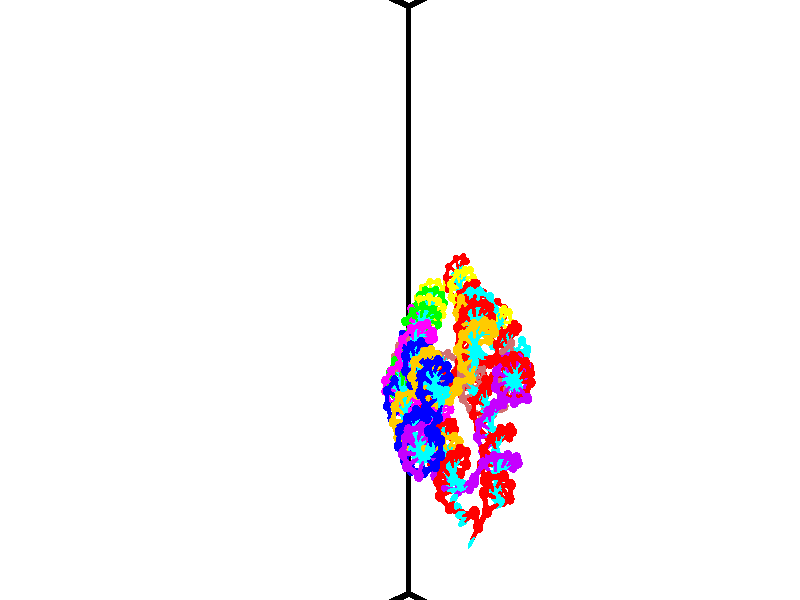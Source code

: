 // switches for output
#declare DRAW_BASES = 1; // possible values are 0, 1; only relevant for DNA ribbons
#declare DRAW_BASES_TYPE = 3; // possible values are 1, 2, 3; only relevant for DNA ribbons
#declare DRAW_FOG = 0; // set to 1 to enable fog

#include "colors.inc"

#include "transforms.inc"
background { rgb <1, 1, 1>}

#default {
   normal{
       ripples 0.25
       frequency 0.20
       turbulence 0.2
       lambda 5
   }
	finish {
		phong 0.1
		phong_size 40.
	}
}

// original window dimensions: 1024x640


// camera settings

camera {
	sky <-0, 1, 0>
	up <-0, 1, 0>
	right 1.6 * <0.724836, 0, 0.688921>
	location <12.1561, 44.2, 77.9145>
	look_at <46.7464, 44.2, 41.5209>
	direction <34.5903, 0, -36.3936>
	angle 67.0682
}


# declare cpy_camera_pos = <12.1561, 44.2, 77.9145>;
# if (DRAW_FOG = 1)
fog {
	fog_type 2
	up vnormalize(cpy_camera_pos)
	color rgbt<1,1,1,0.3>
	distance 1e-5
	fog_alt 3e-3
	fog_offset 70.72
}
# end


// LIGHTS

# declare lum = 6;
global_settings {
	ambient_light rgb lum * <0.05, 0.05, 0.05>
	max_trace_level 15
}# declare cpy_direct_light_amount = 0.25;
light_source
{	1000 * <-0.0359156, -1, 1.41376>,
	rgb lum * cpy_direct_light_amount
	parallel
}

light_source
{	1000 * <0.0359156, 1, -1.41376>,
	rgb lum * cpy_direct_light_amount
	parallel
}

// strand 0

// nucleotide -1

// particle -1
sphere {
	<46.639885, 39.606339, 45.264935> 0.250000
	pigment { color rgbt <1,0,0,0> }
	no_shadow
}
cylinder {
	<46.722023, 39.802185, 45.603897>,  <46.771305, 39.919693, 45.807274>, 0.100000
	pigment { color rgbt <1,0,0,0> }
	no_shadow
}
cylinder {
	<46.722023, 39.802185, 45.603897>,  <46.639885, 39.606339, 45.264935>, 0.100000
	pigment { color rgbt <1,0,0,0> }
	no_shadow
}

// particle -1
sphere {
	<46.722023, 39.802185, 45.603897> 0.100000
	pigment { color rgbt <1,0,0,0> }
	no_shadow
}
sphere {
	0, 1
	scale<0.080000,0.200000,0.300000>
	matrix <-0.555535, -0.654536, 0.512799,
		0.805738, -0.576068, 0.137595,
		0.205346, 0.489620, 0.847411,
		46.783627, 39.949070, 45.858120>
	pigment { color rgbt <0,1,1,0> }
	no_shadow
}
cylinder {
	<46.787746, 39.104019, 45.810001>,  <46.639885, 39.606339, 45.264935>, 0.130000
	pigment { color rgbt <1,0,0,0> }
	no_shadow
}

// nucleotide -1

// particle -1
sphere {
	<46.787746, 39.104019, 45.810001> 0.250000
	pigment { color rgbt <1,0,0,0> }
	no_shadow
}
cylinder {
	<46.666962, 39.438622, 45.992897>,  <46.594490, 39.639385, 46.102634>, 0.100000
	pigment { color rgbt <1,0,0,0> }
	no_shadow
}
cylinder {
	<46.666962, 39.438622, 45.992897>,  <46.787746, 39.104019, 45.810001>, 0.100000
	pigment { color rgbt <1,0,0,0> }
	no_shadow
}

// particle -1
sphere {
	<46.666962, 39.438622, 45.992897> 0.100000
	pigment { color rgbt <1,0,0,0> }
	no_shadow
}
sphere {
	0, 1
	scale<0.080000,0.200000,0.300000>
	matrix <-0.638195, -0.533676, 0.554884,
		0.708186, -0.124258, 0.695005,
		-0.301959, 0.836510, 0.457243,
		46.576374, 39.689575, 46.130070>
	pigment { color rgbt <0,1,1,0> }
	no_shadow
}
cylinder {
	<46.856873, 38.953571, 46.552902>,  <46.787746, 39.104019, 45.810001>, 0.130000
	pigment { color rgbt <1,0,0,0> }
	no_shadow
}

// nucleotide -1

// particle -1
sphere {
	<46.856873, 38.953571, 46.552902> 0.250000
	pigment { color rgbt <1,0,0,0> }
	no_shadow
}
cylinder {
	<46.590759, 39.247917, 46.502472>,  <46.431091, 39.424526, 46.472214>, 0.100000
	pigment { color rgbt <1,0,0,0> }
	no_shadow
}
cylinder {
	<46.590759, 39.247917, 46.502472>,  <46.856873, 38.953571, 46.552902>, 0.100000
	pigment { color rgbt <1,0,0,0> }
	no_shadow
}

// particle -1
sphere {
	<46.590759, 39.247917, 46.502472> 0.100000
	pigment { color rgbt <1,0,0,0> }
	no_shadow
}
sphere {
	0, 1
	scale<0.080000,0.200000,0.300000>
	matrix <-0.679462, -0.526790, 0.510709,
		0.309399, 0.425431, 0.850459,
		-0.665285, 0.735868, -0.126076,
		46.391174, 39.468678, 46.464649>
	pigment { color rgbt <0,1,1,0> }
	no_shadow
}
cylinder {
	<46.555676, 38.861397, 47.196857>,  <46.856873, 38.953571, 46.552902>, 0.130000
	pigment { color rgbt <1,0,0,0> }
	no_shadow
}

// nucleotide -1

// particle -1
sphere {
	<46.555676, 38.861397, 47.196857> 0.250000
	pigment { color rgbt <1,0,0,0> }
	no_shadow
}
cylinder {
	<46.299606, 39.070084, 46.971294>,  <46.145966, 39.195297, 46.835957>, 0.100000
	pigment { color rgbt <1,0,0,0> }
	no_shadow
}
cylinder {
	<46.299606, 39.070084, 46.971294>,  <46.555676, 38.861397, 47.196857>, 0.100000
	pigment { color rgbt <1,0,0,0> }
	no_shadow
}

// particle -1
sphere {
	<46.299606, 39.070084, 46.971294> 0.100000
	pigment { color rgbt <1,0,0,0> }
	no_shadow
}
sphere {
	0, 1
	scale<0.080000,0.200000,0.300000>
	matrix <-0.768168, -0.425470, 0.478427,
		0.009680, 0.739450, 0.673142,
		-0.640175, 0.521717, -0.563904,
		46.107555, 39.226601, 46.802124>
	pigment { color rgbt <0,1,1,0> }
	no_shadow
}
cylinder {
	<46.128345, 39.246201, 47.622704>,  <46.555676, 38.861397, 47.196857>, 0.130000
	pigment { color rgbt <1,0,0,0> }
	no_shadow
}

// nucleotide -1

// particle -1
sphere {
	<46.128345, 39.246201, 47.622704> 0.250000
	pigment { color rgbt <1,0,0,0> }
	no_shadow
}
cylinder {
	<45.912277, 39.186974, 47.291332>,  <45.782635, 39.151436, 47.092510>, 0.100000
	pigment { color rgbt <1,0,0,0> }
	no_shadow
}
cylinder {
	<45.912277, 39.186974, 47.291332>,  <46.128345, 39.246201, 47.622704>, 0.100000
	pigment { color rgbt <1,0,0,0> }
	no_shadow
}

// particle -1
sphere {
	<45.912277, 39.186974, 47.291332> 0.100000
	pigment { color rgbt <1,0,0,0> }
	no_shadow
}
sphere {
	0, 1
	scale<0.080000,0.200000,0.300000>
	matrix <-0.713227, -0.441948, 0.544049,
		-0.446679, 0.884736, 0.133121,
		-0.540172, -0.148069, -0.828426,
		45.750225, 39.142551, 47.042805>
	pigment { color rgbt <0,1,1,0> }
	no_shadow
}
cylinder {
	<45.532887, 39.603382, 47.812035>,  <46.128345, 39.246201, 47.622704>, 0.130000
	pigment { color rgbt <1,0,0,0> }
	no_shadow
}

// nucleotide -1

// particle -1
sphere {
	<45.532887, 39.603382, 47.812035> 0.250000
	pigment { color rgbt <1,0,0,0> }
	no_shadow
}
cylinder {
	<45.454704, 39.382721, 47.487694>,  <45.407795, 39.250324, 47.293091>, 0.100000
	pigment { color rgbt <1,0,0,0> }
	no_shadow
}
cylinder {
	<45.454704, 39.382721, 47.487694>,  <45.532887, 39.603382, 47.812035>, 0.100000
	pigment { color rgbt <1,0,0,0> }
	no_shadow
}

// particle -1
sphere {
	<45.454704, 39.382721, 47.487694> 0.100000
	pigment { color rgbt <1,0,0,0> }
	no_shadow
}
sphere {
	0, 1
	scale<0.080000,0.200000,0.300000>
	matrix <-0.931358, -0.154574, 0.329666,
		-0.307198, 0.819625, -0.483575,
		-0.195454, -0.551654, -0.810849,
		45.396069, 39.217224, 47.244438>
	pigment { color rgbt <0,1,1,0> }
	no_shadow
}
cylinder {
	<45.006123, 39.965542, 47.548286>,  <45.532887, 39.603382, 47.812035>, 0.130000
	pigment { color rgbt <1,0,0,0> }
	no_shadow
}

// nucleotide -1

// particle -1
sphere {
	<45.006123, 39.965542, 47.548286> 0.250000
	pigment { color rgbt <1,0,0,0> }
	no_shadow
}
cylinder {
	<44.972801, 39.599167, 47.391254>,  <44.952808, 39.379341, 47.297035>, 0.100000
	pigment { color rgbt <1,0,0,0> }
	no_shadow
}
cylinder {
	<44.972801, 39.599167, 47.391254>,  <45.006123, 39.965542, 47.548286>, 0.100000
	pigment { color rgbt <1,0,0,0> }
	no_shadow
}

// particle -1
sphere {
	<44.972801, 39.599167, 47.391254> 0.100000
	pigment { color rgbt <1,0,0,0> }
	no_shadow
}
sphere {
	0, 1
	scale<0.080000,0.200000,0.300000>
	matrix <-0.943372, -0.054455, 0.327237,
		-0.321107, 0.397606, -0.859534,
		-0.083305, -0.915939, -0.392577,
		44.947811, 39.324387, 47.273483>
	pigment { color rgbt <0,1,1,0> }
	no_shadow
}
cylinder {
	<44.351688, 39.962852, 47.133484>,  <45.006123, 39.965542, 47.548286>, 0.130000
	pigment { color rgbt <1,0,0,0> }
	no_shadow
}

// nucleotide -1

// particle -1
sphere {
	<44.351688, 39.962852, 47.133484> 0.250000
	pigment { color rgbt <1,0,0,0> }
	no_shadow
}
cylinder {
	<44.433502, 39.583801, 47.231598>,  <44.482590, 39.356369, 47.290466>, 0.100000
	pigment { color rgbt <1,0,0,0> }
	no_shadow
}
cylinder {
	<44.433502, 39.583801, 47.231598>,  <44.351688, 39.962852, 47.133484>, 0.100000
	pigment { color rgbt <1,0,0,0> }
	no_shadow
}

// particle -1
sphere {
	<44.433502, 39.583801, 47.231598> 0.100000
	pigment { color rgbt <1,0,0,0> }
	no_shadow
}
sphere {
	0, 1
	scale<0.080000,0.200000,0.300000>
	matrix <-0.923745, -0.103961, 0.368628,
		-0.323824, -0.301973, -0.896633,
		0.204531, -0.947631, 0.245281,
		44.494862, 39.299511, 47.305183>
	pigment { color rgbt <0,1,1,0> }
	no_shadow
}
cylinder {
	<43.676464, 39.760742, 47.099586>,  <44.351688, 39.962852, 47.133484>, 0.130000
	pigment { color rgbt <1,0,0,0> }
	no_shadow
}

// nucleotide -1

// particle -1
sphere {
	<43.676464, 39.760742, 47.099586> 0.250000
	pigment { color rgbt <1,0,0,0> }
	no_shadow
}
cylinder {
	<43.865326, 39.455505, 47.276119>,  <43.978642, 39.272366, 47.382038>, 0.100000
	pigment { color rgbt <1,0,0,0> }
	no_shadow
}
cylinder {
	<43.865326, 39.455505, 47.276119>,  <43.676464, 39.760742, 47.099586>, 0.100000
	pigment { color rgbt <1,0,0,0> }
	no_shadow
}

// particle -1
sphere {
	<43.865326, 39.455505, 47.276119> 0.100000
	pigment { color rgbt <1,0,0,0> }
	no_shadow
}
sphere {
	0, 1
	scale<0.080000,0.200000,0.300000>
	matrix <-0.866642, -0.310237, 0.390749,
		-0.161259, -0.566967, -0.807802,
		0.472151, -0.763087, 0.441329,
		44.006969, 39.226578, 47.408516>
	pigment { color rgbt <0,1,1,0> }
	no_shadow
}
cylinder {
	<43.239521, 39.211006, 46.998547>,  <43.676464, 39.760742, 47.099586>, 0.130000
	pigment { color rgbt <1,0,0,0> }
	no_shadow
}

// nucleotide -1

// particle -1
sphere {
	<43.239521, 39.211006, 46.998547> 0.250000
	pigment { color rgbt <1,0,0,0> }
	no_shadow
}
cylinder {
	<43.453930, 39.060516, 47.300838>,  <43.582577, 38.970222, 47.482212>, 0.100000
	pigment { color rgbt <1,0,0,0> }
	no_shadow
}
cylinder {
	<43.453930, 39.060516, 47.300838>,  <43.239521, 39.211006, 46.998547>, 0.100000
	pigment { color rgbt <1,0,0,0> }
	no_shadow
}

// particle -1
sphere {
	<43.453930, 39.060516, 47.300838> 0.100000
	pigment { color rgbt <1,0,0,0> }
	no_shadow
}
sphere {
	0, 1
	scale<0.080000,0.200000,0.300000>
	matrix <-0.837699, -0.347937, 0.420952,
		0.104574, -0.858717, -0.501667,
		0.536026, -0.376226, 0.755731,
		43.614738, 38.947647, 47.527557>
	pigment { color rgbt <0,1,1,0> }
	no_shadow
}
cylinder {
	<42.897850, 38.638638, 47.253857>,  <43.239521, 39.211006, 46.998547>, 0.130000
	pigment { color rgbt <1,0,0,0> }
	no_shadow
}

// nucleotide -1

// particle -1
sphere {
	<42.897850, 38.638638, 47.253857> 0.250000
	pigment { color rgbt <1,0,0,0> }
	no_shadow
}
cylinder {
	<43.128586, 38.758255, 47.557915>,  <43.267029, 38.830025, 47.740349>, 0.100000
	pigment { color rgbt <1,0,0,0> }
	no_shadow
}
cylinder {
	<43.128586, 38.758255, 47.557915>,  <42.897850, 38.638638, 47.253857>, 0.100000
	pigment { color rgbt <1,0,0,0> }
	no_shadow
}

// particle -1
sphere {
	<43.128586, 38.758255, 47.557915> 0.100000
	pigment { color rgbt <1,0,0,0> }
	no_shadow
}
sphere {
	0, 1
	scale<0.080000,0.200000,0.300000>
	matrix <-0.695528, -0.308185, 0.649047,
		0.428359, -0.903103, 0.030219,
		0.576844, 0.299043, 0.760147,
		43.301640, 38.847969, 47.785957>
	pigment { color rgbt <0,1,1,0> }
	no_shadow
}
cylinder {
	<42.937454, 38.020912, 47.714134>,  <42.897850, 38.638638, 47.253857>, 0.130000
	pigment { color rgbt <1,0,0,0> }
	no_shadow
}

// nucleotide -1

// particle -1
sphere {
	<42.937454, 38.020912, 47.714134> 0.250000
	pigment { color rgbt <1,0,0,0> }
	no_shadow
}
cylinder {
	<42.974743, 38.353447, 47.933292>,  <42.997116, 38.552967, 48.064789>, 0.100000
	pigment { color rgbt <1,0,0,0> }
	no_shadow
}
cylinder {
	<42.974743, 38.353447, 47.933292>,  <42.937454, 38.020912, 47.714134>, 0.100000
	pigment { color rgbt <1,0,0,0> }
	no_shadow
}

// particle -1
sphere {
	<42.974743, 38.353447, 47.933292> 0.100000
	pigment { color rgbt <1,0,0,0> }
	no_shadow
}
sphere {
	0, 1
	scale<0.080000,0.200000,0.300000>
	matrix <-0.642652, -0.370066, 0.670857,
		0.760466, -0.414648, 0.499759,
		0.093225, 0.831335, 0.547897,
		43.002712, 38.602848, 48.097660>
	pigment { color rgbt <0,1,1,0> }
	no_shadow
}
cylinder {
	<42.843884, 37.769562, 48.407444>,  <42.937454, 38.020912, 47.714134>, 0.130000
	pigment { color rgbt <1,0,0,0> }
	no_shadow
}

// nucleotide -1

// particle -1
sphere {
	<42.843884, 37.769562, 48.407444> 0.250000
	pigment { color rgbt <1,0,0,0> }
	no_shadow
}
cylinder {
	<42.808689, 38.164291, 48.461758>,  <42.787571, 38.401131, 48.494347>, 0.100000
	pigment { color rgbt <1,0,0,0> }
	no_shadow
}
cylinder {
	<42.808689, 38.164291, 48.461758>,  <42.843884, 37.769562, 48.407444>, 0.100000
	pigment { color rgbt <1,0,0,0> }
	no_shadow
}

// particle -1
sphere {
	<42.808689, 38.164291, 48.461758> 0.100000
	pigment { color rgbt <1,0,0,0> }
	no_shadow
}
sphere {
	0, 1
	scale<0.080000,0.200000,0.300000>
	matrix <-0.479071, -0.161432, 0.862804,
		0.873355, 0.010869, 0.486963,
		-0.087989, 0.986824, 0.135780,
		42.782291, 38.460339, 48.502491>
	pigment { color rgbt <0,1,1,0> }
	no_shadow
}
cylinder {
	<43.114548, 37.891754, 49.122387>,  <42.843884, 37.769562, 48.407444>, 0.130000
	pigment { color rgbt <1,0,0,0> }
	no_shadow
}

// nucleotide -1

// particle -1
sphere {
	<43.114548, 37.891754, 49.122387> 0.250000
	pigment { color rgbt <1,0,0,0> }
	no_shadow
}
cylinder {
	<42.875084, 38.193291, 49.014072>,  <42.731403, 38.374214, 48.949081>, 0.100000
	pigment { color rgbt <1,0,0,0> }
	no_shadow
}
cylinder {
	<42.875084, 38.193291, 49.014072>,  <43.114548, 37.891754, 49.122387>, 0.100000
	pigment { color rgbt <1,0,0,0> }
	no_shadow
}

// particle -1
sphere {
	<42.875084, 38.193291, 49.014072> 0.100000
	pigment { color rgbt <1,0,0,0> }
	no_shadow
}
sphere {
	0, 1
	scale<0.080000,0.200000,0.300000>
	matrix <-0.539507, -0.129604, 0.831946,
		0.592060, 0.644147, 0.484292,
		-0.598662, 0.753841, -0.270789,
		42.695484, 38.419441, 48.932835>
	pigment { color rgbt <0,1,1,0> }
	no_shadow
}
cylinder {
	<43.125439, 38.244762, 49.674965>,  <43.114548, 37.891754, 49.122387>, 0.130000
	pigment { color rgbt <1,0,0,0> }
	no_shadow
}

// nucleotide -1

// particle -1
sphere {
	<43.125439, 38.244762, 49.674965> 0.250000
	pigment { color rgbt <1,0,0,0> }
	no_shadow
}
cylinder {
	<42.793503, 38.350777, 49.478546>,  <42.594341, 38.414387, 49.360695>, 0.100000
	pigment { color rgbt <1,0,0,0> }
	no_shadow
}
cylinder {
	<42.793503, 38.350777, 49.478546>,  <43.125439, 38.244762, 49.674965>, 0.100000
	pigment { color rgbt <1,0,0,0> }
	no_shadow
}

// particle -1
sphere {
	<42.793503, 38.350777, 49.478546> 0.100000
	pigment { color rgbt <1,0,0,0> }
	no_shadow
}
sphere {
	0, 1
	scale<0.080000,0.200000,0.300000>
	matrix <-0.485020, 0.092521, 0.869595,
		0.275904, 0.959790, 0.051769,
		-0.829839, 0.265034, -0.491044,
		42.544552, 38.430286, 49.331234>
	pigment { color rgbt <0,1,1,0> }
	no_shadow
}
cylinder {
	<42.870800, 38.734459, 50.144348>,  <43.125439, 38.244762, 49.674965>, 0.130000
	pigment { color rgbt <1,0,0,0> }
	no_shadow
}

// nucleotide -1

// particle -1
sphere {
	<42.870800, 38.734459, 50.144348> 0.250000
	pigment { color rgbt <1,0,0,0> }
	no_shadow
}
cylinder {
	<42.552189, 38.667480, 49.911968>,  <42.361023, 38.627293, 49.772541>, 0.100000
	pigment { color rgbt <1,0,0,0> }
	no_shadow
}
cylinder {
	<42.552189, 38.667480, 49.911968>,  <42.870800, 38.734459, 50.144348>, 0.100000
	pigment { color rgbt <1,0,0,0> }
	no_shadow
}

// particle -1
sphere {
	<42.552189, 38.667480, 49.911968> 0.100000
	pigment { color rgbt <1,0,0,0> }
	no_shadow
}
sphere {
	0, 1
	scale<0.080000,0.200000,0.300000>
	matrix <-0.602415, 0.138162, 0.786134,
		-0.051372, 0.976152, -0.210924,
		-0.796528, -0.167450, -0.580951,
		42.313229, 38.617245, 49.737682>
	pigment { color rgbt <0,1,1,0> }
	no_shadow
}
cylinder {
	<42.331413, 39.104660, 50.439907>,  <42.870800, 38.734459, 50.144348>, 0.130000
	pigment { color rgbt <1,0,0,0> }
	no_shadow
}

// nucleotide -1

// particle -1
sphere {
	<42.331413, 39.104660, 50.439907> 0.250000
	pigment { color rgbt <1,0,0,0> }
	no_shadow
}
cylinder {
	<42.119324, 38.855804, 50.209492>,  <41.992069, 38.706493, 50.071243>, 0.100000
	pigment { color rgbt <1,0,0,0> }
	no_shadow
}
cylinder {
	<42.119324, 38.855804, 50.209492>,  <42.331413, 39.104660, 50.439907>, 0.100000
	pigment { color rgbt <1,0,0,0> }
	no_shadow
}

// particle -1
sphere {
	<42.119324, 38.855804, 50.209492> 0.100000
	pigment { color rgbt <1,0,0,0> }
	no_shadow
}
sphere {
	0, 1
	scale<0.080000,0.200000,0.300000>
	matrix <-0.694219, -0.071480, 0.716206,
		-0.486751, 0.779641, -0.393997,
		-0.530220, -0.622134, -0.576034,
		41.960258, 38.669163, 50.036682>
	pigment { color rgbt <0,1,1,0> }
	no_shadow
}
cylinder {
	<41.638519, 39.369194, 50.301323>,  <42.331413, 39.104660, 50.439907>, 0.130000
	pigment { color rgbt <1,0,0,0> }
	no_shadow
}

// nucleotide -1

// particle -1
sphere {
	<41.638519, 39.369194, 50.301323> 0.250000
	pigment { color rgbt <1,0,0,0> }
	no_shadow
}
cylinder {
	<41.627914, 38.970360, 50.272713>,  <41.621552, 38.731060, 50.255547>, 0.100000
	pigment { color rgbt <1,0,0,0> }
	no_shadow
}
cylinder {
	<41.627914, 38.970360, 50.272713>,  <41.638519, 39.369194, 50.301323>, 0.100000
	pigment { color rgbt <1,0,0,0> }
	no_shadow
}

// particle -1
sphere {
	<41.627914, 38.970360, 50.272713> 0.100000
	pigment { color rgbt <1,0,0,0> }
	no_shadow
}
sphere {
	0, 1
	scale<0.080000,0.200000,0.300000>
	matrix <-0.692079, -0.033322, 0.721052,
		-0.721335, 0.068613, -0.689180,
		-0.026508, -0.997086, -0.071522,
		41.619961, 38.671234, 50.251255>
	pigment { color rgbt <0,1,1,0> }
	no_shadow
}
cylinder {
	<40.902187, 39.233097, 50.254913>,  <41.638519, 39.369194, 50.301323>, 0.130000
	pigment { color rgbt <1,0,0,0> }
	no_shadow
}

// nucleotide -1

// particle -1
sphere {
	<40.902187, 39.233097, 50.254913> 0.250000
	pigment { color rgbt <1,0,0,0> }
	no_shadow
}
cylinder {
	<41.041897, 38.870461, 50.349663>,  <41.125721, 38.652878, 50.406513>, 0.100000
	pigment { color rgbt <1,0,0,0> }
	no_shadow
}
cylinder {
	<41.041897, 38.870461, 50.349663>,  <40.902187, 39.233097, 50.254913>, 0.100000
	pigment { color rgbt <1,0,0,0> }
	no_shadow
}

// particle -1
sphere {
	<41.041897, 38.870461, 50.349663> 0.100000
	pigment { color rgbt <1,0,0,0> }
	no_shadow
}
sphere {
	0, 1
	scale<0.080000,0.200000,0.300000>
	matrix <-0.573062, -0.006665, 0.819485,
		-0.741357, -0.421963, -0.521859,
		0.349270, -0.906589, 0.236870,
		41.146679, 38.598484, 50.420723>
	pigment { color rgbt <0,1,1,0> }
	no_shadow
}
cylinder {
	<40.300888, 38.900677, 50.394688>,  <40.902187, 39.233097, 50.254913>, 0.130000
	pigment { color rgbt <1,0,0,0> }
	no_shadow
}

// nucleotide -1

// particle -1
sphere {
	<40.300888, 38.900677, 50.394688> 0.250000
	pigment { color rgbt <1,0,0,0> }
	no_shadow
}
cylinder {
	<40.593712, 38.681648, 50.556805>,  <40.769405, 38.550232, 50.654076>, 0.100000
	pigment { color rgbt <1,0,0,0> }
	no_shadow
}
cylinder {
	<40.593712, 38.681648, 50.556805>,  <40.300888, 38.900677, 50.394688>, 0.100000
	pigment { color rgbt <1,0,0,0> }
	no_shadow
}

// particle -1
sphere {
	<40.593712, 38.681648, 50.556805> 0.100000
	pigment { color rgbt <1,0,0,0> }
	no_shadow
}
sphere {
	0, 1
	scale<0.080000,0.200000,0.300000>
	matrix <-0.627243, -0.309629, 0.714630,
		-0.265816, -0.777368, -0.570123,
		0.732057, -0.547566, 0.405294,
		40.813328, 38.517376, 50.678391>
	pigment { color rgbt <0,1,1,0> }
	no_shadow
}
cylinder {
	<39.977104, 38.261360, 50.401154>,  <40.300888, 38.900677, 50.394688>, 0.130000
	pigment { color rgbt <1,0,0,0> }
	no_shadow
}

// nucleotide -1

// particle -1
sphere {
	<39.977104, 38.261360, 50.401154> 0.250000
	pigment { color rgbt <1,0,0,0> }
	no_shadow
}
cylinder {
	<40.268456, 38.261932, 50.675224>,  <40.443268, 38.262276, 50.839664>, 0.100000
	pigment { color rgbt <1,0,0,0> }
	no_shadow
}
cylinder {
	<40.268456, 38.261932, 50.675224>,  <39.977104, 38.261360, 50.401154>, 0.100000
	pigment { color rgbt <1,0,0,0> }
	no_shadow
}

// particle -1
sphere {
	<40.268456, 38.261932, 50.675224> 0.100000
	pigment { color rgbt <1,0,0,0> }
	no_shadow
}
sphere {
	0, 1
	scale<0.080000,0.200000,0.300000>
	matrix <-0.653571, -0.298762, 0.695404,
		0.205696, -0.954327, -0.216679,
		0.728378, 0.001427, 0.685174,
		40.486969, 38.262360, 50.880775>
	pigment { color rgbt <0,1,1,0> }
	no_shadow
}
cylinder {
	<40.018917, 37.668938, 50.649475>,  <39.977104, 38.261360, 50.401154>, 0.130000
	pigment { color rgbt <1,0,0,0> }
	no_shadow
}

// nucleotide -1

// particle -1
sphere {
	<40.018917, 37.668938, 50.649475> 0.250000
	pigment { color rgbt <1,0,0,0> }
	no_shadow
}
cylinder {
	<40.213367, 37.865776, 50.938339>,  <40.330036, 37.983879, 51.111660>, 0.100000
	pigment { color rgbt <1,0,0,0> }
	no_shadow
}
cylinder {
	<40.213367, 37.865776, 50.938339>,  <40.018917, 37.668938, 50.649475>, 0.100000
	pigment { color rgbt <1,0,0,0> }
	no_shadow
}

// particle -1
sphere {
	<40.213367, 37.865776, 50.938339> 0.100000
	pigment { color rgbt <1,0,0,0> }
	no_shadow
}
sphere {
	0, 1
	scale<0.080000,0.200000,0.300000>
	matrix <-0.490009, -0.530748, 0.691518,
		0.723583, -0.690031, -0.016877,
		0.486126, 0.492100, 0.722162,
		40.359207, 38.013405, 51.154987>
	pigment { color rgbt <0,1,1,0> }
	no_shadow
}
cylinder {
	<40.345146, 37.116505, 51.137482>,  <40.018917, 37.668938, 50.649475>, 0.130000
	pigment { color rgbt <1,0,0,0> }
	no_shadow
}

// nucleotide -1

// particle -1
sphere {
	<40.345146, 37.116505, 51.137482> 0.250000
	pigment { color rgbt <1,0,0,0> }
	no_shadow
}
cylinder {
	<40.346893, 37.453957, 51.352242>,  <40.347942, 37.656429, 51.481098>, 0.100000
	pigment { color rgbt <1,0,0,0> }
	no_shadow
}
cylinder {
	<40.346893, 37.453957, 51.352242>,  <40.345146, 37.116505, 51.137482>, 0.100000
	pigment { color rgbt <1,0,0,0> }
	no_shadow
}

// particle -1
sphere {
	<40.346893, 37.453957, 51.352242> 0.100000
	pigment { color rgbt <1,0,0,0> }
	no_shadow
}
sphere {
	0, 1
	scale<0.080000,0.200000,0.300000>
	matrix <-0.371739, -0.497058, 0.784056,
		0.928327, -0.203016, 0.311438,
		0.004372, 0.843634, 0.536901,
		40.348206, 37.707047, 51.513313>
	pigment { color rgbt <0,1,1,0> }
	no_shadow
}
cylinder {
	<40.568558, 36.939972, 51.798187>,  <40.345146, 37.116505, 51.137482>, 0.130000
	pigment { color rgbt <1,0,0,0> }
	no_shadow
}

// nucleotide -1

// particle -1
sphere {
	<40.568558, 36.939972, 51.798187> 0.250000
	pigment { color rgbt <1,0,0,0> }
	no_shadow
}
cylinder {
	<40.364304, 37.280350, 51.847408>,  <40.241749, 37.484577, 51.876942>, 0.100000
	pigment { color rgbt <1,0,0,0> }
	no_shadow
}
cylinder {
	<40.364304, 37.280350, 51.847408>,  <40.568558, 36.939972, 51.798187>, 0.100000
	pigment { color rgbt <1,0,0,0> }
	no_shadow
}

// particle -1
sphere {
	<40.364304, 37.280350, 51.847408> 0.100000
	pigment { color rgbt <1,0,0,0> }
	no_shadow
}
sphere {
	0, 1
	scale<0.080000,0.200000,0.300000>
	matrix <-0.433941, -0.378624, 0.817520,
		0.742257, 0.364057, 0.562599,
		-0.510637, 0.850945, 0.123057,
		40.211113, 37.535633, 51.884327>
	pigment { color rgbt <0,1,1,0> }
	no_shadow
}
cylinder {
	<40.699284, 37.035961, 52.561386>,  <40.568558, 36.939972, 51.798187>, 0.130000
	pigment { color rgbt <1,0,0,0> }
	no_shadow
}

// nucleotide -1

// particle -1
sphere {
	<40.699284, 37.035961, 52.561386> 0.250000
	pigment { color rgbt <1,0,0,0> }
	no_shadow
}
cylinder {
	<40.374390, 37.236237, 52.441658>,  <40.179455, 37.356400, 52.369820>, 0.100000
	pigment { color rgbt <1,0,0,0> }
	no_shadow
}
cylinder {
	<40.374390, 37.236237, 52.441658>,  <40.699284, 37.035961, 52.561386>, 0.100000
	pigment { color rgbt <1,0,0,0> }
	no_shadow
}

// particle -1
sphere {
	<40.374390, 37.236237, 52.441658> 0.100000
	pigment { color rgbt <1,0,0,0> }
	no_shadow
}
sphere {
	0, 1
	scale<0.080000,0.200000,0.300000>
	matrix <-0.498807, -0.330091, 0.801394,
		0.302443, 0.800221, 0.517856,
		-0.812232, 0.500686, -0.299322,
		40.130722, 37.386444, 52.351860>
	pigment { color rgbt <0,1,1,0> }
	no_shadow
}
cylinder {
	<40.508186, 37.494221, 53.053368>,  <40.699284, 37.035961, 52.561386>, 0.130000
	pigment { color rgbt <1,0,0,0> }
	no_shadow
}

// nucleotide -1

// particle -1
sphere {
	<40.508186, 37.494221, 53.053368> 0.250000
	pigment { color rgbt <1,0,0,0> }
	no_shadow
}
cylinder {
	<40.164856, 37.462509, 52.850590>,  <39.958858, 37.443481, 52.728924>, 0.100000
	pigment { color rgbt <1,0,0,0> }
	no_shadow
}
cylinder {
	<40.164856, 37.462509, 52.850590>,  <40.508186, 37.494221, 53.053368>, 0.100000
	pigment { color rgbt <1,0,0,0> }
	no_shadow
}

// particle -1
sphere {
	<40.164856, 37.462509, 52.850590> 0.100000
	pigment { color rgbt <1,0,0,0> }
	no_shadow
}
sphere {
	0, 1
	scale<0.080000,0.200000,0.300000>
	matrix <-0.493426, -0.143483, 0.857871,
		-0.140748, 0.986472, 0.084037,
		-0.858324, -0.079278, -0.506946,
		39.907360, 37.438725, 52.698505>
	pigment { color rgbt <0,1,1,0> }
	no_shadow
}
cylinder {
	<39.979069, 37.944958, 53.373142>,  <40.508186, 37.494221, 53.053368>, 0.130000
	pigment { color rgbt <1,0,0,0> }
	no_shadow
}

// nucleotide -1

// particle -1
sphere {
	<39.979069, 37.944958, 53.373142> 0.250000
	pigment { color rgbt <1,0,0,0> }
	no_shadow
}
cylinder {
	<39.768349, 37.650261, 53.203583>,  <39.641918, 37.473442, 53.101845>, 0.100000
	pigment { color rgbt <1,0,0,0> }
	no_shadow
}
cylinder {
	<39.768349, 37.650261, 53.203583>,  <39.979069, 37.944958, 53.373142>, 0.100000
	pigment { color rgbt <1,0,0,0> }
	no_shadow
}

// particle -1
sphere {
	<39.768349, 37.650261, 53.203583> 0.100000
	pigment { color rgbt <1,0,0,0> }
	no_shadow
}
sphere {
	0, 1
	scale<0.080000,0.200000,0.300000>
	matrix <-0.486987, -0.147140, 0.860926,
		-0.696654, 0.659970, -0.281271,
		-0.526799, -0.736742, -0.423903,
		39.610310, 37.429237, 53.076412>
	pigment { color rgbt <0,1,1,0> }
	no_shadow
}
cylinder {
	<39.297588, 38.045570, 53.598339>,  <39.979069, 37.944958, 53.373142>, 0.130000
	pigment { color rgbt <1,0,0,0> }
	no_shadow
}

// nucleotide -1

// particle -1
sphere {
	<39.297588, 38.045570, 53.598339> 0.250000
	pigment { color rgbt <1,0,0,0> }
	no_shadow
}
cylinder {
	<39.279377, 37.673012, 53.453884>,  <39.268448, 37.449474, 53.367210>, 0.100000
	pigment { color rgbt <1,0,0,0> }
	no_shadow
}
cylinder {
	<39.279377, 37.673012, 53.453884>,  <39.297588, 38.045570, 53.598339>, 0.100000
	pigment { color rgbt <1,0,0,0> }
	no_shadow
}

// particle -1
sphere {
	<39.279377, 37.673012, 53.453884> 0.100000
	pigment { color rgbt <1,0,0,0> }
	no_shadow
}
sphere {
	0, 1
	scale<0.080000,0.200000,0.300000>
	matrix <-0.730262, -0.215650, 0.648237,
		-0.681648, 0.293244, -0.670346,
		-0.045531, -0.931399, -0.361142,
		39.265717, 37.393593, 53.345543>
	pigment { color rgbt <0,1,1,0> }
	no_shadow
}
cylinder {
	<38.564461, 37.956783, 53.449184>,  <39.297588, 38.045570, 53.598339>, 0.130000
	pigment { color rgbt <1,0,0,0> }
	no_shadow
}

// nucleotide -1

// particle -1
sphere {
	<38.564461, 37.956783, 53.449184> 0.250000
	pigment { color rgbt <1,0,0,0> }
	no_shadow
}
cylinder {
	<38.727692, 37.591606, 53.450367>,  <38.825630, 37.372501, 53.451077>, 0.100000
	pigment { color rgbt <1,0,0,0> }
	no_shadow
}
cylinder {
	<38.727692, 37.591606, 53.450367>,  <38.564461, 37.956783, 53.449184>, 0.100000
	pigment { color rgbt <1,0,0,0> }
	no_shadow
}

// particle -1
sphere {
	<38.727692, 37.591606, 53.450367> 0.100000
	pigment { color rgbt <1,0,0,0> }
	no_shadow
}
sphere {
	0, 1
	scale<0.080000,0.200000,0.300000>
	matrix <-0.724689, -0.321957, 0.609236,
		-0.555246, -0.250759, -0.792983,
		0.408078, -0.912942, 0.002957,
		38.850117, 37.317722, 53.451256>
	pigment { color rgbt <0,1,1,0> }
	no_shadow
}
cylinder {
	<38.083012, 37.511978, 53.209373>,  <38.564461, 37.956783, 53.449184>, 0.130000
	pigment { color rgbt <1,0,0,0> }
	no_shadow
}

// nucleotide -1

// particle -1
sphere {
	<38.083012, 37.511978, 53.209373> 0.250000
	pigment { color rgbt <1,0,0,0> }
	no_shadow
}
cylinder {
	<38.325218, 37.281677, 53.429138>,  <38.470543, 37.143497, 53.560997>, 0.100000
	pigment { color rgbt <1,0,0,0> }
	no_shadow
}
cylinder {
	<38.325218, 37.281677, 53.429138>,  <38.083012, 37.511978, 53.209373>, 0.100000
	pigment { color rgbt <1,0,0,0> }
	no_shadow
}

// particle -1
sphere {
	<38.325218, 37.281677, 53.429138> 0.100000
	pigment { color rgbt <1,0,0,0> }
	no_shadow
}
sphere {
	0, 1
	scale<0.080000,0.200000,0.300000>
	matrix <-0.789638, -0.348670, 0.504877,
		-0.099121, -0.739550, -0.665763,
		0.605513, -0.575756, 0.549416,
		38.506874, 37.108952, 53.593964>
	pigment { color rgbt <0,1,1,0> }
	no_shadow
}
cylinder {
	<37.688309, 36.952911, 53.386864>,  <38.083012, 37.511978, 53.209373>, 0.130000
	pigment { color rgbt <1,0,0,0> }
	no_shadow
}

// nucleotide -1

// particle -1
sphere {
	<37.688309, 36.952911, 53.386864> 0.250000
	pigment { color rgbt <1,0,0,0> }
	no_shadow
}
cylinder {
	<37.987751, 36.914291, 53.649242>,  <38.167416, 36.891121, 53.806667>, 0.100000
	pigment { color rgbt <1,0,0,0> }
	no_shadow
}
cylinder {
	<37.987751, 36.914291, 53.649242>,  <37.688309, 36.952911, 53.386864>, 0.100000
	pigment { color rgbt <1,0,0,0> }
	no_shadow
}

// particle -1
sphere {
	<37.987751, 36.914291, 53.649242> 0.100000
	pigment { color rgbt <1,0,0,0> }
	no_shadow
}
sphere {
	0, 1
	scale<0.080000,0.200000,0.300000>
	matrix <-0.613353, -0.476522, 0.629860,
		0.251760, -0.873845, -0.415947,
		0.748608, -0.096549, 0.655945,
		38.212334, 36.885326, 53.846027>
	pigment { color rgbt <0,1,1,0> }
	no_shadow
}
cylinder {
	<37.665215, 36.237778, 53.737221>,  <37.688309, 36.952911, 53.386864>, 0.130000
	pigment { color rgbt <1,0,0,0> }
	no_shadow
}

// nucleotide -1

// particle -1
sphere {
	<37.665215, 36.237778, 53.737221> 0.250000
	pigment { color rgbt <1,0,0,0> }
	no_shadow
}
cylinder {
	<37.900192, 36.442207, 53.988209>,  <38.041180, 36.564865, 54.138802>, 0.100000
	pigment { color rgbt <1,0,0,0> }
	no_shadow
}
cylinder {
	<37.900192, 36.442207, 53.988209>,  <37.665215, 36.237778, 53.737221>, 0.100000
	pigment { color rgbt <1,0,0,0> }
	no_shadow
}

// particle -1
sphere {
	<37.900192, 36.442207, 53.988209> 0.100000
	pigment { color rgbt <1,0,0,0> }
	no_shadow
}
sphere {
	0, 1
	scale<0.080000,0.200000,0.300000>
	matrix <-0.559996, -0.303022, 0.771092,
		0.584220, -0.804352, 0.108190,
		0.587445, 0.511073, 0.627465,
		38.076427, 36.595528, 54.176449>
	pigment { color rgbt <0,1,1,0> }
	no_shadow
}
cylinder {
	<37.673962, 35.841980, 54.392765>,  <37.665215, 36.237778, 53.737221>, 0.130000
	pigment { color rgbt <1,0,0,0> }
	no_shadow
}

// nucleotide -1

// particle -1
sphere {
	<37.673962, 35.841980, 54.392765> 0.250000
	pigment { color rgbt <1,0,0,0> }
	no_shadow
}
cylinder {
	<37.794907, 36.205795, 54.506836>,  <37.867474, 36.424084, 54.575279>, 0.100000
	pigment { color rgbt <1,0,0,0> }
	no_shadow
}
cylinder {
	<37.794907, 36.205795, 54.506836>,  <37.673962, 35.841980, 54.392765>, 0.100000
	pigment { color rgbt <1,0,0,0> }
	no_shadow
}

// particle -1
sphere {
	<37.794907, 36.205795, 54.506836> 0.100000
	pigment { color rgbt <1,0,0,0> }
	no_shadow
}
sphere {
	0, 1
	scale<0.080000,0.200000,0.300000>
	matrix <-0.503494, -0.101636, 0.858000,
		0.809364, -0.403009, 0.427215,
		0.302361, 0.909535, 0.285174,
		37.885616, 36.478657, 54.592388>
	pigment { color rgbt <0,1,1,0> }
	no_shadow
}
cylinder {
	<37.851772, 35.729355, 55.052925>,  <37.673962, 35.841980, 54.392765>, 0.130000
	pigment { color rgbt <1,0,0,0> }
	no_shadow
}

// nucleotide -1

// particle -1
sphere {
	<37.851772, 35.729355, 55.052925> 0.250000
	pigment { color rgbt <1,0,0,0> }
	no_shadow
}
cylinder {
	<37.800842, 36.125618, 55.033409>,  <37.770283, 36.363377, 55.021702>, 0.100000
	pigment { color rgbt <1,0,0,0> }
	no_shadow
}
cylinder {
	<37.800842, 36.125618, 55.033409>,  <37.851772, 35.729355, 55.052925>, 0.100000
	pigment { color rgbt <1,0,0,0> }
	no_shadow
}

// particle -1
sphere {
	<37.800842, 36.125618, 55.033409> 0.100000
	pigment { color rgbt <1,0,0,0> }
	no_shadow
}
sphere {
	0, 1
	scale<0.080000,0.200000,0.300000>
	matrix <-0.428901, -0.010640, 0.903289,
		0.894333, 0.135936, 0.426250,
		-0.127325, 0.990661, -0.048788,
		37.762646, 36.422817, 55.018772>
	pigment { color rgbt <0,1,1,0> }
	no_shadow
}
cylinder {
	<38.053577, 36.046165, 55.618221>,  <37.851772, 35.729355, 55.052925>, 0.130000
	pigment { color rgbt <1,0,0,0> }
	no_shadow
}

// nucleotide -1

// particle -1
sphere {
	<38.053577, 36.046165, 55.618221> 0.250000
	pigment { color rgbt <1,0,0,0> }
	no_shadow
}
cylinder {
	<37.808186, 36.324310, 55.468491>,  <37.660950, 36.491196, 55.378654>, 0.100000
	pigment { color rgbt <1,0,0,0> }
	no_shadow
}
cylinder {
	<37.808186, 36.324310, 55.468491>,  <38.053577, 36.046165, 55.618221>, 0.100000
	pigment { color rgbt <1,0,0,0> }
	no_shadow
}

// particle -1
sphere {
	<37.808186, 36.324310, 55.468491> 0.100000
	pigment { color rgbt <1,0,0,0> }
	no_shadow
}
sphere {
	0, 1
	scale<0.080000,0.200000,0.300000>
	matrix <-0.491951, 0.034289, 0.869947,
		0.617764, 0.717841, 0.321049,
		-0.613476, 0.695362, -0.374325,
		37.624142, 36.532921, 55.356194>
	pigment { color rgbt <0,1,1,0> }
	no_shadow
}
cylinder {
	<38.000286, 36.569633, 56.110161>,  <38.053577, 36.046165, 55.618221>, 0.130000
	pigment { color rgbt <1,0,0,0> }
	no_shadow
}

// nucleotide -1

// particle -1
sphere {
	<38.000286, 36.569633, 56.110161> 0.250000
	pigment { color rgbt <1,0,0,0> }
	no_shadow
}
cylinder {
	<37.678352, 36.639008, 55.883125>,  <37.485191, 36.680634, 55.746902>, 0.100000
	pigment { color rgbt <1,0,0,0> }
	no_shadow
}
cylinder {
	<37.678352, 36.639008, 55.883125>,  <38.000286, 36.569633, 56.110161>, 0.100000
	pigment { color rgbt <1,0,0,0> }
	no_shadow
}

// particle -1
sphere {
	<37.678352, 36.639008, 55.883125> 0.100000
	pigment { color rgbt <1,0,0,0> }
	no_shadow
}
sphere {
	0, 1
	scale<0.080000,0.200000,0.300000>
	matrix <-0.549814, 0.142240, 0.823087,
		0.223486, 0.974519, -0.019123,
		-0.804834, 0.173435, -0.567593,
		37.436901, 36.691036, 55.712849>
	pigment { color rgbt <0,1,1,0> }
	no_shadow
}
cylinder {
	<37.623974, 37.230694, 56.411335>,  <38.000286, 36.569633, 56.110161>, 0.130000
	pigment { color rgbt <1,0,0,0> }
	no_shadow
}

// nucleotide -1

// particle -1
sphere {
	<37.623974, 37.230694, 56.411335> 0.250000
	pigment { color rgbt <1,0,0,0> }
	no_shadow
}
cylinder {
	<37.370010, 37.012383, 56.192604>,  <37.217632, 36.881393, 56.061367>, 0.100000
	pigment { color rgbt <1,0,0,0> }
	no_shadow
}
cylinder {
	<37.370010, 37.012383, 56.192604>,  <37.623974, 37.230694, 56.411335>, 0.100000
	pigment { color rgbt <1,0,0,0> }
	no_shadow
}

// particle -1
sphere {
	<37.370010, 37.012383, 56.192604> 0.100000
	pigment { color rgbt <1,0,0,0> }
	no_shadow
}
sphere {
	0, 1
	scale<0.080000,0.200000,0.300000>
	matrix <-0.621126, -0.060328, 0.781385,
		-0.459455, 0.835752, -0.300697,
		-0.634904, -0.545782, -0.546826,
		37.179539, 36.848648, 56.028557>
	pigment { color rgbt <0,1,1,0> }
	no_shadow
}
cylinder {
	<36.930660, 37.494591, 56.546394>,  <37.623974, 37.230694, 56.411335>, 0.130000
	pigment { color rgbt <1,0,0,0> }
	no_shadow
}

// nucleotide -1

// particle -1
sphere {
	<36.930660, 37.494591, 56.546394> 0.250000
	pigment { color rgbt <1,0,0,0> }
	no_shadow
}
cylinder {
	<36.882362, 37.130913, 56.387009>,  <36.853382, 36.912704, 56.291378>, 0.100000
	pigment { color rgbt <1,0,0,0> }
	no_shadow
}
cylinder {
	<36.882362, 37.130913, 56.387009>,  <36.930660, 37.494591, 56.546394>, 0.100000
	pigment { color rgbt <1,0,0,0> }
	no_shadow
}

// particle -1
sphere {
	<36.882362, 37.130913, 56.387009> 0.100000
	pigment { color rgbt <1,0,0,0> }
	no_shadow
}
sphere {
	0, 1
	scale<0.080000,0.200000,0.300000>
	matrix <-0.688583, -0.212420, 0.693349,
		-0.715034, 0.358099, -0.600409,
		-0.120749, -0.909199, -0.398468,
		36.846138, 36.858154, 56.267467>
	pigment { color rgbt <0,1,1,0> }
	no_shadow
}
cylinder {
	<36.145512, 37.319721, 56.573071>,  <36.930660, 37.494591, 56.546394>, 0.130000
	pigment { color rgbt <1,0,0,0> }
	no_shadow
}

// nucleotide -1

// particle -1
sphere {
	<36.145512, 37.319721, 56.573071> 0.250000
	pigment { color rgbt <1,0,0,0> }
	no_shadow
}
cylinder {
	<36.341423, 36.975685, 56.515984>,  <36.458969, 36.769264, 56.481731>, 0.100000
	pigment { color rgbt <1,0,0,0> }
	no_shadow
}
cylinder {
	<36.341423, 36.975685, 56.515984>,  <36.145512, 37.319721, 56.573071>, 0.100000
	pigment { color rgbt <1,0,0,0> }
	no_shadow
}

// particle -1
sphere {
	<36.341423, 36.975685, 56.515984> 0.100000
	pigment { color rgbt <1,0,0,0> }
	no_shadow
}
sphere {
	0, 1
	scale<0.080000,0.200000,0.300000>
	matrix <-0.673257, -0.477117, 0.564875,
		-0.553936, -0.180575, -0.812741,
		0.489775, -0.860088, -0.142719,
		36.488358, 36.717659, 56.473167>
	pigment { color rgbt <0,1,1,0> }
	no_shadow
}
cylinder {
	<35.619759, 36.929722, 56.379440>,  <36.145512, 37.319721, 56.573071>, 0.130000
	pigment { color rgbt <1,0,0,0> }
	no_shadow
}

// nucleotide -1

// particle -1
sphere {
	<35.619759, 36.929722, 56.379440> 0.250000
	pigment { color rgbt <1,0,0,0> }
	no_shadow
}
cylinder {
	<35.891380, 36.655067, 56.483299>,  <36.054356, 36.490276, 56.545612>, 0.100000
	pigment { color rgbt <1,0,0,0> }
	no_shadow
}
cylinder {
	<35.891380, 36.655067, 56.483299>,  <35.619759, 36.929722, 56.379440>, 0.100000
	pigment { color rgbt <1,0,0,0> }
	no_shadow
}

// particle -1
sphere {
	<35.891380, 36.655067, 56.483299> 0.100000
	pigment { color rgbt <1,0,0,0> }
	no_shadow
}
sphere {
	0, 1
	scale<0.080000,0.200000,0.300000>
	matrix <-0.540918, -0.228909, 0.809326,
		-0.496276, -0.690025, -0.526855,
		0.679056, -0.686634, 0.259645,
		36.095097, 36.449078, 56.561192>
	pigment { color rgbt <0,1,1,0> }
	no_shadow
}
cylinder {
	<35.217297, 36.305004, 56.513397>,  <35.619759, 36.929722, 56.379440>, 0.130000
	pigment { color rgbt <1,0,0,0> }
	no_shadow
}

// nucleotide -1

// particle -1
sphere {
	<35.217297, 36.305004, 56.513397> 0.250000
	pigment { color rgbt <1,0,0,0> }
	no_shadow
}
cylinder {
	<35.560905, 36.251236, 56.710987>,  <35.767071, 36.218975, 56.829544>, 0.100000
	pigment { color rgbt <1,0,0,0> }
	no_shadow
}
cylinder {
	<35.560905, 36.251236, 56.710987>,  <35.217297, 36.305004, 56.513397>, 0.100000
	pigment { color rgbt <1,0,0,0> }
	no_shadow
}

// particle -1
sphere {
	<35.560905, 36.251236, 56.710987> 0.100000
	pigment { color rgbt <1,0,0,0> }
	no_shadow
}
sphere {
	0, 1
	scale<0.080000,0.200000,0.300000>
	matrix <-0.494649, -0.466615, 0.733208,
		0.131939, -0.874186, -0.467323,
		0.859020, -0.134422, 0.493980,
		35.818611, 36.210911, 56.859180>
	pigment { color rgbt <0,1,1,0> }
	no_shadow
}
cylinder {
	<35.379654, 35.666077, 56.500332>,  <35.217297, 36.305004, 56.513397>, 0.130000
	pigment { color rgbt <1,0,0,0> }
	no_shadow
}

// nucleotide -1

// particle -1
sphere {
	<35.379654, 35.666077, 56.500332> 0.250000
	pigment { color rgbt <1,0,0,0> }
	no_shadow
}
cylinder {
	<35.555290, 35.825378, 56.822472>,  <35.660671, 35.920959, 57.015755>, 0.100000
	pigment { color rgbt <1,0,0,0> }
	no_shadow
}
cylinder {
	<35.555290, 35.825378, 56.822472>,  <35.379654, 35.666077, 56.500332>, 0.100000
	pigment { color rgbt <1,0,0,0> }
	no_shadow
}

// particle -1
sphere {
	<35.555290, 35.825378, 56.822472> 0.100000
	pigment { color rgbt <1,0,0,0> }
	no_shadow
}
sphere {
	0, 1
	scale<0.080000,0.200000,0.300000>
	matrix <-0.433977, -0.690864, 0.578248,
		0.786676, -0.603411, -0.130523,
		0.439095, 0.398250, 0.805352,
		35.687019, 35.944855, 57.064079>
	pigment { color rgbt <0,1,1,0> }
	no_shadow
}
cylinder {
	<35.648151, 35.165379, 56.936687>,  <35.379654, 35.666077, 56.500332>, 0.130000
	pigment { color rgbt <1,0,0,0> }
	no_shadow
}

// nucleotide -1

// particle -1
sphere {
	<35.648151, 35.165379, 56.936687> 0.250000
	pigment { color rgbt <1,0,0,0> }
	no_shadow
}
cylinder {
	<35.581615, 35.477158, 57.178280>,  <35.541695, 35.664227, 57.323235>, 0.100000
	pigment { color rgbt <1,0,0,0> }
	no_shadow
}
cylinder {
	<35.581615, 35.477158, 57.178280>,  <35.648151, 35.165379, 56.936687>, 0.100000
	pigment { color rgbt <1,0,0,0> }
	no_shadow
}

// particle -1
sphere {
	<35.581615, 35.477158, 57.178280> 0.100000
	pigment { color rgbt <1,0,0,0> }
	no_shadow
}
sphere {
	0, 1
	scale<0.080000,0.200000,0.300000>
	matrix <-0.396394, -0.613700, 0.682821,
		0.902887, -0.125837, 0.411048,
		-0.166336, 0.779446, 0.603983,
		35.531715, 35.710991, 57.359474>
	pigment { color rgbt <0,1,1,0> }
	no_shadow
}
cylinder {
	<35.992443, 34.932796, 57.490444>,  <35.648151, 35.165379, 56.936687>, 0.130000
	pigment { color rgbt <1,0,0,0> }
	no_shadow
}

// nucleotide -1

// particle -1
sphere {
	<35.992443, 34.932796, 57.490444> 0.250000
	pigment { color rgbt <1,0,0,0> }
	no_shadow
}
cylinder {
	<35.712585, 35.208641, 57.565197>,  <35.544670, 35.374149, 57.610050>, 0.100000
	pigment { color rgbt <1,0,0,0> }
	no_shadow
}
cylinder {
	<35.712585, 35.208641, 57.565197>,  <35.992443, 34.932796, 57.490444>, 0.100000
	pigment { color rgbt <1,0,0,0> }
	no_shadow
}

// particle -1
sphere {
	<35.712585, 35.208641, 57.565197> 0.100000
	pigment { color rgbt <1,0,0,0> }
	no_shadow
}
sphere {
	0, 1
	scale<0.080000,0.200000,0.300000>
	matrix <-0.466379, -0.638945, 0.611752,
		0.541280, 0.340854, 0.768658,
		-0.699648, 0.689615, 0.186881,
		35.502689, 35.415527, 57.621262>
	pigment { color rgbt <0,1,1,0> }
	no_shadow
}
cylinder {
	<36.000156, 35.149117, 58.228012>,  <35.992443, 34.932796, 57.490444>, 0.130000
	pigment { color rgbt <1,0,0,0> }
	no_shadow
}

// nucleotide -1

// particle -1
sphere {
	<36.000156, 35.149117, 58.228012> 0.250000
	pigment { color rgbt <1,0,0,0> }
	no_shadow
}
cylinder {
	<35.638069, 35.153557, 58.058086>,  <35.420818, 35.156223, 57.956131>, 0.100000
	pigment { color rgbt <1,0,0,0> }
	no_shadow
}
cylinder {
	<35.638069, 35.153557, 58.058086>,  <36.000156, 35.149117, 58.228012>, 0.100000
	pigment { color rgbt <1,0,0,0> }
	no_shadow
}

// particle -1
sphere {
	<35.638069, 35.153557, 58.058086> 0.100000
	pigment { color rgbt <1,0,0,0> }
	no_shadow
}
sphere {
	0, 1
	scale<0.080000,0.200000,0.300000>
	matrix <-0.400633, -0.355640, 0.844401,
		-0.141704, 0.934557, 0.326379,
		-0.905215, 0.011103, -0.424810,
		35.366505, 35.156887, 57.930645>
	pigment { color rgbt <0,1,1,0> }
	no_shadow
}
cylinder {
	<35.571087, 35.398678, 58.690285>,  <36.000156, 35.149117, 58.228012>, 0.130000
	pigment { color rgbt <1,0,0,0> }
	no_shadow
}

// nucleotide -1

// particle -1
sphere {
	<35.571087, 35.398678, 58.690285> 0.250000
	pigment { color rgbt <1,0,0,0> }
	no_shadow
}
cylinder {
	<35.354134, 35.161217, 58.452496>,  <35.223961, 35.018742, 58.309822>, 0.100000
	pigment { color rgbt <1,0,0,0> }
	no_shadow
}
cylinder {
	<35.354134, 35.161217, 58.452496>,  <35.571087, 35.398678, 58.690285>, 0.100000
	pigment { color rgbt <1,0,0,0> }
	no_shadow
}

// particle -1
sphere {
	<35.354134, 35.161217, 58.452496> 0.100000
	pigment { color rgbt <1,0,0,0> }
	no_shadow
}
sphere {
	0, 1
	scale<0.080000,0.200000,0.300000>
	matrix <-0.428365, -0.413291, 0.803551,
		-0.722719, 0.690485, -0.030136,
		-0.542384, -0.593651, -0.594473,
		35.191418, 34.983120, 58.274155>
	pigment { color rgbt <0,1,1,0> }
	no_shadow
}
cylinder {
	<35.186874, 34.981411, 59.214249>,  <35.571087, 35.398678, 58.690285>, 0.130000
	pigment { color rgbt <1,0,0,0> }
	no_shadow
}

// nucleotide -1

// particle -1
sphere {
	<35.186874, 34.981411, 59.214249> 0.250000
	pigment { color rgbt <1,0,0,0> }
	no_shadow
}
cylinder {
	<34.937378, 34.672211, 59.167927>,  <34.787678, 34.486691, 59.140133>, 0.100000
	pigment { color rgbt <1,0,0,0> }
	no_shadow
}
cylinder {
	<34.937378, 34.672211, 59.167927>,  <35.186874, 34.981411, 59.214249>, 0.100000
	pigment { color rgbt <1,0,0,0> }
	no_shadow
}

// particle -1
sphere {
	<34.937378, 34.672211, 59.167927> 0.100000
	pigment { color rgbt <1,0,0,0> }
	no_shadow
}
sphere {
	0, 1
	scale<0.080000,0.200000,0.300000>
	matrix <-0.595288, 0.565814, -0.570515,
		0.506533, -0.286918, -0.813082,
		-0.623744, -0.773003, -0.115805,
		34.750256, 34.440311, 59.133186>
	pigment { color rgbt <0,1,1,0> }
	no_shadow
}
cylinder {
	<35.423519, 35.621063, 59.558189>,  <35.186874, 34.981411, 59.214249>, 0.130000
	pigment { color rgbt <1,0,0,0> }
	no_shadow
}

// nucleotide -1

// particle -1
sphere {
	<35.423519, 35.621063, 59.558189> 0.250000
	pigment { color rgbt <1,0,0,0> }
	no_shadow
}
cylinder {
	<35.674561, 35.826294, 59.792404>,  <35.825188, 35.949432, 59.932934>, 0.100000
	pigment { color rgbt <1,0,0,0> }
	no_shadow
}
cylinder {
	<35.674561, 35.826294, 59.792404>,  <35.423519, 35.621063, 59.558189>, 0.100000
	pigment { color rgbt <1,0,0,0> }
	no_shadow
}

// particle -1
sphere {
	<35.674561, 35.826294, 59.792404> 0.100000
	pigment { color rgbt <1,0,0,0> }
	no_shadow
}
sphere {
	0, 1
	scale<0.080000,0.200000,0.300000>
	matrix <0.654228, 0.060109, -0.753904,
		-0.422011, 0.856233, -0.297948,
		0.627608, 0.513081, 0.585538,
		35.862843, 35.980217, 59.968067>
	pigment { color rgbt <0,1,1,0> }
	no_shadow
}
cylinder {
	<35.496025, 36.322727, 59.322758>,  <35.423519, 35.621063, 59.558189>, 0.130000
	pigment { color rgbt <1,0,0,0> }
	no_shadow
}

// nucleotide -1

// particle -1
sphere {
	<35.496025, 36.322727, 59.322758> 0.250000
	pigment { color rgbt <1,0,0,0> }
	no_shadow
}
cylinder {
	<35.828232, 36.183197, 59.496452>,  <36.027557, 36.099480, 59.600670>, 0.100000
	pigment { color rgbt <1,0,0,0> }
	no_shadow
}
cylinder {
	<35.828232, 36.183197, 59.496452>,  <35.496025, 36.322727, 59.322758>, 0.100000
	pigment { color rgbt <1,0,0,0> }
	no_shadow
}

// particle -1
sphere {
	<35.828232, 36.183197, 59.496452> 0.100000
	pigment { color rgbt <1,0,0,0> }
	no_shadow
}
sphere {
	0, 1
	scale<0.080000,0.200000,0.300000>
	matrix <0.458551, -0.014343, -0.888552,
		0.316175, 0.937079, 0.148041,
		0.830521, -0.348822, 0.434234,
		36.077389, 36.078548, 59.626724>
	pigment { color rgbt <0,1,1,0> }
	no_shadow
}
cylinder {
	<36.064404, 36.832516, 59.141777>,  <35.496025, 36.322727, 59.322758>, 0.130000
	pigment { color rgbt <1,0,0,0> }
	no_shadow
}

// nucleotide -1

// particle -1
sphere {
	<36.064404, 36.832516, 59.141777> 0.250000
	pigment { color rgbt <1,0,0,0> }
	no_shadow
}
cylinder {
	<36.205833, 36.468811, 59.229618>,  <36.290691, 36.250587, 59.282322>, 0.100000
	pigment { color rgbt <1,0,0,0> }
	no_shadow
}
cylinder {
	<36.205833, 36.468811, 59.229618>,  <36.064404, 36.832516, 59.141777>, 0.100000
	pigment { color rgbt <1,0,0,0> }
	no_shadow
}

// particle -1
sphere {
	<36.205833, 36.468811, 59.229618> 0.100000
	pigment { color rgbt <1,0,0,0> }
	no_shadow
}
sphere {
	0, 1
	scale<0.080000,0.200000,0.300000>
	matrix <0.732570, 0.123174, -0.669455,
		0.581662, 0.397577, 0.709650,
		0.353570, -0.909264, 0.219607,
		36.311905, 36.196033, 59.295502>
	pigment { color rgbt <0,1,1,0> }
	no_shadow
}
cylinder {
	<36.768433, 36.839127, 59.566128>,  <36.064404, 36.832516, 59.141777>, 0.130000
	pigment { color rgbt <1,0,0,0> }
	no_shadow
}

// nucleotide -1

// particle -1
sphere {
	<36.768433, 36.839127, 59.566128> 0.250000
	pigment { color rgbt <1,0,0,0> }
	no_shadow
}
cylinder {
	<36.725758, 36.521370, 59.326942>,  <36.700153, 36.330715, 59.183430>, 0.100000
	pigment { color rgbt <1,0,0,0> }
	no_shadow
}
cylinder {
	<36.725758, 36.521370, 59.326942>,  <36.768433, 36.839127, 59.566128>, 0.100000
	pigment { color rgbt <1,0,0,0> }
	no_shadow
}

// particle -1
sphere {
	<36.725758, 36.521370, 59.326942> 0.100000
	pigment { color rgbt <1,0,0,0> }
	no_shadow
}
sphere {
	0, 1
	scale<0.080000,0.200000,0.300000>
	matrix <0.893890, 0.186730, -0.407545,
		0.435408, -0.577995, 0.690175,
		-0.106683, -0.794389, -0.597967,
		36.693752, 36.283054, 59.147552>
	pigment { color rgbt <0,1,1,0> }
	no_shadow
}
cylinder {
	<37.386543, 36.368603, 59.548458>,  <36.768433, 36.839127, 59.566128>, 0.130000
	pigment { color rgbt <1,0,0,0> }
	no_shadow
}

// nucleotide -1

// particle -1
sphere {
	<37.386543, 36.368603, 59.548458> 0.250000
	pigment { color rgbt <1,0,0,0> }
	no_shadow
}
cylinder {
	<37.203831, 36.299568, 59.199387>,  <37.094204, 36.258148, 58.989944>, 0.100000
	pigment { color rgbt <1,0,0,0> }
	no_shadow
}
cylinder {
	<37.203831, 36.299568, 59.199387>,  <37.386543, 36.368603, 59.548458>, 0.100000
	pigment { color rgbt <1,0,0,0> }
	no_shadow
}

// particle -1
sphere {
	<37.203831, 36.299568, 59.199387> 0.100000
	pigment { color rgbt <1,0,0,0> }
	no_shadow
}
sphere {
	0, 1
	scale<0.080000,0.200000,0.300000>
	matrix <0.888372, -0.037441, -0.457596,
		0.046303, -0.984282, 0.170427,
		-0.456784, -0.172591, -0.872674,
		37.066795, 36.247791, 58.937584>
	pigment { color rgbt <0,1,1,0> }
	no_shadow
}
cylinder {
	<37.649654, 35.681671, 59.284431>,  <37.386543, 36.368603, 59.548458>, 0.130000
	pigment { color rgbt <1,0,0,0> }
	no_shadow
}

// nucleotide -1

// particle -1
sphere {
	<37.649654, 35.681671, 59.284431> 0.250000
	pigment { color rgbt <1,0,0,0> }
	no_shadow
}
cylinder {
	<37.569977, 35.968315, 59.017059>,  <37.522171, 36.140301, 58.856636>, 0.100000
	pigment { color rgbt <1,0,0,0> }
	no_shadow
}
cylinder {
	<37.569977, 35.968315, 59.017059>,  <37.649654, 35.681671, 59.284431>, 0.100000
	pigment { color rgbt <1,0,0,0> }
	no_shadow
}

// particle -1
sphere {
	<37.569977, 35.968315, 59.017059> 0.100000
	pigment { color rgbt <1,0,0,0> }
	no_shadow
}
sphere {
	0, 1
	scale<0.080000,0.200000,0.300000>
	matrix <0.903589, -0.129679, -0.408302,
		-0.379273, -0.685317, -0.621685,
		-0.199196, 0.716606, -0.668429,
		37.510220, 36.183296, 58.816532>
	pigment { color rgbt <0,1,1,0> }
	no_shadow
}
cylinder {
	<37.936085, 35.382076, 58.629417>,  <37.649654, 35.681671, 59.284431>, 0.130000
	pigment { color rgbt <1,0,0,0> }
	no_shadow
}

// nucleotide -1

// particle -1
sphere {
	<37.936085, 35.382076, 58.629417> 0.250000
	pigment { color rgbt <1,0,0,0> }
	no_shadow
}
cylinder {
	<37.858402, 35.767586, 58.556278>,  <37.811794, 35.998890, 58.512394>, 0.100000
	pigment { color rgbt <1,0,0,0> }
	no_shadow
}
cylinder {
	<37.858402, 35.767586, 58.556278>,  <37.936085, 35.382076, 58.629417>, 0.100000
	pigment { color rgbt <1,0,0,0> }
	no_shadow
}

// particle -1
sphere {
	<37.858402, 35.767586, 58.556278> 0.100000
	pigment { color rgbt <1,0,0,0> }
	no_shadow
}
sphere {
	0, 1
	scale<0.080000,0.200000,0.300000>
	matrix <0.826593, 0.060400, -0.559550,
		-0.528234, -0.259808, -0.808375,
		-0.194201, 0.963770, -0.182850,
		37.800140, 36.056717, 58.501423>
	pigment { color rgbt <0,1,1,0> }
	no_shadow
}
cylinder {
	<38.180210, 35.533142, 57.957714>,  <37.936085, 35.382076, 58.629417>, 0.130000
	pigment { color rgbt <1,0,0,0> }
	no_shadow
}

// nucleotide -1

// particle -1
sphere {
	<38.180210, 35.533142, 57.957714> 0.250000
	pigment { color rgbt <1,0,0,0> }
	no_shadow
}
cylinder {
	<38.176838, 35.907761, 58.097893>,  <38.174816, 36.132530, 58.181999>, 0.100000
	pigment { color rgbt <1,0,0,0> }
	no_shadow
}
cylinder {
	<38.176838, 35.907761, 58.097893>,  <38.180210, 35.533142, 57.957714>, 0.100000
	pigment { color rgbt <1,0,0,0> }
	no_shadow
}

// particle -1
sphere {
	<38.176838, 35.907761, 58.097893> 0.100000
	pigment { color rgbt <1,0,0,0> }
	no_shadow
}
sphere {
	0, 1
	scale<0.080000,0.200000,0.300000>
	matrix <0.622166, 0.279274, -0.731379,
		-0.782840, 0.211872, -0.585040,
		-0.008427, 0.936545, 0.350446,
		38.174309, 36.188725, 58.203026>
	pigment { color rgbt <0,1,1,0> }
	no_shadow
}
cylinder {
	<38.017273, 36.041439, 57.342636>,  <38.180210, 35.533142, 57.957714>, 0.130000
	pigment { color rgbt <1,0,0,0> }
	no_shadow
}

// nucleotide -1

// particle -1
sphere {
	<38.017273, 36.041439, 57.342636> 0.250000
	pigment { color rgbt <1,0,0,0> }
	no_shadow
}
cylinder {
	<38.206490, 36.258415, 57.620338>,  <38.320019, 36.388599, 57.786961>, 0.100000
	pigment { color rgbt <1,0,0,0> }
	no_shadow
}
cylinder {
	<38.206490, 36.258415, 57.620338>,  <38.017273, 36.041439, 57.342636>, 0.100000
	pigment { color rgbt <1,0,0,0> }
	no_shadow
}

// particle -1
sphere {
	<38.206490, 36.258415, 57.620338> 0.100000
	pigment { color rgbt <1,0,0,0> }
	no_shadow
}
sphere {
	0, 1
	scale<0.080000,0.200000,0.300000>
	matrix <0.569536, 0.412943, -0.710708,
		-0.672204, 0.731599, -0.113598,
		0.473044, 0.542439, 0.694254,
		38.348404, 36.421146, 57.828613>
	pigment { color rgbt <0,1,1,0> }
	no_shadow
}
cylinder {
	<38.095871, 36.692272, 57.061016>,  <38.017273, 36.041439, 57.342636>, 0.130000
	pigment { color rgbt <1,0,0,0> }
	no_shadow
}

// nucleotide -1

// particle -1
sphere {
	<38.095871, 36.692272, 57.061016> 0.250000
	pigment { color rgbt <1,0,0,0> }
	no_shadow
}
cylinder {
	<38.374199, 36.700920, 57.348175>,  <38.541195, 36.706108, 57.520470>, 0.100000
	pigment { color rgbt <1,0,0,0> }
	no_shadow
}
cylinder {
	<38.374199, 36.700920, 57.348175>,  <38.095871, 36.692272, 57.061016>, 0.100000
	pigment { color rgbt <1,0,0,0> }
	no_shadow
}

// particle -1
sphere {
	<38.374199, 36.700920, 57.348175> 0.100000
	pigment { color rgbt <1,0,0,0> }
	no_shadow
}
sphere {
	0, 1
	scale<0.080000,0.200000,0.300000>
	matrix <0.615224, 0.497815, -0.611294,
		-0.370593, 0.867014, 0.333088,
		0.695816, 0.021617, 0.717894,
		38.582943, 36.707405, 57.563545>
	pigment { color rgbt <0,1,1,0> }
	no_shadow
}
cylinder {
	<38.295635, 37.380280, 57.063644>,  <38.095871, 36.692272, 57.061016>, 0.130000
	pigment { color rgbt <1,0,0,0> }
	no_shadow
}

// nucleotide -1

// particle -1
sphere {
	<38.295635, 37.380280, 57.063644> 0.250000
	pigment { color rgbt <1,0,0,0> }
	no_shadow
}
cylinder {
	<38.590302, 37.171562, 57.235718>,  <38.767101, 37.046333, 57.338963>, 0.100000
	pigment { color rgbt <1,0,0,0> }
	no_shadow
}
cylinder {
	<38.590302, 37.171562, 57.235718>,  <38.295635, 37.380280, 57.063644>, 0.100000
	pigment { color rgbt <1,0,0,0> }
	no_shadow
}

// particle -1
sphere {
	<38.590302, 37.171562, 57.235718> 0.100000
	pigment { color rgbt <1,0,0,0> }
	no_shadow
}
sphere {
	0, 1
	scale<0.080000,0.200000,0.300000>
	matrix <0.670943, 0.643528, -0.368385,
		-0.084616, 0.560005, 0.824157,
		0.736665, -0.521791, 0.430184,
		38.811302, 37.015026, 57.364773>
	pigment { color rgbt <0,1,1,0> }
	no_shadow
}
cylinder {
	<38.625797, 37.864853, 57.347733>,  <38.295635, 37.380280, 57.063644>, 0.130000
	pigment { color rgbt <1,0,0,0> }
	no_shadow
}

// nucleotide -1

// particle -1
sphere {
	<38.625797, 37.864853, 57.347733> 0.250000
	pigment { color rgbt <1,0,0,0> }
	no_shadow
}
cylinder {
	<38.883202, 37.559151, 57.330734>,  <39.037643, 37.375729, 57.320538>, 0.100000
	pigment { color rgbt <1,0,0,0> }
	no_shadow
}
cylinder {
	<38.883202, 37.559151, 57.330734>,  <38.625797, 37.864853, 57.347733>, 0.100000
	pigment { color rgbt <1,0,0,0> }
	no_shadow
}

// particle -1
sphere {
	<38.883202, 37.559151, 57.330734> 0.100000
	pigment { color rgbt <1,0,0,0> }
	no_shadow
}
sphere {
	0, 1
	scale<0.080000,0.200000,0.300000>
	matrix <0.684054, 0.599109, -0.416100,
		0.343466, 0.238696, 0.908326,
		0.643508, -0.764259, -0.042493,
		39.076252, 37.329872, 57.317986>
	pigment { color rgbt <0,1,1,0> }
	no_shadow
}
cylinder {
	<39.308739, 38.224617, 57.483223>,  <38.625797, 37.864853, 57.347733>, 0.130000
	pigment { color rgbt <1,0,0,0> }
	no_shadow
}

// nucleotide -1

// particle -1
sphere {
	<39.308739, 38.224617, 57.483223> 0.250000
	pigment { color rgbt <1,0,0,0> }
	no_shadow
}
cylinder {
	<39.398239, 37.874893, 57.310936>,  <39.451939, 37.665058, 57.207565>, 0.100000
	pigment { color rgbt <1,0,0,0> }
	no_shadow
}
cylinder {
	<39.398239, 37.874893, 57.310936>,  <39.308739, 38.224617, 57.483223>, 0.100000
	pigment { color rgbt <1,0,0,0> }
	no_shadow
}

// particle -1
sphere {
	<39.398239, 37.874893, 57.310936> 0.100000
	pigment { color rgbt <1,0,0,0> }
	no_shadow
}
sphere {
	0, 1
	scale<0.080000,0.200000,0.300000>
	matrix <0.757004, 0.434252, -0.488232,
		0.613906, -0.216813, 0.759020,
		0.223751, -0.874309, -0.430718,
		39.465363, 37.612602, 57.181721>
	pigment { color rgbt <0,1,1,0> }
	no_shadow
}
cylinder {
	<40.062698, 38.209801, 57.556000>,  <39.308739, 38.224617, 57.483223>, 0.130000
	pigment { color rgbt <1,0,0,0> }
	no_shadow
}

// nucleotide -1

// particle -1
sphere {
	<40.062698, 38.209801, 57.556000> 0.250000
	pigment { color rgbt <1,0,0,0> }
	no_shadow
}
cylinder {
	<39.937225, 37.963249, 57.267090>,  <39.861942, 37.815319, 57.093746>, 0.100000
	pigment { color rgbt <1,0,0,0> }
	no_shadow
}
cylinder {
	<39.937225, 37.963249, 57.267090>,  <40.062698, 38.209801, 57.556000>, 0.100000
	pigment { color rgbt <1,0,0,0> }
	no_shadow
}

// particle -1
sphere {
	<39.937225, 37.963249, 57.267090> 0.100000
	pigment { color rgbt <1,0,0,0> }
	no_shadow
}
sphere {
	0, 1
	scale<0.080000,0.200000,0.300000>
	matrix <0.602487, 0.458722, -0.653134,
		0.733902, -0.640036, 0.227469,
		-0.313684, -0.616383, -0.722270,
		39.843121, 37.778336, 57.050407>
	pigment { color rgbt <0,1,1,0> }
	no_shadow
}
cylinder {
	<40.637360, 37.925362, 57.304203>,  <40.062698, 38.209801, 57.556000>, 0.130000
	pigment { color rgbt <1,0,0,0> }
	no_shadow
}

// nucleotide -1

// particle -1
sphere {
	<40.637360, 37.925362, 57.304203> 0.250000
	pigment { color rgbt <1,0,0,0> }
	no_shadow
}
cylinder {
	<40.376389, 37.851524, 57.010193>,  <40.219807, 37.807220, 56.833786>, 0.100000
	pigment { color rgbt <1,0,0,0> }
	no_shadow
}
cylinder {
	<40.376389, 37.851524, 57.010193>,  <40.637360, 37.925362, 57.304203>, 0.100000
	pigment { color rgbt <1,0,0,0> }
	no_shadow
}

// particle -1
sphere {
	<40.376389, 37.851524, 57.010193> 0.100000
	pigment { color rgbt <1,0,0,0> }
	no_shadow
}
sphere {
	0, 1
	scale<0.080000,0.200000,0.300000>
	matrix <0.684942, 0.271445, -0.676144,
		0.324334, -0.944585, -0.050659,
		-0.652427, -0.184598, -0.735026,
		40.180660, 37.796146, 56.789684>
	pigment { color rgbt <0,1,1,0> }
	no_shadow
}
cylinder {
	<40.977283, 37.538204, 56.812641>,  <40.637360, 37.925362, 57.304203>, 0.130000
	pigment { color rgbt <1,0,0,0> }
	no_shadow
}

// nucleotide -1

// particle -1
sphere {
	<40.977283, 37.538204, 56.812641> 0.250000
	pigment { color rgbt <1,0,0,0> }
	no_shadow
}
cylinder {
	<40.665337, 37.699203, 56.620888>,  <40.478168, 37.795803, 56.505836>, 0.100000
	pigment { color rgbt <1,0,0,0> }
	no_shadow
}
cylinder {
	<40.665337, 37.699203, 56.620888>,  <40.977283, 37.538204, 56.812641>, 0.100000
	pigment { color rgbt <1,0,0,0> }
	no_shadow
}

// particle -1
sphere {
	<40.665337, 37.699203, 56.620888> 0.100000
	pigment { color rgbt <1,0,0,0> }
	no_shadow
}
sphere {
	0, 1
	scale<0.080000,0.200000,0.300000>
	matrix <0.620780, 0.399119, -0.674786,
		-0.080266, -0.823834, -0.561120,
		-0.779865, 0.402495, -0.479384,
		40.431377, 37.819950, 56.477074>
	pigment { color rgbt <0,1,1,0> }
	no_shadow
}
cylinder {
	<41.174934, 37.363216, 56.012428>,  <40.977283, 37.538204, 56.812641>, 0.130000
	pigment { color rgbt <1,0,0,0> }
	no_shadow
}

// nucleotide -1

// particle -1
sphere {
	<41.174934, 37.363216, 56.012428> 0.250000
	pigment { color rgbt <1,0,0,0> }
	no_shadow
}
cylinder {
	<40.874603, 37.627068, 55.998863>,  <40.694405, 37.785378, 55.990726>, 0.100000
	pigment { color rgbt <1,0,0,0> }
	no_shadow
}
cylinder {
	<40.874603, 37.627068, 55.998863>,  <41.174934, 37.363216, 56.012428>, 0.100000
	pigment { color rgbt <1,0,0,0> }
	no_shadow
}

// particle -1
sphere {
	<40.874603, 37.627068, 55.998863> 0.100000
	pigment { color rgbt <1,0,0,0> }
	no_shadow
}
sphere {
	0, 1
	scale<0.080000,0.200000,0.300000>
	matrix <0.396380, 0.408926, -0.821987,
		-0.528340, -0.630611, -0.568496,
		-0.750826, 0.659628, -0.033909,
		40.649357, 37.824955, 55.988689>
	pigment { color rgbt <0,1,1,0> }
	no_shadow
}
cylinder {
	<40.922180, 37.324207, 55.339485>,  <41.174934, 37.363216, 56.012428>, 0.130000
	pigment { color rgbt <1,0,0,0> }
	no_shadow
}

// nucleotide -1

// particle -1
sphere {
	<40.922180, 37.324207, 55.339485> 0.250000
	pigment { color rgbt <1,0,0,0> }
	no_shadow
}
cylinder {
	<40.826393, 37.675285, 55.505524>,  <40.768921, 37.885933, 55.605145>, 0.100000
	pigment { color rgbt <1,0,0,0> }
	no_shadow
}
cylinder {
	<40.826393, 37.675285, 55.505524>,  <40.922180, 37.324207, 55.339485>, 0.100000
	pigment { color rgbt <1,0,0,0> }
	no_shadow
}

// particle -1
sphere {
	<40.826393, 37.675285, 55.505524> 0.100000
	pigment { color rgbt <1,0,0,0> }
	no_shadow
}
sphere {
	0, 1
	scale<0.080000,0.200000,0.300000>
	matrix <0.544580, 0.475372, -0.690980,
		-0.803795, 0.060581, -0.591814,
		-0.239471, 0.877697, 0.415093,
		40.754551, 37.938595, 55.630051>
	pigment { color rgbt <0,1,1,0> }
	no_shadow
}
cylinder {
	<40.614120, 37.760281, 54.777138>,  <40.922180, 37.324207, 55.339485>, 0.130000
	pigment { color rgbt <1,0,0,0> }
	no_shadow
}

// nucleotide -1

// particle -1
sphere {
	<40.614120, 37.760281, 54.777138> 0.250000
	pigment { color rgbt <1,0,0,0> }
	no_shadow
}
cylinder {
	<40.741653, 38.010651, 55.061829>,  <40.818172, 38.160873, 55.232643>, 0.100000
	pigment { color rgbt <1,0,0,0> }
	no_shadow
}
cylinder {
	<40.741653, 38.010651, 55.061829>,  <40.614120, 37.760281, 54.777138>, 0.100000
	pigment { color rgbt <1,0,0,0> }
	no_shadow
}

// particle -1
sphere {
	<40.741653, 38.010651, 55.061829> 0.100000
	pigment { color rgbt <1,0,0,0> }
	no_shadow
}
sphere {
	0, 1
	scale<0.080000,0.200000,0.300000>
	matrix <0.348272, 0.621021, -0.702168,
		-0.881504, 0.471752, -0.019989,
		0.318836, 0.625926, 0.711731,
		40.837303, 38.198429, 55.275349>
	pigment { color rgbt <0,1,1,0> }
	no_shadow
}
cylinder {
	<40.331562, 38.435028, 54.634319>,  <40.614120, 37.760281, 54.777138>, 0.130000
	pigment { color rgbt <1,0,0,0> }
	no_shadow
}

// nucleotide -1

// particle -1
sphere {
	<40.331562, 38.435028, 54.634319> 0.250000
	pigment { color rgbt <1,0,0,0> }
	no_shadow
}
cylinder {
	<40.632271, 38.516533, 54.885178>,  <40.812698, 38.565437, 55.035694>, 0.100000
	pigment { color rgbt <1,0,0,0> }
	no_shadow
}
cylinder {
	<40.632271, 38.516533, 54.885178>,  <40.331562, 38.435028, 54.634319>, 0.100000
	pigment { color rgbt <1,0,0,0> }
	no_shadow
}

// particle -1
sphere {
	<40.632271, 38.516533, 54.885178> 0.100000
	pigment { color rgbt <1,0,0,0> }
	no_shadow
}
sphere {
	0, 1
	scale<0.080000,0.200000,0.300000>
	matrix <0.389833, 0.629743, -0.671903,
		-0.531852, 0.749603, 0.393991,
		0.751774, 0.203762, 0.627150,
		40.857803, 38.577660, 55.073322>
	pigment { color rgbt <0,1,1,0> }
	no_shadow
}
cylinder {
	<40.383251, 39.157711, 54.732384>,  <40.331562, 38.435028, 54.634319>, 0.130000
	pigment { color rgbt <1,0,0,0> }
	no_shadow
}

// nucleotide -1

// particle -1
sphere {
	<40.383251, 39.157711, 54.732384> 0.250000
	pigment { color rgbt <1,0,0,0> }
	no_shadow
}
cylinder {
	<40.745590, 39.030350, 54.844131>,  <40.962994, 38.953934, 54.911182>, 0.100000
	pigment { color rgbt <1,0,0,0> }
	no_shadow
}
cylinder {
	<40.745590, 39.030350, 54.844131>,  <40.383251, 39.157711, 54.732384>, 0.100000
	pigment { color rgbt <1,0,0,0> }
	no_shadow
}

// particle -1
sphere {
	<40.745590, 39.030350, 54.844131> 0.100000
	pigment { color rgbt <1,0,0,0> }
	no_shadow
}
sphere {
	0, 1
	scale<0.080000,0.200000,0.300000>
	matrix <0.419591, 0.584004, -0.694897,
		0.058105, 0.746696, 0.662622,
		0.905852, -0.318407, 0.279374,
		41.017345, 38.934826, 54.927944>
	pigment { color rgbt <0,1,1,0> }
	no_shadow
}
cylinder {
	<40.891094, 39.763027, 54.924377>,  <40.383251, 39.157711, 54.732384>, 0.130000
	pigment { color rgbt <1,0,0,0> }
	no_shadow
}

// nucleotide -1

// particle -1
sphere {
	<40.891094, 39.763027, 54.924377> 0.250000
	pigment { color rgbt <1,0,0,0> }
	no_shadow
}
cylinder {
	<41.138165, 39.459099, 54.843235>,  <41.286407, 39.276741, 54.794548>, 0.100000
	pigment { color rgbt <1,0,0,0> }
	no_shadow
}
cylinder {
	<41.138165, 39.459099, 54.843235>,  <40.891094, 39.763027, 54.924377>, 0.100000
	pigment { color rgbt <1,0,0,0> }
	no_shadow
}

// particle -1
sphere {
	<41.138165, 39.459099, 54.843235> 0.100000
	pigment { color rgbt <1,0,0,0> }
	no_shadow
}
sphere {
	0, 1
	scale<0.080000,0.200000,0.300000>
	matrix <0.487210, 0.572193, -0.659714,
		0.617339, 0.308653, 0.723620,
		0.617673, -0.759822, -0.202858,
		41.323467, 39.231152, 54.782379>
	pigment { color rgbt <0,1,1,0> }
	no_shadow
}
cylinder {
	<41.503887, 40.127789, 54.659012>,  <40.891094, 39.763027, 54.924377>, 0.130000
	pigment { color rgbt <1,0,0,0> }
	no_shadow
}

// nucleotide -1

// particle -1
sphere {
	<41.503887, 40.127789, 54.659012> 0.250000
	pigment { color rgbt <1,0,0,0> }
	no_shadow
}
cylinder {
	<41.536968, 39.739113, 54.570484>,  <41.556816, 39.505909, 54.517368>, 0.100000
	pigment { color rgbt <1,0,0,0> }
	no_shadow
}
cylinder {
	<41.536968, 39.739113, 54.570484>,  <41.503887, 40.127789, 54.659012>, 0.100000
	pigment { color rgbt <1,0,0,0> }
	no_shadow
}

// particle -1
sphere {
	<41.536968, 39.739113, 54.570484> 0.100000
	pigment { color rgbt <1,0,0,0> }
	no_shadow
}
sphere {
	0, 1
	scale<0.080000,0.200000,0.300000>
	matrix <0.468749, 0.233907, -0.851799,
		0.879451, -0.033292, 0.474824,
		0.082707, -0.971689, -0.221315,
		41.561779, 39.447605, 54.504089>
	pigment { color rgbt <0,1,1,0> }
	no_shadow
}
cylinder {
	<42.176460, 39.967144, 54.595345>,  <41.503887, 40.127789, 54.659012>, 0.130000
	pigment { color rgbt <1,0,0,0> }
	no_shadow
}

// nucleotide -1

// particle -1
sphere {
	<42.176460, 39.967144, 54.595345> 0.250000
	pigment { color rgbt <1,0,0,0> }
	no_shadow
}
cylinder {
	<41.999039, 39.698776, 54.357643>,  <41.892586, 39.537758, 54.215023>, 0.100000
	pigment { color rgbt <1,0,0,0> }
	no_shadow
}
cylinder {
	<41.999039, 39.698776, 54.357643>,  <42.176460, 39.967144, 54.595345>, 0.100000
	pigment { color rgbt <1,0,0,0> }
	no_shadow
}

// particle -1
sphere {
	<41.999039, 39.698776, 54.357643> 0.100000
	pigment { color rgbt <1,0,0,0> }
	no_shadow
}
sphere {
	0, 1
	scale<0.080000,0.200000,0.300000>
	matrix <0.554391, 0.315589, -0.770100,
		0.704211, -0.671026, 0.231970,
		-0.443550, -0.670915, -0.594253,
		41.865974, 39.497501, 54.179367>
	pigment { color rgbt <0,1,1,0> }
	no_shadow
}
cylinder {
	<42.683323, 39.807713, 54.153954>,  <42.176460, 39.967144, 54.595345>, 0.130000
	pigment { color rgbt <1,0,0,0> }
	no_shadow
}

// nucleotide -1

// particle -1
sphere {
	<42.683323, 39.807713, 54.153954> 0.250000
	pigment { color rgbt <1,0,0,0> }
	no_shadow
}
cylinder {
	<42.375816, 39.636658, 53.963745>,  <42.191311, 39.534023, 53.849621>, 0.100000
	pigment { color rgbt <1,0,0,0> }
	no_shadow
}
cylinder {
	<42.375816, 39.636658, 53.963745>,  <42.683323, 39.807713, 54.153954>, 0.100000
	pigment { color rgbt <1,0,0,0> }
	no_shadow
}

// particle -1
sphere {
	<42.375816, 39.636658, 53.963745> 0.100000
	pigment { color rgbt <1,0,0,0> }
	no_shadow
}
sphere {
	0, 1
	scale<0.080000,0.200000,0.300000>
	matrix <0.463657, 0.139429, -0.874975,
		0.440475, -0.893132, 0.091089,
		-0.768768, -0.427639, -0.475522,
		42.145187, 39.508366, 53.821087>
	pigment { color rgbt <0,1,1,0> }
	no_shadow
}
cylinder {
	<42.952950, 39.283474, 53.742756>,  <42.683323, 39.807713, 54.153954>, 0.130000
	pigment { color rgbt <1,0,0,0> }
	no_shadow
}

// nucleotide -1

// particle -1
sphere {
	<42.952950, 39.283474, 53.742756> 0.250000
	pigment { color rgbt <1,0,0,0> }
	no_shadow
}
cylinder {
	<42.586971, 39.338867, 53.591125>,  <42.367386, 39.372105, 53.500145>, 0.100000
	pigment { color rgbt <1,0,0,0> }
	no_shadow
}
cylinder {
	<42.586971, 39.338867, 53.591125>,  <42.952950, 39.283474, 53.742756>, 0.100000
	pigment { color rgbt <1,0,0,0> }
	no_shadow
}

// particle -1
sphere {
	<42.586971, 39.338867, 53.591125> 0.100000
	pigment { color rgbt <1,0,0,0> }
	no_shadow
}
sphere {
	0, 1
	scale<0.080000,0.200000,0.300000>
	matrix <0.383479, 0.005543, -0.923533,
		-0.125797, -0.990349, -0.058179,
		-0.914943, 0.138488, -0.379080,
		42.312489, 39.380413, 53.477402>
	pigment { color rgbt <0,1,1,0> }
	no_shadow
}
cylinder {
	<42.788155, 38.851204, 53.212204>,  <42.952950, 39.283474, 53.742756>, 0.130000
	pigment { color rgbt <1,0,0,0> }
	no_shadow
}

// nucleotide -1

// particle -1
sphere {
	<42.788155, 38.851204, 53.212204> 0.250000
	pigment { color rgbt <1,0,0,0> }
	no_shadow
}
cylinder {
	<42.522659, 39.138344, 53.128162>,  <42.363361, 39.310627, 53.077736>, 0.100000
	pigment { color rgbt <1,0,0,0> }
	no_shadow
}
cylinder {
	<42.522659, 39.138344, 53.128162>,  <42.788155, 38.851204, 53.212204>, 0.100000
	pigment { color rgbt <1,0,0,0> }
	no_shadow
}

// particle -1
sphere {
	<42.522659, 39.138344, 53.128162> 0.100000
	pigment { color rgbt <1,0,0,0> }
	no_shadow
}
sphere {
	0, 1
	scale<0.080000,0.200000,0.300000>
	matrix <0.423344, 0.128968, -0.896742,
		-0.616630, -0.684148, -0.389498,
		-0.663737, 0.717850, -0.210104,
		42.323540, 39.353699, 53.065132>
	pigment { color rgbt <0,1,1,0> }
	no_shadow
}
cylinder {
	<42.678371, 38.761902, 52.606636>,  <42.788155, 38.851204, 53.212204>, 0.130000
	pigment { color rgbt <1,0,0,0> }
	no_shadow
}

// nucleotide -1

// particle -1
sphere {
	<42.678371, 38.761902, 52.606636> 0.250000
	pigment { color rgbt <1,0,0,0> }
	no_shadow
}
cylinder {
	<42.545788, 39.137932, 52.638638>,  <42.466236, 39.363548, 52.657841>, 0.100000
	pigment { color rgbt <1,0,0,0> }
	no_shadow
}
cylinder {
	<42.545788, 39.137932, 52.638638>,  <42.678371, 38.761902, 52.606636>, 0.100000
	pigment { color rgbt <1,0,0,0> }
	no_shadow
}

// particle -1
sphere {
	<42.545788, 39.137932, 52.638638> 0.100000
	pigment { color rgbt <1,0,0,0> }
	no_shadow
}
sphere {
	0, 1
	scale<0.080000,0.200000,0.300000>
	matrix <0.514709, 0.251247, -0.819725,
		-0.790701, -0.230526, -0.567141,
		-0.331461, 0.940071, 0.080007,
		42.446350, 39.419952, 52.662640>
	pigment { color rgbt <0,1,1,0> }
	no_shadow
}
cylinder {
	<42.489189, 38.942036, 51.905502>,  <42.678371, 38.761902, 52.606636>, 0.130000
	pigment { color rgbt <1,0,0,0> }
	no_shadow
}

// nucleotide -1

// particle -1
sphere {
	<42.489189, 38.942036, 51.905502> 0.250000
	pigment { color rgbt <1,0,0,0> }
	no_shadow
}
cylinder {
	<42.552994, 39.292107, 52.088200>,  <42.591278, 39.502151, 52.197819>, 0.100000
	pigment { color rgbt <1,0,0,0> }
	no_shadow
}
cylinder {
	<42.552994, 39.292107, 52.088200>,  <42.489189, 38.942036, 51.905502>, 0.100000
	pigment { color rgbt <1,0,0,0> }
	no_shadow
}

// particle -1
sphere {
	<42.552994, 39.292107, 52.088200> 0.100000
	pigment { color rgbt <1,0,0,0> }
	no_shadow
}
sphere {
	0, 1
	scale<0.080000,0.200000,0.300000>
	matrix <0.615555, 0.273535, -0.739101,
		-0.771782, 0.399047, -0.495089,
		0.159512, 0.875180, 0.456745,
		42.600849, 39.554661, 52.225224>
	pigment { color rgbt <0,1,1,0> }
	no_shadow
}
cylinder {
	<42.460476, 39.501759, 51.321960>,  <42.489189, 38.942036, 51.905502>, 0.130000
	pigment { color rgbt <1,0,0,0> }
	no_shadow
}

// nucleotide -1

// particle -1
sphere {
	<42.460476, 39.501759, 51.321960> 0.250000
	pigment { color rgbt <1,0,0,0> }
	no_shadow
}
cylinder {
	<42.642303, 39.682358, 51.629082>,  <42.751400, 39.790718, 51.813354>, 0.100000
	pigment { color rgbt <1,0,0,0> }
	no_shadow
}
cylinder {
	<42.642303, 39.682358, 51.629082>,  <42.460476, 39.501759, 51.321960>, 0.100000
	pigment { color rgbt <1,0,0,0> }
	no_shadow
}

// particle -1
sphere {
	<42.642303, 39.682358, 51.629082> 0.100000
	pigment { color rgbt <1,0,0,0> }
	no_shadow
}
sphere {
	0, 1
	scale<0.080000,0.200000,0.300000>
	matrix <0.708982, 0.338395, -0.618735,
		-0.539175, 0.825616, -0.166277,
		0.454570, 0.451494, 0.767801,
		42.778675, 39.817806, 51.859421>
	pigment { color rgbt <0,1,1,0> }
	no_shadow
}
cylinder {
	<42.655655, 40.118397, 51.112980>,  <42.460476, 39.501759, 51.321960>, 0.130000
	pigment { color rgbt <1,0,0,0> }
	no_shadow
}

// nucleotide -1

// particle -1
sphere {
	<42.655655, 40.118397, 51.112980> 0.250000
	pigment { color rgbt <1,0,0,0> }
	no_shadow
}
cylinder {
	<42.896477, 40.066010, 51.428036>,  <43.040970, 40.034576, 51.617069>, 0.100000
	pigment { color rgbt <1,0,0,0> }
	no_shadow
}
cylinder {
	<42.896477, 40.066010, 51.428036>,  <42.655655, 40.118397, 51.112980>, 0.100000
	pigment { color rgbt <1,0,0,0> }
	no_shadow
}

// particle -1
sphere {
	<42.896477, 40.066010, 51.428036> 0.100000
	pigment { color rgbt <1,0,0,0> }
	no_shadow
}
sphere {
	0, 1
	scale<0.080000,0.200000,0.300000>
	matrix <0.789551, 0.244558, -0.562850,
		-0.118906, 0.960748, 0.250646,
		0.602055, -0.130972, 0.787640,
		43.077095, 40.026718, 51.664330>
	pigment { color rgbt <0,1,1,0> }
	no_shadow
}
cylinder {
	<43.071663, 40.713169, 51.111053>,  <42.655655, 40.118397, 51.112980>, 0.130000
	pigment { color rgbt <1,0,0,0> }
	no_shadow
}

// nucleotide -1

// particle -1
sphere {
	<43.071663, 40.713169, 51.111053> 0.250000
	pigment { color rgbt <1,0,0,0> }
	no_shadow
}
cylinder {
	<43.278824, 40.429092, 51.301800>,  <43.403122, 40.258648, 51.416248>, 0.100000
	pigment { color rgbt <1,0,0,0> }
	no_shadow
}
cylinder {
	<43.278824, 40.429092, 51.301800>,  <43.071663, 40.713169, 51.111053>, 0.100000
	pigment { color rgbt <1,0,0,0> }
	no_shadow
}

// particle -1
sphere {
	<43.278824, 40.429092, 51.301800> 0.100000
	pigment { color rgbt <1,0,0,0> }
	no_shadow
}
sphere {
	0, 1
	scale<0.080000,0.200000,0.300000>
	matrix <0.800007, 0.204704, -0.563990,
		0.302922, 0.673594, 0.674173,
		0.517906, -0.710188, 0.476870,
		43.434196, 40.216034, 51.444862>
	pigment { color rgbt <0,1,1,0> }
	no_shadow
}
cylinder {
	<43.655212, 41.036732, 51.081257>,  <43.071663, 40.713169, 51.111053>, 0.130000
	pigment { color rgbt <1,0,0,0> }
	no_shadow
}

// nucleotide -1

// particle -1
sphere {
	<43.655212, 41.036732, 51.081257> 0.250000
	pigment { color rgbt <1,0,0,0> }
	no_shadow
}
cylinder {
	<43.761238, 40.680618, 51.229385>,  <43.824852, 40.466949, 51.318264>, 0.100000
	pigment { color rgbt <1,0,0,0> }
	no_shadow
}
cylinder {
	<43.761238, 40.680618, 51.229385>,  <43.655212, 41.036732, 51.081257>, 0.100000
	pigment { color rgbt <1,0,0,0> }
	no_shadow
}

// particle -1
sphere {
	<43.761238, 40.680618, 51.229385> 0.100000
	pigment { color rgbt <1,0,0,0> }
	no_shadow
}
sphere {
	0, 1
	scale<0.080000,0.200000,0.300000>
	matrix <0.887999, 0.075720, -0.453567,
		0.375762, 0.449070, 0.810641,
		0.265065, -0.890283, 0.370321,
		43.840759, 40.413532, 51.340481>
	pigment { color rgbt <0,1,1,0> }
	no_shadow
}
cylinder {
	<44.227776, 41.103600, 51.498154>,  <43.655212, 41.036732, 51.081257>, 0.130000
	pigment { color rgbt <1,0,0,0> }
	no_shadow
}

// nucleotide -1

// particle -1
sphere {
	<44.227776, 41.103600, 51.498154> 0.250000
	pigment { color rgbt <1,0,0,0> }
	no_shadow
}
cylinder {
	<44.238167, 40.718719, 51.389717>,  <44.244400, 40.487789, 51.324654>, 0.100000
	pigment { color rgbt <1,0,0,0> }
	no_shadow
}
cylinder {
	<44.238167, 40.718719, 51.389717>,  <44.227776, 41.103600, 51.498154>, 0.100000
	pigment { color rgbt <1,0,0,0> }
	no_shadow
}

// particle -1
sphere {
	<44.238167, 40.718719, 51.389717> 0.100000
	pigment { color rgbt <1,0,0,0> }
	no_shadow
}
sphere {
	0, 1
	scale<0.080000,0.200000,0.300000>
	matrix <0.906609, 0.136929, -0.399137,
		0.421171, -0.235407, 0.875899,
		0.025976, -0.962203, -0.271092,
		44.245960, 40.430058, 51.308388>
	pigment { color rgbt <0,1,1,0> }
	no_shadow
}
cylinder {
	<44.855553, 40.951900, 51.625523>,  <44.227776, 41.103600, 51.498154>, 0.130000
	pigment { color rgbt <1,0,0,0> }
	no_shadow
}

// nucleotide -1

// particle -1
sphere {
	<44.855553, 40.951900, 51.625523> 0.250000
	pigment { color rgbt <1,0,0,0> }
	no_shadow
}
cylinder {
	<44.730461, 40.675087, 51.365280>,  <44.655407, 40.508999, 51.209137>, 0.100000
	pigment { color rgbt <1,0,0,0> }
	no_shadow
}
cylinder {
	<44.730461, 40.675087, 51.365280>,  <44.855553, 40.951900, 51.625523>, 0.100000
	pigment { color rgbt <1,0,0,0> }
	no_shadow
}

// particle -1
sphere {
	<44.730461, 40.675087, 51.365280> 0.100000
	pigment { color rgbt <1,0,0,0> }
	no_shadow
}
sphere {
	0, 1
	scale<0.080000,0.200000,0.300000>
	matrix <0.807146, 0.167465, -0.566102,
		0.500717, -0.702168, 0.506204,
		-0.312727, -0.692037, -0.650604,
		44.636642, 40.467476, 51.170097>
	pigment { color rgbt <0,1,1,0> }
	no_shadow
}
cylinder {
	<45.361423, 40.387997, 51.527927>,  <44.855553, 40.951900, 51.625523>, 0.130000
	pigment { color rgbt <1,0,0,0> }
	no_shadow
}

// nucleotide -1

// particle -1
sphere {
	<45.361423, 40.387997, 51.527927> 0.250000
	pigment { color rgbt <1,0,0,0> }
	no_shadow
}
cylinder {
	<45.141121, 40.338501, 51.197750>,  <45.008942, 40.308804, 50.999645>, 0.100000
	pigment { color rgbt <1,0,0,0> }
	no_shadow
}
cylinder {
	<45.141121, 40.338501, 51.197750>,  <45.361423, 40.387997, 51.527927>, 0.100000
	pigment { color rgbt <1,0,0,0> }
	no_shadow
}

// particle -1
sphere {
	<45.141121, 40.338501, 51.197750> 0.100000
	pigment { color rgbt <1,0,0,0> }
	no_shadow
}
sphere {
	0, 1
	scale<0.080000,0.200000,0.300000>
	matrix <0.833479, -0.028768, -0.551801,
		0.044535, -0.991898, 0.118982,
		-0.550753, -0.123743, -0.825445,
		44.975895, 40.301376, 50.950115>
	pigment { color rgbt <0,1,1,0> }
	no_shadow
}
cylinder {
	<45.666309, 39.839703, 51.178604>,  <45.361423, 40.387997, 51.527927>, 0.130000
	pigment { color rgbt <1,0,0,0> }
	no_shadow
}

// nucleotide -1

// particle -1
sphere {
	<45.666309, 39.839703, 51.178604> 0.250000
	pigment { color rgbt <1,0,0,0> }
	no_shadow
}
cylinder {
	<45.471863, 40.034012, 50.888031>,  <45.355194, 40.150597, 50.713688>, 0.100000
	pigment { color rgbt <1,0,0,0> }
	no_shadow
}
cylinder {
	<45.471863, 40.034012, 50.888031>,  <45.666309, 39.839703, 51.178604>, 0.100000
	pigment { color rgbt <1,0,0,0> }
	no_shadow
}

// particle -1
sphere {
	<45.471863, 40.034012, 50.888031> 0.100000
	pigment { color rgbt <1,0,0,0> }
	no_shadow
}
sphere {
	0, 1
	scale<0.080000,0.200000,0.300000>
	matrix <0.749527, -0.195643, -0.632402,
		-0.449329, -0.851906, -0.268997,
		-0.486120, 0.485777, -0.726435,
		45.326027, 40.179745, 50.670101>
	pigment { color rgbt <0,1,1,0> }
	no_shadow
}
cylinder {
	<45.825989, 39.457947, 50.669106>,  <45.666309, 39.839703, 51.178604>, 0.130000
	pigment { color rgbt <1,0,0,0> }
	no_shadow
}

// nucleotide -1

// particle -1
sphere {
	<45.825989, 39.457947, 50.669106> 0.250000
	pigment { color rgbt <1,0,0,0> }
	no_shadow
}
cylinder {
	<45.669579, 39.753075, 50.449028>,  <45.575733, 39.930153, 50.316982>, 0.100000
	pigment { color rgbt <1,0,0,0> }
	no_shadow
}
cylinder {
	<45.669579, 39.753075, 50.449028>,  <45.825989, 39.457947, 50.669106>, 0.100000
	pigment { color rgbt <1,0,0,0> }
	no_shadow
}

// particle -1
sphere {
	<45.669579, 39.753075, 50.449028> 0.100000
	pigment { color rgbt <1,0,0,0> }
	no_shadow
}
sphere {
	0, 1
	scale<0.080000,0.200000,0.300000>
	matrix <0.743329, -0.099346, -0.661507,
		-0.542734, -0.667645, -0.509598,
		-0.391025, 0.737822, -0.550198,
		45.552273, 39.974422, 50.283970>
	pigment { color rgbt <0,1,1,0> }
	no_shadow
}
cylinder {
	<45.728195, 39.243370, 49.829346>,  <45.825989, 39.457947, 50.669106>, 0.130000
	pigment { color rgbt <1,0,0,0> }
	no_shadow
}

// nucleotide -1

// particle -1
sphere {
	<45.728195, 39.243370, 49.829346> 0.250000
	pigment { color rgbt <1,0,0,0> }
	no_shadow
}
cylinder {
	<45.766037, 39.637802, 49.884029>,  <45.788742, 39.874462, 49.916840>, 0.100000
	pigment { color rgbt <1,0,0,0> }
	no_shadow
}
cylinder {
	<45.766037, 39.637802, 49.884029>,  <45.728195, 39.243370, 49.829346>, 0.100000
	pigment { color rgbt <1,0,0,0> }
	no_shadow
}

// particle -1
sphere {
	<45.766037, 39.637802, 49.884029> 0.100000
	pigment { color rgbt <1,0,0,0> }
	no_shadow
}
sphere {
	0, 1
	scale<0.080000,0.200000,0.300000>
	matrix <0.630067, 0.047012, -0.775116,
		-0.770757, 0.159461, -0.616852,
		0.094601, 0.986084, 0.136706,
		45.794418, 39.933628, 49.925041>
	pigment { color rgbt <0,1,1,0> }
	no_shadow
}
cylinder {
	<46.034824, 39.350895, 49.172894>,  <45.728195, 39.243370, 49.829346>, 0.130000
	pigment { color rgbt <1,0,0,0> }
	no_shadow
}

// nucleotide -1

// particle -1
sphere {
	<46.034824, 39.350895, 49.172894> 0.250000
	pigment { color rgbt <1,0,0,0> }
	no_shadow
}
cylinder {
	<46.062195, 39.712257, 49.342209>,  <46.078617, 39.929073, 49.443798>, 0.100000
	pigment { color rgbt <1,0,0,0> }
	no_shadow
}
cylinder {
	<46.062195, 39.712257, 49.342209>,  <46.034824, 39.350895, 49.172894>, 0.100000
	pigment { color rgbt <1,0,0,0> }
	no_shadow
}

// particle -1
sphere {
	<46.062195, 39.712257, 49.342209> 0.100000
	pigment { color rgbt <1,0,0,0> }
	no_shadow
}
sphere {
	0, 1
	scale<0.080000,0.200000,0.300000>
	matrix <0.725718, 0.246067, -0.642482,
		-0.684581, 0.351149, -0.638783,
		0.068424, 0.903408, 0.423288,
		46.082722, 39.983280, 49.469196>
	pigment { color rgbt <0,1,1,0> }
	no_shadow
}
cylinder {
	<46.082478, 39.793495, 48.691837>,  <46.034824, 39.350895, 49.172894>, 0.130000
	pigment { color rgbt <1,0,0,0> }
	no_shadow
}

// nucleotide -1

// particle -1
sphere {
	<46.082478, 39.793495, 48.691837> 0.250000
	pigment { color rgbt <1,0,0,0> }
	no_shadow
}
cylinder {
	<46.248016, 39.981682, 49.003578>,  <46.347340, 40.094597, 49.190620>, 0.100000
	pigment { color rgbt <1,0,0,0> }
	no_shadow
}
cylinder {
	<46.248016, 39.981682, 49.003578>,  <46.082478, 39.793495, 48.691837>, 0.100000
	pigment { color rgbt <1,0,0,0> }
	no_shadow
}

// particle -1
sphere {
	<46.248016, 39.981682, 49.003578> 0.100000
	pigment { color rgbt <1,0,0,0> }
	no_shadow
}
sphere {
	0, 1
	scale<0.080000,0.200000,0.300000>
	matrix <0.728117, 0.342796, -0.593580,
		-0.546420, 0.813110, -0.200692,
		0.413849, 0.470471, 0.779349,
		46.372169, 40.122822, 49.237385>
	pigment { color rgbt <0,1,1,0> }
	no_shadow
}
cylinder {
	<46.167774, 40.464474, 48.428879>,  <46.082478, 39.793495, 48.691837>, 0.130000
	pigment { color rgbt <1,0,0,0> }
	no_shadow
}

// nucleotide -1

// particle -1
sphere {
	<46.167774, 40.464474, 48.428879> 0.250000
	pigment { color rgbt <1,0,0,0> }
	no_shadow
}
cylinder {
	<46.401924, 40.410858, 48.748722>,  <46.542416, 40.378689, 48.940628>, 0.100000
	pigment { color rgbt <1,0,0,0> }
	no_shadow
}
cylinder {
	<46.401924, 40.410858, 48.748722>,  <46.167774, 40.464474, 48.428879>, 0.100000
	pigment { color rgbt <1,0,0,0> }
	no_shadow
}

// particle -1
sphere {
	<46.401924, 40.410858, 48.748722> 0.100000
	pigment { color rgbt <1,0,0,0> }
	no_shadow
}
sphere {
	0, 1
	scale<0.080000,0.200000,0.300000>
	matrix <0.807926, 0.178849, -0.561488,
		-0.067747, 0.974703, 0.212988,
		0.585377, -0.134039, 0.799604,
		46.577538, 40.370647, 48.988602>
	pigment { color rgbt <0,1,1,0> }
	no_shadow
}
cylinder {
	<46.552361, 41.079735, 48.486755>,  <46.167774, 40.464474, 48.428879>, 0.130000
	pigment { color rgbt <1,0,0,0> }
	no_shadow
}

// nucleotide -1

// particle -1
sphere {
	<46.552361, 41.079735, 48.486755> 0.250000
	pigment { color rgbt <1,0,0,0> }
	no_shadow
}
cylinder {
	<46.748352, 40.799225, 48.693878>,  <46.865948, 40.630917, 48.818153>, 0.100000
	pigment { color rgbt <1,0,0,0> }
	no_shadow
}
cylinder {
	<46.748352, 40.799225, 48.693878>,  <46.552361, 41.079735, 48.486755>, 0.100000
	pigment { color rgbt <1,0,0,0> }
	no_shadow
}

// particle -1
sphere {
	<46.748352, 40.799225, 48.693878> 0.100000
	pigment { color rgbt <1,0,0,0> }
	no_shadow
}
sphere {
	0, 1
	scale<0.080000,0.200000,0.300000>
	matrix <0.870789, 0.366127, -0.328143,
		0.040534, 0.611688, 0.790060,
		0.489983, -0.701277, 0.517810,
		46.895348, 40.588840, 48.849220>
	pigment { color rgbt <0,1,1,0> }
	no_shadow
}
cylinder {
	<46.951630, 41.402821, 48.942196>,  <46.552361, 41.079735, 48.486755>, 0.130000
	pigment { color rgbt <1,0,0,0> }
	no_shadow
}

// nucleotide -1

// particle -1
sphere {
	<46.951630, 41.402821, 48.942196> 0.250000
	pigment { color rgbt <1,0,0,0> }
	no_shadow
}
cylinder {
	<47.136284, 41.055260, 48.870758>,  <47.247078, 40.846722, 48.827896>, 0.100000
	pigment { color rgbt <1,0,0,0> }
	no_shadow
}
cylinder {
	<47.136284, 41.055260, 48.870758>,  <46.951630, 41.402821, 48.942196>, 0.100000
	pigment { color rgbt <1,0,0,0> }
	no_shadow
}

// particle -1
sphere {
	<47.136284, 41.055260, 48.870758> 0.100000
	pigment { color rgbt <1,0,0,0> }
	no_shadow
}
sphere {
	0, 1
	scale<0.080000,0.200000,0.300000>
	matrix <0.753999, 0.490413, -0.437012,
		0.467306, 0.067084, 0.881547,
		0.461639, -0.868904, -0.178592,
		47.274776, 40.794590, 48.817181>
	pigment { color rgbt <0,1,1,0> }
	no_shadow
}
cylinder {
	<47.696026, 41.515862, 48.889957>,  <46.951630, 41.402821, 48.942196>, 0.130000
	pigment { color rgbt <1,0,0,0> }
	no_shadow
}

// nucleotide -1

// particle -1
sphere {
	<47.696026, 41.515862, 48.889957> 0.250000
	pigment { color rgbt <1,0,0,0> }
	no_shadow
}
cylinder {
	<47.674690, 41.149925, 48.729843>,  <47.661888, 40.930363, 48.633774>, 0.100000
	pigment { color rgbt <1,0,0,0> }
	no_shadow
}
cylinder {
	<47.674690, 41.149925, 48.729843>,  <47.696026, 41.515862, 48.889957>, 0.100000
	pigment { color rgbt <1,0,0,0> }
	no_shadow
}

// particle -1
sphere {
	<47.674690, 41.149925, 48.729843> 0.100000
	pigment { color rgbt <1,0,0,0> }
	no_shadow
}
sphere {
	0, 1
	scale<0.080000,0.200000,0.300000>
	matrix <0.652847, 0.271377, -0.707210,
		0.755610, -0.299044, 0.582775,
		-0.053335, -0.914837, -0.400285,
		47.658691, 40.875473, 48.609756>
	pigment { color rgbt <0,1,1,0> }
	no_shadow
}
cylinder {
	<47.859825, 42.168758, 49.234875>,  <47.696026, 41.515862, 48.889957>, 0.130000
	pigment { color rgbt <1,0,0,0> }
	no_shadow
}

// nucleotide -1

// particle -1
sphere {
	<47.859825, 42.168758, 49.234875> 0.250000
	pigment { color rgbt <1,0,0,0> }
	no_shadow
}
cylinder {
	<47.979034, 42.549484, 49.263802>,  <48.050560, 42.777920, 49.281158>, 0.100000
	pigment { color rgbt <1,0,0,0> }
	no_shadow
}
cylinder {
	<47.979034, 42.549484, 49.263802>,  <47.859825, 42.168758, 49.234875>, 0.100000
	pigment { color rgbt <1,0,0,0> }
	no_shadow
}

// particle -1
sphere {
	<47.979034, 42.549484, 49.263802> 0.100000
	pigment { color rgbt <1,0,0,0> }
	no_shadow
}
sphere {
	0, 1
	scale<0.080000,0.200000,0.300000>
	matrix <-0.330993, 0.031983, 0.943091,
		0.895337, -0.304995, 0.324576,
		0.298019, 0.951817, 0.072316,
		48.068439, 42.835030, 49.285496>
	pigment { color rgbt <0,1,1,0> }
	no_shadow
}
cylinder {
	<48.316628, 42.274296, 49.886402>,  <47.859825, 42.168758, 49.234875>, 0.130000
	pigment { color rgbt <1,0,0,0> }
	no_shadow
}

// nucleotide -1

// particle -1
sphere {
	<48.316628, 42.274296, 49.886402> 0.250000
	pigment { color rgbt <1,0,0,0> }
	no_shadow
}
cylinder {
	<48.110001, 42.604652, 49.796017>,  <47.986023, 42.802864, 49.741787>, 0.100000
	pigment { color rgbt <1,0,0,0> }
	no_shadow
}
cylinder {
	<48.110001, 42.604652, 49.796017>,  <48.316628, 42.274296, 49.886402>, 0.100000
	pigment { color rgbt <1,0,0,0> }
	no_shadow
}

// particle -1
sphere {
	<48.110001, 42.604652, 49.796017> 0.100000
	pigment { color rgbt <1,0,0,0> }
	no_shadow
}
sphere {
	0, 1
	scale<0.080000,0.200000,0.300000>
	matrix <-0.389735, 0.008189, 0.920891,
		0.762405, 0.563772, 0.317648,
		-0.516571, 0.825890, -0.225965,
		47.955029, 42.852421, 49.728226>
	pigment { color rgbt <0,1,1,0> }
	no_shadow
}
cylinder {
	<48.439293, 42.551750, 50.545212>,  <48.316628, 42.274296, 49.886402>, 0.130000
	pigment { color rgbt <1,0,0,0> }
	no_shadow
}

// nucleotide -1

// particle -1
sphere {
	<48.439293, 42.551750, 50.545212> 0.250000
	pigment { color rgbt <1,0,0,0> }
	no_shadow
}
cylinder {
	<48.159401, 42.756935, 50.346313>,  <47.991467, 42.880047, 50.226974>, 0.100000
	pigment { color rgbt <1,0,0,0> }
	no_shadow
}
cylinder {
	<48.159401, 42.756935, 50.346313>,  <48.439293, 42.551750, 50.545212>, 0.100000
	pigment { color rgbt <1,0,0,0> }
	no_shadow
}

// particle -1
sphere {
	<48.159401, 42.756935, 50.346313> 0.100000
	pigment { color rgbt <1,0,0,0> }
	no_shadow
}
sphere {
	0, 1
	scale<0.080000,0.200000,0.300000>
	matrix <-0.501592, 0.142866, 0.853226,
		0.508710, 0.846441, 0.157328,
		-0.699729, 0.512959, -0.497245,
		47.949482, 42.910824, 50.197140>
	pigment { color rgbt <0,1,1,0> }
	no_shadow
}
cylinder {
	<48.391350, 43.177261, 50.911308>,  <48.439293, 42.551750, 50.545212>, 0.130000
	pigment { color rgbt <1,0,0,0> }
	no_shadow
}

// nucleotide -1

// particle -1
sphere {
	<48.391350, 43.177261, 50.911308> 0.250000
	pigment { color rgbt <1,0,0,0> }
	no_shadow
}
cylinder {
	<48.044914, 43.136665, 50.715519>,  <47.837051, 43.112309, 50.598045>, 0.100000
	pigment { color rgbt <1,0,0,0> }
	no_shadow
}
cylinder {
	<48.044914, 43.136665, 50.715519>,  <48.391350, 43.177261, 50.911308>, 0.100000
	pigment { color rgbt <1,0,0,0> }
	no_shadow
}

// particle -1
sphere {
	<48.044914, 43.136665, 50.715519> 0.100000
	pigment { color rgbt <1,0,0,0> }
	no_shadow
}
sphere {
	0, 1
	scale<0.080000,0.200000,0.300000>
	matrix <-0.498911, 0.236500, 0.833760,
		0.031142, 0.966316, -0.255465,
		-0.866093, -0.101489, -0.489471,
		47.785088, 43.106220, 50.568676>
	pigment { color rgbt <0,1,1,0> }
	no_shadow
}
cylinder {
	<48.015606, 43.702850, 51.260735>,  <48.391350, 43.177261, 50.911308>, 0.130000
	pigment { color rgbt <1,0,0,0> }
	no_shadow
}

// nucleotide -1

// particle -1
sphere {
	<48.015606, 43.702850, 51.260735> 0.250000
	pigment { color rgbt <1,0,0,0> }
	no_shadow
}
cylinder {
	<47.742989, 43.501884, 51.047916>,  <47.579418, 43.381306, 50.920223>, 0.100000
	pigment { color rgbt <1,0,0,0> }
	no_shadow
}
cylinder {
	<47.742989, 43.501884, 51.047916>,  <48.015606, 43.702850, 51.260735>, 0.100000
	pigment { color rgbt <1,0,0,0> }
	no_shadow
}

// particle -1
sphere {
	<47.742989, 43.501884, 51.047916> 0.100000
	pigment { color rgbt <1,0,0,0> }
	no_shadow
}
sphere {
	0, 1
	scale<0.080000,0.200000,0.300000>
	matrix <-0.683741, 0.178130, 0.707649,
		-0.260760, 0.846079, -0.464925,
		-0.681544, -0.502415, -0.532050,
		47.538525, 43.351158, 50.888302>
	pigment { color rgbt <0,1,1,0> }
	no_shadow
}
cylinder {
	<47.361115, 44.097179, 51.126804>,  <48.015606, 43.702850, 51.260735>, 0.130000
	pigment { color rgbt <1,0,0,0> }
	no_shadow
}

// nucleotide -1

// particle -1
sphere {
	<47.361115, 44.097179, 51.126804> 0.250000
	pigment { color rgbt <1,0,0,0> }
	no_shadow
}
cylinder {
	<47.279152, 43.705750, 51.118668>,  <47.229977, 43.470894, 51.113785>, 0.100000
	pigment { color rgbt <1,0,0,0> }
	no_shadow
}
cylinder {
	<47.279152, 43.705750, 51.118668>,  <47.361115, 44.097179, 51.126804>, 0.100000
	pigment { color rgbt <1,0,0,0> }
	no_shadow
}

// particle -1
sphere {
	<47.279152, 43.705750, 51.118668> 0.100000
	pigment { color rgbt <1,0,0,0> }
	no_shadow
}
sphere {
	0, 1
	scale<0.080000,0.200000,0.300000>
	matrix <-0.798290, 0.155056, 0.581972,
		-0.566346, 0.135487, -0.812955,
		-0.204903, -0.978571, -0.020343,
		47.217682, 43.412178, 51.112564>
	pigment { color rgbt <0,1,1,0> }
	no_shadow
}
cylinder {
	<46.704742, 44.031559, 51.356030>,  <47.361115, 44.097179, 51.126804>, 0.130000
	pigment { color rgbt <1,0,0,0> }
	no_shadow
}

// nucleotide -1

// particle -1
sphere {
	<46.704742, 44.031559, 51.356030> 0.250000
	pigment { color rgbt <1,0,0,0> }
	no_shadow
}
cylinder {
	<46.778595, 43.638954, 51.376228>,  <46.822906, 43.403393, 51.388348>, 0.100000
	pigment { color rgbt <1,0,0,0> }
	no_shadow
}
cylinder {
	<46.778595, 43.638954, 51.376228>,  <46.704742, 44.031559, 51.356030>, 0.100000
	pigment { color rgbt <1,0,0,0> }
	no_shadow
}

// particle -1
sphere {
	<46.778595, 43.638954, 51.376228> 0.100000
	pigment { color rgbt <1,0,0,0> }
	no_shadow
}
sphere {
	0, 1
	scale<0.080000,0.200000,0.300000>
	matrix <-0.806124, -0.121843, 0.579067,
		-0.562208, -0.147620, -0.813714,
		0.184627, -0.981511, 0.050499,
		46.833984, 43.344501, 51.391376>
	pigment { color rgbt <0,1,1,0> }
	no_shadow
}
cylinder {
	<46.123825, 43.670731, 51.069283>,  <46.704742, 44.031559, 51.356030>, 0.130000
	pigment { color rgbt <1,0,0,0> }
	no_shadow
}

// nucleotide -1

// particle -1
sphere {
	<46.123825, 43.670731, 51.069283> 0.250000
	pigment { color rgbt <1,0,0,0> }
	no_shadow
}
cylinder {
	<46.318680, 43.417892, 51.310333>,  <46.435593, 43.266190, 51.454964>, 0.100000
	pigment { color rgbt <1,0,0,0> }
	no_shadow
}
cylinder {
	<46.318680, 43.417892, 51.310333>,  <46.123825, 43.670731, 51.069283>, 0.100000
	pigment { color rgbt <1,0,0,0> }
	no_shadow
}

// particle -1
sphere {
	<46.318680, 43.417892, 51.310333> 0.100000
	pigment { color rgbt <1,0,0,0> }
	no_shadow
}
sphere {
	0, 1
	scale<0.080000,0.200000,0.300000>
	matrix <-0.854093, -0.200790, 0.479801,
		-0.182276, -0.748428, -0.637676,
		0.487136, -0.632091, 0.602628,
		46.464821, 43.228264, 51.491119>
	pigment { color rgbt <0,1,1,0> }
	no_shadow
}
cylinder {
	<45.647926, 43.167622, 51.218838>,  <46.123825, 43.670731, 51.069283>, 0.130000
	pigment { color rgbt <1,0,0,0> }
	no_shadow
}

// nucleotide -1

// particle -1
sphere {
	<45.647926, 43.167622, 51.218838> 0.250000
	pigment { color rgbt <1,0,0,0> }
	no_shadow
}
cylinder {
	<45.919319, 43.104980, 51.505932>,  <46.082153, 43.067394, 51.678188>, 0.100000
	pigment { color rgbt <1,0,0,0> }
	no_shadow
}
cylinder {
	<45.919319, 43.104980, 51.505932>,  <45.647926, 43.167622, 51.218838>, 0.100000
	pigment { color rgbt <1,0,0,0> }
	no_shadow
}

// particle -1
sphere {
	<45.919319, 43.104980, 51.505932> 0.100000
	pigment { color rgbt <1,0,0,0> }
	no_shadow
}
sphere {
	0, 1
	scale<0.080000,0.200000,0.300000>
	matrix <-0.719053, -0.341630, 0.605188,
		0.150426, -0.926696, -0.344393,
		0.678480, -0.156601, 0.717733,
		46.122864, 43.057999, 51.721252>
	pigment { color rgbt <0,1,1,0> }
	no_shadow
}
cylinder {
	<45.596893, 42.486843, 51.331085>,  <45.647926, 43.167622, 51.218838>, 0.130000
	pigment { color rgbt <1,0,0,0> }
	no_shadow
}

// nucleotide -1

// particle -1
sphere {
	<45.596893, 42.486843, 51.331085> 0.250000
	pigment { color rgbt <1,0,0,0> }
	no_shadow
}
cylinder {
	<45.755768, 42.662666, 51.653336>,  <45.851093, 42.768158, 51.846687>, 0.100000
	pigment { color rgbt <1,0,0,0> }
	no_shadow
}
cylinder {
	<45.755768, 42.662666, 51.653336>,  <45.596893, 42.486843, 51.331085>, 0.100000
	pigment { color rgbt <1,0,0,0> }
	no_shadow
}

// particle -1
sphere {
	<45.755768, 42.662666, 51.653336> 0.100000
	pigment { color rgbt <1,0,0,0> }
	no_shadow
}
sphere {
	0, 1
	scale<0.080000,0.200000,0.300000>
	matrix <-0.736950, -0.370403, 0.565425,
		0.546941, -0.818287, 0.176810,
		0.397189, 0.439555, 0.805626,
		45.874924, 42.794533, 51.895023>
	pigment { color rgbt <0,1,1,0> }
	no_shadow
}
cylinder {
	<45.522099, 42.015278, 51.737518>,  <45.596893, 42.486843, 51.331085>, 0.130000
	pigment { color rgbt <1,0,0,0> }
	no_shadow
}

// nucleotide -1

// particle -1
sphere {
	<45.522099, 42.015278, 51.737518> 0.250000
	pigment { color rgbt <1,0,0,0> }
	no_shadow
}
cylinder {
	<45.571808, 42.341324, 51.963844>,  <45.601631, 42.536953, 52.099640>, 0.100000
	pigment { color rgbt <1,0,0,0> }
	no_shadow
}
cylinder {
	<45.571808, 42.341324, 51.963844>,  <45.522099, 42.015278, 51.737518>, 0.100000
	pigment { color rgbt <1,0,0,0> }
	no_shadow
}

// particle -1
sphere {
	<45.571808, 42.341324, 51.963844> 0.100000
	pigment { color rgbt <1,0,0,0> }
	no_shadow
}
sphere {
	0, 1
	scale<0.080000,0.200000,0.300000>
	matrix <-0.610414, -0.386762, 0.691238,
		0.782274, -0.431279, 0.449495,
		0.124269, 0.815116, 0.565813,
		45.609089, 42.585857, 52.133587>
	pigment { color rgbt <0,1,1,0> }
	no_shadow
}
cylinder {
	<45.738617, 41.676491, 52.435673>,  <45.522099, 42.015278, 51.737518>, 0.130000
	pigment { color rgbt <1,0,0,0> }
	no_shadow
}

// nucleotide -1

// particle -1
sphere {
	<45.738617, 41.676491, 52.435673> 0.250000
	pigment { color rgbt <1,0,0,0> }
	no_shadow
}
cylinder {
	<45.632950, 42.053154, 52.519089>,  <45.569550, 42.279152, 52.569138>, 0.100000
	pigment { color rgbt <1,0,0,0> }
	no_shadow
}
cylinder {
	<45.632950, 42.053154, 52.519089>,  <45.738617, 41.676491, 52.435673>, 0.100000
	pigment { color rgbt <1,0,0,0> }
	no_shadow
}

// particle -1
sphere {
	<45.632950, 42.053154, 52.519089> 0.100000
	pigment { color rgbt <1,0,0,0> }
	no_shadow
}
sphere {
	0, 1
	scale<0.080000,0.200000,0.300000>
	matrix <-0.597468, -0.329512, 0.731064,
		0.757132, 0.068523, 0.649658,
		-0.264165, 0.941661, 0.208544,
		45.553699, 42.335651, 52.581654>
	pigment { color rgbt <0,1,1,0> }
	no_shadow
}
cylinder {
	<45.925545, 41.884441, 53.153694>,  <45.738617, 41.676491, 52.435673>, 0.130000
	pigment { color rgbt <1,0,0,0> }
	no_shadow
}

// nucleotide -1

// particle -1
sphere {
	<45.925545, 41.884441, 53.153694> 0.250000
	pigment { color rgbt <1,0,0,0> }
	no_shadow
}
cylinder {
	<45.623581, 42.132729, 53.069008>,  <45.442402, 42.281700, 53.018196>, 0.100000
	pigment { color rgbt <1,0,0,0> }
	no_shadow
}
cylinder {
	<45.623581, 42.132729, 53.069008>,  <45.925545, 41.884441, 53.153694>, 0.100000
	pigment { color rgbt <1,0,0,0> }
	no_shadow
}

// particle -1
sphere {
	<45.623581, 42.132729, 53.069008> 0.100000
	pigment { color rgbt <1,0,0,0> }
	no_shadow
}
sphere {
	0, 1
	scale<0.080000,0.200000,0.300000>
	matrix <-0.480249, -0.303360, 0.823003,
		0.446624, 0.722970, 0.527107,
		-0.754910, 0.620715, -0.211717,
		45.397106, 42.318943, 53.005493>
	pigment { color rgbt <0,1,1,0> }
	no_shadow
}
cylinder {
	<45.923561, 42.410187, 53.754112>,  <45.925545, 41.884441, 53.153694>, 0.130000
	pigment { color rgbt <1,0,0,0> }
	no_shadow
}

// nucleotide -1

// particle -1
sphere {
	<45.923561, 42.410187, 53.754112> 0.250000
	pigment { color rgbt <1,0,0,0> }
	no_shadow
}
cylinder {
	<45.570618, 42.374748, 53.569244>,  <45.358852, 42.353485, 53.458324>, 0.100000
	pigment { color rgbt <1,0,0,0> }
	no_shadow
}
cylinder {
	<45.570618, 42.374748, 53.569244>,  <45.923561, 42.410187, 53.754112>, 0.100000
	pigment { color rgbt <1,0,0,0> }
	no_shadow
}

// particle -1
sphere {
	<45.570618, 42.374748, 53.569244> 0.100000
	pigment { color rgbt <1,0,0,0> }
	no_shadow
}
sphere {
	0, 1
	scale<0.080000,0.200000,0.300000>
	matrix <-0.422630, -0.282743, 0.861069,
		-0.206960, 0.955096, 0.212038,
		-0.882356, -0.088593, -0.462169,
		45.305912, 42.348171, 53.430595>
	pigment { color rgbt <0,1,1,0> }
	no_shadow
}
cylinder {
	<45.434589, 42.662159, 54.308014>,  <45.923561, 42.410187, 53.754112>, 0.130000
	pigment { color rgbt <1,0,0,0> }
	no_shadow
}

// nucleotide -1

// particle -1
sphere {
	<45.434589, 42.662159, 54.308014> 0.250000
	pigment { color rgbt <1,0,0,0> }
	no_shadow
}
cylinder {
	<45.201416, 42.490639, 54.031952>,  <45.061512, 42.387726, 53.866314>, 0.100000
	pigment { color rgbt <1,0,0,0> }
	no_shadow
}
cylinder {
	<45.201416, 42.490639, 54.031952>,  <45.434589, 42.662159, 54.308014>, 0.100000
	pigment { color rgbt <1,0,0,0> }
	no_shadow
}

// particle -1
sphere {
	<45.201416, 42.490639, 54.031952> 0.100000
	pigment { color rgbt <1,0,0,0> }
	no_shadow
}
sphere {
	0, 1
	scale<0.080000,0.200000,0.300000>
	matrix <-0.570037, -0.389463, 0.723448,
		-0.579007, 0.815137, -0.017403,
		-0.582932, -0.428801, -0.690159,
		45.026535, 42.362000, 53.824905>
	pigment { color rgbt <0,1,1,0> }
	no_shadow
}
cylinder {
	<44.798309, 42.884560, 54.450573>,  <45.434589, 42.662159, 54.308014>, 0.130000
	pigment { color rgbt <1,0,0,0> }
	no_shadow
}

// nucleotide -1

// particle -1
sphere {
	<44.798309, 42.884560, 54.450573> 0.250000
	pigment { color rgbt <1,0,0,0> }
	no_shadow
}
cylinder {
	<44.783180, 42.530792, 54.264511>,  <44.774105, 42.318531, 54.152874>, 0.100000
	pigment { color rgbt <1,0,0,0> }
	no_shadow
}
cylinder {
	<44.783180, 42.530792, 54.264511>,  <44.798309, 42.884560, 54.450573>, 0.100000
	pigment { color rgbt <1,0,0,0> }
	no_shadow
}

// particle -1
sphere {
	<44.783180, 42.530792, 54.264511> 0.100000
	pigment { color rgbt <1,0,0,0> }
	no_shadow
}
sphere {
	0, 1
	scale<0.080000,0.200000,0.300000>
	matrix <-0.530512, -0.376707, 0.759374,
		-0.846834, 0.275492, -0.454948,
		-0.037820, -0.884419, -0.465160,
		44.771835, 42.265465, 54.124962>
	pigment { color rgbt <0,1,1,0> }
	no_shadow
}
cylinder {
	<44.157005, 42.678612, 54.611553>,  <44.798309, 42.884560, 54.450573>, 0.130000
	pigment { color rgbt <1,0,0,0> }
	no_shadow
}

// nucleotide -1

// particle -1
sphere {
	<44.157005, 42.678612, 54.611553> 0.250000
	pigment { color rgbt <1,0,0,0> }
	no_shadow
}
cylinder {
	<44.297302, 42.340858, 54.449566>,  <44.381481, 42.138206, 54.352375>, 0.100000
	pigment { color rgbt <1,0,0,0> }
	no_shadow
}
cylinder {
	<44.297302, 42.340858, 54.449566>,  <44.157005, 42.678612, 54.611553>, 0.100000
	pigment { color rgbt <1,0,0,0> }
	no_shadow
}

// particle -1
sphere {
	<44.297302, 42.340858, 54.449566> 0.100000
	pigment { color rgbt <1,0,0,0> }
	no_shadow
}
sphere {
	0, 1
	scale<0.080000,0.200000,0.300000>
	matrix <-0.584718, -0.535249, 0.609601,
		-0.731494, 0.022977, -0.681461,
		0.350745, -0.844381, -0.404967,
		44.402527, 42.087543, 54.328075>
	pigment { color rgbt <0,1,1,0> }
	no_shadow
}
cylinder {
	<43.684608, 42.393803, 54.283817>,  <44.157005, 42.678612, 54.611553>, 0.130000
	pigment { color rgbt <1,0,0,0> }
	no_shadow
}

// nucleotide -1

// particle -1
sphere {
	<43.684608, 42.393803, 54.283817> 0.250000
	pigment { color rgbt <1,0,0,0> }
	no_shadow
}
cylinder {
	<43.925148, 42.077835, 54.331829>,  <44.069473, 41.888256, 54.360634>, 0.100000
	pigment { color rgbt <1,0,0,0> }
	no_shadow
}
cylinder {
	<43.925148, 42.077835, 54.331829>,  <43.684608, 42.393803, 54.283817>, 0.100000
	pigment { color rgbt <1,0,0,0> }
	no_shadow
}

// particle -1
sphere {
	<43.925148, 42.077835, 54.331829> 0.100000
	pigment { color rgbt <1,0,0,0> }
	no_shadow
}
sphere {
	0, 1
	scale<0.080000,0.200000,0.300000>
	matrix <-0.730100, -0.482246, 0.484141,
		-0.324549, -0.378771, -0.866718,
		0.601350, -0.789918, 0.120028,
		44.105553, 41.840858, 54.367836>
	pigment { color rgbt <0,1,1,0> }
	no_shadow
}
cylinder {
	<43.333282, 41.797073, 54.122028>,  <43.684608, 42.393803, 54.283817>, 0.130000
	pigment { color rgbt <1,0,0,0> }
	no_shadow
}

// nucleotide -1

// particle -1
sphere {
	<43.333282, 41.797073, 54.122028> 0.250000
	pigment { color rgbt <1,0,0,0> }
	no_shadow
}
cylinder {
	<43.619606, 41.677490, 54.374451>,  <43.791401, 41.605740, 54.525906>, 0.100000
	pigment { color rgbt <1,0,0,0> }
	no_shadow
}
cylinder {
	<43.619606, 41.677490, 54.374451>,  <43.333282, 41.797073, 54.122028>, 0.100000
	pigment { color rgbt <1,0,0,0> }
	no_shadow
}

// particle -1
sphere {
	<43.619606, 41.677490, 54.374451> 0.100000
	pigment { color rgbt <1,0,0,0> }
	no_shadow
}
sphere {
	0, 1
	scale<0.080000,0.200000,0.300000>
	matrix <-0.671008, -0.544641, 0.503106,
		0.193292, -0.783575, -0.590464,
		0.715812, -0.298960, 0.631060,
		43.834351, 41.587803, 54.563770>
	pigment { color rgbt <0,1,1,0> }
	no_shadow
}
cylinder {
	<43.191761, 41.071419, 54.259888>,  <43.333282, 41.797073, 54.122028>, 0.130000
	pigment { color rgbt <1,0,0,0> }
	no_shadow
}

// nucleotide -1

// particle -1
sphere {
	<43.191761, 41.071419, 54.259888> 0.250000
	pigment { color rgbt <1,0,0,0> }
	no_shadow
}
cylinder {
	<43.450760, 41.166870, 54.549385>,  <43.606159, 41.224140, 54.723083>, 0.100000
	pigment { color rgbt <1,0,0,0> }
	no_shadow
}
cylinder {
	<43.450760, 41.166870, 54.549385>,  <43.191761, 41.071419, 54.259888>, 0.100000
	pigment { color rgbt <1,0,0,0> }
	no_shadow
}

// particle -1
sphere {
	<43.450760, 41.166870, 54.549385> 0.100000
	pigment { color rgbt <1,0,0,0> }
	no_shadow
}
sphere {
	0, 1
	scale<0.080000,0.200000,0.300000>
	matrix <-0.455422, -0.640295, 0.618558,
		0.611012, -0.730124, -0.305915,
		0.647499, 0.238626, 0.723742,
		43.645008, 41.238457, 54.766506>
	pigment { color rgbt <0,1,1,0> }
	no_shadow
}
cylinder {
	<43.533478, 40.463806, 54.652184>,  <43.191761, 41.071419, 54.259888>, 0.130000
	pigment { color rgbt <1,0,0,0> }
	no_shadow
}

// nucleotide -1

// particle -1
sphere {
	<43.533478, 40.463806, 54.652184> 0.250000
	pigment { color rgbt <1,0,0,0> }
	no_shadow
}
cylinder {
	<43.529873, 40.780922, 54.895958>,  <43.527710, 40.971191, 55.042221>, 0.100000
	pigment { color rgbt <1,0,0,0> }
	no_shadow
}
cylinder {
	<43.529873, 40.780922, 54.895958>,  <43.533478, 40.463806, 54.652184>, 0.100000
	pigment { color rgbt <1,0,0,0> }
	no_shadow
}

// particle -1
sphere {
	<43.529873, 40.780922, 54.895958> 0.100000
	pigment { color rgbt <1,0,0,0> }
	no_shadow
}
sphere {
	0, 1
	scale<0.080000,0.200000,0.300000>
	matrix <-0.519190, -0.524582, 0.674726,
		0.854611, -0.310328, 0.416337,
		-0.009016, 0.792787, 0.609433,
		43.527168, 41.018757, 55.078789>
	pigment { color rgbt <0,1,1,0> }
	no_shadow
}
cylinder {
	<43.808872, 40.246635, 55.393158>,  <43.533478, 40.463806, 54.652184>, 0.130000
	pigment { color rgbt <1,0,0,0> }
	no_shadow
}

// nucleotide -1

// particle -1
sphere {
	<43.808872, 40.246635, 55.393158> 0.250000
	pigment { color rgbt <1,0,0,0> }
	no_shadow
}
cylinder {
	<43.583981, 40.575508, 55.428753>,  <43.449047, 40.772831, 55.450111>, 0.100000
	pigment { color rgbt <1,0,0,0> }
	no_shadow
}
cylinder {
	<43.583981, 40.575508, 55.428753>,  <43.808872, 40.246635, 55.393158>, 0.100000
	pigment { color rgbt <1,0,0,0> }
	no_shadow
}

// particle -1
sphere {
	<43.583981, 40.575508, 55.428753> 0.100000
	pigment { color rgbt <1,0,0,0> }
	no_shadow
}
sphere {
	0, 1
	scale<0.080000,0.200000,0.300000>
	matrix <-0.450589, -0.394785, 0.800696,
		0.693449, 0.410075, 0.592425,
		-0.562226, 0.822182, 0.088988,
		43.415314, 40.822163, 55.455448>
	pigment { color rgbt <0,1,1,0> }
	no_shadow
}
cylinder {
	<43.650402, 40.236542, 56.087940>,  <43.808872, 40.246635, 55.393158>, 0.130000
	pigment { color rgbt <1,0,0,0> }
	no_shadow
}

// nucleotide -1

// particle -1
sphere {
	<43.650402, 40.236542, 56.087940> 0.250000
	pigment { color rgbt <1,0,0,0> }
	no_shadow
}
cylinder {
	<43.395077, 40.496696, 55.923233>,  <43.241882, 40.652790, 55.824409>, 0.100000
	pigment { color rgbt <1,0,0,0> }
	no_shadow
}
cylinder {
	<43.395077, 40.496696, 55.923233>,  <43.650402, 40.236542, 56.087940>, 0.100000
	pigment { color rgbt <1,0,0,0> }
	no_shadow
}

// particle -1
sphere {
	<43.395077, 40.496696, 55.923233> 0.100000
	pigment { color rgbt <1,0,0,0> }
	no_shadow
}
sphere {
	0, 1
	scale<0.080000,0.200000,0.300000>
	matrix <-0.682536, -0.230849, 0.693435,
		0.355947, 0.723674, 0.591268,
		-0.638315, 0.650388, -0.411764,
		43.203583, 40.691814, 55.799706>
	pigment { color rgbt <0,1,1,0> }
	no_shadow
}
cylinder {
	<43.372623, 40.476265, 56.626499>,  <43.650402, 40.236542, 56.087940>, 0.130000
	pigment { color rgbt <1,0,0,0> }
	no_shadow
}

// nucleotide -1

// particle -1
sphere {
	<43.372623, 40.476265, 56.626499> 0.250000
	pigment { color rgbt <1,0,0,0> }
	no_shadow
}
cylinder {
	<43.113449, 40.549751, 56.330818>,  <42.957943, 40.593842, 56.153408>, 0.100000
	pigment { color rgbt <1,0,0,0> }
	no_shadow
}
cylinder {
	<43.113449, 40.549751, 56.330818>,  <43.372623, 40.476265, 56.626499>, 0.100000
	pigment { color rgbt <1,0,0,0> }
	no_shadow
}

// particle -1
sphere {
	<43.113449, 40.549751, 56.330818> 0.100000
	pigment { color rgbt <1,0,0,0> }
	no_shadow
}
sphere {
	0, 1
	scale<0.080000,0.200000,0.300000>
	matrix <-0.761121, -0.193715, 0.619007,
		-0.029475, 0.963704, 0.265343,
		-0.647940, 0.183713, -0.739205,
		42.919067, 40.604866, 56.109058>
	pigment { color rgbt <0,1,1,0> }
	no_shadow
}
cylinder {
	<42.764877, 40.853924, 57.002712>,  <43.372623, 40.476265, 56.626499>, 0.130000
	pigment { color rgbt <1,0,0,0> }
	no_shadow
}

// nucleotide -1

// particle -1
sphere {
	<42.764877, 40.853924, 57.002712> 0.250000
	pigment { color rgbt <1,0,0,0> }
	no_shadow
}
cylinder {
	<42.612823, 40.749847, 56.647678>,  <42.521591, 40.687401, 56.434658>, 0.100000
	pigment { color rgbt <1,0,0,0> }
	no_shadow
}
cylinder {
	<42.612823, 40.749847, 56.647678>,  <42.764877, 40.853924, 57.002712>, 0.100000
	pigment { color rgbt <1,0,0,0> }
	no_shadow
}

// particle -1
sphere {
	<42.612823, 40.749847, 56.647678> 0.100000
	pigment { color rgbt <1,0,0,0> }
	no_shadow
}
sphere {
	0, 1
	scale<0.080000,0.200000,0.300000>
	matrix <-0.914535, -0.037736, 0.402744,
		-0.138282, 0.964821, -0.223605,
		-0.380137, -0.260187, -0.887580,
		42.498783, 40.671791, 56.381405>
	pigment { color rgbt <0,1,1,0> }
	no_shadow
}
cylinder {
	<42.154125, 41.395863, 56.714233>,  <42.764877, 40.853924, 57.002712>, 0.130000
	pigment { color rgbt <1,0,0,0> }
	no_shadow
}

// nucleotide -1

// particle -1
sphere {
	<42.154125, 41.395863, 56.714233> 0.250000
	pigment { color rgbt <1,0,0,0> }
	no_shadow
}
cylinder {
	<42.088009, 41.023697, 56.583382>,  <42.048340, 40.800400, 56.504871>, 0.100000
	pigment { color rgbt <1,0,0,0> }
	no_shadow
}
cylinder {
	<42.088009, 41.023697, 56.583382>,  <42.154125, 41.395863, 56.714233>, 0.100000
	pigment { color rgbt <1,0,0,0> }
	no_shadow
}

// particle -1
sphere {
	<42.088009, 41.023697, 56.583382> 0.100000
	pigment { color rgbt <1,0,0,0> }
	no_shadow
}
sphere {
	0, 1
	scale<0.080000,0.200000,0.300000>
	matrix <-0.911819, 0.017757, 0.410208,
		-0.375854, 0.366086, -0.851302,
		-0.165288, -0.930412, -0.327131,
		42.038422, 40.744572, 56.485241>
	pigment { color rgbt <0,1,1,0> }
	no_shadow
}
cylinder {
	<41.464504, 41.415070, 56.566017>,  <42.154125, 41.395863, 56.714233>, 0.130000
	pigment { color rgbt <1,0,0,0> }
	no_shadow
}

// nucleotide -1

// particle -1
sphere {
	<41.464504, 41.415070, 56.566017> 0.250000
	pigment { color rgbt <1,0,0,0> }
	no_shadow
}
cylinder {
	<41.518070, 41.018883, 56.553093>,  <41.550209, 40.781170, 56.545338>, 0.100000
	pigment { color rgbt <1,0,0,0> }
	no_shadow
}
cylinder {
	<41.518070, 41.018883, 56.553093>,  <41.464504, 41.415070, 56.566017>, 0.100000
	pigment { color rgbt <1,0,0,0> }
	no_shadow
}

// particle -1
sphere {
	<41.518070, 41.018883, 56.553093> 0.100000
	pigment { color rgbt <1,0,0,0> }
	no_shadow
}
sphere {
	0, 1
	scale<0.080000,0.200000,0.300000>
	matrix <-0.916735, -0.136202, 0.375561,
		-0.376381, -0.020670, -0.926234,
		0.133918, -0.990465, -0.032315,
		41.558247, 40.721745, 56.543400>
	pigment { color rgbt <0,1,1,0> }
	no_shadow
}
cylinder {
	<40.856888, 41.130440, 56.136452>,  <41.464504, 41.415070, 56.566017>, 0.130000
	pigment { color rgbt <1,0,0,0> }
	no_shadow
}

// nucleotide -1

// particle -1
sphere {
	<40.856888, 41.130440, 56.136452> 0.250000
	pigment { color rgbt <1,0,0,0> }
	no_shadow
}
cylinder {
	<41.025116, 40.872055, 56.391281>,  <41.126053, 40.717026, 56.544178>, 0.100000
	pigment { color rgbt <1,0,0,0> }
	no_shadow
}
cylinder {
	<41.025116, 40.872055, 56.391281>,  <40.856888, 41.130440, 56.136452>, 0.100000
	pigment { color rgbt <1,0,0,0> }
	no_shadow
}

// particle -1
sphere {
	<41.025116, 40.872055, 56.391281> 0.100000
	pigment { color rgbt <1,0,0,0> }
	no_shadow
}
sphere {
	0, 1
	scale<0.080000,0.200000,0.300000>
	matrix <-0.894562, -0.178172, 0.409895,
		-0.151264, -0.742293, -0.652779,
		0.420569, -0.645954, 0.637076,
		41.151287, 40.678268, 56.582401>
	pigment { color rgbt <0,1,1,0> }
	no_shadow
}
cylinder {
	<40.421940, 40.496880, 56.116627>,  <40.856888, 41.130440, 56.136452>, 0.130000
	pigment { color rgbt <1,0,0,0> }
	no_shadow
}

// nucleotide -1

// particle -1
sphere {
	<40.421940, 40.496880, 56.116627> 0.250000
	pigment { color rgbt <1,0,0,0> }
	no_shadow
}
cylinder {
	<40.628731, 40.508064, 56.458843>,  <40.752808, 40.514774, 56.664173>, 0.100000
	pigment { color rgbt <1,0,0,0> }
	no_shadow
}
cylinder {
	<40.628731, 40.508064, 56.458843>,  <40.421940, 40.496880, 56.116627>, 0.100000
	pigment { color rgbt <1,0,0,0> }
	no_shadow
}

// particle -1
sphere {
	<40.628731, 40.508064, 56.458843> 0.100000
	pigment { color rgbt <1,0,0,0> }
	no_shadow
}
sphere {
	0, 1
	scale<0.080000,0.200000,0.300000>
	matrix <-0.851375, -0.086928, 0.517305,
		0.088833, -0.995822, -0.021138,
		0.516982, 0.027958, 0.855540,
		40.783825, 40.516453, 56.715504>
	pigment { color rgbt <0,1,1,0> }
	no_shadow
}
cylinder {
	<40.250908, 39.920933, 56.592449>,  <40.421940, 40.496880, 56.116627>, 0.130000
	pigment { color rgbt <1,0,0,0> }
	no_shadow
}

// nucleotide -1

// particle -1
sphere {
	<40.250908, 39.920933, 56.592449> 0.250000
	pigment { color rgbt <1,0,0,0> }
	no_shadow
}
cylinder {
	<40.410851, 40.180183, 56.851692>,  <40.506817, 40.335735, 57.007240>, 0.100000
	pigment { color rgbt <1,0,0,0> }
	no_shadow
}
cylinder {
	<40.410851, 40.180183, 56.851692>,  <40.250908, 39.920933, 56.592449>, 0.100000
	pigment { color rgbt <1,0,0,0> }
	no_shadow
}

// particle -1
sphere {
	<40.410851, 40.180183, 56.851692> 0.100000
	pigment { color rgbt <1,0,0,0> }
	no_shadow
}
sphere {
	0, 1
	scale<0.080000,0.200000,0.300000>
	matrix <-0.767192, -0.150242, 0.623573,
		0.501527, -0.746565, 0.437162,
		0.399858, 0.648126, 0.648109,
		40.530807, 40.374622, 57.046124>
	pigment { color rgbt <0,1,1,0> }
	no_shadow
}
cylinder {
	<39.971691, 39.667637, 57.173134>,  <40.250908, 39.920933, 56.592449>, 0.130000
	pigment { color rgbt <1,0,0,0> }
	no_shadow
}

// nucleotide -1

// particle -1
sphere {
	<39.971691, 39.667637, 57.173134> 0.250000
	pigment { color rgbt <1,0,0,0> }
	no_shadow
}
cylinder {
	<40.132034, 40.006256, 57.313236>,  <40.228241, 40.209427, 57.397297>, 0.100000
	pigment { color rgbt <1,0,0,0> }
	no_shadow
}
cylinder {
	<40.132034, 40.006256, 57.313236>,  <39.971691, 39.667637, 57.173134>, 0.100000
	pigment { color rgbt <1,0,0,0> }
	no_shadow
}

// particle -1
sphere {
	<40.132034, 40.006256, 57.313236> 0.100000
	pigment { color rgbt <1,0,0,0> }
	no_shadow
}
sphere {
	0, 1
	scale<0.080000,0.200000,0.300000>
	matrix <-0.762425, 0.096275, 0.639874,
		0.507961, -0.523539, 0.684019,
		0.400853, 0.846544, 0.350255,
		40.252289, 40.260220, 57.418312>
	pigment { color rgbt <0,1,1,0> }
	no_shadow
}
cylinder {
	<40.131615, 39.589451, 57.882076>,  <39.971691, 39.667637, 57.173134>, 0.130000
	pigment { color rgbt <1,0,0,0> }
	no_shadow
}

// nucleotide -1

// particle -1
sphere {
	<40.131615, 39.589451, 57.882076> 0.250000
	pigment { color rgbt <1,0,0,0> }
	no_shadow
}
cylinder {
	<40.066093, 39.977074, 57.808212>,  <40.026779, 40.209648, 57.763893>, 0.100000
	pigment { color rgbt <1,0,0,0> }
	no_shadow
}
cylinder {
	<40.066093, 39.977074, 57.808212>,  <40.131615, 39.589451, 57.882076>, 0.100000
	pigment { color rgbt <1,0,0,0> }
	no_shadow
}

// particle -1
sphere {
	<40.066093, 39.977074, 57.808212> 0.100000
	pigment { color rgbt <1,0,0,0> }
	no_shadow
}
sphere {
	0, 1
	scale<0.080000,0.200000,0.300000>
	matrix <-0.704753, 0.016029, 0.709271,
		0.690282, 0.246325, 0.680319,
		-0.163807, 0.969055, -0.184663,
		40.016953, 40.267792, 57.752815>
	pigment { color rgbt <0,1,1,0> }
	no_shadow
}
cylinder {
	<40.113243, 39.864090, 58.564896>,  <40.131615, 39.589451, 57.882076>, 0.130000
	pigment { color rgbt <1,0,0,0> }
	no_shadow
}

// nucleotide -1

// particle -1
sphere {
	<40.113243, 39.864090, 58.564896> 0.250000
	pigment { color rgbt <1,0,0,0> }
	no_shadow
}
cylinder {
	<39.942947, 40.133995, 58.323753>,  <39.840771, 40.295937, 58.179070>, 0.100000
	pigment { color rgbt <1,0,0,0> }
	no_shadow
}
cylinder {
	<39.942947, 40.133995, 58.323753>,  <40.113243, 39.864090, 58.564896>, 0.100000
	pigment { color rgbt <1,0,0,0> }
	no_shadow
}

// particle -1
sphere {
	<39.942947, 40.133995, 58.323753> 0.100000
	pigment { color rgbt <1,0,0,0> }
	no_shadow
}
sphere {
	0, 1
	scale<0.080000,0.200000,0.300000>
	matrix <-0.793940, 0.041028, 0.606610,
		0.434052, 0.736892, 0.518255,
		-0.425744, 0.674764, -0.602856,
		39.815224, 40.336426, 58.142895>
	pigment { color rgbt <0,1,1,0> }
	no_shadow
}
cylinder {
	<40.111095, 40.436543, 58.912270>,  <40.113243, 39.864090, 58.564896>, 0.130000
	pigment { color rgbt <1,0,0,0> }
	no_shadow
}

// nucleotide -1

// particle -1
sphere {
	<40.111095, 40.436543, 58.912270> 0.250000
	pigment { color rgbt <1,0,0,0> }
	no_shadow
}
cylinder {
	<39.811428, 40.474281, 58.650021>,  <39.631626, 40.496925, 58.492672>, 0.100000
	pigment { color rgbt <1,0,0,0> }
	no_shadow
}
cylinder {
	<39.811428, 40.474281, 58.650021>,  <40.111095, 40.436543, 58.912270>, 0.100000
	pigment { color rgbt <1,0,0,0> }
	no_shadow
}

// particle -1
sphere {
	<39.811428, 40.474281, 58.650021> 0.100000
	pigment { color rgbt <1,0,0,0> }
	no_shadow
}
sphere {
	0, 1
	scale<0.080000,0.200000,0.300000>
	matrix <-0.644454, 0.124890, 0.754375,
		0.153056, 0.987674, -0.032760,
		-0.749168, 0.094349, -0.655626,
		39.586678, 40.502586, 58.453331>
	pigment { color rgbt <0,1,1,0> }
	no_shadow
}
cylinder {
	<39.650654, 40.907635, 59.171257>,  <40.111095, 40.436543, 58.912270>, 0.130000
	pigment { color rgbt <1,0,0,0> }
	no_shadow
}

// nucleotide -1

// particle -1
sphere {
	<39.650654, 40.907635, 59.171257> 0.250000
	pigment { color rgbt <1,0,0,0> }
	no_shadow
}
cylinder {
	<39.389854, 40.752235, 58.910805>,  <39.233376, 40.658997, 58.754536>, 0.100000
	pigment { color rgbt <1,0,0,0> }
	no_shadow
}
cylinder {
	<39.389854, 40.752235, 58.910805>,  <39.650654, 40.907635, 59.171257>, 0.100000
	pigment { color rgbt <1,0,0,0> }
	no_shadow
}

// particle -1
sphere {
	<39.389854, 40.752235, 58.910805> 0.100000
	pigment { color rgbt <1,0,0,0> }
	no_shadow
}
sphere {
	0, 1
	scale<0.080000,0.200000,0.300000>
	matrix <-0.754727, 0.250179, 0.606463,
		-0.072714, 0.886836, -0.456328,
		-0.651997, -0.388501, -0.651127,
		39.194256, 40.635685, 58.715466>
	pigment { color rgbt <0,1,1,0> }
	no_shadow
}
cylinder {
	<39.128307, 41.435200, 59.207394>,  <39.650654, 40.907635, 59.171257>, 0.130000
	pigment { color rgbt <1,0,0,0> }
	no_shadow
}

// nucleotide -1

// particle -1
sphere {
	<39.128307, 41.435200, 59.207394> 0.250000
	pigment { color rgbt <1,0,0,0> }
	no_shadow
}
cylinder {
	<38.960480, 41.123146, 59.021767>,  <38.859783, 40.935913, 58.910389>, 0.100000
	pigment { color rgbt <1,0,0,0> }
	no_shadow
}
cylinder {
	<38.960480, 41.123146, 59.021767>,  <39.128307, 41.435200, 59.207394>, 0.100000
	pigment { color rgbt <1,0,0,0> }
	no_shadow
}

// particle -1
sphere {
	<38.960480, 41.123146, 59.021767> 0.100000
	pigment { color rgbt <1,0,0,0> }
	no_shadow
}
sphere {
	0, 1
	scale<0.080000,0.200000,0.300000>
	matrix <-0.839169, 0.138459, 0.525951,
		-0.346056, 0.610104, -0.712754,
		-0.419572, -0.780129, -0.464066,
		38.834610, 40.889107, 58.882545>
	pigment { color rgbt <0,1,1,0> }
	no_shadow
}
cylinder {
	<38.471088, 41.722038, 58.952835>,  <39.128307, 41.435200, 59.207394>, 0.130000
	pigment { color rgbt <1,0,0,0> }
	no_shadow
}

// nucleotide -1

// particle -1
sphere {
	<38.471088, 41.722038, 58.952835> 0.250000
	pigment { color rgbt <1,0,0,0> }
	no_shadow
}
cylinder {
	<38.454075, 41.324280, 58.991570>,  <38.443867, 41.085625, 59.014809>, 0.100000
	pigment { color rgbt <1,0,0,0> }
	no_shadow
}
cylinder {
	<38.454075, 41.324280, 58.991570>,  <38.471088, 41.722038, 58.952835>, 0.100000
	pigment { color rgbt <1,0,0,0> }
	no_shadow
}

// particle -1
sphere {
	<38.454075, 41.324280, 58.991570> 0.100000
	pigment { color rgbt <1,0,0,0> }
	no_shadow
}
sphere {
	0, 1
	scale<0.080000,0.200000,0.300000>
	matrix <-0.791672, 0.092665, 0.603878,
		-0.609464, -0.050976, -0.791173,
		-0.042531, -0.994392, 0.096832,
		38.441315, 41.025963, 59.020618>
	pigment { color rgbt <0,1,1,0> }
	no_shadow
}
cylinder {
	<37.766628, 41.551346, 58.937286>,  <38.471088, 41.722038, 58.952835>, 0.130000
	pigment { color rgbt <1,0,0,0> }
	no_shadow
}

// nucleotide -1

// particle -1
sphere {
	<37.766628, 41.551346, 58.937286> 0.250000
	pigment { color rgbt <1,0,0,0> }
	no_shadow
}
cylinder {
	<37.917458, 41.223557, 59.109932>,  <38.007954, 41.026882, 59.213520>, 0.100000
	pigment { color rgbt <1,0,0,0> }
	no_shadow
}
cylinder {
	<37.917458, 41.223557, 59.109932>,  <37.766628, 41.551346, 58.937286>, 0.100000
	pigment { color rgbt <1,0,0,0> }
	no_shadow
}

// particle -1
sphere {
	<37.917458, 41.223557, 59.109932> 0.100000
	pigment { color rgbt <1,0,0,0> }
	no_shadow
}
sphere {
	0, 1
	scale<0.080000,0.200000,0.300000>
	matrix <-0.756045, -0.003160, 0.654512,
		-0.534989, -0.573114, -0.620748,
		0.377071, -0.819470, 0.431610,
		38.030579, 40.977715, 59.239414>
	pigment { color rgbt <0,1,1,0> }
	no_shadow
}
cylinder {
	<37.037148, 41.707947, 58.902340>,  <37.766628, 41.551346, 58.937286>, 0.130000
	pigment { color rgbt <1,0,0,0> }
	no_shadow
}

// nucleotide -1

// particle -1
sphere {
	<37.037148, 41.707947, 58.902340> 0.250000
	pigment { color rgbt <1,0,0,0> }
	no_shadow
}
cylinder {
	<36.752678, 41.765816, 58.627151>,  <36.581997, 41.800537, 58.462040>, 0.100000
	pigment { color rgbt <1,0,0,0> }
	no_shadow
}
cylinder {
	<36.752678, 41.765816, 58.627151>,  <37.037148, 41.707947, 58.902340>, 0.100000
	pigment { color rgbt <1,0,0,0> }
	no_shadow
}

// particle -1
sphere {
	<36.752678, 41.765816, 58.627151> 0.100000
	pigment { color rgbt <1,0,0,0> }
	no_shadow
}
sphere {
	0, 1
	scale<0.080000,0.200000,0.300000>
	matrix <0.632596, 0.558595, -0.536465,
		0.306683, -0.816726, -0.488778,
		-0.711174, 0.144674, -0.687969,
		36.539326, 41.809219, 58.420761>
	pigment { color rgbt <0,1,1,0> }
	no_shadow
}
cylinder {
	<37.327229, 41.450241, 58.263386>,  <37.037148, 41.707947, 58.902340>, 0.130000
	pigment { color rgbt <1,0,0,0> }
	no_shadow
}

// nucleotide -1

// particle -1
sphere {
	<37.327229, 41.450241, 58.263386> 0.250000
	pigment { color rgbt <1,0,0,0> }
	no_shadow
}
cylinder {
	<37.026333, 41.686348, 58.146267>,  <36.845795, 41.828011, 58.075996>, 0.100000
	pigment { color rgbt <1,0,0,0> }
	no_shadow
}
cylinder {
	<37.026333, 41.686348, 58.146267>,  <37.327229, 41.450241, 58.263386>, 0.100000
	pigment { color rgbt <1,0,0,0> }
	no_shadow
}

// particle -1
sphere {
	<37.026333, 41.686348, 58.146267> 0.100000
	pigment { color rgbt <1,0,0,0> }
	no_shadow
}
sphere {
	0, 1
	scale<0.080000,0.200000,0.300000>
	matrix <0.588439, 0.401890, -0.701586,
		-0.296449, -0.700051, -0.649651,
		-0.752235, 0.590265, -0.292798,
		36.800663, 41.863426, 58.058426>
	pigment { color rgbt <0,1,1,0> }
	no_shadow
}
cylinder {
	<37.449951, 41.500839, 57.540352>,  <37.327229, 41.450241, 58.263386>, 0.130000
	pigment { color rgbt <1,0,0,0> }
	no_shadow
}

// nucleotide -1

// particle -1
sphere {
	<37.449951, 41.500839, 57.540352> 0.250000
	pigment { color rgbt <1,0,0,0> }
	no_shadow
}
cylinder {
	<37.196114, 41.791977, 57.644299>,  <37.043812, 41.966660, 57.706669>, 0.100000
	pigment { color rgbt <1,0,0,0> }
	no_shadow
}
cylinder {
	<37.196114, 41.791977, 57.644299>,  <37.449951, 41.500839, 57.540352>, 0.100000
	pigment { color rgbt <1,0,0,0> }
	no_shadow
}

// particle -1
sphere {
	<37.196114, 41.791977, 57.644299> 0.100000
	pigment { color rgbt <1,0,0,0> }
	no_shadow
}
sphere {
	0, 1
	scale<0.080000,0.200000,0.300000>
	matrix <0.458298, 0.625155, -0.631778,
		-0.622295, -0.281825, -0.730290,
		-0.634596, 0.727843, 0.259871,
		37.005733, 42.010330, 57.722260>
	pigment { color rgbt <0,1,1,0> }
	no_shadow
}
cylinder {
	<37.078342, 41.596458, 56.987347>,  <37.449951, 41.500839, 57.540352>, 0.130000
	pigment { color rgbt <1,0,0,0> }
	no_shadow
}

// nucleotide -1

// particle -1
sphere {
	<37.078342, 41.596458, 56.987347> 0.250000
	pigment { color rgbt <1,0,0,0> }
	no_shadow
}
cylinder {
	<37.068699, 41.927841, 57.211159>,  <37.062912, 42.126671, 57.345448>, 0.100000
	pigment { color rgbt <1,0,0,0> }
	no_shadow
}
cylinder {
	<37.068699, 41.927841, 57.211159>,  <37.078342, 41.596458, 56.987347>, 0.100000
	pigment { color rgbt <1,0,0,0> }
	no_shadow
}

// particle -1
sphere {
	<37.068699, 41.927841, 57.211159> 0.100000
	pigment { color rgbt <1,0,0,0> }
	no_shadow
}
sphere {
	0, 1
	scale<0.080000,0.200000,0.300000>
	matrix <0.597382, 0.460717, -0.656411,
		-0.801594, 0.318426, -0.506015,
		-0.024111, 0.828459, 0.559530,
		37.061466, 42.176380, 57.379017>
	pigment { color rgbt <0,1,1,0> }
	no_shadow
}
cylinder {
	<36.885754, 42.156765, 56.532852>,  <37.078342, 41.596458, 56.987347>, 0.130000
	pigment { color rgbt <1,0,0,0> }
	no_shadow
}

// nucleotide -1

// particle -1
sphere {
	<36.885754, 42.156765, 56.532852> 0.250000
	pigment { color rgbt <1,0,0,0> }
	no_shadow
}
cylinder {
	<37.040222, 42.348045, 56.848370>,  <37.132904, 42.462814, 57.037682>, 0.100000
	pigment { color rgbt <1,0,0,0> }
	no_shadow
}
cylinder {
	<37.040222, 42.348045, 56.848370>,  <36.885754, 42.156765, 56.532852>, 0.100000
	pigment { color rgbt <1,0,0,0> }
	no_shadow
}

// particle -1
sphere {
	<37.040222, 42.348045, 56.848370> 0.100000
	pigment { color rgbt <1,0,0,0> }
	no_shadow
}
sphere {
	0, 1
	scale<0.080000,0.200000,0.300000>
	matrix <0.550899, 0.566314, -0.613025,
		-0.739853, 0.671279, -0.044745,
		0.386171, 0.478198, 0.788796,
		37.156075, 42.491505, 57.085007>
	pigment { color rgbt <0,1,1,0> }
	no_shadow
}
cylinder {
	<36.915318, 42.949928, 56.388474>,  <36.885754, 42.156765, 56.532852>, 0.130000
	pigment { color rgbt <1,0,0,0> }
	no_shadow
}

// nucleotide -1

// particle -1
sphere {
	<36.915318, 42.949928, 56.388474> 0.250000
	pigment { color rgbt <1,0,0,0> }
	no_shadow
}
cylinder {
	<37.172440, 42.888924, 56.688751>,  <37.326714, 42.852322, 56.868919>, 0.100000
	pigment { color rgbt <1,0,0,0> }
	no_shadow
}
cylinder {
	<37.172440, 42.888924, 56.688751>,  <36.915318, 42.949928, 56.388474>, 0.100000
	pigment { color rgbt <1,0,0,0> }
	no_shadow
}

// particle -1
sphere {
	<37.172440, 42.888924, 56.688751> 0.100000
	pigment { color rgbt <1,0,0,0> }
	no_shadow
}
sphere {
	0, 1
	scale<0.080000,0.200000,0.300000>
	matrix <0.684395, 0.554552, -0.473366,
		-0.344107, 0.818054, 0.460845,
		0.642802, -0.152511, 0.750697,
		37.365280, 42.843170, 56.913960>
	pigment { color rgbt <0,1,1,0> }
	no_shadow
}
cylinder {
	<37.121902, 43.637112, 56.601501>,  <36.915318, 42.949928, 56.388474>, 0.130000
	pigment { color rgbt <1,0,0,0> }
	no_shadow
}

// nucleotide -1

// particle -1
sphere {
	<37.121902, 43.637112, 56.601501> 0.250000
	pigment { color rgbt <1,0,0,0> }
	no_shadow
}
cylinder {
	<37.395370, 43.371162, 56.721863>,  <37.559452, 43.211594, 56.794079>, 0.100000
	pigment { color rgbt <1,0,0,0> }
	no_shadow
}
cylinder {
	<37.395370, 43.371162, 56.721863>,  <37.121902, 43.637112, 56.601501>, 0.100000
	pigment { color rgbt <1,0,0,0> }
	no_shadow
}

// particle -1
sphere {
	<37.395370, 43.371162, 56.721863> 0.100000
	pigment { color rgbt <1,0,0,0> }
	no_shadow
}
sphere {
	0, 1
	scale<0.080000,0.200000,0.300000>
	matrix <0.719712, 0.545964, -0.428880,
		0.120871, 0.509773, 0.851776,
		0.683670, -0.664872, 0.300899,
		37.600471, 43.171700, 56.812134>
	pigment { color rgbt <0,1,1,0> }
	no_shadow
}
cylinder {
	<37.737831, 44.039337, 56.786221>,  <37.121902, 43.637112, 56.601501>, 0.130000
	pigment { color rgbt <1,0,0,0> }
	no_shadow
}

// nucleotide -1

// particle -1
sphere {
	<37.737831, 44.039337, 56.786221> 0.250000
	pigment { color rgbt <1,0,0,0> }
	no_shadow
}
cylinder {
	<37.883671, 43.671165, 56.729836>,  <37.971176, 43.450260, 56.696003>, 0.100000
	pigment { color rgbt <1,0,0,0> }
	no_shadow
}
cylinder {
	<37.883671, 43.671165, 56.729836>,  <37.737831, 44.039337, 56.786221>, 0.100000
	pigment { color rgbt <1,0,0,0> }
	no_shadow
}

// particle -1
sphere {
	<37.883671, 43.671165, 56.729836> 0.100000
	pigment { color rgbt <1,0,0,0> }
	no_shadow
}
sphere {
	0, 1
	scale<0.080000,0.200000,0.300000>
	matrix <0.783051, 0.384993, -0.488479,
		0.503883, 0.067716, 0.861114,
		0.364600, -0.920432, -0.140966,
		37.993050, 43.395035, 56.687546>
	pigment { color rgbt <0,1,1,0> }
	no_shadow
}
cylinder {
	<38.483250, 44.018738, 56.989773>,  <37.737831, 44.039337, 56.786221>, 0.130000
	pigment { color rgbt <1,0,0,0> }
	no_shadow
}

// nucleotide -1

// particle -1
sphere {
	<38.483250, 44.018738, 56.989773> 0.250000
	pigment { color rgbt <1,0,0,0> }
	no_shadow
}
cylinder {
	<38.458977, 43.684082, 56.772018>,  <38.444412, 43.483288, 56.641365>, 0.100000
	pigment { color rgbt <1,0,0,0> }
	no_shadow
}
cylinder {
	<38.458977, 43.684082, 56.772018>,  <38.483250, 44.018738, 56.989773>, 0.100000
	pigment { color rgbt <1,0,0,0> }
	no_shadow
}

// particle -1
sphere {
	<38.458977, 43.684082, 56.772018> 0.100000
	pigment { color rgbt <1,0,0,0> }
	no_shadow
}
sphere {
	0, 1
	scale<0.080000,0.200000,0.300000>
	matrix <0.817294, 0.271451, -0.508277,
		0.573017, -0.475764, 0.667308,
		-0.060678, -0.836638, -0.544385,
		38.440773, 43.433090, 56.608704>
	pigment { color rgbt <0,1,1,0> }
	no_shadow
}
cylinder {
	<39.167542, 43.844109, 56.831318>,  <38.483250, 44.018738, 56.989773>, 0.130000
	pigment { color rgbt <1,0,0,0> }
	no_shadow
}

// nucleotide -1

// particle -1
sphere {
	<39.167542, 43.844109, 56.831318> 0.250000
	pigment { color rgbt <1,0,0,0> }
	no_shadow
}
cylinder {
	<39.002190, 43.618568, 56.545326>,  <38.902977, 43.483246, 56.373730>, 0.100000
	pigment { color rgbt <1,0,0,0> }
	no_shadow
}
cylinder {
	<39.002190, 43.618568, 56.545326>,  <39.167542, 43.844109, 56.831318>, 0.100000
	pigment { color rgbt <1,0,0,0> }
	no_shadow
}

// particle -1
sphere {
	<39.002190, 43.618568, 56.545326> 0.100000
	pigment { color rgbt <1,0,0,0> }
	no_shadow
}
sphere {
	0, 1
	scale<0.080000,0.200000,0.300000>
	matrix <0.755435, 0.226014, -0.615009,
		0.508366, -0.794352, 0.332520,
		-0.413379, -0.563847, -0.714979,
		38.878178, 43.449413, 56.330833>
	pigment { color rgbt <0,1,1,0> }
	no_shadow
}
cylinder {
	<39.664524, 43.375282, 56.580975>,  <39.167542, 43.844109, 56.831318>, 0.130000
	pigment { color rgbt <1,0,0,0> }
	no_shadow
}

// nucleotide -1

// particle -1
sphere {
	<39.664524, 43.375282, 56.580975> 0.250000
	pigment { color rgbt <1,0,0,0> }
	no_shadow
}
cylinder {
	<39.387581, 43.367287, 56.292465>,  <39.221416, 43.362488, 56.119358>, 0.100000
	pigment { color rgbt <1,0,0,0> }
	no_shadow
}
cylinder {
	<39.387581, 43.367287, 56.292465>,  <39.664524, 43.375282, 56.580975>, 0.100000
	pigment { color rgbt <1,0,0,0> }
	no_shadow
}

// particle -1
sphere {
	<39.387581, 43.367287, 56.292465> 0.100000
	pigment { color rgbt <1,0,0,0> }
	no_shadow
}
sphere {
	0, 1
	scale<0.080000,0.200000,0.300000>
	matrix <0.707355, 0.178520, -0.683944,
		0.142436, -0.983733, -0.109459,
		-0.692359, -0.019992, -0.721276,
		39.179874, 43.361290, 56.076084>
	pigment { color rgbt <0,1,1,0> }
	no_shadow
}
cylinder {
	<39.944233, 42.990334, 56.053917>,  <39.664524, 43.375282, 56.580975>, 0.130000
	pigment { color rgbt <1,0,0,0> }
	no_shadow
}

// nucleotide -1

// particle -1
sphere {
	<39.944233, 42.990334, 56.053917> 0.250000
	pigment { color rgbt <1,0,0,0> }
	no_shadow
}
cylinder {
	<39.680664, 43.225838, 55.866650>,  <39.522522, 43.367142, 55.754292>, 0.100000
	pigment { color rgbt <1,0,0,0> }
	no_shadow
}
cylinder {
	<39.680664, 43.225838, 55.866650>,  <39.944233, 42.990334, 56.053917>, 0.100000
	pigment { color rgbt <1,0,0,0> }
	no_shadow
}

// particle -1
sphere {
	<39.680664, 43.225838, 55.866650> 0.100000
	pigment { color rgbt <1,0,0,0> }
	no_shadow
}
sphere {
	0, 1
	scale<0.080000,0.200000,0.300000>
	matrix <0.649852, 0.132122, -0.748489,
		-0.378826, -0.797437, -0.469666,
		-0.658926, 0.588760, -0.468164,
		39.482986, 43.402466, 55.726200>
	pigment { color rgbt <0,1,1,0> }
	no_shadow
}
cylinder {
	<39.889183, 42.731773, 55.394356>,  <39.944233, 42.990334, 56.053917>, 0.130000
	pigment { color rgbt <1,0,0,0> }
	no_shadow
}

// nucleotide -1

// particle -1
sphere {
	<39.889183, 42.731773, 55.394356> 0.250000
	pigment { color rgbt <1,0,0,0> }
	no_shadow
}
cylinder {
	<39.764122, 43.108543, 55.345314>,  <39.689087, 43.334606, 55.315891>, 0.100000
	pigment { color rgbt <1,0,0,0> }
	no_shadow
}
cylinder {
	<39.764122, 43.108543, 55.345314>,  <39.889183, 42.731773, 55.394356>, 0.100000
	pigment { color rgbt <1,0,0,0> }
	no_shadow
}

// particle -1
sphere {
	<39.764122, 43.108543, 55.345314> 0.100000
	pigment { color rgbt <1,0,0,0> }
	no_shadow
}
sphere {
	0, 1
	scale<0.080000,0.200000,0.300000>
	matrix <0.667677, 0.126122, -0.733690,
		-0.675617, -0.311244, -0.668332,
		-0.312648, 0.941924, -0.122600,
		39.670326, 43.391121, 55.308533>
	pigment { color rgbt <0,1,1,0> }
	no_shadow
}
cylinder {
	<39.816349, 42.775749, 54.704395>,  <39.889183, 42.731773, 55.394356>, 0.130000
	pigment { color rgbt <1,0,0,0> }
	no_shadow
}

// nucleotide -1

// particle -1
sphere {
	<39.816349, 42.775749, 54.704395> 0.250000
	pigment { color rgbt <1,0,0,0> }
	no_shadow
}
cylinder {
	<39.902283, 43.133507, 54.861317>,  <39.953842, 43.348164, 54.955467>, 0.100000
	pigment { color rgbt <1,0,0,0> }
	no_shadow
}
cylinder {
	<39.902283, 43.133507, 54.861317>,  <39.816349, 42.775749, 54.704395>, 0.100000
	pigment { color rgbt <1,0,0,0> }
	no_shadow
}

// particle -1
sphere {
	<39.902283, 43.133507, 54.861317> 0.100000
	pigment { color rgbt <1,0,0,0> }
	no_shadow
}
sphere {
	0, 1
	scale<0.080000,0.200000,0.300000>
	matrix <0.793188, 0.074571, -0.604393,
		-0.569822, 0.441014, -0.693405,
		0.214838, 0.894397, 0.392299,
		39.966736, 43.401825, 54.979008>
	pigment { color rgbt <0,1,1,0> }
	no_shadow
}
cylinder {
	<39.952415, 43.143803, 54.201424>,  <39.816349, 42.775749, 54.704395>, 0.130000
	pigment { color rgbt <1,0,0,0> }
	no_shadow
}

// nucleotide -1

// particle -1
sphere {
	<39.952415, 43.143803, 54.201424> 0.250000
	pigment { color rgbt <1,0,0,0> }
	no_shadow
}
cylinder {
	<40.112457, 43.395073, 54.468349>,  <40.208481, 43.545837, 54.628506>, 0.100000
	pigment { color rgbt <1,0,0,0> }
	no_shadow
}
cylinder {
	<40.112457, 43.395073, 54.468349>,  <39.952415, 43.143803, 54.201424>, 0.100000
	pigment { color rgbt <1,0,0,0> }
	no_shadow
}

// particle -1
sphere {
	<40.112457, 43.395073, 54.468349> 0.100000
	pigment { color rgbt <1,0,0,0> }
	no_shadow
}
sphere {
	0, 1
	scale<0.080000,0.200000,0.300000>
	matrix <0.830354, 0.059677, -0.554032,
		-0.387854, 0.775778, -0.497733,
		0.400103, 0.628178, 0.667316,
		40.232487, 43.583527, 54.668545>
	pigment { color rgbt <0,1,1,0> }
	no_shadow
}
cylinder {
	<40.085403, 43.816917, 53.909664>,  <39.952415, 43.143803, 54.201424>, 0.130000
	pigment { color rgbt <1,0,0,0> }
	no_shadow
}

// nucleotide -1

// particle -1
sphere {
	<40.085403, 43.816917, 53.909664> 0.250000
	pigment { color rgbt <1,0,0,0> }
	no_shadow
}
cylinder {
	<40.337860, 43.710464, 54.201096>,  <40.489334, 43.646591, 54.375954>, 0.100000
	pigment { color rgbt <1,0,0,0> }
	no_shadow
}
cylinder {
	<40.337860, 43.710464, 54.201096>,  <40.085403, 43.816917, 53.909664>, 0.100000
	pigment { color rgbt <1,0,0,0> }
	no_shadow
}

// particle -1
sphere {
	<40.337860, 43.710464, 54.201096> 0.100000
	pigment { color rgbt <1,0,0,0> }
	no_shadow
}
sphere {
	0, 1
	scale<0.080000,0.200000,0.300000>
	matrix <0.763342, 0.046324, -0.644332,
		0.137730, 0.962822, 0.232390,
		0.631141, -0.266137, 0.728582,
		40.527203, 43.630623, 54.419670>
	pigment { color rgbt <0,1,1,0> }
	no_shadow
}
cylinder {
	<40.629276, 44.249855, 53.764378>,  <40.085403, 43.816917, 53.909664>, 0.130000
	pigment { color rgbt <1,0,0,0> }
	no_shadow
}

// nucleotide -1

// particle -1
sphere {
	<40.629276, 44.249855, 53.764378> 0.250000
	pigment { color rgbt <1,0,0,0> }
	no_shadow
}
cylinder {
	<40.802887, 44.005287, 54.029037>,  <40.907055, 43.858547, 54.187836>, 0.100000
	pigment { color rgbt <1,0,0,0> }
	no_shadow
}
cylinder {
	<40.802887, 44.005287, 54.029037>,  <40.629276, 44.249855, 53.764378>, 0.100000
	pigment { color rgbt <1,0,0,0> }
	no_shadow
}

// particle -1
sphere {
	<40.802887, 44.005287, 54.029037> 0.100000
	pigment { color rgbt <1,0,0,0> }
	no_shadow
}
sphere {
	0, 1
	scale<0.080000,0.200000,0.300000>
	matrix <0.850919, 0.036994, -0.523992,
		0.295903, 0.790440, 0.536327,
		0.434025, -0.611422, 0.661654,
		40.933094, 43.821861, 54.227535>
	pigment { color rgbt <0,1,1,0> }
	no_shadow
}
cylinder {
	<41.182114, 44.665768, 53.917419>,  <40.629276, 44.249855, 53.764378>, 0.130000
	pigment { color rgbt <1,0,0,0> }
	no_shadow
}

// nucleotide -1

// particle -1
sphere {
	<41.182114, 44.665768, 53.917419> 0.250000
	pigment { color rgbt <1,0,0,0> }
	no_shadow
}
cylinder {
	<41.259487, 44.285912, 54.016022>,  <41.305912, 44.057999, 54.075184>, 0.100000
	pigment { color rgbt <1,0,0,0> }
	no_shadow
}
cylinder {
	<41.259487, 44.285912, 54.016022>,  <41.182114, 44.665768, 53.917419>, 0.100000
	pigment { color rgbt <1,0,0,0> }
	no_shadow
}

// particle -1
sphere {
	<41.259487, 44.285912, 54.016022> 0.100000
	pigment { color rgbt <1,0,0,0> }
	no_shadow
}
sphere {
	0, 1
	scale<0.080000,0.200000,0.300000>
	matrix <0.827685, 0.023043, -0.560720,
		0.526801, 0.312495, 0.790460,
		0.193437, -0.949640, 0.246508,
		41.317520, 44.001019, 54.089973>
	pigment { color rgbt <0,1,1,0> }
	no_shadow
}
cylinder {
	<41.961388, 44.560635, 54.109879>,  <41.182114, 44.665768, 53.917419>, 0.130000
	pigment { color rgbt <1,0,0,0> }
	no_shadow
}

// nucleotide -1

// particle -1
sphere {
	<41.961388, 44.560635, 54.109879> 0.250000
	pigment { color rgbt <1,0,0,0> }
	no_shadow
}
cylinder {
	<41.787552, 44.223351, 53.983307>,  <41.683250, 44.020981, 53.907364>, 0.100000
	pigment { color rgbt <1,0,0,0> }
	no_shadow
}
cylinder {
	<41.787552, 44.223351, 53.983307>,  <41.961388, 44.560635, 54.109879>, 0.100000
	pigment { color rgbt <1,0,0,0> }
	no_shadow
}

// particle -1
sphere {
	<41.787552, 44.223351, 53.983307> 0.100000
	pigment { color rgbt <1,0,0,0> }
	no_shadow
}
sphere {
	0, 1
	scale<0.080000,0.200000,0.300000>
	matrix <0.699218, -0.094447, -0.708643,
		0.567652, -0.529216, 0.630635,
		-0.434587, -0.843214, -0.316424,
		41.657177, 43.970387, 53.888378>
	pigment { color rgbt <0,1,1,0> }
	no_shadow
}
cylinder {
	<42.524841, 44.133411, 54.235382>,  <41.961388, 44.560635, 54.109879>, 0.130000
	pigment { color rgbt <1,0,0,0> }
	no_shadow
}

// nucleotide -1

// particle -1
sphere {
	<42.524841, 44.133411, 54.235382> 0.250000
	pigment { color rgbt <1,0,0,0> }
	no_shadow
}
cylinder {
	<42.290215, 43.912277, 53.998634>,  <42.149437, 43.779598, 53.856586>, 0.100000
	pigment { color rgbt <1,0,0,0> }
	no_shadow
}
cylinder {
	<42.290215, 43.912277, 53.998634>,  <42.524841, 44.133411, 54.235382>, 0.100000
	pigment { color rgbt <1,0,0,0> }
	no_shadow
}

// particle -1
sphere {
	<42.290215, 43.912277, 53.998634> 0.100000
	pigment { color rgbt <1,0,0,0> }
	no_shadow
}
sphere {
	0, 1
	scale<0.080000,0.200000,0.300000>
	matrix <0.775553, -0.172848, -0.607158,
		0.233356, -0.815166, 0.530141,
		-0.586568, -0.552837, -0.591869,
		42.114243, 43.746426, 53.821072>
	pigment { color rgbt <0,1,1,0> }
	no_shadow
}
cylinder {
	<42.954288, 43.677235, 54.005779>,  <42.524841, 44.133411, 54.235382>, 0.130000
	pigment { color rgbt <1,0,0,0> }
	no_shadow
}

// nucleotide -1

// particle -1
sphere {
	<42.954288, 43.677235, 54.005779> 0.250000
	pigment { color rgbt <1,0,0,0> }
	no_shadow
}
cylinder {
	<42.638676, 43.631310, 53.764366>,  <42.449310, 43.603752, 53.619518>, 0.100000
	pigment { color rgbt <1,0,0,0> }
	no_shadow
}
cylinder {
	<42.638676, 43.631310, 53.764366>,  <42.954288, 43.677235, 54.005779>, 0.100000
	pigment { color rgbt <1,0,0,0> }
	no_shadow
}

// particle -1
sphere {
	<42.638676, 43.631310, 53.764366> 0.100000
	pigment { color rgbt <1,0,0,0> }
	no_shadow
}
sphere {
	0, 1
	scale<0.080000,0.200000,0.300000>
	matrix <0.610275, -0.033439, -0.791484,
		0.070696, -0.992824, 0.096456,
		-0.789029, -0.114819, -0.603531,
		42.401966, 43.596863, 53.583305>
	pigment { color rgbt <0,1,1,0> }
	no_shadow
}
cylinder {
	<42.943100, 43.008575, 53.598022>,  <42.954288, 43.677235, 54.005779>, 0.130000
	pigment { color rgbt <1,0,0,0> }
	no_shadow
}

// nucleotide -1

// particle -1
sphere {
	<42.943100, 43.008575, 53.598022> 0.250000
	pigment { color rgbt <1,0,0,0> }
	no_shadow
}
cylinder {
	<42.746273, 43.295258, 53.400356>,  <42.628178, 43.467266, 53.281757>, 0.100000
	pigment { color rgbt <1,0,0,0> }
	no_shadow
}
cylinder {
	<42.746273, 43.295258, 53.400356>,  <42.943100, 43.008575, 53.598022>, 0.100000
	pigment { color rgbt <1,0,0,0> }
	no_shadow
}

// particle -1
sphere {
	<42.746273, 43.295258, 53.400356> 0.100000
	pigment { color rgbt <1,0,0,0> }
	no_shadow
}
sphere {
	0, 1
	scale<0.080000,0.200000,0.300000>
	matrix <0.723761, 0.021346, -0.689721,
		-0.483780, -0.697046, -0.529230,
		-0.492064, 0.716709, -0.494167,
		42.598652, 43.510269, 53.252106>
	pigment { color rgbt <0,1,1,0> }
	no_shadow
}
cylinder {
	<43.011665, 42.750977, 52.904118>,  <42.943100, 43.008575, 53.598022>, 0.130000
	pigment { color rgbt <1,0,0,0> }
	no_shadow
}

// nucleotide -1

// particle -1
sphere {
	<43.011665, 42.750977, 52.904118> 0.250000
	pigment { color rgbt <1,0,0,0> }
	no_shadow
}
cylinder {
	<42.917068, 43.139359, 52.889584>,  <42.860310, 43.372387, 52.880863>, 0.100000
	pigment { color rgbt <1,0,0,0> }
	no_shadow
}
cylinder {
	<42.917068, 43.139359, 52.889584>,  <43.011665, 42.750977, 52.904118>, 0.100000
	pigment { color rgbt <1,0,0,0> }
	no_shadow
}

// particle -1
sphere {
	<42.917068, 43.139359, 52.889584> 0.100000
	pigment { color rgbt <1,0,0,0> }
	no_shadow
}
sphere {
	0, 1
	scale<0.080000,0.200000,0.300000>
	matrix <0.612993, 0.120078, -0.780911,
		-0.753865, -0.206951, -0.623585,
		-0.236490, 0.970954, -0.036337,
		42.846123, 43.430645, 52.878681>
	pigment { color rgbt <0,1,1,0> }
	no_shadow
}
cylinder {
	<42.874382, 42.874649, 52.217056>,  <43.011665, 42.750977, 52.904118>, 0.130000
	pigment { color rgbt <1,0,0,0> }
	no_shadow
}

// nucleotide -1

// particle -1
sphere {
	<42.874382, 42.874649, 52.217056> 0.250000
	pigment { color rgbt <1,0,0,0> }
	no_shadow
}
cylinder {
	<42.957771, 43.225510, 52.390099>,  <43.007805, 43.436028, 52.493923>, 0.100000
	pigment { color rgbt <1,0,0,0> }
	no_shadow
}
cylinder {
	<42.957771, 43.225510, 52.390099>,  <42.874382, 42.874649, 52.217056>, 0.100000
	pigment { color rgbt <1,0,0,0> }
	no_shadow
}

// particle -1
sphere {
	<42.957771, 43.225510, 52.390099> 0.100000
	pigment { color rgbt <1,0,0,0> }
	no_shadow
}
sphere {
	0, 1
	scale<0.080000,0.200000,0.300000>
	matrix <0.574740, 0.248018, -0.779847,
		-0.791337, 0.411209, -0.452429,
		0.208469, 0.877151, 0.432604,
		43.020313, 43.488655, 52.519878>
	pigment { color rgbt <0,1,1,0> }
	no_shadow
}
cylinder {
	<42.716125, 43.276146, 51.697262>,  <42.874382, 42.874649, 52.217056>, 0.130000
	pigment { color rgbt <1,0,0,0> }
	no_shadow
}

// nucleotide -1

// particle -1
sphere {
	<42.716125, 43.276146, 51.697262> 0.250000
	pigment { color rgbt <1,0,0,0> }
	no_shadow
}
cylinder {
	<42.947502, 43.493332, 51.940765>,  <43.086327, 43.623646, 52.086868>, 0.100000
	pigment { color rgbt <1,0,0,0> }
	no_shadow
}
cylinder {
	<42.947502, 43.493332, 51.940765>,  <42.716125, 43.276146, 51.697262>, 0.100000
	pigment { color rgbt <1,0,0,0> }
	no_shadow
}

// particle -1
sphere {
	<42.947502, 43.493332, 51.940765> 0.100000
	pigment { color rgbt <1,0,0,0> }
	no_shadow
}
sphere {
	0, 1
	scale<0.080000,0.200000,0.300000>
	matrix <0.603684, 0.216961, -0.767133,
		-0.548607, 0.811241, -0.202282,
		0.578443, 0.542969, 0.608760,
		43.121037, 43.656223, 52.123394>
	pigment { color rgbt <0,1,1,0> }
	no_shadow
}
cylinder {
	<42.847374, 43.786053, 51.273769>,  <42.716125, 43.276146, 51.697262>, 0.130000
	pigment { color rgbt <1,0,0,0> }
	no_shadow
}

// nucleotide -1

// particle -1
sphere {
	<42.847374, 43.786053, 51.273769> 0.250000
	pigment { color rgbt <1,0,0,0> }
	no_shadow
}
cylinder {
	<43.113373, 43.858284, 51.563644>,  <43.272972, 43.901623, 51.737568>, 0.100000
	pigment { color rgbt <1,0,0,0> }
	no_shadow
}
cylinder {
	<43.113373, 43.858284, 51.563644>,  <42.847374, 43.786053, 51.273769>, 0.100000
	pigment { color rgbt <1,0,0,0> }
	no_shadow
}

// particle -1
sphere {
	<43.113373, 43.858284, 51.563644> 0.100000
	pigment { color rgbt <1,0,0,0> }
	no_shadow
}
sphere {
	0, 1
	scale<0.080000,0.200000,0.300000>
	matrix <0.523690, 0.579059, -0.624852,
		-0.532469, 0.795036, 0.290507,
		0.665000, 0.180579, 0.724683,
		43.312874, 43.912457, 51.781048>
	pigment { color rgbt <0,1,1,0> }
	no_shadow
}
cylinder {
	<43.027203, 44.540440, 51.316261>,  <42.847374, 43.786053, 51.273769>, 0.130000
	pigment { color rgbt <1,0,0,0> }
	no_shadow
}

// nucleotide -1

// particle -1
sphere {
	<43.027203, 44.540440, 51.316261> 0.250000
	pigment { color rgbt <1,0,0,0> }
	no_shadow
}
cylinder {
	<43.337685, 44.321983, 51.442272>,  <43.523972, 44.190910, 51.517879>, 0.100000
	pigment { color rgbt <1,0,0,0> }
	no_shadow
}
cylinder {
	<43.337685, 44.321983, 51.442272>,  <43.027203, 44.540440, 51.316261>, 0.100000
	pigment { color rgbt <1,0,0,0> }
	no_shadow
}

// particle -1
sphere {
	<43.337685, 44.321983, 51.442272> 0.100000
	pigment { color rgbt <1,0,0,0> }
	no_shadow
}
sphere {
	0, 1
	scale<0.080000,0.200000,0.300000>
	matrix <0.586796, 0.443011, -0.677799,
		0.230610, 0.710967, 0.664338,
		0.776202, -0.546138, 0.315030,
		43.570545, 44.158142, 51.536781>
	pigment { color rgbt <0,1,1,0> }
	no_shadow
}
cylinder {
	<43.509048, 44.996586, 51.506969>,  <43.027203, 44.540440, 51.316261>, 0.130000
	pigment { color rgbt <1,0,0,0> }
	no_shadow
}

// nucleotide -1

// particle -1
sphere {
	<43.509048, 44.996586, 51.506969> 0.250000
	pigment { color rgbt <1,0,0,0> }
	no_shadow
}
cylinder {
	<43.741577, 44.676537, 51.447811>,  <43.881092, 44.484509, 51.412315>, 0.100000
	pigment { color rgbt <1,0,0,0> }
	no_shadow
}
cylinder {
	<43.741577, 44.676537, 51.447811>,  <43.509048, 44.996586, 51.506969>, 0.100000
	pigment { color rgbt <1,0,0,0> }
	no_shadow
}

// particle -1
sphere {
	<43.741577, 44.676537, 51.447811> 0.100000
	pigment { color rgbt <1,0,0,0> }
	no_shadow
}
sphere {
	0, 1
	scale<0.080000,0.200000,0.300000>
	matrix <0.499183, 0.494231, -0.711724,
		0.642562, 0.339910, 0.686713,
		0.581317, -0.800123, -0.147897,
		43.915974, 44.436501, 51.403442>
	pigment { color rgbt <0,1,1,0> }
	no_shadow
}
cylinder {
	<44.129200, 45.170570, 51.559658>,  <43.509048, 44.996586, 51.506969>, 0.130000
	pigment { color rgbt <1,0,0,0> }
	no_shadow
}

// nucleotide -1

// particle -1
sphere {
	<44.129200, 45.170570, 51.559658> 0.250000
	pigment { color rgbt <1,0,0,0> }
	no_shadow
}
cylinder {
	<44.180237, 44.830872, 51.354721>,  <44.210861, 44.627052, 51.231758>, 0.100000
	pigment { color rgbt <1,0,0,0> }
	no_shadow
}
cylinder {
	<44.180237, 44.830872, 51.354721>,  <44.129200, 45.170570, 51.559658>, 0.100000
	pigment { color rgbt <1,0,0,0> }
	no_shadow
}

// particle -1
sphere {
	<44.180237, 44.830872, 51.354721> 0.100000
	pigment { color rgbt <1,0,0,0> }
	no_shadow
}
sphere {
	0, 1
	scale<0.080000,0.200000,0.300000>
	matrix <0.656542, 0.459509, -0.598167,
		0.743419, -0.260052, 0.616199,
		0.127594, -0.849249, -0.512343,
		44.218513, 44.576096, 51.201019>
	pigment { color rgbt <0,1,1,0> }
	no_shadow
}
cylinder {
	<44.835339, 45.155079, 51.272156>,  <44.129200, 45.170570, 51.559658>, 0.130000
	pigment { color rgbt <1,0,0,0> }
	no_shadow
}

// nucleotide -1

// particle -1
sphere {
	<44.835339, 45.155079, 51.272156> 0.250000
	pigment { color rgbt <1,0,0,0> }
	no_shadow
}
cylinder {
	<44.659096, 44.876038, 51.046158>,  <44.553349, 44.708614, 50.910561>, 0.100000
	pigment { color rgbt <1,0,0,0> }
	no_shadow
}
cylinder {
	<44.659096, 44.876038, 51.046158>,  <44.835339, 45.155079, 51.272156>, 0.100000
	pigment { color rgbt <1,0,0,0> }
	no_shadow
}

// particle -1
sphere {
	<44.659096, 44.876038, 51.046158> 0.100000
	pigment { color rgbt <1,0,0,0> }
	no_shadow
}
sphere {
	0, 1
	scale<0.080000,0.200000,0.300000>
	matrix <0.413916, 0.400611, -0.817425,
		0.796580, -0.594023, 0.112237,
		-0.440606, -0.697602, -0.564994,
		44.526913, 44.666756, 50.876659>
	pigment { color rgbt <0,1,1,0> }
	no_shadow
}
cylinder {
	<45.346836, 44.775444, 51.012360>,  <44.835339, 45.155079, 51.272156>, 0.130000
	pigment { color rgbt <1,0,0,0> }
	no_shadow
}

// nucleotide -1

// particle -1
sphere {
	<45.346836, 44.775444, 51.012360> 0.250000
	pigment { color rgbt <1,0,0,0> }
	no_shadow
}
cylinder {
	<45.025261, 44.745964, 50.776306>,  <44.832317, 44.728275, 50.634674>, 0.100000
	pigment { color rgbt <1,0,0,0> }
	no_shadow
}
cylinder {
	<45.025261, 44.745964, 50.776306>,  <45.346836, 44.775444, 51.012360>, 0.100000
	pigment { color rgbt <1,0,0,0> }
	no_shadow
}

// particle -1
sphere {
	<45.025261, 44.745964, 50.776306> 0.100000
	pigment { color rgbt <1,0,0,0> }
	no_shadow
}
sphere {
	0, 1
	scale<0.080000,0.200000,0.300000>
	matrix <0.552740, 0.273587, -0.787165,
		0.219462, -0.959020, -0.179213,
		-0.803938, -0.073695, -0.590130,
		44.784081, 44.723854, 50.599266>
	pigment { color rgbt <0,1,1,0> }
	no_shadow
}
cylinder {
	<45.543453, 44.365273, 50.410259>,  <45.346836, 44.775444, 51.012360>, 0.130000
	pigment { color rgbt <1,0,0,0> }
	no_shadow
}

// nucleotide -1

// particle -1
sphere {
	<45.543453, 44.365273, 50.410259> 0.250000
	pigment { color rgbt <1,0,0,0> }
	no_shadow
}
cylinder {
	<45.212479, 44.554901, 50.289852>,  <45.013893, 44.668678, 50.217609>, 0.100000
	pigment { color rgbt <1,0,0,0> }
	no_shadow
}
cylinder {
	<45.212479, 44.554901, 50.289852>,  <45.543453, 44.365273, 50.410259>, 0.100000
	pigment { color rgbt <1,0,0,0> }
	no_shadow
}

// particle -1
sphere {
	<45.212479, 44.554901, 50.289852> 0.100000
	pigment { color rgbt <1,0,0,0> }
	no_shadow
}
sphere {
	0, 1
	scale<0.080000,0.200000,0.300000>
	matrix <0.486807, 0.338313, -0.805334,
		-0.279945, -0.812899, -0.510711,
		-0.827436, 0.474067, -0.301015,
		44.964249, 44.697121, 50.199547>
	pigment { color rgbt <0,1,1,0> }
	no_shadow
}
cylinder {
	<45.447163, 44.139641, 49.689754>,  <45.543453, 44.365273, 50.410259>, 0.130000
	pigment { color rgbt <1,0,0,0> }
	no_shadow
}

// nucleotide -1

// particle -1
sphere {
	<45.447163, 44.139641, 49.689754> 0.250000
	pigment { color rgbt <1,0,0,0> }
	no_shadow
}
cylinder {
	<45.225227, 44.468201, 49.742611>,  <45.092064, 44.665337, 49.774326>, 0.100000
	pigment { color rgbt <1,0,0,0> }
	no_shadow
}
cylinder {
	<45.225227, 44.468201, 49.742611>,  <45.447163, 44.139641, 49.689754>, 0.100000
	pigment { color rgbt <1,0,0,0> }
	no_shadow
}

// particle -1
sphere {
	<45.225227, 44.468201, 49.742611> 0.100000
	pigment { color rgbt <1,0,0,0> }
	no_shadow
}
sphere {
	0, 1
	scale<0.080000,0.200000,0.300000>
	matrix <0.510848, 0.461727, -0.725150,
		-0.656648, -0.334839, -0.675793,
		-0.554841, 0.821396, 0.132141,
		45.058777, 44.714619, 49.782253>
	pigment { color rgbt <0,1,1,0> }
	no_shadow
}
cylinder {
	<45.193817, 44.319973, 48.967957>,  <45.447163, 44.139641, 49.689754>, 0.130000
	pigment { color rgbt <1,0,0,0> }
	no_shadow
}

// nucleotide -1

// particle -1
sphere {
	<45.193817, 44.319973, 48.967957> 0.250000
	pigment { color rgbt <1,0,0,0> }
	no_shadow
}
cylinder {
	<45.183968, 44.658211, 49.181259>,  <45.178059, 44.861153, 49.309242>, 0.100000
	pigment { color rgbt <1,0,0,0> }
	no_shadow
}
cylinder {
	<45.183968, 44.658211, 49.181259>,  <45.193817, 44.319973, 48.967957>, 0.100000
	pigment { color rgbt <1,0,0,0> }
	no_shadow
}

// particle -1
sphere {
	<45.183968, 44.658211, 49.181259> 0.100000
	pigment { color rgbt <1,0,0,0> }
	no_shadow
}
sphere {
	0, 1
	scale<0.080000,0.200000,0.300000>
	matrix <0.533678, 0.462169, -0.708229,
		-0.845330, 0.267151, -0.462653,
		-0.024620, 0.845595, 0.533258,
		45.176582, 44.911888, 49.341236>
	pigment { color rgbt <0,1,1,0> }
	no_shadow
}
cylinder {
	<44.951672, 44.864353, 48.498642>,  <45.193817, 44.319973, 48.967957>, 0.130000
	pigment { color rgbt <1,0,0,0> }
	no_shadow
}

// nucleotide -1

// particle -1
sphere {
	<44.951672, 44.864353, 48.498642> 0.250000
	pigment { color rgbt <1,0,0,0> }
	no_shadow
}
cylinder {
	<45.139656, 45.076065, 48.781200>,  <45.252445, 45.203094, 48.950737>, 0.100000
	pigment { color rgbt <1,0,0,0> }
	no_shadow
}
cylinder {
	<45.139656, 45.076065, 48.781200>,  <44.951672, 44.864353, 48.498642>, 0.100000
	pigment { color rgbt <1,0,0,0> }
	no_shadow
}

// particle -1
sphere {
	<45.139656, 45.076065, 48.781200> 0.100000
	pigment { color rgbt <1,0,0,0> }
	no_shadow
}
sphere {
	0, 1
	scale<0.080000,0.200000,0.300000>
	matrix <0.595873, 0.400178, -0.696271,
		-0.651209, 0.748142, -0.127318,
		0.469960, 0.529283, 0.706397,
		45.280643, 45.234852, 48.993118>
	pigment { color rgbt <0,1,1,0> }
	no_shadow
}
cylinder {
	<45.022083, 45.590057, 48.237427>,  <44.951672, 44.864353, 48.498642>, 0.130000
	pigment { color rgbt <1,0,0,0> }
	no_shadow
}

// nucleotide -1

// particle -1
sphere {
	<45.022083, 45.590057, 48.237427> 0.250000
	pigment { color rgbt <1,0,0,0> }
	no_shadow
}
cylinder {
	<45.295731, 45.585732, 48.529144>,  <45.459919, 45.583134, 48.704174>, 0.100000
	pigment { color rgbt <1,0,0,0> }
	no_shadow
}
cylinder {
	<45.295731, 45.585732, 48.529144>,  <45.022083, 45.590057, 48.237427>, 0.100000
	pigment { color rgbt <1,0,0,0> }
	no_shadow
}

// particle -1
sphere {
	<45.295731, 45.585732, 48.529144> 0.100000
	pigment { color rgbt <1,0,0,0> }
	no_shadow
}
sphere {
	0, 1
	scale<0.080000,0.200000,0.300000>
	matrix <0.666854, 0.414310, -0.619397,
		-0.295454, 0.910071, 0.290649,
		0.684114, -0.010817, 0.729295,
		45.500965, 45.582485, 48.747932>
	pigment { color rgbt <0,1,1,0> }
	no_shadow
}
cylinder {
	<45.410900, 46.249573, 48.135132>,  <45.022083, 45.590057, 48.237427>, 0.130000
	pigment { color rgbt <1,0,0,0> }
	no_shadow
}

// nucleotide -1

// particle -1
sphere {
	<45.410900, 46.249573, 48.135132> 0.250000
	pigment { color rgbt <1,0,0,0> }
	no_shadow
}
cylinder {
	<45.638687, 46.049217, 48.395844>,  <45.775360, 45.929005, 48.552269>, 0.100000
	pigment { color rgbt <1,0,0,0> }
	no_shadow
}
cylinder {
	<45.638687, 46.049217, 48.395844>,  <45.410900, 46.249573, 48.135132>, 0.100000
	pigment { color rgbt <1,0,0,0> }
	no_shadow
}

// particle -1
sphere {
	<45.638687, 46.049217, 48.395844> 0.100000
	pigment { color rgbt <1,0,0,0> }
	no_shadow
}
sphere {
	0, 1
	scale<0.080000,0.200000,0.300000>
	matrix <0.816926, 0.256787, -0.516422,
		0.091304, 0.826540, 0.555423,
		0.569469, -0.500891, 0.651777,
		45.809528, 45.898949, 48.591377>
	pigment { color rgbt <0,1,1,0> }
	no_shadow
}
cylinder {
	<45.920483, 46.756828, 48.403988>,  <45.410900, 46.249573, 48.135132>, 0.130000
	pigment { color rgbt <1,0,0,0> }
	no_shadow
}

// nucleotide -1

// particle -1
sphere {
	<45.920483, 46.756828, 48.403988> 0.250000
	pigment { color rgbt <1,0,0,0> }
	no_shadow
}
cylinder {
	<46.046600, 46.377808, 48.424881>,  <46.122269, 46.150394, 48.437416>, 0.100000
	pigment { color rgbt <1,0,0,0> }
	no_shadow
}
cylinder {
	<46.046600, 46.377808, 48.424881>,  <45.920483, 46.756828, 48.403988>, 0.100000
	pigment { color rgbt <1,0,0,0> }
	no_shadow
}

// particle -1
sphere {
	<46.046600, 46.377808, 48.424881> 0.100000
	pigment { color rgbt <1,0,0,0> }
	no_shadow
}
sphere {
	0, 1
	scale<0.080000,0.200000,0.300000>
	matrix <0.810298, 0.240153, -0.534551,
		0.493973, 0.210864, 0.843521,
		0.315292, -0.947556, 0.052234,
		46.141190, 46.093540, 48.440552>
	pigment { color rgbt <0,1,1,0> }
	no_shadow
}
cylinder {
	<46.640923, 46.867321, 48.476143>,  <45.920483, 46.756828, 48.403988>, 0.130000
	pigment { color rgbt <1,0,0,0> }
	no_shadow
}

// nucleotide -1

// particle -1
sphere {
	<46.640923, 46.867321, 48.476143> 0.250000
	pigment { color rgbt <1,0,0,0> }
	no_shadow
}
cylinder {
	<46.578339, 46.496040, 48.341110>,  <46.540787, 46.273273, 48.260090>, 0.100000
	pigment { color rgbt <1,0,0,0> }
	no_shadow
}
cylinder {
	<46.578339, 46.496040, 48.341110>,  <46.640923, 46.867321, 48.476143>, 0.100000
	pigment { color rgbt <1,0,0,0> }
	no_shadow
}

// particle -1
sphere {
	<46.578339, 46.496040, 48.341110> 0.100000
	pigment { color rgbt <1,0,0,0> }
	no_shadow
}
sphere {
	0, 1
	scale<0.080000,0.200000,0.300000>
	matrix <0.720631, 0.126450, -0.681690,
		0.675433, -0.349929, 0.649107,
		-0.156463, -0.928202, -0.337579,
		46.531399, 46.217579, 48.239838>
	pigment { color rgbt <0,1,1,0> }
	no_shadow
}
cylinder {
	<47.341537, 46.645638, 48.202320>,  <46.640923, 46.867321, 48.476143>, 0.130000
	pigment { color rgbt <1,0,0,0> }
	no_shadow
}

// nucleotide -1

// particle -1
sphere {
	<47.341537, 46.645638, 48.202320> 0.250000
	pigment { color rgbt <1,0,0,0> }
	no_shadow
}
cylinder {
	<47.078186, 46.413963, 48.010036>,  <46.920177, 46.274960, 47.894665>, 0.100000
	pigment { color rgbt <1,0,0,0> }
	no_shadow
}
cylinder {
	<47.078186, 46.413963, 48.010036>,  <47.341537, 46.645638, 48.202320>, 0.100000
	pigment { color rgbt <1,0,0,0> }
	no_shadow
}

// particle -1
sphere {
	<47.078186, 46.413963, 48.010036> 0.100000
	pigment { color rgbt <1,0,0,0> }
	no_shadow
}
sphere {
	0, 1
	scale<0.080000,0.200000,0.300000>
	matrix <0.691332, -0.212749, -0.690506,
		0.297663, -0.786942, 0.540481,
		-0.658374, -0.579189, -0.480711,
		46.880672, 46.240208, 47.865822>
	pigment { color rgbt <0,1,1,0> }
	no_shadow
}
// strand 1

// nucleotide -1

// particle -1
sphere {
	<37.907578, 40.418373, 51.136608> 0.250000
	pigment { color rgbt <0,1,0,0> }
	no_shadow
}
cylinder {
	<37.914467, 40.026947, 51.054527>,  <37.918598, 39.792091, 51.005280>, 0.100000
	pigment { color rgbt <0,1,0,0> }
	no_shadow
}
cylinder {
	<37.914467, 40.026947, 51.054527>,  <37.907578, 40.418373, 51.136608>, 0.100000
	pigment { color rgbt <0,1,0,0> }
	no_shadow
}

// particle -1
sphere {
	<37.914467, 40.026947, 51.054527> 0.100000
	pigment { color rgbt <0,1,0,0> }
	no_shadow
}
sphere {
	0, 1
	scale<0.080000,0.200000,0.300000>
	matrix <0.763542, 0.145374, -0.629182,
		0.645528, -0.145845, 0.749681,
		0.017221, -0.978568, -0.205202,
		37.919632, 39.733376, 50.992966>
	pigment { color rgbt <0,1,1,0> }
	no_shadow
}
cylinder {
	<38.582695, 40.274643, 51.122574>,  <37.907578, 40.418373, 51.136608>, 0.130000
	pigment { color rgbt <0,1,0,0> }
	no_shadow
}

// nucleotide -1

// particle -1
sphere {
	<38.582695, 40.274643, 51.122574> 0.250000
	pigment { color rgbt <0,1,0,0> }
	no_shadow
}
cylinder {
	<38.443810, 39.963898, 50.912464>,  <38.360477, 39.777451, 50.786396>, 0.100000
	pigment { color rgbt <0,1,0,0> }
	no_shadow
}
cylinder {
	<38.443810, 39.963898, 50.912464>,  <38.582695, 40.274643, 51.122574>, 0.100000
	pigment { color rgbt <0,1,0,0> }
	no_shadow
}

// particle -1
sphere {
	<38.443810, 39.963898, 50.912464> 0.100000
	pigment { color rgbt <0,1,0,0> }
	no_shadow
}
sphere {
	0, 1
	scale<0.080000,0.200000,0.300000>
	matrix <0.772626, 0.080478, -0.629740,
		0.531498, -0.624500, 0.572285,
		-0.347216, -0.776868, -0.525278,
		38.339645, 39.730839, 50.754879>
	pigment { color rgbt <0,1,1,0> }
	no_shadow
}
cylinder {
	<39.161991, 39.905045, 50.911781>,  <38.582695, 40.274643, 51.122574>, 0.130000
	pigment { color rgbt <0,1,0,0> }
	no_shadow
}

// nucleotide -1

// particle -1
sphere {
	<39.161991, 39.905045, 50.911781> 0.250000
	pigment { color rgbt <0,1,0,0> }
	no_shadow
}
cylinder {
	<38.878883, 39.755638, 50.671932>,  <38.709019, 39.665997, 50.528023>, 0.100000
	pigment { color rgbt <0,1,0,0> }
	no_shadow
}
cylinder {
	<38.878883, 39.755638, 50.671932>,  <39.161991, 39.905045, 50.911781>, 0.100000
	pigment { color rgbt <0,1,0,0> }
	no_shadow
}

// particle -1
sphere {
	<38.878883, 39.755638, 50.671932> 0.100000
	pigment { color rgbt <0,1,0,0> }
	no_shadow
}
sphere {
	0, 1
	scale<0.080000,0.200000,0.300000>
	matrix <0.675093, -0.107578, -0.729846,
		0.208102, -0.921365, 0.328298,
		-0.707773, -0.373515, -0.599620,
		38.666550, 39.643585, 50.492046>
	pigment { color rgbt <0,1,1,0> }
	no_shadow
}
cylinder {
	<39.420448, 39.332897, 50.670216>,  <39.161991, 39.905045, 50.911781>, 0.130000
	pigment { color rgbt <0,1,0,0> }
	no_shadow
}

// nucleotide -1

// particle -1
sphere {
	<39.420448, 39.332897, 50.670216> 0.250000
	pigment { color rgbt <0,1,0,0> }
	no_shadow
}
cylinder {
	<39.137074, 39.443802, 50.410599>,  <38.967049, 39.510345, 50.254829>, 0.100000
	pigment { color rgbt <0,1,0,0> }
	no_shadow
}
cylinder {
	<39.137074, 39.443802, 50.410599>,  <39.420448, 39.332897, 50.670216>, 0.100000
	pigment { color rgbt <0,1,0,0> }
	no_shadow
}

// particle -1
sphere {
	<39.137074, 39.443802, 50.410599> 0.100000
	pigment { color rgbt <0,1,0,0> }
	no_shadow
}
sphere {
	0, 1
	scale<0.080000,0.200000,0.300000>
	matrix <0.657286, -0.075808, -0.749819,
		-0.257098, -0.957799, -0.128536,
		-0.708432, 0.277262, -0.649038,
		38.924545, 39.526981, 50.215889>
	pigment { color rgbt <0,1,1,0> }
	no_shadow
}
cylinder {
	<39.454060, 38.842438, 50.106606>,  <39.420448, 39.332897, 50.670216>, 0.130000
	pigment { color rgbt <0,1,0,0> }
	no_shadow
}

// nucleotide -1

// particle -1
sphere {
	<39.454060, 38.842438, 50.106606> 0.250000
	pigment { color rgbt <0,1,0,0> }
	no_shadow
}
cylinder {
	<39.271759, 39.164001, 49.953758>,  <39.162376, 39.356941, 49.862049>, 0.100000
	pigment { color rgbt <0,1,0,0> }
	no_shadow
}
cylinder {
	<39.271759, 39.164001, 49.953758>,  <39.454060, 38.842438, 50.106606>, 0.100000
	pigment { color rgbt <0,1,0,0> }
	no_shadow
}

// particle -1
sphere {
	<39.271759, 39.164001, 49.953758> 0.100000
	pigment { color rgbt <0,1,0,0> }
	no_shadow
}
sphere {
	0, 1
	scale<0.080000,0.200000,0.300000>
	matrix <0.632548, -0.009518, -0.774462,
		-0.626235, -0.594674, -0.504174,
		-0.455754, 0.803910, -0.382121,
		39.135033, 39.405174, 49.839123>
	pigment { color rgbt <0,1,1,0> }
	no_shadow
}
cylinder {
	<39.467518, 38.755630, 49.382660>,  <39.454060, 38.842438, 50.106606>, 0.130000
	pigment { color rgbt <0,1,0,0> }
	no_shadow
}

// nucleotide -1

// particle -1
sphere {
	<39.467518, 38.755630, 49.382660> 0.250000
	pigment { color rgbt <0,1,0,0> }
	no_shadow
}
cylinder {
	<39.401909, 39.144020, 49.452301>,  <39.362545, 39.377052, 49.494083>, 0.100000
	pigment { color rgbt <0,1,0,0> }
	no_shadow
}
cylinder {
	<39.401909, 39.144020, 49.452301>,  <39.467518, 38.755630, 49.382660>, 0.100000
	pigment { color rgbt <0,1,0,0> }
	no_shadow
}

// particle -1
sphere {
	<39.401909, 39.144020, 49.452301> 0.100000
	pigment { color rgbt <0,1,0,0> }
	no_shadow
}
sphere {
	0, 1
	scale<0.080000,0.200000,0.300000>
	matrix <0.592326, 0.238074, -0.769721,
		-0.788826, -0.023126, -0.614181,
		-0.164021, 0.970972, 0.174101,
		39.352703, 39.435310, 49.504532>
	pigment { color rgbt <0,1,1,0> }
	no_shadow
}
cylinder {
	<39.268806, 39.027740, 48.733452>,  <39.467518, 38.755630, 49.382660>, 0.130000
	pigment { color rgbt <0,1,0,0> }
	no_shadow
}

// nucleotide -1

// particle -1
sphere {
	<39.268806, 39.027740, 48.733452> 0.250000
	pigment { color rgbt <0,1,0,0> }
	no_shadow
}
cylinder {
	<39.387428, 39.350349, 48.938034>,  <39.458599, 39.543915, 49.060783>, 0.100000
	pigment { color rgbt <0,1,0,0> }
	no_shadow
}
cylinder {
	<39.387428, 39.350349, 48.938034>,  <39.268806, 39.027740, 48.733452>, 0.100000
	pigment { color rgbt <0,1,0,0> }
	no_shadow
}

// particle -1
sphere {
	<39.387428, 39.350349, 48.938034> 0.100000
	pigment { color rgbt <0,1,0,0> }
	no_shadow
}
sphere {
	0, 1
	scale<0.080000,0.200000,0.300000>
	matrix <0.551136, 0.292840, -0.781341,
		-0.779940, 0.513588, -0.357659,
		0.296551, 0.806518, 0.511455,
		39.476395, 39.592304, 49.091469>
	pigment { color rgbt <0,1,1,0> }
	no_shadow
}
cylinder {
	<39.548225, 39.461040, 48.206638>,  <39.268806, 39.027740, 48.733452>, 0.130000
	pigment { color rgbt <0,1,0,0> }
	no_shadow
}

// nucleotide -1

// particle -1
sphere {
	<39.548225, 39.461040, 48.206638> 0.250000
	pigment { color rgbt <0,1,0,0> }
	no_shadow
}
cylinder {
	<39.678635, 39.634041, 48.542889>,  <39.756882, 39.737843, 48.744637>, 0.100000
	pigment { color rgbt <0,1,0,0> }
	no_shadow
}
cylinder {
	<39.678635, 39.634041, 48.542889>,  <39.548225, 39.461040, 48.206638>, 0.100000
	pigment { color rgbt <0,1,0,0> }
	no_shadow
}

// particle -1
sphere {
	<39.678635, 39.634041, 48.542889> 0.100000
	pigment { color rgbt <0,1,0,0> }
	no_shadow
}
sphere {
	0, 1
	scale<0.080000,0.200000,0.300000>
	matrix <0.754091, 0.417291, -0.507163,
		-0.570134, 0.799256, -0.190097,
		0.326027, 0.432502, 0.840624,
		39.776443, 39.763790, 48.795074>
	pigment { color rgbt <0,1,1,0> }
	no_shadow
}
cylinder {
	<39.556934, 40.182507, 48.084618>,  <39.548225, 39.461040, 48.206638>, 0.130000
	pigment { color rgbt <0,1,0,0> }
	no_shadow
}

// nucleotide -1

// particle -1
sphere {
	<39.556934, 40.182507, 48.084618> 0.250000
	pigment { color rgbt <0,1,0,0> }
	no_shadow
}
cylinder {
	<39.806801, 40.101517, 48.386292>,  <39.956722, 40.052925, 48.567295>, 0.100000
	pigment { color rgbt <0,1,0,0> }
	no_shadow
}
cylinder {
	<39.806801, 40.101517, 48.386292>,  <39.556934, 40.182507, 48.084618>, 0.100000
	pigment { color rgbt <0,1,0,0> }
	no_shadow
}

// particle -1
sphere {
	<39.806801, 40.101517, 48.386292> 0.100000
	pigment { color rgbt <0,1,0,0> }
	no_shadow
}
sphere {
	0, 1
	scale<0.080000,0.200000,0.300000>
	matrix <0.690513, 0.594241, -0.412394,
		-0.364670, 0.778384, 0.511012,
		0.624666, -0.202473, 0.754187,
		39.994202, 40.040775, 48.612549>
	pigment { color rgbt <0,1,1,0> }
	no_shadow
}
cylinder {
	<39.861977, 40.799004, 48.225468>,  <39.556934, 40.182507, 48.084618>, 0.130000
	pigment { color rgbt <0,1,0,0> }
	no_shadow
}

// nucleotide -1

// particle -1
sphere {
	<39.861977, 40.799004, 48.225468> 0.250000
	pigment { color rgbt <0,1,0,0> }
	no_shadow
}
cylinder {
	<40.112221, 40.536140, 48.393635>,  <40.262367, 40.378422, 48.494534>, 0.100000
	pigment { color rgbt <0,1,0,0> }
	no_shadow
}
cylinder {
	<40.112221, 40.536140, 48.393635>,  <39.861977, 40.799004, 48.225468>, 0.100000
	pigment { color rgbt <0,1,0,0> }
	no_shadow
}

// particle -1
sphere {
	<40.112221, 40.536140, 48.393635> 0.100000
	pigment { color rgbt <0,1,0,0> }
	no_shadow
}
sphere {
	0, 1
	scale<0.080000,0.200000,0.300000>
	matrix <0.766420, 0.618336, -0.173956,
		-0.145643, 0.431046, 0.890499,
		0.625610, -0.657161, 0.420418,
		40.299904, 40.338993, 48.519760>
	pigment { color rgbt <0,1,1,0> }
	no_shadow
}
cylinder {
	<40.394173, 41.174614, 48.598476>,  <39.861977, 40.799004, 48.225468>, 0.130000
	pigment { color rgbt <0,1,0,0> }
	no_shadow
}

// nucleotide -1

// particle -1
sphere {
	<40.394173, 41.174614, 48.598476> 0.250000
	pigment { color rgbt <0,1,0,0> }
	no_shadow
}
cylinder {
	<40.557571, 40.815872, 48.530617>,  <40.655609, 40.600628, 48.489902>, 0.100000
	pigment { color rgbt <0,1,0,0> }
	no_shadow
}
cylinder {
	<40.557571, 40.815872, 48.530617>,  <40.394173, 41.174614, 48.598476>, 0.100000
	pigment { color rgbt <0,1,0,0> }
	no_shadow
}

// particle -1
sphere {
	<40.557571, 40.815872, 48.530617> 0.100000
	pigment { color rgbt <0,1,0,0> }
	no_shadow
}
sphere {
	0, 1
	scale<0.080000,0.200000,0.300000>
	matrix <0.860136, 0.440437, -0.257259,
		0.305444, -0.040832, 0.951334,
		0.408498, -0.896855, -0.169650,
		40.680122, 40.546814, 48.479721>
	pigment { color rgbt <0,1,1,0> }
	no_shadow
}
cylinder {
	<41.124805, 41.323338, 48.700928>,  <40.394173, 41.174614, 48.598476>, 0.130000
	pigment { color rgbt <0,1,0,0> }
	no_shadow
}

// nucleotide -1

// particle -1
sphere {
	<41.124805, 41.323338, 48.700928> 0.250000
	pigment { color rgbt <0,1,0,0> }
	no_shadow
}
cylinder {
	<41.104816, 40.967781, 48.518776>,  <41.092823, 40.754448, 48.409485>, 0.100000
	pigment { color rgbt <0,1,0,0> }
	no_shadow
}
cylinder {
	<41.104816, 40.967781, 48.518776>,  <41.124805, 41.323338, 48.700928>, 0.100000
	pigment { color rgbt <0,1,0,0> }
	no_shadow
}

// particle -1
sphere {
	<41.104816, 40.967781, 48.518776> 0.100000
	pigment { color rgbt <0,1,0,0> }
	no_shadow
}
sphere {
	0, 1
	scale<0.080000,0.200000,0.300000>
	matrix <0.911362, 0.145933, -0.384866,
		0.408560, -0.434252, 0.802810,
		-0.049973, -0.888892, -0.455383,
		41.089825, 40.701115, 48.382160>
	pigment { color rgbt <0,1,1,0> }
	no_shadow
}
cylinder {
	<41.822258, 40.909679, 48.754051>,  <41.124805, 41.323338, 48.700928>, 0.130000
	pigment { color rgbt <0,1,0,0> }
	no_shadow
}

// nucleotide -1

// particle -1
sphere {
	<41.822258, 40.909679, 48.754051> 0.250000
	pigment { color rgbt <0,1,0,0> }
	no_shadow
}
cylinder {
	<41.612392, 40.810356, 48.428333>,  <41.486473, 40.750763, 48.232903>, 0.100000
	pigment { color rgbt <0,1,0,0> }
	no_shadow
}
cylinder {
	<41.612392, 40.810356, 48.428333>,  <41.822258, 40.909679, 48.754051>, 0.100000
	pigment { color rgbt <0,1,0,0> }
	no_shadow
}

// particle -1
sphere {
	<41.612392, 40.810356, 48.428333> 0.100000
	pigment { color rgbt <0,1,0,0> }
	no_shadow
}
sphere {
	0, 1
	scale<0.080000,0.200000,0.300000>
	matrix <0.818047, 0.117704, -0.562979,
		0.235636, -0.961504, 0.141371,
		-0.524667, -0.248306, -0.814290,
		41.454994, 40.735863, 48.184048>
	pigment { color rgbt <0,1,1,0> }
	no_shadow
}
cylinder {
	<42.222424, 40.338451, 48.530701>,  <41.822258, 40.909679, 48.754051>, 0.130000
	pigment { color rgbt <0,1,0,0> }
	no_shadow
}

// nucleotide -1

// particle -1
sphere {
	<42.222424, 40.338451, 48.530701> 0.250000
	pigment { color rgbt <0,1,0,0> }
	no_shadow
}
cylinder {
	<42.003296, 40.520447, 48.249882>,  <41.871819, 40.629642, 48.081390>, 0.100000
	pigment { color rgbt <0,1,0,0> }
	no_shadow
}
cylinder {
	<42.003296, 40.520447, 48.249882>,  <42.222424, 40.338451, 48.530701>, 0.100000
	pigment { color rgbt <0,1,0,0> }
	no_shadow
}

// particle -1
sphere {
	<42.003296, 40.520447, 48.249882> 0.100000
	pigment { color rgbt <0,1,0,0> }
	no_shadow
}
sphere {
	0, 1
	scale<0.080000,0.200000,0.300000>
	matrix <0.836362, 0.278065, -0.472418,
		-0.019729, -0.845969, -0.532866,
		-0.547822, 0.454990, -0.702051,
		41.838951, 40.656944, 48.039265>
	pigment { color rgbt <0,1,1,0> }
	no_shadow
}
cylinder {
	<42.650970, 40.246037, 47.902996>,  <42.222424, 40.338451, 48.530701>, 0.130000
	pigment { color rgbt <0,1,0,0> }
	no_shadow
}

// nucleotide -1

// particle -1
sphere {
	<42.650970, 40.246037, 47.902996> 0.250000
	pigment { color rgbt <0,1,0,0> }
	no_shadow
}
cylinder {
	<42.374084, 40.507523, 47.780685>,  <42.207951, 40.664413, 47.707298>, 0.100000
	pigment { color rgbt <0,1,0,0> }
	no_shadow
}
cylinder {
	<42.374084, 40.507523, 47.780685>,  <42.650970, 40.246037, 47.902996>, 0.100000
	pigment { color rgbt <0,1,0,0> }
	no_shadow
}

// particle -1
sphere {
	<42.374084, 40.507523, 47.780685> 0.100000
	pigment { color rgbt <0,1,0,0> }
	no_shadow
}
sphere {
	0, 1
	scale<0.080000,0.200000,0.300000>
	matrix <0.661107, 0.404456, -0.631944,
		-0.289436, -0.639592, -0.712144,
		-0.692217, 0.653711, -0.305774,
		42.166420, 40.703636, 47.688953>
	pigment { color rgbt <0,1,1,0> }
	no_shadow
}
cylinder {
	<42.832344, 40.302734, 47.200951>,  <42.650970, 40.246037, 47.902996>, 0.130000
	pigment { color rgbt <0,1,0,0> }
	no_shadow
}

// nucleotide -1

// particle -1
sphere {
	<42.832344, 40.302734, 47.200951> 0.250000
	pigment { color rgbt <0,1,0,0> }
	no_shadow
}
cylinder {
	<42.614296, 40.633148, 47.258236>,  <42.483467, 40.831398, 47.292606>, 0.100000
	pigment { color rgbt <0,1,0,0> }
	no_shadow
}
cylinder {
	<42.614296, 40.633148, 47.258236>,  <42.832344, 40.302734, 47.200951>, 0.100000
	pigment { color rgbt <0,1,0,0> }
	no_shadow
}

// particle -1
sphere {
	<42.614296, 40.633148, 47.258236> 0.100000
	pigment { color rgbt <0,1,0,0> }
	no_shadow
}
sphere {
	0, 1
	scale<0.080000,0.200000,0.300000>
	matrix <0.680460, 0.535732, -0.499965,
		-0.489714, -0.175087, -0.854122,
		-0.545118, 0.826036, 0.143216,
		42.450760, 40.880959, 47.301201>
	pigment { color rgbt <0,1,1,0> }
	no_shadow
}
cylinder {
	<42.743973, 40.701359, 46.520760>,  <42.832344, 40.302734, 47.200951>, 0.130000
	pigment { color rgbt <0,1,0,0> }
	no_shadow
}

// nucleotide -1

// particle -1
sphere {
	<42.743973, 40.701359, 46.520760> 0.250000
	pigment { color rgbt <0,1,0,0> }
	no_shadow
}
cylinder {
	<42.699814, 40.950996, 46.830166>,  <42.673321, 41.100780, 47.015808>, 0.100000
	pigment { color rgbt <0,1,0,0> }
	no_shadow
}
cylinder {
	<42.699814, 40.950996, 46.830166>,  <42.743973, 40.701359, 46.520760>, 0.100000
	pigment { color rgbt <0,1,0,0> }
	no_shadow
}

// particle -1
sphere {
	<42.699814, 40.950996, 46.830166> 0.100000
	pigment { color rgbt <0,1,0,0> }
	no_shadow
}
sphere {
	0, 1
	scale<0.080000,0.200000,0.300000>
	matrix <0.599218, 0.662708, -0.449173,
		-0.792938, 0.413917, -0.447127,
		-0.110394, 0.624093, 0.773512,
		42.666695, 41.138226, 47.062218>
	pigment { color rgbt <0,1,1,0> }
	no_shadow
}
cylinder {
	<42.649334, 41.342354, 46.182232>,  <42.743973, 40.701359, 46.520760>, 0.130000
	pigment { color rgbt <0,1,0,0> }
	no_shadow
}

// nucleotide -1

// particle -1
sphere {
	<42.649334, 41.342354, 46.182232> 0.250000
	pigment { color rgbt <0,1,0,0> }
	no_shadow
}
cylinder {
	<42.762959, 41.438850, 46.553417>,  <42.831131, 41.496750, 46.776127>, 0.100000
	pigment { color rgbt <0,1,0,0> }
	no_shadow
}
cylinder {
	<42.762959, 41.438850, 46.553417>,  <42.649334, 41.342354, 46.182232>, 0.100000
	pigment { color rgbt <0,1,0,0> }
	no_shadow
}

// particle -1
sphere {
	<42.762959, 41.438850, 46.553417> 0.100000
	pigment { color rgbt <0,1,0,0> }
	no_shadow
}
sphere {
	0, 1
	scale<0.080000,0.200000,0.300000>
	matrix <0.588408, 0.720288, -0.367371,
		-0.757025, 0.650375, 0.062655,
		0.284058, 0.241243, 0.927962,
		42.848175, 41.511223, 46.831806>
	pigment { color rgbt <0,1,1,0> }
	no_shadow
}
cylinder {
	<42.811523, 42.079365, 46.192455>,  <42.649334, 41.342354, 46.182232>, 0.130000
	pigment { color rgbt <0,1,0,0> }
	no_shadow
}

// nucleotide -1

// particle -1
sphere {
	<42.811523, 42.079365, 46.192455> 0.250000
	pigment { color rgbt <0,1,0,0> }
	no_shadow
}
cylinder {
	<43.003555, 41.946686, 46.517296>,  <43.118774, 41.867077, 46.712200>, 0.100000
	pigment { color rgbt <0,1,0,0> }
	no_shadow
}
cylinder {
	<43.003555, 41.946686, 46.517296>,  <42.811523, 42.079365, 46.192455>, 0.100000
	pigment { color rgbt <0,1,0,0> }
	no_shadow
}

// particle -1
sphere {
	<43.003555, 41.946686, 46.517296> 0.100000
	pigment { color rgbt <0,1,0,0> }
	no_shadow
}
sphere {
	0, 1
	scale<0.080000,0.200000,0.300000>
	matrix <0.791918, 0.562099, -0.238562,
		-0.377349, 0.757643, 0.532527,
		0.480077, -0.331696, 0.812098,
		43.147579, 41.847176, 46.760925>
	pigment { color rgbt <0,1,1,0> }
	no_shadow
}
cylinder {
	<43.112667, 42.652283, 46.410896>,  <42.811523, 42.079365, 46.192455>, 0.130000
	pigment { color rgbt <0,1,0,0> }
	no_shadow
}

// nucleotide -1

// particle -1
sphere {
	<43.112667, 42.652283, 46.410896> 0.250000
	pigment { color rgbt <0,1,0,0> }
	no_shadow
}
cylinder {
	<43.314255, 42.362900, 46.599628>,  <43.435207, 42.189270, 46.712868>, 0.100000
	pigment { color rgbt <0,1,0,0> }
	no_shadow
}
cylinder {
	<43.314255, 42.362900, 46.599628>,  <43.112667, 42.652283, 46.410896>, 0.100000
	pigment { color rgbt <0,1,0,0> }
	no_shadow
}

// particle -1
sphere {
	<43.314255, 42.362900, 46.599628> 0.100000
	pigment { color rgbt <0,1,0,0> }
	no_shadow
}
sphere {
	0, 1
	scale<0.080000,0.200000,0.300000>
	matrix <0.860206, 0.371144, -0.349712,
		0.077884, 0.582116, 0.809367,
		0.503965, -0.723459, 0.471833,
		43.465443, 42.145863, 46.741177>
	pigment { color rgbt <0,1,1,0> }
	no_shadow
}
cylinder {
	<43.620766, 42.960571, 46.830593>,  <43.112667, 42.652283, 46.410896>, 0.130000
	pigment { color rgbt <0,1,0,0> }
	no_shadow
}

// nucleotide -1

// particle -1
sphere {
	<43.620766, 42.960571, 46.830593> 0.250000
	pigment { color rgbt <0,1,0,0> }
	no_shadow
}
cylinder {
	<43.768417, 42.593628, 46.770992>,  <43.857010, 42.373463, 46.735229>, 0.100000
	pigment { color rgbt <0,1,0,0> }
	no_shadow
}
cylinder {
	<43.768417, 42.593628, 46.770992>,  <43.620766, 42.960571, 46.830593>, 0.100000
	pigment { color rgbt <0,1,0,0> }
	no_shadow
}

// particle -1
sphere {
	<43.768417, 42.593628, 46.770992> 0.100000
	pigment { color rgbt <0,1,0,0> }
	no_shadow
}
sphere {
	0, 1
	scale<0.080000,0.200000,0.300000>
	matrix <0.875140, 0.397061, -0.276537,
		0.312847, -0.028323, 0.949381,
		0.369130, -0.917355, -0.149006,
		43.879158, 42.318420, 46.726292>
	pigment { color rgbt <0,1,1,0> }
	no_shadow
}
cylinder {
	<44.173416, 43.000633, 47.137943>,  <43.620766, 42.960571, 46.830593>, 0.130000
	pigment { color rgbt <0,1,0,0> }
	no_shadow
}

// nucleotide -1

// particle -1
sphere {
	<44.173416, 43.000633, 47.137943> 0.250000
	pigment { color rgbt <0,1,0,0> }
	no_shadow
}
cylinder {
	<44.248226, 42.666756, 46.930748>,  <44.293114, 42.466431, 46.806431>, 0.100000
	pigment { color rgbt <0,1,0,0> }
	no_shadow
}
cylinder {
	<44.248226, 42.666756, 46.930748>,  <44.173416, 43.000633, 47.137943>, 0.100000
	pigment { color rgbt <0,1,0,0> }
	no_shadow
}

// particle -1
sphere {
	<44.248226, 42.666756, 46.930748> 0.100000
	pigment { color rgbt <0,1,0,0> }
	no_shadow
}
sphere {
	0, 1
	scale<0.080000,0.200000,0.300000>
	matrix <0.962117, 0.262118, -0.074993,
		0.198369, -0.484336, 0.852097,
		0.187028, -0.834693, -0.517984,
		44.304333, 42.416348, 46.775352>
	pigment { color rgbt <0,1,1,0> }
	no_shadow
}
cylinder {
	<44.809822, 43.415482, 47.195621>,  <44.173416, 43.000633, 47.137943>, 0.130000
	pigment { color rgbt <0,1,0,0> }
	no_shadow
}

// nucleotide -1

// particle -1
sphere {
	<44.809822, 43.415482, 47.195621> 0.250000
	pigment { color rgbt <0,1,0,0> }
	no_shadow
}
cylinder {
	<44.722549, 43.805763, 47.187729>,  <44.670185, 44.039932, 47.182995>, 0.100000
	pigment { color rgbt <0,1,0,0> }
	no_shadow
}
cylinder {
	<44.722549, 43.805763, 47.187729>,  <44.809822, 43.415482, 47.195621>, 0.100000
	pigment { color rgbt <0,1,0,0> }
	no_shadow
}

// particle -1
sphere {
	<44.722549, 43.805763, 47.187729> 0.100000
	pigment { color rgbt <0,1,0,0> }
	no_shadow
}
sphere {
	0, 1
	scale<0.080000,0.200000,0.300000>
	matrix <-0.610805, -0.120760, 0.782518,
		0.761127, 0.182784, 0.622315,
		-0.218183, 0.975708, -0.019731,
		44.657093, 44.098476, 47.181808>
	pigment { color rgbt <0,1,1,0> }
	no_shadow
}
cylinder {
	<44.799568, 43.494526, 47.864979>,  <44.809822, 43.415482, 47.195621>, 0.130000
	pigment { color rgbt <0,1,0,0> }
	no_shadow
}

// nucleotide -1

// particle -1
sphere {
	<44.799568, 43.494526, 47.864979> 0.250000
	pigment { color rgbt <0,1,0,0> }
	no_shadow
}
cylinder {
	<44.577766, 43.775864, 47.687061>,  <44.444687, 43.944664, 47.580311>, 0.100000
	pigment { color rgbt <0,1,0,0> }
	no_shadow
}
cylinder {
	<44.577766, 43.775864, 47.687061>,  <44.799568, 43.494526, 47.864979>, 0.100000
	pigment { color rgbt <0,1,0,0> }
	no_shadow
}

// particle -1
sphere {
	<44.577766, 43.775864, 47.687061> 0.100000
	pigment { color rgbt <0,1,0,0> }
	no_shadow
}
sphere {
	0, 1
	scale<0.080000,0.200000,0.300000>
	matrix <-0.677356, -0.070961, 0.732224,
		0.483442, 0.707300, 0.515761,
		-0.554502, 0.703342, -0.444789,
		44.411415, 43.986866, 47.553623>
	pigment { color rgbt <0,1,1,0> }
	no_shadow
}
cylinder {
	<44.684265, 44.014565, 48.370876>,  <44.799568, 43.494526, 47.864979>, 0.130000
	pigment { color rgbt <0,1,0,0> }
	no_shadow
}

// nucleotide -1

// particle -1
sphere {
	<44.684265, 44.014565, 48.370876> 0.250000
	pigment { color rgbt <0,1,0,0> }
	no_shadow
}
cylinder {
	<44.405724, 44.043678, 48.085278>,  <44.238598, 44.061146, 47.913918>, 0.100000
	pigment { color rgbt <0,1,0,0> }
	no_shadow
}
cylinder {
	<44.405724, 44.043678, 48.085278>,  <44.684265, 44.014565, 48.370876>, 0.100000
	pigment { color rgbt <0,1,0,0> }
	no_shadow
}

// particle -1
sphere {
	<44.405724, 44.043678, 48.085278> 0.100000
	pigment { color rgbt <0,1,0,0> }
	no_shadow
}
sphere {
	0, 1
	scale<0.080000,0.200000,0.300000>
	matrix <-0.715696, 0.003895, 0.698401,
		0.053616, 0.997340, 0.049381,
		-0.696351, 0.072787, -0.714001,
		44.196819, 44.065514, 47.871078>
	pigment { color rgbt <0,1,1,0> }
	no_shadow
}
cylinder {
	<44.150539, 44.488522, 48.618164>,  <44.684265, 44.014565, 48.370876>, 0.130000
	pigment { color rgbt <0,1,0,0> }
	no_shadow
}

// nucleotide -1

// particle -1
sphere {
	<44.150539, 44.488522, 48.618164> 0.250000
	pigment { color rgbt <0,1,0,0> }
	no_shadow
}
cylinder {
	<43.954681, 44.304237, 48.322056>,  <43.837166, 44.193668, 48.144390>, 0.100000
	pigment { color rgbt <0,1,0,0> }
	no_shadow
}
cylinder {
	<43.954681, 44.304237, 48.322056>,  <44.150539, 44.488522, 48.618164>, 0.100000
	pigment { color rgbt <0,1,0,0> }
	no_shadow
}

// particle -1
sphere {
	<43.954681, 44.304237, 48.322056> 0.100000
	pigment { color rgbt <0,1,0,0> }
	no_shadow
}
sphere {
	0, 1
	scale<0.080000,0.200000,0.300000>
	matrix <-0.790483, -0.123723, 0.599857,
		-0.367948, 0.878886, -0.303602,
		-0.489644, -0.460708, -0.740268,
		43.807789, 44.166023, 48.099976>
	pigment { color rgbt <0,1,1,0> }
	no_shadow
}
cylinder {
	<43.471554, 44.776039, 48.655842>,  <44.150539, 44.488522, 48.618164>, 0.130000
	pigment { color rgbt <0,1,0,0> }
	no_shadow
}

// nucleotide -1

// particle -1
sphere {
	<43.471554, 44.776039, 48.655842> 0.250000
	pigment { color rgbt <0,1,0,0> }
	no_shadow
}
cylinder {
	<43.431686, 44.430252, 48.458759>,  <43.407764, 44.222778, 48.340508>, 0.100000
	pigment { color rgbt <0,1,0,0> }
	no_shadow
}
cylinder {
	<43.431686, 44.430252, 48.458759>,  <43.471554, 44.776039, 48.655842>, 0.100000
	pigment { color rgbt <0,1,0,0> }
	no_shadow
}

// particle -1
sphere {
	<43.431686, 44.430252, 48.458759> 0.100000
	pigment { color rgbt <0,1,0,0> }
	no_shadow
}
sphere {
	0, 1
	scale<0.080000,0.200000,0.300000>
	matrix <-0.740237, -0.266478, 0.617284,
		-0.664917, 0.426246, -0.613351,
		-0.099671, -0.864467, -0.492709,
		43.401787, 44.170914, 48.310947>
	pigment { color rgbt <0,1,1,0> }
	no_shadow
}
cylinder {
	<42.702980, 44.771980, 48.349625>,  <43.471554, 44.776039, 48.655842>, 0.130000
	pigment { color rgbt <0,1,0,0> }
	no_shadow
}

// nucleotide -1

// particle -1
sphere {
	<42.702980, 44.771980, 48.349625> 0.250000
	pigment { color rgbt <0,1,0,0> }
	no_shadow
}
cylinder {
	<42.810318, 44.386650, 48.349079>,  <42.874722, 44.155453, 48.348751>, 0.100000
	pigment { color rgbt <0,1,0,0> }
	no_shadow
}
cylinder {
	<42.810318, 44.386650, 48.349079>,  <42.702980, 44.771980, 48.349625>, 0.100000
	pigment { color rgbt <0,1,0,0> }
	no_shadow
}

// particle -1
sphere {
	<42.810318, 44.386650, 48.349079> 0.100000
	pigment { color rgbt <0,1,0,0> }
	no_shadow
}
sphere {
	0, 1
	scale<0.080000,0.200000,0.300000>
	matrix <-0.787488, -0.220181, 0.575658,
		-0.554845, -0.153397, -0.817690,
		0.268344, -0.963322, -0.001369,
		42.890820, 44.097652, 48.348667>
	pigment { color rgbt <0,1,1,0> }
	no_shadow
}
cylinder {
	<42.125847, 44.464252, 48.367252>,  <42.702980, 44.771980, 48.349625>, 0.130000
	pigment { color rgbt <0,1,0,0> }
	no_shadow
}

// nucleotide -1

// particle -1
sphere {
	<42.125847, 44.464252, 48.367252> 0.250000
	pigment { color rgbt <0,1,0,0> }
	no_shadow
}
cylinder {
	<42.359482, 44.159599, 48.479511>,  <42.499660, 43.976807, 48.546867>, 0.100000
	pigment { color rgbt <0,1,0,0> }
	no_shadow
}
cylinder {
	<42.359482, 44.159599, 48.479511>,  <42.125847, 44.464252, 48.367252>, 0.100000
	pigment { color rgbt <0,1,0,0> }
	no_shadow
}

// particle -1
sphere {
	<42.359482, 44.159599, 48.479511> 0.100000
	pigment { color rgbt <0,1,0,0> }
	no_shadow
}
sphere {
	0, 1
	scale<0.080000,0.200000,0.300000>
	matrix <-0.733608, -0.347370, 0.584083,
		-0.347370, -0.547037, -0.761633,
		-0.584083, 0.761633, -0.280645,
		42.534706, 43.931110, 48.563705>
	pigment { color rgbt <0,1,1,0> }
	no_shadow
}
cylinder {
	<41.758797, 43.812168, 48.240265>,  <42.125847, 44.464252, 48.367252>, 0.130000
	pigment { color rgbt <0,1,0,0> }
	no_shadow
}

// nucleotide -1

// particle -1
sphere {
	<41.758797, 43.812168, 48.240265> 0.250000
	pigment { color rgbt <0,1,0,0> }
	no_shadow
}
cylinder {
	<42.028107, 43.726074, 48.523212>,  <42.189693, 43.674419, 48.692982>, 0.100000
	pigment { color rgbt <0,1,0,0> }
	no_shadow
}
cylinder {
	<42.028107, 43.726074, 48.523212>,  <41.758797, 43.812168, 48.240265>, 0.100000
	pigment { color rgbt <0,1,0,0> }
	no_shadow
}

// particle -1
sphere {
	<42.028107, 43.726074, 48.523212> 0.100000
	pigment { color rgbt <0,1,0,0> }
	no_shadow
}
sphere {
	0, 1
	scale<0.080000,0.200000,0.300000>
	matrix <-0.738949, -0.228890, 0.633691,
		0.025519, -0.949360, -0.313153,
		0.673278, -0.215233, 0.707370,
		42.230091, 43.661503, 48.735424>
	pigment { color rgbt <0,1,1,0> }
	no_shadow
}
cylinder {
	<41.607777, 43.107056, 48.460312>,  <41.758797, 43.812168, 48.240265>, 0.130000
	pigment { color rgbt <0,1,0,0> }
	no_shadow
}

// nucleotide -1

// particle -1
sphere {
	<41.607777, 43.107056, 48.460312> 0.250000
	pigment { color rgbt <0,1,0,0> }
	no_shadow
}
cylinder {
	<41.826065, 43.259781, 48.758682>,  <41.957039, 43.351418, 48.937706>, 0.100000
	pigment { color rgbt <0,1,0,0> }
	no_shadow
}
cylinder {
	<41.826065, 43.259781, 48.758682>,  <41.607777, 43.107056, 48.460312>, 0.100000
	pigment { color rgbt <0,1,0,0> }
	no_shadow
}

// particle -1
sphere {
	<41.826065, 43.259781, 48.758682> 0.100000
	pigment { color rgbt <0,1,0,0> }
	no_shadow
}
sphere {
	0, 1
	scale<0.080000,0.200000,0.300000>
	matrix <-0.656112, -0.359028, 0.663789,
		0.521252, -0.851656, 0.054582,
		0.545723, 0.381813, 0.745926,
		41.989780, 43.374325, 48.982460>
	pigment { color rgbt <0,1,1,0> }
	no_shadow
}
cylinder {
	<41.631176, 42.608898, 48.935265>,  <41.607777, 43.107056, 48.460312>, 0.130000
	pigment { color rgbt <0,1,0,0> }
	no_shadow
}

// nucleotide -1

// particle -1
sphere {
	<41.631176, 42.608898, 48.935265> 0.250000
	pigment { color rgbt <0,1,0,0> }
	no_shadow
}
cylinder {
	<41.739845, 42.931274, 49.145657>,  <41.805046, 43.124699, 49.271893>, 0.100000
	pigment { color rgbt <0,1,0,0> }
	no_shadow
}
cylinder {
	<41.739845, 42.931274, 49.145657>,  <41.631176, 42.608898, 48.935265>, 0.100000
	pigment { color rgbt <0,1,0,0> }
	no_shadow
}

// particle -1
sphere {
	<41.739845, 42.931274, 49.145657> 0.100000
	pigment { color rgbt <0,1,0,0> }
	no_shadow
}
sphere {
	0, 1
	scale<0.080000,0.200000,0.300000>
	matrix <-0.684936, -0.222012, 0.693955,
		0.676061, -0.548788, 0.491704,
		0.271670, 0.805942, 0.525978,
		41.821346, 43.173058, 49.303452>
	pigment { color rgbt <0,1,1,0> }
	no_shadow
}
cylinder {
	<41.589825, 42.370213, 49.641827>,  <41.631176, 42.608898, 48.935265>, 0.130000
	pigment { color rgbt <0,1,0,0> }
	no_shadow
}

// nucleotide -1

// particle -1
sphere {
	<41.589825, 42.370213, 49.641827> 0.250000
	pigment { color rgbt <0,1,0,0> }
	no_shadow
}
cylinder {
	<41.586670, 42.768524, 49.678398>,  <41.584778, 43.007511, 49.700340>, 0.100000
	pigment { color rgbt <0,1,0,0> }
	no_shadow
}
cylinder {
	<41.586670, 42.768524, 49.678398>,  <41.589825, 42.370213, 49.641827>, 0.100000
	pigment { color rgbt <0,1,0,0> }
	no_shadow
}

// particle -1
sphere {
	<41.586670, 42.768524, 49.678398> 0.100000
	pigment { color rgbt <0,1,0,0> }
	no_shadow
}
sphere {
	0, 1
	scale<0.080000,0.200000,0.300000>
	matrix <-0.627159, -0.076140, 0.775160,
		0.778851, -0.051232, 0.625113,
		-0.007883, 0.995780, 0.091432,
		41.584305, 43.067257, 49.705830>
	pigment { color rgbt <0,1,1,0> }
	no_shadow
}
cylinder {
	<41.404640, 42.409283, 50.318359>,  <41.589825, 42.370213, 49.641827>, 0.130000
	pigment { color rgbt <0,1,0,0> }
	no_shadow
}

// nucleotide -1

// particle -1
sphere {
	<41.404640, 42.409283, 50.318359> 0.250000
	pigment { color rgbt <0,1,0,0> }
	no_shadow
}
cylinder {
	<41.316086, 42.766998, 50.162804>,  <41.262955, 42.981628, 50.069469>, 0.100000
	pigment { color rgbt <0,1,0,0> }
	no_shadow
}
cylinder {
	<41.316086, 42.766998, 50.162804>,  <41.404640, 42.409283, 50.318359>, 0.100000
	pigment { color rgbt <0,1,0,0> }
	no_shadow
}

// particle -1
sphere {
	<41.316086, 42.766998, 50.162804> 0.100000
	pigment { color rgbt <0,1,0,0> }
	no_shadow
}
sphere {
	0, 1
	scale<0.080000,0.200000,0.300000>
	matrix <-0.774384, 0.081170, 0.627488,
		0.592722, 0.440066, 0.674554,
		-0.221383, 0.894290, -0.388891,
		41.249672, 43.035286, 50.046135>
	pigment { color rgbt <0,1,1,0> }
	no_shadow
}
cylinder {
	<41.370419, 42.855274, 50.864502>,  <41.404640, 42.409283, 50.318359>, 0.130000
	pigment { color rgbt <0,1,0,0> }
	no_shadow
}

// nucleotide -1

// particle -1
sphere {
	<41.370419, 42.855274, 50.864502> 0.250000
	pigment { color rgbt <0,1,0,0> }
	no_shadow
}
cylinder {
	<41.138596, 43.002304, 50.573570>,  <40.999504, 43.090523, 50.399014>, 0.100000
	pigment { color rgbt <0,1,0,0> }
	no_shadow
}
cylinder {
	<41.138596, 43.002304, 50.573570>,  <41.370419, 42.855274, 50.864502>, 0.100000
	pigment { color rgbt <0,1,0,0> }
	no_shadow
}

// particle -1
sphere {
	<41.138596, 43.002304, 50.573570> 0.100000
	pigment { color rgbt <0,1,0,0> }
	no_shadow
}
sphere {
	0, 1
	scale<0.080000,0.200000,0.300000>
	matrix <-0.787466, -0.022834, 0.615935,
		0.209797, 0.929712, 0.302690,
		-0.579553, 0.367579, -0.727326,
		40.964729, 43.112579, 50.355373>
	pigment { color rgbt <0,1,1,0> }
	no_shadow
}
cylinder {
	<40.962578, 43.362076, 51.225613>,  <41.370419, 42.855274, 50.864502>, 0.130000
	pigment { color rgbt <0,1,0,0> }
	no_shadow
}

// nucleotide -1

// particle -1
sphere {
	<40.962578, 43.362076, 51.225613> 0.250000
	pigment { color rgbt <0,1,0,0> }
	no_shadow
}
cylinder {
	<40.787148, 43.277275, 50.876282>,  <40.681889, 43.226395, 50.666683>, 0.100000
	pigment { color rgbt <0,1,0,0> }
	no_shadow
}
cylinder {
	<40.787148, 43.277275, 50.876282>,  <40.962578, 43.362076, 51.225613>, 0.100000
	pigment { color rgbt <0,1,0,0> }
	no_shadow
}

// particle -1
sphere {
	<40.787148, 43.277275, 50.876282> 0.100000
	pigment { color rgbt <0,1,0,0> }
	no_shadow
}
sphere {
	0, 1
	scale<0.080000,0.200000,0.300000>
	matrix <-0.840324, -0.247764, 0.482149,
		-0.318594, 0.945341, -0.069482,
		-0.438580, -0.211997, -0.873329,
		40.655575, 43.213676, 50.614285>
	pigment { color rgbt <0,1,1,0> }
	no_shadow
}
cylinder {
	<40.387886, 43.689350, 51.270424>,  <40.962578, 43.362076, 51.225613>, 0.130000
	pigment { color rgbt <0,1,0,0> }
	no_shadow
}

// nucleotide -1

// particle -1
sphere {
	<40.387886, 43.689350, 51.270424> 0.250000
	pigment { color rgbt <0,1,0,0> }
	no_shadow
}
cylinder {
	<40.331200, 43.416710, 50.983276>,  <40.297188, 43.253128, 50.810986>, 0.100000
	pigment { color rgbt <0,1,0,0> }
	no_shadow
}
cylinder {
	<40.331200, 43.416710, 50.983276>,  <40.387886, 43.689350, 51.270424>, 0.100000
	pigment { color rgbt <0,1,0,0> }
	no_shadow
}

// particle -1
sphere {
	<40.331200, 43.416710, 50.983276> 0.100000
	pigment { color rgbt <0,1,0,0> }
	no_shadow
}
sphere {
	0, 1
	scale<0.080000,0.200000,0.300000>
	matrix <-0.875687, -0.251851, 0.412000,
		-0.461615, 0.687020, -0.561173,
		-0.141720, -0.681597, -0.717873,
		40.288685, 43.212231, 50.767914>
	pigment { color rgbt <0,1,1,0> }
	no_shadow
}
cylinder {
	<39.737274, 43.873699, 50.976009>,  <40.387886, 43.689350, 51.270424>, 0.130000
	pigment { color rgbt <0,1,0,0> }
	no_shadow
}

// nucleotide -1

// particle -1
sphere {
	<39.737274, 43.873699, 50.976009> 0.250000
	pigment { color rgbt <0,1,0,0> }
	no_shadow
}
cylinder {
	<39.808922, 43.498055, 50.858715>,  <39.851910, 43.272667, 50.788338>, 0.100000
	pigment { color rgbt <0,1,0,0> }
	no_shadow
}
cylinder {
	<39.808922, 43.498055, 50.858715>,  <39.737274, 43.873699, 50.976009>, 0.100000
	pigment { color rgbt <0,1,0,0> }
	no_shadow
}

// particle -1
sphere {
	<39.808922, 43.498055, 50.858715> 0.100000
	pigment { color rgbt <0,1,0,0> }
	no_shadow
}
sphere {
	0, 1
	scale<0.080000,0.200000,0.300000>
	matrix <-0.863899, -0.292749, 0.409849,
		-0.470738, 0.179914, -0.863734,
		0.179120, -0.939111, -0.293235,
		39.862659, 43.216320, 50.770744>
	pigment { color rgbt <0,1,1,0> }
	no_shadow
}
cylinder {
	<39.091358, 43.588985, 50.723381>,  <39.737274, 43.873699, 50.976009>, 0.130000
	pigment { color rgbt <0,1,0,0> }
	no_shadow
}

// nucleotide -1

// particle -1
sphere {
	<39.091358, 43.588985, 50.723381> 0.250000
	pigment { color rgbt <0,1,0,0> }
	no_shadow
}
cylinder {
	<39.309868, 43.265007, 50.808769>,  <39.440975, 43.070618, 50.860001>, 0.100000
	pigment { color rgbt <0,1,0,0> }
	no_shadow
}
cylinder {
	<39.309868, 43.265007, 50.808769>,  <39.091358, 43.588985, 50.723381>, 0.100000
	pigment { color rgbt <0,1,0,0> }
	no_shadow
}

// particle -1
sphere {
	<39.309868, 43.265007, 50.808769> 0.100000
	pigment { color rgbt <0,1,0,0> }
	no_shadow
}
sphere {
	0, 1
	scale<0.080000,0.200000,0.300000>
	matrix <-0.805303, -0.437766, 0.399810,
		-0.230375, -0.390313, -0.891394,
		0.546273, -0.809948, 0.213470,
		39.473751, 43.022022, 50.872810>
	pigment { color rgbt <0,1,1,0> }
	no_shadow
}
cylinder {
	<38.697666, 43.072437, 50.458427>,  <39.091358, 43.588985, 50.723381>, 0.130000
	pigment { color rgbt <0,1,0,0> }
	no_shadow
}

// nucleotide -1

// particle -1
sphere {
	<38.697666, 43.072437, 50.458427> 0.250000
	pigment { color rgbt <0,1,0,0> }
	no_shadow
}
cylinder {
	<38.942547, 42.907463, 50.728275>,  <39.089474, 42.808479, 50.890182>, 0.100000
	pigment { color rgbt <0,1,0,0> }
	no_shadow
}
cylinder {
	<38.942547, 42.907463, 50.728275>,  <38.697666, 43.072437, 50.458427>, 0.100000
	pigment { color rgbt <0,1,0,0> }
	no_shadow
}

// particle -1
sphere {
	<38.942547, 42.907463, 50.728275> 0.100000
	pigment { color rgbt <0,1,0,0> }
	no_shadow
}
sphere {
	0, 1
	scale<0.080000,0.200000,0.300000>
	matrix <-0.789251, -0.370405, 0.489779,
		0.047881, -0.832286, -0.552275,
		0.612202, -0.412432, 0.674617,
		39.126209, 42.783733, 50.930660>
	pigment { color rgbt <0,1,1,0> }
	no_shadow
}
// strand 2

// nucleotide -1

// particle -1
sphere {
	<38.479641, 42.393799, 50.449310> 0.250000
	pigment { color rgbt <0,0,1,0> }
	no_shadow
}
cylinder {
	<38.673180, 42.426620, 50.797829>,  <38.789303, 42.446316, 51.006939>, 0.100000
	pigment { color rgbt <0,0,1,0> }
	no_shadow
}
cylinder {
	<38.673180, 42.426620, 50.797829>,  <38.479641, 42.393799, 50.449310>, 0.100000
	pigment { color rgbt <0,0,1,0> }
	no_shadow
}

// particle -1
sphere {
	<38.673180, 42.426620, 50.797829> 0.100000
	pigment { color rgbt <0,0,1,0> }
	no_shadow
}
sphere {
	0, 1
	scale<0.080000,0.200000,0.300000>
	matrix <-0.682739, -0.587459, 0.434464,
		0.547502, -0.805083, -0.228217,
		0.483848, 0.082057, 0.871297,
		38.818333, 42.451237, 51.059219>
	pigment { color rgbt <0,1,1,0> }
	no_shadow
}
cylinder {
	<38.498898, 41.747902, 50.742352>,  <38.479641, 42.393799, 50.449310>, 0.130000
	pigment { color rgbt <0,0,1,0> }
	no_shadow
}

// nucleotide -1

// particle -1
sphere {
	<38.498898, 41.747902, 50.742352> 0.250000
	pigment { color rgbt <0,0,1,0> }
	no_shadow
}
cylinder {
	<38.557175, 41.967773, 51.071381>,  <38.592140, 42.099697, 51.268799>, 0.100000
	pigment { color rgbt <0,0,1,0> }
	no_shadow
}
cylinder {
	<38.557175, 41.967773, 51.071381>,  <38.498898, 41.747902, 50.742352>, 0.100000
	pigment { color rgbt <0,0,1,0> }
	no_shadow
}

// particle -1
sphere {
	<38.557175, 41.967773, 51.071381> 0.100000
	pigment { color rgbt <0,0,1,0> }
	no_shadow
}
sphere {
	0, 1
	scale<0.080000,0.200000,0.300000>
	matrix <-0.624647, -0.593652, 0.507339,
		0.767196, -0.587735, 0.256863,
		0.145694, 0.549677, 0.822574,
		38.600883, 42.132675, 51.318153>
	pigment { color rgbt <0,1,1,0> }
	no_shadow
}
cylinder {
	<38.451504, 41.242496, 51.198639>,  <38.498898, 41.747902, 50.742352>, 0.130000
	pigment { color rgbt <0,0,1,0> }
	no_shadow
}

// nucleotide -1

// particle -1
sphere {
	<38.451504, 41.242496, 51.198639> 0.250000
	pigment { color rgbt <0,0,1,0> }
	no_shadow
}
cylinder {
	<38.424709, 41.569221, 51.427837>,  <38.408634, 41.765255, 51.565357>, 0.100000
	pigment { color rgbt <0,0,1,0> }
	no_shadow
}
cylinder {
	<38.424709, 41.569221, 51.427837>,  <38.451504, 41.242496, 51.198639>, 0.100000
	pigment { color rgbt <0,0,1,0> }
	no_shadow
}

// particle -1
sphere {
	<38.424709, 41.569221, 51.427837> 0.100000
	pigment { color rgbt <0,0,1,0> }
	no_shadow
}
sphere {
	0, 1
	scale<0.080000,0.200000,0.300000>
	matrix <-0.688387, -0.453545, 0.566057,
		0.722244, -0.356527, 0.592665,
		-0.066985, 0.816814, 0.572999,
		38.404613, 41.814266, 51.599735>
	pigment { color rgbt <0,1,1,0> }
	no_shadow
}
cylinder {
	<38.621769, 41.096100, 51.873787>,  <38.451504, 41.242496, 51.198639>, 0.130000
	pigment { color rgbt <0,0,1,0> }
	no_shadow
}

// nucleotide -1

// particle -1
sphere {
	<38.621769, 41.096100, 51.873787> 0.250000
	pigment { color rgbt <0,0,1,0> }
	no_shadow
}
cylinder {
	<38.394932, 41.424568, 51.899330>,  <38.258827, 41.621651, 51.914658>, 0.100000
	pigment { color rgbt <0,0,1,0> }
	no_shadow
}
cylinder {
	<38.394932, 41.424568, 51.899330>,  <38.621769, 41.096100, 51.873787>, 0.100000
	pigment { color rgbt <0,0,1,0> }
	no_shadow
}

// particle -1
sphere {
	<38.394932, 41.424568, 51.899330> 0.100000
	pigment { color rgbt <0,0,1,0> }
	no_shadow
}
sphere {
	0, 1
	scale<0.080000,0.200000,0.300000>
	matrix <-0.579425, -0.452845, 0.677642,
		0.585379, 0.347287, 0.732614,
		-0.567097, 0.821172, 0.063859,
		38.224804, 41.670921, 51.918488>
	pigment { color rgbt <0,1,1,0> }
	no_shadow
}
cylinder {
	<38.645645, 41.238609, 52.570229>,  <38.621769, 41.096100, 51.873787>, 0.130000
	pigment { color rgbt <0,0,1,0> }
	no_shadow
}

// nucleotide -1

// particle -1
sphere {
	<38.645645, 41.238609, 52.570229> 0.250000
	pigment { color rgbt <0,0,1,0> }
	no_shadow
}
cylinder {
	<38.317497, 41.418358, 52.428772>,  <38.120609, 41.526207, 52.343899>, 0.100000
	pigment { color rgbt <0,0,1,0> }
	no_shadow
}
cylinder {
	<38.317497, 41.418358, 52.428772>,  <38.645645, 41.238609, 52.570229>, 0.100000
	pigment { color rgbt <0,0,1,0> }
	no_shadow
}

// particle -1
sphere {
	<38.317497, 41.418358, 52.428772> 0.100000
	pigment { color rgbt <0,0,1,0> }
	no_shadow
}
sphere {
	0, 1
	scale<0.080000,0.200000,0.300000>
	matrix <-0.517301, -0.319616, 0.793880,
		0.243713, 0.834215, 0.494661,
		-0.820368, 0.449367, -0.353646,
		38.071388, 41.553169, 52.322678>
	pigment { color rgbt <0,1,1,0> }
	no_shadow
}
cylinder {
	<38.300781, 41.453053, 53.185741>,  <38.645645, 41.238609, 52.570229>, 0.130000
	pigment { color rgbt <0,0,1,0> }
	no_shadow
}

// nucleotide -1

// particle -1
sphere {
	<38.300781, 41.453053, 53.185741> 0.250000
	pigment { color rgbt <0,0,1,0> }
	no_shadow
}
cylinder {
	<38.013962, 41.490128, 52.909405>,  <37.841869, 41.512371, 52.743603>, 0.100000
	pigment { color rgbt <0,0,1,0> }
	no_shadow
}
cylinder {
	<38.013962, 41.490128, 52.909405>,  <38.300781, 41.453053, 53.185741>, 0.100000
	pigment { color rgbt <0,0,1,0> }
	no_shadow
}

// particle -1
sphere {
	<38.013962, 41.490128, 52.909405> 0.100000
	pigment { color rgbt <0,0,1,0> }
	no_shadow
}
sphere {
	0, 1
	scale<0.080000,0.200000,0.300000>
	matrix <-0.688802, -0.246032, 0.681924,
		-0.106763, 0.964820, 0.240259,
		-0.717045, 0.092687, -0.690837,
		37.798847, 41.517933, 52.702152>
	pigment { color rgbt <0,1,1,0> }
	no_shadow
}
cylinder {
	<37.764511, 41.829231, 53.517330>,  <38.300781, 41.453053, 53.185741>, 0.130000
	pigment { color rgbt <0,0,1,0> }
	no_shadow
}

// nucleotide -1

// particle -1
sphere {
	<37.764511, 41.829231, 53.517330> 0.250000
	pigment { color rgbt <0,0,1,0> }
	no_shadow
}
cylinder {
	<37.593971, 41.627800, 53.216763>,  <37.491646, 41.506943, 53.036423>, 0.100000
	pigment { color rgbt <0,0,1,0> }
	no_shadow
}
cylinder {
	<37.593971, 41.627800, 53.216763>,  <37.764511, 41.829231, 53.517330>, 0.100000
	pigment { color rgbt <0,0,1,0> }
	no_shadow
}

// particle -1
sphere {
	<37.593971, 41.627800, 53.216763> 0.100000
	pigment { color rgbt <0,0,1,0> }
	no_shadow
}
sphere {
	0, 1
	scale<0.080000,0.200000,0.300000>
	matrix <-0.797162, -0.183420, 0.575230,
		-0.427498, 0.844255, -0.323232,
		-0.426353, -0.503578, -0.751420,
		37.466064, 41.476727, 52.991337>
	pigment { color rgbt <0,1,1,0> }
	no_shadow
}
cylinder {
	<37.034870, 42.167568, 53.484684>,  <37.764511, 41.829231, 53.517330>, 0.130000
	pigment { color rgbt <0,0,1,0> }
	no_shadow
}

// nucleotide -1

// particle -1
sphere {
	<37.034870, 42.167568, 53.484684> 0.250000
	pigment { color rgbt <0,0,1,0> }
	no_shadow
}
cylinder {
	<37.010288, 41.819290, 53.289497>,  <36.995541, 41.610321, 53.172386>, 0.100000
	pigment { color rgbt <0,0,1,0> }
	no_shadow
}
cylinder {
	<37.010288, 41.819290, 53.289497>,  <37.034870, 42.167568, 53.484684>, 0.100000
	pigment { color rgbt <0,0,1,0> }
	no_shadow
}

// particle -1
sphere {
	<37.010288, 41.819290, 53.289497> 0.100000
	pigment { color rgbt <0,0,1,0> }
	no_shadow
}
sphere {
	0, 1
	scale<0.080000,0.200000,0.300000>
	matrix <-0.904845, -0.157752, 0.395437,
		-0.421283, 0.465833, -0.778152,
		-0.061453, -0.870698, -0.487965,
		36.991852, 41.558083, 53.143108>
	pigment { color rgbt <0,1,1,0> }
	no_shadow
}
cylinder {
	<36.388020, 42.033783, 53.337856>,  <37.034870, 42.167568, 53.484684>, 0.130000
	pigment { color rgbt <0,0,1,0> }
	no_shadow
}

// nucleotide -1

// particle -1
sphere {
	<36.388020, 42.033783, 53.337856> 0.250000
	pigment { color rgbt <0,0,1,0> }
	no_shadow
}
cylinder {
	<36.563446, 41.674477, 53.349037>,  <36.668701, 41.458893, 53.355743>, 0.100000
	pigment { color rgbt <0,0,1,0> }
	no_shadow
}
cylinder {
	<36.563446, 41.674477, 53.349037>,  <36.388020, 42.033783, 53.337856>, 0.100000
	pigment { color rgbt <0,0,1,0> }
	no_shadow
}

// particle -1
sphere {
	<36.563446, 41.674477, 53.349037> 0.100000
	pigment { color rgbt <0,0,1,0> }
	no_shadow
}
sphere {
	0, 1
	scale<0.080000,0.200000,0.300000>
	matrix <-0.785434, -0.367991, 0.497670,
		-0.436756, -0.240211, -0.866916,
		0.438563, -0.898266, 0.027948,
		36.695015, 41.404999, 53.357422>
	pigment { color rgbt <0,1,1,0> }
	no_shadow
}
cylinder {
	<35.787514, 41.584900, 53.484730>,  <36.388020, 42.033783, 53.337856>, 0.130000
	pigment { color rgbt <0,0,1,0> }
	no_shadow
}

// nucleotide -1

// particle -1
sphere {
	<35.787514, 41.584900, 53.484730> 0.250000
	pigment { color rgbt <0,0,1,0> }
	no_shadow
}
cylinder {
	<36.105560, 41.358368, 53.571499>,  <36.296391, 41.222450, 53.623558>, 0.100000
	pigment { color rgbt <0,0,1,0> }
	no_shadow
}
cylinder {
	<36.105560, 41.358368, 53.571499>,  <35.787514, 41.584900, 53.484730>, 0.100000
	pigment { color rgbt <0,0,1,0> }
	no_shadow
}

// particle -1
sphere {
	<36.105560, 41.358368, 53.571499> 0.100000
	pigment { color rgbt <0,0,1,0> }
	no_shadow
}
sphere {
	0, 1
	scale<0.080000,0.200000,0.300000>
	matrix <-0.509706, -0.430251, 0.745039,
		-0.328607, -0.702962, -0.630763,
		0.795121, -0.566329, 0.216920,
		36.344097, 41.188469, 53.636574>
	pigment { color rgbt <0,1,1,0> }
	no_shadow
}
cylinder {
	<35.543537, 40.909061, 53.772472>,  <35.787514, 41.584900, 53.484730>, 0.130000
	pigment { color rgbt <0,0,1,0> }
	no_shadow
}

// nucleotide -1

// particle -1
sphere {
	<35.543537, 40.909061, 53.772472> 0.250000
	pigment { color rgbt <0,0,1,0> }
	no_shadow
}
cylinder {
	<35.920197, 40.954430, 53.899235>,  <36.146194, 40.981651, 53.975292>, 0.100000
	pigment { color rgbt <0,0,1,0> }
	no_shadow
}
cylinder {
	<35.920197, 40.954430, 53.899235>,  <35.543537, 40.909061, 53.772472>, 0.100000
	pigment { color rgbt <0,0,1,0> }
	no_shadow
}

// particle -1
sphere {
	<35.920197, 40.954430, 53.899235> 0.100000
	pigment { color rgbt <0,0,1,0> }
	no_shadow
}
sphere {
	0, 1
	scale<0.080000,0.200000,0.300000>
	matrix <-0.236775, -0.445962, 0.863166,
		0.239226, -0.887837, -0.393086,
		0.941652, 0.113419, 0.316903,
		36.202694, 40.988457, 53.994305>
	pigment { color rgbt <0,1,1,0> }
	no_shadow
}
cylinder {
	<35.685417, 40.278809, 54.034332>,  <35.543537, 40.909061, 53.772472>, 0.130000
	pigment { color rgbt <0,0,1,0> }
	no_shadow
}

// nucleotide -1

// particle -1
sphere {
	<35.685417, 40.278809, 54.034332> 0.250000
	pigment { color rgbt <0,0,1,0> }
	no_shadow
}
cylinder {
	<35.944061, 40.530663, 54.206589>,  <36.099247, 40.681774, 54.309944>, 0.100000
	pigment { color rgbt <0,0,1,0> }
	no_shadow
}
cylinder {
	<35.944061, 40.530663, 54.206589>,  <35.685417, 40.278809, 54.034332>, 0.100000
	pigment { color rgbt <0,0,1,0> }
	no_shadow
}

// particle -1
sphere {
	<35.944061, 40.530663, 54.206589> 0.100000
	pigment { color rgbt <0,0,1,0> }
	no_shadow
}
sphere {
	0, 1
	scale<0.080000,0.200000,0.300000>
	matrix <-0.249948, -0.358498, 0.899447,
		0.720713, -0.689227, -0.074430,
		0.646606, 0.629639, 0.430645,
		36.138042, 40.719555, 54.335781>
	pigment { color rgbt <0,1,1,0> }
	no_shadow
}
cylinder {
	<35.944672, 39.937119, 54.625710>,  <35.685417, 40.278809, 54.034332>, 0.130000
	pigment { color rgbt <0,0,1,0> }
	no_shadow
}

// nucleotide -1

// particle -1
sphere {
	<35.944672, 39.937119, 54.625710> 0.250000
	pigment { color rgbt <0,0,1,0> }
	no_shadow
}
cylinder {
	<36.005173, 40.325455, 54.700108>,  <36.041473, 40.558456, 54.744747>, 0.100000
	pigment { color rgbt <0,0,1,0> }
	no_shadow
}
cylinder {
	<36.005173, 40.325455, 54.700108>,  <35.944672, 39.937119, 54.625710>, 0.100000
	pigment { color rgbt <0,0,1,0> }
	no_shadow
}

// particle -1
sphere {
	<36.005173, 40.325455, 54.700108> 0.100000
	pigment { color rgbt <0,0,1,0> }
	no_shadow
}
sphere {
	0, 1
	scale<0.080000,0.200000,0.300000>
	matrix <-0.352013, -0.122926, 0.927888,
		0.923693, -0.205818, 0.323155,
		0.151252, 0.970839, 0.185996,
		36.050549, 40.616707, 54.755905>
	pigment { color rgbt <0,1,1,0> }
	no_shadow
}
cylinder {
	<36.319313, 39.952797, 55.202007>,  <35.944672, 39.937119, 54.625710>, 0.130000
	pigment { color rgbt <0,0,1,0> }
	no_shadow
}

// nucleotide -1

// particle -1
sphere {
	<36.319313, 39.952797, 55.202007> 0.250000
	pigment { color rgbt <0,0,1,0> }
	no_shadow
}
cylinder {
	<36.170387, 40.322960, 55.173721>,  <36.081032, 40.545059, 55.156750>, 0.100000
	pigment { color rgbt <0,0,1,0> }
	no_shadow
}
cylinder {
	<36.170387, 40.322960, 55.173721>,  <36.319313, 39.952797, 55.202007>, 0.100000
	pigment { color rgbt <0,0,1,0> }
	no_shadow
}

// particle -1
sphere {
	<36.170387, 40.322960, 55.173721> 0.100000
	pigment { color rgbt <0,0,1,0> }
	no_shadow
}
sphere {
	0, 1
	scale<0.080000,0.200000,0.300000>
	matrix <-0.407197, -0.094411, 0.908448,
		0.834009, 0.367024, 0.411975,
		-0.372317, 0.925408, -0.070711,
		36.058693, 40.600582, 55.152508>
	pigment { color rgbt <0,1,1,0> }
	no_shadow
}
cylinder {
	<36.456982, 40.240948, 55.827385>,  <36.319313, 39.952797, 55.202007>, 0.130000
	pigment { color rgbt <0,0,1,0> }
	no_shadow
}

// nucleotide -1

// particle -1
sphere {
	<36.456982, 40.240948, 55.827385> 0.250000
	pigment { color rgbt <0,0,1,0> }
	no_shadow
}
cylinder {
	<36.167633, 40.462456, 55.662426>,  <35.994022, 40.595360, 55.563450>, 0.100000
	pigment { color rgbt <0,0,1,0> }
	no_shadow
}
cylinder {
	<36.167633, 40.462456, 55.662426>,  <36.456982, 40.240948, 55.827385>, 0.100000
	pigment { color rgbt <0,0,1,0> }
	no_shadow
}

// particle -1
sphere {
	<36.167633, 40.462456, 55.662426> 0.100000
	pigment { color rgbt <0,0,1,0> }
	no_shadow
}
sphere {
	0, 1
	scale<0.080000,0.200000,0.300000>
	matrix <-0.440491, 0.089816, 0.893253,
		0.531695, 0.827812, 0.178960,
		-0.723372, 0.553769, -0.412399,
		35.950623, 40.628586, 55.538708>
	pigment { color rgbt <0,1,1,0> }
	no_shadow
}
cylinder {
	<36.312374, 40.738121, 56.318138>,  <36.456982, 40.240948, 55.827385>, 0.130000
	pigment { color rgbt <0,0,1,0> }
	no_shadow
}

// nucleotide -1

// particle -1
sphere {
	<36.312374, 40.738121, 56.318138> 0.250000
	pigment { color rgbt <0,0,1,0> }
	no_shadow
}
cylinder {
	<35.985802, 40.744850, 56.087257>,  <35.789860, 40.748890, 55.948730>, 0.100000
	pigment { color rgbt <0,0,1,0> }
	no_shadow
}
cylinder {
	<35.985802, 40.744850, 56.087257>,  <36.312374, 40.738121, 56.318138>, 0.100000
	pigment { color rgbt <0,0,1,0> }
	no_shadow
}

// particle -1
sphere {
	<35.985802, 40.744850, 56.087257> 0.100000
	pigment { color rgbt <0,0,1,0> }
	no_shadow
}
sphere {
	0, 1
	scale<0.080000,0.200000,0.300000>
	matrix <-0.577377, -0.008297, 0.816435,
		0.008948, 0.999824, 0.016488,
		-0.816428, 0.016826, -0.577201,
		35.740871, 40.749897, 55.914097>
	pigment { color rgbt <0,1,1,0> }
	no_shadow
}
cylinder {
	<35.870663, 41.276283, 56.551537>,  <36.312374, 40.738121, 56.318138>, 0.130000
	pigment { color rgbt <0,0,1,0> }
	no_shadow
}

// nucleotide -1

// particle -1
sphere {
	<35.870663, 41.276283, 56.551537> 0.250000
	pigment { color rgbt <0,0,1,0> }
	no_shadow
}
cylinder {
	<35.619808, 41.036636, 56.352432>,  <35.469296, 40.892849, 56.232971>, 0.100000
	pigment { color rgbt <0,0,1,0> }
	no_shadow
}
cylinder {
	<35.619808, 41.036636, 56.352432>,  <35.870663, 41.276283, 56.551537>, 0.100000
	pigment { color rgbt <0,0,1,0> }
	no_shadow
}

// particle -1
sphere {
	<35.619808, 41.036636, 56.352432> 0.100000
	pigment { color rgbt <0,0,1,0> }
	no_shadow
}
sphere {
	0, 1
	scale<0.080000,0.200000,0.300000>
	matrix <-0.584169, -0.060929, 0.809342,
		-0.515219, 0.798339, -0.311775,
		-0.627133, -0.599117, -0.497757,
		35.431667, 40.856899, 56.203106>
	pigment { color rgbt <0,1,1,0> }
	no_shadow
}
cylinder {
	<35.098236, 41.576843, 56.642982>,  <35.870663, 41.276283, 56.551537>, 0.130000
	pigment { color rgbt <0,0,1,0> }
	no_shadow
}

// nucleotide -1

// particle -1
sphere {
	<35.098236, 41.576843, 56.642982> 0.250000
	pigment { color rgbt <0,0,1,0> }
	no_shadow
}
cylinder {
	<35.038860, 41.205902, 56.505589>,  <35.003235, 40.983337, 56.423153>, 0.100000
	pigment { color rgbt <0,0,1,0> }
	no_shadow
}
cylinder {
	<35.038860, 41.205902, 56.505589>,  <35.098236, 41.576843, 56.642982>, 0.100000
	pigment { color rgbt <0,0,1,0> }
	no_shadow
}

// particle -1
sphere {
	<35.038860, 41.205902, 56.505589> 0.100000
	pigment { color rgbt <0,0,1,0> }
	no_shadow
}
sphere {
	0, 1
	scale<0.080000,0.200000,0.300000>
	matrix <-0.607387, -0.188606, 0.771692,
		-0.780414, 0.323179, -0.535265,
		-0.148441, -0.927353, -0.343485,
		34.994328, 40.927696, 56.402542>
	pigment { color rgbt <0,1,1,0> }
	no_shadow
}
cylinder {
	<34.292175, 41.482941, 56.700493>,  <35.098236, 41.576843, 56.642982>, 0.130000
	pigment { color rgbt <0,0,1,0> }
	no_shadow
}

// nucleotide -1

// particle -1
sphere {
	<34.292175, 41.482941, 56.700493> 0.250000
	pigment { color rgbt <0,0,1,0> }
	no_shadow
}
cylinder {
	<34.487770, 41.134041, 56.704056>,  <34.605125, 40.924702, 56.706196>, 0.100000
	pigment { color rgbt <0,0,1,0> }
	no_shadow
}
cylinder {
	<34.487770, 41.134041, 56.704056>,  <34.292175, 41.482941, 56.700493>, 0.100000
	pigment { color rgbt <0,0,1,0> }
	no_shadow
}

// particle -1
sphere {
	<34.487770, 41.134041, 56.704056> 0.100000
	pigment { color rgbt <0,0,1,0> }
	no_shadow
}
sphere {
	0, 1
	scale<0.080000,0.200000,0.300000>
	matrix <-0.576137, -0.315279, 0.754099,
		-0.654952, -0.373876, -0.656700,
		0.488983, -0.872248, 0.008911,
		34.634464, 40.872368, 56.706730>
	pigment { color rgbt <0,1,1,0> }
	no_shadow
}
cylinder {
	<33.774681, 41.047035, 56.713707>,  <34.292175, 41.482941, 56.700493>, 0.130000
	pigment { color rgbt <0,0,1,0> }
	no_shadow
}

// nucleotide -1

// particle -1
sphere {
	<33.774681, 41.047035, 56.713707> 0.250000
	pigment { color rgbt <0,0,1,0> }
	no_shadow
}
cylinder {
	<34.089813, 40.844749, 56.854321>,  <34.278893, 40.723377, 56.938690>, 0.100000
	pigment { color rgbt <0,0,1,0> }
	no_shadow
}
cylinder {
	<34.089813, 40.844749, 56.854321>,  <33.774681, 41.047035, 56.713707>, 0.100000
	pigment { color rgbt <0,0,1,0> }
	no_shadow
}

// particle -1
sphere {
	<34.089813, 40.844749, 56.854321> 0.100000
	pigment { color rgbt <0,0,1,0> }
	no_shadow
}
sphere {
	0, 1
	scale<0.080000,0.200000,0.300000>
	matrix <-0.563109, -0.360261, 0.743721,
		-0.249463, -0.783880, -0.568595,
		0.787830, -0.505712, 0.351538,
		34.326164, 40.693035, 56.959782>
	pigment { color rgbt <0,1,1,0> }
	no_shadow
}
cylinder {
	<33.492111, 40.340008, 56.927242>,  <33.774681, 41.047035, 56.713707>, 0.130000
	pigment { color rgbt <0,0,1,0> }
	no_shadow
}

// nucleotide -1

// particle -1
sphere {
	<33.492111, 40.340008, 56.927242> 0.250000
	pigment { color rgbt <0,0,1,0> }
	no_shadow
}
cylinder {
	<33.845474, 40.361031, 57.113499>,  <34.057491, 40.373642, 57.225254>, 0.100000
	pigment { color rgbt <0,0,1,0> }
	no_shadow
}
cylinder {
	<33.845474, 40.361031, 57.113499>,  <33.492111, 40.340008, 56.927242>, 0.100000
	pigment { color rgbt <0,0,1,0> }
	no_shadow
}

// particle -1
sphere {
	<33.845474, 40.361031, 57.113499> 0.100000
	pigment { color rgbt <0,0,1,0> }
	no_shadow
}
sphere {
	0, 1
	scale<0.080000,0.200000,0.300000>
	matrix <-0.396176, -0.446931, 0.802058,
		0.250264, -0.893023, -0.374002,
		0.883410, 0.052555, 0.465645,
		34.110497, 40.376797, 57.253193>
	pigment { color rgbt <0,1,1,0> }
	no_shadow
}
cylinder {
	<33.409321, 39.825012, 57.407074>,  <33.492111, 40.340008, 56.927242>, 0.130000
	pigment { color rgbt <0,0,1,0> }
	no_shadow
}

// nucleotide -1

// particle -1
sphere {
	<33.409321, 39.825012, 57.407074> 0.250000
	pigment { color rgbt <0,0,1,0> }
	no_shadow
}
cylinder {
	<33.725182, 40.035568, 57.533165>,  <33.914696, 40.161903, 57.608818>, 0.100000
	pigment { color rgbt <0,0,1,0> }
	no_shadow
}
cylinder {
	<33.725182, 40.035568, 57.533165>,  <33.409321, 39.825012, 57.407074>, 0.100000
	pigment { color rgbt <0,0,1,0> }
	no_shadow
}

// particle -1
sphere {
	<33.725182, 40.035568, 57.533165> 0.100000
	pigment { color rgbt <0,0,1,0> }
	no_shadow
}
sphere {
	0, 1
	scale<0.080000,0.200000,0.300000>
	matrix <-0.214226, -0.244896, 0.945586,
		0.574946, -0.814210, -0.080615,
		0.789648, 0.526391, 0.315227,
		33.962074, 40.193485, 57.627731>
	pigment { color rgbt <0,1,1,0> }
	no_shadow
}
cylinder {
	<33.861519, 39.382431, 57.764740>,  <33.409321, 39.825012, 57.407074>, 0.130000
	pigment { color rgbt <0,0,1,0> }
	no_shadow
}

// nucleotide -1

// particle -1
sphere {
	<33.861519, 39.382431, 57.764740> 0.250000
	pigment { color rgbt <0,0,1,0> }
	no_shadow
}
cylinder {
	<33.857655, 39.755959, 57.907787>,  <33.855335, 39.980076, 57.993614>, 0.100000
	pigment { color rgbt <0,0,1,0> }
	no_shadow
}
cylinder {
	<33.857655, 39.755959, 57.907787>,  <33.861519, 39.382431, 57.764740>, 0.100000
	pigment { color rgbt <0,0,1,0> }
	no_shadow
}

// particle -1
sphere {
	<33.857655, 39.755959, 57.907787> 0.100000
	pigment { color rgbt <0,0,1,0> }
	no_shadow
}
sphere {
	0, 1
	scale<0.080000,0.200000,0.300000>
	matrix <-0.182199, -0.353290, 0.917600,
		0.983214, -0.056292, 0.173554,
		-0.009661, 0.933819, 0.357616,
		33.854755, 40.036102, 58.015072>
	pigment { color rgbt <0,1,1,0> }
	no_shadow
}
cylinder {
	<33.401985, 38.880703, 57.616085>,  <33.861519, 39.382431, 57.764740>, 0.130000
	pigment { color rgbt <0,0,1,0> }
	no_shadow
}

// nucleotide -1

// particle -1
sphere {
	<33.401985, 38.880703, 57.616085> 0.250000
	pigment { color rgbt <0,0,1,0> }
	no_shadow
}
cylinder {
	<33.466427, 38.486023, 57.624710>,  <33.505093, 38.249214, 57.629887>, 0.100000
	pigment { color rgbt <0,0,1,0> }
	no_shadow
}
cylinder {
	<33.466427, 38.486023, 57.624710>,  <33.401985, 38.880703, 57.616085>, 0.100000
	pigment { color rgbt <0,0,1,0> }
	no_shadow
}

// particle -1
sphere {
	<33.466427, 38.486023, 57.624710> 0.100000
	pigment { color rgbt <0,0,1,0> }
	no_shadow
}
sphere {
	0, 1
	scale<0.080000,0.200000,0.300000>
	matrix <0.592351, 0.079193, -0.801778,
		0.789408, 0.141946, 0.597232,
		0.161106, -0.986701, 0.021566,
		33.514759, 38.190014, 57.631180>
	pigment { color rgbt <0,1,1,0> }
	no_shadow
}
cylinder {
	<34.036774, 38.712994, 57.449104>,  <33.401985, 38.880703, 57.616085>, 0.130000
	pigment { color rgbt <0,0,1,0> }
	no_shadow
}

// nucleotide -1

// particle -1
sphere {
	<34.036774, 38.712994, 57.449104> 0.250000
	pigment { color rgbt <0,0,1,0> }
	no_shadow
}
cylinder {
	<33.861580, 38.361458, 57.373405>,  <33.756466, 38.150536, 57.327988>, 0.100000
	pigment { color rgbt <0,0,1,0> }
	no_shadow
}
cylinder {
	<33.861580, 38.361458, 57.373405>,  <34.036774, 38.712994, 57.449104>, 0.100000
	pigment { color rgbt <0,0,1,0> }
	no_shadow
}

// particle -1
sphere {
	<33.861580, 38.361458, 57.373405> 0.100000
	pigment { color rgbt <0,0,1,0> }
	no_shadow
}
sphere {
	0, 1
	scale<0.080000,0.200000,0.300000>
	matrix <0.599986, -0.128995, -0.789543,
		0.669470, -0.459348, 0.583789,
		-0.437980, -0.878840, -0.189244,
		33.730186, 38.097805, 57.316631>
	pigment { color rgbt <0,1,1,0> }
	no_shadow
}
cylinder {
	<34.588120, 38.304192, 57.261044>,  <34.036774, 38.712994, 57.449104>, 0.130000
	pigment { color rgbt <0,0,1,0> }
	no_shadow
}

// nucleotide -1

// particle -1
sphere {
	<34.588120, 38.304192, 57.261044> 0.250000
	pigment { color rgbt <0,0,1,0> }
	no_shadow
}
cylinder {
	<34.285072, 38.074989, 57.136032>,  <34.103245, 37.937466, 57.061024>, 0.100000
	pigment { color rgbt <0,0,1,0> }
	no_shadow
}
cylinder {
	<34.285072, 38.074989, 57.136032>,  <34.588120, 38.304192, 57.261044>, 0.100000
	pigment { color rgbt <0,0,1,0> }
	no_shadow
}

// particle -1
sphere {
	<34.285072, 38.074989, 57.136032> 0.100000
	pigment { color rgbt <0,0,1,0> }
	no_shadow
}
sphere {
	0, 1
	scale<0.080000,0.200000,0.300000>
	matrix <0.520080, -0.240666, -0.819510,
		0.394372, -0.783416, 0.480344,
		-0.757620, -0.573009, -0.312527,
		34.057785, 37.903088, 57.042274>
	pigment { color rgbt <0,1,1,0> }
	no_shadow
}
cylinder {
	<34.798660, 37.615379, 57.068432>,  <34.588120, 38.304192, 57.261044>, 0.130000
	pigment { color rgbt <0,0,1,0> }
	no_shadow
}

// nucleotide -1

// particle -1
sphere {
	<34.798660, 37.615379, 57.068432> 0.250000
	pigment { color rgbt <0,0,1,0> }
	no_shadow
}
cylinder {
	<34.452705, 37.635254, 56.868629>,  <34.245132, 37.647179, 56.748749>, 0.100000
	pigment { color rgbt <0,0,1,0> }
	no_shadow
}
cylinder {
	<34.452705, 37.635254, 56.868629>,  <34.798660, 37.615379, 57.068432>, 0.100000
	pigment { color rgbt <0,0,1,0> }
	no_shadow
}

// particle -1
sphere {
	<34.452705, 37.635254, 56.868629> 0.100000
	pigment { color rgbt <0,0,1,0> }
	no_shadow
}
sphere {
	0, 1
	scale<0.080000,0.200000,0.300000>
	matrix <0.485713, -0.168378, -0.857748,
		-0.126721, -0.984469, 0.121496,
		-0.864884, 0.049683, -0.499507,
		34.193241, 37.650158, 56.718777>
	pigment { color rgbt <0,1,1,0> }
	no_shadow
}
cylinder {
	<34.880344, 37.066128, 56.643089>,  <34.798660, 37.615379, 57.068432>, 0.130000
	pigment { color rgbt <0,0,1,0> }
	no_shadow
}

// nucleotide -1

// particle -1
sphere {
	<34.880344, 37.066128, 56.643089> 0.250000
	pigment { color rgbt <0,0,1,0> }
	no_shadow
}
cylinder {
	<34.607849, 37.304802, 56.473442>,  <34.444351, 37.448006, 56.371655>, 0.100000
	pigment { color rgbt <0,0,1,0> }
	no_shadow
}
cylinder {
	<34.607849, 37.304802, 56.473442>,  <34.880344, 37.066128, 56.643089>, 0.100000
	pigment { color rgbt <0,0,1,0> }
	no_shadow
}

// particle -1
sphere {
	<34.607849, 37.304802, 56.473442> 0.100000
	pigment { color rgbt <0,0,1,0> }
	no_shadow
}
sphere {
	0, 1
	scale<0.080000,0.200000,0.300000>
	matrix <0.452674, -0.111965, -0.884619,
		-0.575328, -0.794624, -0.193831,
		-0.681237, 0.596689, -0.424122,
		34.403477, 37.483807, 56.346207>
	pigment { color rgbt <0,1,1,0> }
	no_shadow
}
cylinder {
	<34.680092, 36.733936, 56.021770>,  <34.880344, 37.066128, 56.643089>, 0.130000
	pigment { color rgbt <0,0,1,0> }
	no_shadow
}

// nucleotide -1

// particle -1
sphere {
	<34.680092, 36.733936, 56.021770> 0.250000
	pigment { color rgbt <0,0,1,0> }
	no_shadow
}
cylinder {
	<34.608818, 37.124489, 55.972897>,  <34.566055, 37.358822, 55.943573>, 0.100000
	pigment { color rgbt <0,0,1,0> }
	no_shadow
}
cylinder {
	<34.608818, 37.124489, 55.972897>,  <34.680092, 36.733936, 56.021770>, 0.100000
	pigment { color rgbt <0,0,1,0> }
	no_shadow
}

// particle -1
sphere {
	<34.608818, 37.124489, 55.972897> 0.100000
	pigment { color rgbt <0,0,1,0> }
	no_shadow
}
sphere {
	0, 1
	scale<0.080000,0.200000,0.300000>
	matrix <0.353026, -0.052478, -0.934140,
		-0.918490, -0.209583, -0.335338,
		-0.178183, 0.976381, -0.122189,
		34.555363, 37.417404, 55.936241>
	pigment { color rgbt <0,1,1,0> }
	no_shadow
}
cylinder {
	<34.494610, 36.731365, 55.253059>,  <34.680092, 36.733936, 56.021770>, 0.130000
	pigment { color rgbt <0,0,1,0> }
	no_shadow
}

// nucleotide -1

// particle -1
sphere {
	<34.494610, 36.731365, 55.253059> 0.250000
	pigment { color rgbt <0,0,1,0> }
	no_shadow
}
cylinder {
	<34.566757, 37.106781, 55.370773>,  <34.610046, 37.332031, 55.441402>, 0.100000
	pigment { color rgbt <0,0,1,0> }
	no_shadow
}
cylinder {
	<34.566757, 37.106781, 55.370773>,  <34.494610, 36.731365, 55.253059>, 0.100000
	pigment { color rgbt <0,0,1,0> }
	no_shadow
}

// particle -1
sphere {
	<34.566757, 37.106781, 55.370773> 0.100000
	pigment { color rgbt <0,0,1,0> }
	no_shadow
}
sphere {
	0, 1
	scale<0.080000,0.200000,0.300000>
	matrix <0.489129, 0.173985, -0.854682,
		-0.853357, 0.298101, -0.427688,
		0.180370, 0.938544, 0.294282,
		34.620869, 37.388344, 55.459057>
	pigment { color rgbt <0,1,1,0> }
	no_shadow
}
cylinder {
	<34.619362, 37.042740, 54.636799>,  <34.494610, 36.731365, 55.253059>, 0.130000
	pigment { color rgbt <0,0,1,0> }
	no_shadow
}

// nucleotide -1

// particle -1
sphere {
	<34.619362, 37.042740, 54.636799> 0.250000
	pigment { color rgbt <0,0,1,0> }
	no_shadow
}
cylinder {
	<34.725330, 37.352829, 54.866180>,  <34.788910, 37.538883, 55.003811>, 0.100000
	pigment { color rgbt <0,0,1,0> }
	no_shadow
}
cylinder {
	<34.725330, 37.352829, 54.866180>,  <34.619362, 37.042740, 54.636799>, 0.100000
	pigment { color rgbt <0,0,1,0> }
	no_shadow
}

// particle -1
sphere {
	<34.725330, 37.352829, 54.866180> 0.100000
	pigment { color rgbt <0,0,1,0> }
	no_shadow
}
sphere {
	0, 1
	scale<0.080000,0.200000,0.300000>
	matrix <0.611838, 0.324521, -0.721346,
		-0.745300, 0.541962, -0.388336,
		0.264919, 0.775218, 0.573458,
		34.804806, 37.585396, 55.038219>
	pigment { color rgbt <0,1,1,0> }
	no_shadow
}
cylinder {
	<34.546921, 37.627632, 54.227108>,  <34.619362, 37.042740, 54.636799>, 0.130000
	pigment { color rgbt <0,0,1,0> }
	no_shadow
}

// nucleotide -1

// particle -1
sphere {
	<34.546921, 37.627632, 54.227108> 0.250000
	pigment { color rgbt <0,0,1,0> }
	no_shadow
}
cylinder {
	<34.808743, 37.729958, 54.511673>,  <34.965836, 37.791351, 54.682411>, 0.100000
	pigment { color rgbt <0,0,1,0> }
	no_shadow
}
cylinder {
	<34.808743, 37.729958, 54.511673>,  <34.546921, 37.627632, 54.227108>, 0.100000
	pigment { color rgbt <0,0,1,0> }
	no_shadow
}

// particle -1
sphere {
	<34.808743, 37.729958, 54.511673> 0.100000
	pigment { color rgbt <0,0,1,0> }
	no_shadow
}
sphere {
	0, 1
	scale<0.080000,0.200000,0.300000>
	matrix <0.576992, 0.439004, -0.688735,
		-0.488502, 0.861299, 0.139751,
		0.654558, 0.255814, 0.711417,
		35.005112, 37.806702, 54.725098>
	pigment { color rgbt <0,1,1,0> }
	no_shadow
}
cylinder {
	<34.636242, 38.274860, 54.206318>,  <34.546921, 37.627632, 54.227108>, 0.130000
	pigment { color rgbt <0,0,1,0> }
	no_shadow
}

// nucleotide -1

// particle -1
sphere {
	<34.636242, 38.274860, 54.206318> 0.250000
	pigment { color rgbt <0,0,1,0> }
	no_shadow
}
cylinder {
	<34.962364, 38.121353, 54.379753>,  <35.158035, 38.029247, 54.483814>, 0.100000
	pigment { color rgbt <0,0,1,0> }
	no_shadow
}
cylinder {
	<34.962364, 38.121353, 54.379753>,  <34.636242, 38.274860, 54.206318>, 0.100000
	pigment { color rgbt <0,0,1,0> }
	no_shadow
}

// particle -1
sphere {
	<34.962364, 38.121353, 54.379753> 0.100000
	pigment { color rgbt <0,0,1,0> }
	no_shadow
}
sphere {
	0, 1
	scale<0.080000,0.200000,0.300000>
	matrix <0.578789, 0.518340, -0.629544,
		0.016851, 0.764228, 0.644726,
		0.815303, -0.383769, 0.433593,
		35.206955, 38.006222, 54.509830>
	pigment { color rgbt <0,1,1,0> }
	no_shadow
}
cylinder {
	<35.007431, 38.848610, 54.463917>,  <34.636242, 38.274860, 54.206318>, 0.130000
	pigment { color rgbt <0,0,1,0> }
	no_shadow
}

// nucleotide -1

// particle -1
sphere {
	<35.007431, 38.848610, 54.463917> 0.250000
	pigment { color rgbt <0,0,1,0> }
	no_shadow
}
cylinder {
	<35.263092, 38.544640, 54.416573>,  <35.416489, 38.362259, 54.388168>, 0.100000
	pigment { color rgbt <0,0,1,0> }
	no_shadow
}
cylinder {
	<35.263092, 38.544640, 54.416573>,  <35.007431, 38.848610, 54.463917>, 0.100000
	pigment { color rgbt <0,0,1,0> }
	no_shadow
}

// particle -1
sphere {
	<35.263092, 38.544640, 54.416573> 0.100000
	pigment { color rgbt <0,0,1,0> }
	no_shadow
}
sphere {
	0, 1
	scale<0.080000,0.200000,0.300000>
	matrix <0.547617, 0.557732, -0.623739,
		0.540004, 0.333848, 0.772620,
		0.639149, -0.759921, -0.118356,
		35.454838, 38.316662, 54.381065>
	pigment { color rgbt <0,1,1,0> }
	no_shadow
}
cylinder {
	<35.727180, 39.119217, 54.412365>,  <35.007431, 38.848610, 54.463917>, 0.130000
	pigment { color rgbt <0,0,1,0> }
	no_shadow
}

// nucleotide -1

// particle -1
sphere {
	<35.727180, 39.119217, 54.412365> 0.250000
	pigment { color rgbt <0,0,1,0> }
	no_shadow
}
cylinder {
	<35.750580, 38.757263, 54.243713>,  <35.764618, 38.540092, 54.142525>, 0.100000
	pigment { color rgbt <0,0,1,0> }
	no_shadow
}
cylinder {
	<35.750580, 38.757263, 54.243713>,  <35.727180, 39.119217, 54.412365>, 0.100000
	pigment { color rgbt <0,0,1,0> }
	no_shadow
}

// particle -1
sphere {
	<35.750580, 38.757263, 54.243713> 0.100000
	pigment { color rgbt <0,0,1,0> }
	no_shadow
}
sphere {
	0, 1
	scale<0.080000,0.200000,0.300000>
	matrix <0.697181, 0.339319, -0.631507,
		0.714505, -0.257009, 0.650715,
		0.058497, -0.904881, -0.421627,
		35.768127, 38.485798, 54.117226>
	pigment { color rgbt <0,1,1,0> }
	no_shadow
}
cylinder {
	<36.482788, 38.984829, 54.370907>,  <35.727180, 39.119217, 54.412365>, 0.130000
	pigment { color rgbt <0,0,1,0> }
	no_shadow
}

// nucleotide -1

// particle -1
sphere {
	<36.482788, 38.984829, 54.370907> 0.250000
	pigment { color rgbt <0,0,1,0> }
	no_shadow
}
cylinder {
	<36.283302, 38.751389, 54.114567>,  <36.163609, 38.611324, 53.960762>, 0.100000
	pigment { color rgbt <0,0,1,0> }
	no_shadow
}
cylinder {
	<36.283302, 38.751389, 54.114567>,  <36.482788, 38.984829, 54.370907>, 0.100000
	pigment { color rgbt <0,0,1,0> }
	no_shadow
}

// particle -1
sphere {
	<36.283302, 38.751389, 54.114567> 0.100000
	pigment { color rgbt <0,0,1,0> }
	no_shadow
}
sphere {
	0, 1
	scale<0.080000,0.200000,0.300000>
	matrix <0.725795, 0.122994, -0.676827,
		0.473815, -0.802675, 0.362232,
		-0.498719, -0.583597, -0.640854,
		36.133686, 38.576309, 53.922310>
	pigment { color rgbt <0,1,1,0> }
	no_shadow
}
cylinder {
	<37.058983, 38.558517, 53.976822>,  <36.482788, 38.984829, 54.370907>, 0.130000
	pigment { color rgbt <0,0,1,0> }
	no_shadow
}

// nucleotide -1

// particle -1
sphere {
	<37.058983, 38.558517, 53.976822> 0.250000
	pigment { color rgbt <0,0,1,0> }
	no_shadow
}
cylinder {
	<36.712784, 38.551727, 53.776573>,  <36.505062, 38.547653, 53.656425>, 0.100000
	pigment { color rgbt <0,0,1,0> }
	no_shadow
}
cylinder {
	<36.712784, 38.551727, 53.776573>,  <37.058983, 38.558517, 53.976822>, 0.100000
	pigment { color rgbt <0,0,1,0> }
	no_shadow
}

// particle -1
sphere {
	<36.712784, 38.551727, 53.776573> 0.100000
	pigment { color rgbt <0,0,1,0> }
	no_shadow
}
sphere {
	0, 1
	scale<0.080000,0.200000,0.300000>
	matrix <0.492047, 0.158317, -0.856052,
		0.093779, -0.987243, -0.128676,
		-0.865503, -0.016966, -0.500617,
		36.453133, 38.546635, 53.626389>
	pigment { color rgbt <0,1,1,0> }
	no_shadow
}
cylinder {
	<37.223202, 38.103580, 53.320572>,  <37.058983, 38.558517, 53.976822>, 0.130000
	pigment { color rgbt <0,0,1,0> }
	no_shadow
}

// nucleotide -1

// particle -1
sphere {
	<37.223202, 38.103580, 53.320572> 0.250000
	pigment { color rgbt <0,0,1,0> }
	no_shadow
}
cylinder {
	<36.890076, 38.294075, 53.207710>,  <36.690201, 38.408371, 53.139992>, 0.100000
	pigment { color rgbt <0,0,1,0> }
	no_shadow
}
cylinder {
	<36.890076, 38.294075, 53.207710>,  <37.223202, 38.103580, 53.320572>, 0.100000
	pigment { color rgbt <0,0,1,0> }
	no_shadow
}

// particle -1
sphere {
	<36.890076, 38.294075, 53.207710> 0.100000
	pigment { color rgbt <0,0,1,0> }
	no_shadow
}
sphere {
	0, 1
	scale<0.080000,0.200000,0.300000>
	matrix <0.418377, 0.207777, -0.884189,
		-0.362455, -0.854418, -0.372286,
		-0.832819, 0.476234, -0.282159,
		36.640228, 38.436947, 53.123062>
	pigment { color rgbt <0,1,1,0> }
	no_shadow
}
cylinder {
	<37.020988, 37.861450, 52.723076>,  <37.223202, 38.103580, 53.320572>, 0.130000
	pigment { color rgbt <0,0,1,0> }
	no_shadow
}

// nucleotide -1

// particle -1
sphere {
	<37.020988, 37.861450, 52.723076> 0.250000
	pigment { color rgbt <0,0,1,0> }
	no_shadow
}
cylinder {
	<36.838203, 38.217201, 52.728539>,  <36.728535, 38.430653, 52.731815>, 0.100000
	pigment { color rgbt <0,0,1,0> }
	no_shadow
}
cylinder {
	<36.838203, 38.217201, 52.728539>,  <37.020988, 37.861450, 52.723076>, 0.100000
	pigment { color rgbt <0,0,1,0> }
	no_shadow
}

// particle -1
sphere {
	<36.838203, 38.217201, 52.728539> 0.100000
	pigment { color rgbt <0,0,1,0> }
	no_shadow
}
sphere {
	0, 1
	scale<0.080000,0.200000,0.300000>
	matrix <0.413224, 0.225855, -0.882177,
		-0.787676, -0.397478, -0.470721,
		-0.456961, 0.889382, 0.013653,
		36.701115, 38.484016, 52.732635>
	pigment { color rgbt <0,1,1,0> }
	no_shadow
}
cylinder {
	<36.775528, 37.940781, 52.089161>,  <37.020988, 37.861450, 52.723076>, 0.130000
	pigment { color rgbt <0,0,1,0> }
	no_shadow
}

// nucleotide -1

// particle -1
sphere {
	<36.775528, 37.940781, 52.089161> 0.250000
	pigment { color rgbt <0,0,1,0> }
	no_shadow
}
cylinder {
	<36.777374, 38.314240, 52.232430>,  <36.778484, 38.538315, 52.318390>, 0.100000
	pigment { color rgbt <0,0,1,0> }
	no_shadow
}
cylinder {
	<36.777374, 38.314240, 52.232430>,  <36.775528, 37.940781, 52.089161>, 0.100000
	pigment { color rgbt <0,0,1,0> }
	no_shadow
}

// particle -1
sphere {
	<36.777374, 38.314240, 52.232430> 0.100000
	pigment { color rgbt <0,0,1,0> }
	no_shadow
}
sphere {
	0, 1
	scale<0.080000,0.200000,0.300000>
	matrix <0.396526, 0.327101, -0.857772,
		-0.918012, 0.145986, -0.368704,
		0.004619, 0.933645, 0.358170,
		36.778759, 38.594334, 52.339882>
	pigment { color rgbt <0,1,1,0> }
	no_shadow
}
cylinder {
	<36.542614, 38.340714, 51.534367>,  <36.775528, 37.940781, 52.089161>, 0.130000
	pigment { color rgbt <0,0,1,0> }
	no_shadow
}

// nucleotide -1

// particle -1
sphere {
	<36.542614, 38.340714, 51.534367> 0.250000
	pigment { color rgbt <0,0,1,0> }
	no_shadow
}
cylinder {
	<36.707138, 38.595993, 51.794682>,  <36.805851, 38.749161, 51.950871>, 0.100000
	pigment { color rgbt <0,0,1,0> }
	no_shadow
}
cylinder {
	<36.707138, 38.595993, 51.794682>,  <36.542614, 38.340714, 51.534367>, 0.100000
	pigment { color rgbt <0,0,1,0> }
	no_shadow
}

// particle -1
sphere {
	<36.707138, 38.595993, 51.794682> 0.100000
	pigment { color rgbt <0,0,1,0> }
	no_shadow
}
sphere {
	0, 1
	scale<0.080000,0.200000,0.300000>
	matrix <0.257680, 0.603443, -0.754624,
		-0.874316, 0.478077, 0.083749,
		0.411306, 0.638199, 0.650791,
		36.830528, 38.787453, 51.989918>
	pigment { color rgbt <0,1,1,0> }
	no_shadow
}
cylinder {
	<36.489201, 38.891846, 51.182774>,  <36.542614, 38.340714, 51.534367>, 0.130000
	pigment { color rgbt <0,0,1,0> }
	no_shadow
}

// nucleotide -1

// particle -1
sphere {
	<36.489201, 38.891846, 51.182774> 0.250000
	pigment { color rgbt <0,0,1,0> }
	no_shadow
}
cylinder {
	<36.770359, 39.020622, 51.436478>,  <36.939056, 39.097889, 51.588699>, 0.100000
	pigment { color rgbt <0,0,1,0> }
	no_shadow
}
cylinder {
	<36.770359, 39.020622, 51.436478>,  <36.489201, 38.891846, 51.182774>, 0.100000
	pigment { color rgbt <0,0,1,0> }
	no_shadow
}

// particle -1
sphere {
	<36.770359, 39.020622, 51.436478> 0.100000
	pigment { color rgbt <0,0,1,0> }
	no_shadow
}
sphere {
	0, 1
	scale<0.080000,0.200000,0.300000>
	matrix <0.556980, 0.305477, -0.772307,
		-0.442389, 0.896124, 0.035405,
		0.702898, 0.321940, 0.634263,
		36.981228, 39.117203, 51.626755>
	pigment { color rgbt <0,1,1,0> }
	no_shadow
}
cylinder {
	<36.704456, 39.621758, 50.943405>,  <36.489201, 38.891846, 51.182774>, 0.130000
	pigment { color rgbt <0,0,1,0> }
	no_shadow
}

// nucleotide -1

// particle -1
sphere {
	<36.704456, 39.621758, 50.943405> 0.250000
	pigment { color rgbt <0,0,1,0> }
	no_shadow
}
cylinder {
	<36.995270, 39.463814, 51.168083>,  <37.169758, 39.369045, 51.302891>, 0.100000
	pigment { color rgbt <0,0,1,0> }
	no_shadow
}
cylinder {
	<36.995270, 39.463814, 51.168083>,  <36.704456, 39.621758, 50.943405>, 0.100000
	pigment { color rgbt <0,0,1,0> }
	no_shadow
}

// particle -1
sphere {
	<36.995270, 39.463814, 51.168083> 0.100000
	pigment { color rgbt <0,0,1,0> }
	no_shadow
}
sphere {
	0, 1
	scale<0.080000,0.200000,0.300000>
	matrix <0.686601, 0.417711, -0.595061,
		0.000340, 0.818292, 0.574803,
		0.727035, -0.394863, 0.561697,
		37.213379, 39.345356, 51.336594>
	pigment { color rgbt <0,1,1,0> }
	no_shadow
}
cylinder {
	<37.245857, 40.139080, 51.035446>,  <36.704456, 39.621758, 50.943405>, 0.130000
	pigment { color rgbt <0,0,1,0> }
	no_shadow
}

// nucleotide -1

// particle -1
sphere {
	<37.245857, 40.139080, 51.035446> 0.250000
	pigment { color rgbt <0,0,1,0> }
	no_shadow
}
cylinder {
	<37.436905, 39.793770, 51.100723>,  <37.551533, 39.586582, 51.139889>, 0.100000
	pigment { color rgbt <0,0,1,0> }
	no_shadow
}
cylinder {
	<37.436905, 39.793770, 51.100723>,  <37.245857, 40.139080, 51.035446>, 0.100000
	pigment { color rgbt <0,0,1,0> }
	no_shadow
}

// particle -1
sphere {
	<37.436905, 39.793770, 51.100723> 0.100000
	pigment { color rgbt <0,0,1,0> }
	no_shadow
}
sphere {
	0, 1
	scale<0.080000,0.200000,0.300000>
	matrix <0.810150, 0.360903, -0.461960,
		0.339904, 0.352849, 0.871758,
		0.477622, -0.863277, 0.163189,
		37.580193, 39.534786, 51.149681>
	pigment { color rgbt <0,1,1,0> }
	no_shadow
}
// strand 3

// nucleotide -1

// particle -1
sphere {
	<40.964996, 44.238819, 49.536076> 0.250000
	pigment { color rgbt <1,1,0,0> }
	no_shadow
}
cylinder {
	<41.046825, 43.878448, 49.689163>,  <41.095924, 43.662224, 49.781017>, 0.100000
	pigment { color rgbt <1,1,0,0> }
	no_shadow
}
cylinder {
	<41.046825, 43.878448, 49.689163>,  <40.964996, 44.238819, 49.536076>, 0.100000
	pigment { color rgbt <1,1,0,0> }
	no_shadow
}

// particle -1
sphere {
	<41.046825, 43.878448, 49.689163> 0.100000
	pigment { color rgbt <1,1,0,0> }
	no_shadow
}
sphere {
	0, 1
	scale<0.080000,0.200000,0.300000>
	matrix <0.950285, 0.089030, -0.298381,
		0.234746, 0.424734, 0.874354,
		0.204576, -0.900930, 0.382719,
		41.108200, 43.608170, 49.803978>
	pigment { color rgbt <0,1,1,0> }
	no_shadow
}
cylinder {
	<41.542217, 44.358181, 49.863743>,  <40.964996, 44.238819, 49.536076>, 0.130000
	pigment { color rgbt <1,1,0,0> }
	no_shadow
}

// nucleotide -1

// particle -1
sphere {
	<41.542217, 44.358181, 49.863743> 0.250000
	pigment { color rgbt <1,1,0,0> }
	no_shadow
}
cylinder {
	<41.556988, 43.960052, 49.828049>,  <41.565849, 43.721176, 49.806633>, 0.100000
	pigment { color rgbt <1,1,0,0> }
	no_shadow
}
cylinder {
	<41.556988, 43.960052, 49.828049>,  <41.542217, 44.358181, 49.863743>, 0.100000
	pigment { color rgbt <1,1,0,0> }
	no_shadow
}

// particle -1
sphere {
	<41.556988, 43.960052, 49.828049> 0.100000
	pigment { color rgbt <1,1,0,0> }
	no_shadow
}
sphere {
	0, 1
	scale<0.080000,0.200000,0.300000>
	matrix <0.920085, 0.068714, -0.385645,
		0.389974, -0.067863, 0.918322,
		0.036930, -0.995326, -0.089236,
		41.568066, 43.661453, 49.801277>
	pigment { color rgbt <0,1,1,0> }
	no_shadow
}
cylinder {
	<42.162807, 44.128059, 50.112206>,  <41.542217, 44.358181, 49.863743>, 0.130000
	pigment { color rgbt <1,1,0,0> }
	no_shadow
}

// nucleotide -1

// particle -1
sphere {
	<42.162807, 44.128059, 50.112206> 0.250000
	pigment { color rgbt <1,1,0,0> }
	no_shadow
}
cylinder {
	<42.055599, 43.837029, 49.859604>,  <41.991276, 43.662411, 49.708042>, 0.100000
	pigment { color rgbt <1,1,0,0> }
	no_shadow
}
cylinder {
	<42.055599, 43.837029, 49.859604>,  <42.162807, 44.128059, 50.112206>, 0.100000
	pigment { color rgbt <1,1,0,0> }
	no_shadow
}

// particle -1
sphere {
	<42.055599, 43.837029, 49.859604> 0.100000
	pigment { color rgbt <1,1,0,0> }
	no_shadow
}
sphere {
	0, 1
	scale<0.080000,0.200000,0.300000>
	matrix <0.877464, 0.086280, -0.471818,
		0.397769, -0.680580, 0.615297,
		-0.268022, -0.727576, -0.631504,
		41.975193, 43.618755, 49.670151>
	pigment { color rgbt <0,1,1,0> }
	no_shadow
}
cylinder {
	<42.830456, 43.779205, 49.939823>,  <42.162807, 44.128059, 50.112206>, 0.130000
	pigment { color rgbt <1,1,0,0> }
	no_shadow
}

// nucleotide -1

// particle -1
sphere {
	<42.830456, 43.779205, 49.939823> 0.250000
	pigment { color rgbt <1,1,0,0> }
	no_shadow
}
cylinder {
	<42.576004, 43.672127, 49.650360>,  <42.423332, 43.607880, 49.476685>, 0.100000
	pigment { color rgbt <1,1,0,0> }
	no_shadow
}
cylinder {
	<42.576004, 43.672127, 49.650360>,  <42.830456, 43.779205, 49.939823>, 0.100000
	pigment { color rgbt <1,1,0,0> }
	no_shadow
}

// particle -1
sphere {
	<42.576004, 43.672127, 49.650360> 0.100000
	pigment { color rgbt <1,1,0,0> }
	no_shadow
}
sphere {
	0, 1
	scale<0.080000,0.200000,0.300000>
	matrix <0.725605, 0.111360, -0.679041,
		0.262361, -0.957047, 0.123400,
		-0.636133, -0.267694, -0.723654,
		42.385162, 43.591820, 49.433266>
	pigment { color rgbt <0,1,1,0> }
	no_shadow
}
cylinder {
	<43.197300, 43.355621, 49.586349>,  <42.830456, 43.779205, 49.939823>, 0.130000
	pigment { color rgbt <1,1,0,0> }
	no_shadow
}

// nucleotide -1

// particle -1
sphere {
	<43.197300, 43.355621, 49.586349> 0.250000
	pigment { color rgbt <1,1,0,0> }
	no_shadow
}
cylinder {
	<42.903542, 43.472366, 49.341248>,  <42.727287, 43.542416, 49.194187>, 0.100000
	pigment { color rgbt <1,1,0,0> }
	no_shadow
}
cylinder {
	<42.903542, 43.472366, 49.341248>,  <43.197300, 43.355621, 49.586349>, 0.100000
	pigment { color rgbt <1,1,0,0> }
	no_shadow
}

// particle -1
sphere {
	<42.903542, 43.472366, 49.341248> 0.100000
	pigment { color rgbt <1,1,0,0> }
	no_shadow
}
sphere {
	0, 1
	scale<0.080000,0.200000,0.300000>
	matrix <0.666816, 0.141954, -0.731577,
		-0.126540, -0.945866, -0.298873,
		-0.734400, 0.291867, -0.612756,
		42.683220, 43.559925, 49.157421>
	pigment { color rgbt <0,1,1,0> }
	no_shadow
}
cylinder {
	<43.383232, 43.092594, 49.013893>,  <43.197300, 43.355621, 49.586349>, 0.130000
	pigment { color rgbt <1,1,0,0> }
	no_shadow
}

// nucleotide -1

// particle -1
sphere {
	<43.383232, 43.092594, 49.013893> 0.250000
	pigment { color rgbt <1,1,0,0> }
	no_shadow
}
cylinder {
	<43.106049, 43.344810, 48.874046>,  <42.939739, 43.496140, 48.790138>, 0.100000
	pigment { color rgbt <1,1,0,0> }
	no_shadow
}
cylinder {
	<43.106049, 43.344810, 48.874046>,  <43.383232, 43.092594, 49.013893>, 0.100000
	pigment { color rgbt <1,1,0,0> }
	no_shadow
}

// particle -1
sphere {
	<43.106049, 43.344810, 48.874046> 0.100000
	pigment { color rgbt <1,1,0,0> }
	no_shadow
}
sphere {
	0, 1
	scale<0.080000,0.200000,0.300000>
	matrix <0.511768, 0.088608, -0.854542,
		-0.507843, -0.771083, -0.384091,
		-0.692957, 0.630539, -0.349617,
		42.898163, 43.533974, 48.769161>
	pigment { color rgbt <0,1,1,0> }
	no_shadow
}
cylinder {
	<43.322193, 42.889587, 48.369465>,  <43.383232, 43.092594, 49.013893>, 0.130000
	pigment { color rgbt <1,1,0,0> }
	no_shadow
}

// nucleotide -1

// particle -1
sphere {
	<43.322193, 42.889587, 48.369465> 0.250000
	pigment { color rgbt <1,1,0,0> }
	no_shadow
}
cylinder {
	<43.191494, 43.267593, 48.364079>,  <43.113075, 43.494396, 48.360847>, 0.100000
	pigment { color rgbt <1,1,0,0> }
	no_shadow
}
cylinder {
	<43.191494, 43.267593, 48.364079>,  <43.322193, 42.889587, 48.369465>, 0.100000
	pigment { color rgbt <1,1,0,0> }
	no_shadow
}

// particle -1
sphere {
	<43.191494, 43.267593, 48.364079> 0.100000
	pigment { color rgbt <1,1,0,0> }
	no_shadow
}
sphere {
	0, 1
	scale<0.080000,0.200000,0.300000>
	matrix <0.650960, 0.214698, -0.728117,
		-0.685191, -0.246678, -0.685320,
		-0.326748, 0.945016, -0.013468,
		43.093472, 43.551098, 48.360039>
	pigment { color rgbt <0,1,1,0> }
	no_shadow
}
cylinder {
	<43.269073, 43.119011, 47.593388>,  <43.322193, 42.889587, 48.369465>, 0.130000
	pigment { color rgbt <1,1,0,0> }
	no_shadow
}

// nucleotide -1

// particle -1
sphere {
	<43.269073, 43.119011, 47.593388> 0.250000
	pigment { color rgbt <1,1,0,0> }
	no_shadow
}
cylinder {
	<43.327560, 43.434814, 47.831814>,  <43.362652, 43.624298, 47.974869>, 0.100000
	pigment { color rgbt <1,1,0,0> }
	no_shadow
}
cylinder {
	<43.327560, 43.434814, 47.831814>,  <43.269073, 43.119011, 47.593388>, 0.100000
	pigment { color rgbt <1,1,0,0> }
	no_shadow
}

// particle -1
sphere {
	<43.327560, 43.434814, 47.831814> 0.100000
	pigment { color rgbt <1,1,0,0> }
	no_shadow
}
sphere {
	0, 1
	scale<0.080000,0.200000,0.300000>
	matrix <0.660560, 0.370608, -0.652924,
		-0.736396, 0.489209, -0.467328,
		0.146220, 0.789509, 0.596066,
		43.371426, 43.671669, 48.010635>
	pigment { color rgbt <0,1,1,0> }
	no_shadow
}
cylinder {
	<43.186554, 43.655190, 47.120968>,  <43.269073, 43.119011, 47.593388>, 0.130000
	pigment { color rgbt <1,1,0,0> }
	no_shadow
}

// nucleotide -1

// particle -1
sphere {
	<43.186554, 43.655190, 47.120968> 0.250000
	pigment { color rgbt <1,1,0,0> }
	no_shadow
}
cylinder {
	<43.390980, 43.762184, 47.447712>,  <43.513634, 43.826382, 47.643757>, 0.100000
	pigment { color rgbt <1,1,0,0> }
	no_shadow
}
cylinder {
	<43.390980, 43.762184, 47.447712>,  <43.186554, 43.655190, 47.120968>, 0.100000
	pigment { color rgbt <1,1,0,0> }
	no_shadow
}

// particle -1
sphere {
	<43.390980, 43.762184, 47.447712> 0.100000
	pigment { color rgbt <1,1,0,0> }
	no_shadow
}
sphere {
	0, 1
	scale<0.080000,0.200000,0.300000>
	matrix <0.740414, 0.345696, -0.576438,
		-0.436577, 0.899413, -0.021380,
		0.511065, 0.267490, 0.816861,
		43.544300, 43.842430, 47.692772>
	pigment { color rgbt <0,1,1,0> }
	no_shadow
}
cylinder {
	<43.287842, 44.324078, 46.945805>,  <43.186554, 43.655190, 47.120968>, 0.130000
	pigment { color rgbt <1,1,0,0> }
	no_shadow
}

// nucleotide -1

// particle -1
sphere {
	<43.287842, 44.324078, 46.945805> 0.250000
	pigment { color rgbt <1,1,0,0> }
	no_shadow
}
cylinder {
	<43.557716, 44.240761, 47.229046>,  <43.719643, 44.190773, 47.398991>, 0.100000
	pigment { color rgbt <1,1,0,0> }
	no_shadow
}
cylinder {
	<43.557716, 44.240761, 47.229046>,  <43.287842, 44.324078, 46.945805>, 0.100000
	pigment { color rgbt <1,1,0,0> }
	no_shadow
}

// particle -1
sphere {
	<43.557716, 44.240761, 47.229046> 0.100000
	pigment { color rgbt <1,1,0,0> }
	no_shadow
}
sphere {
	0, 1
	scale<0.080000,0.200000,0.300000>
	matrix <0.699414, 0.486940, -0.523172,
		-0.235835, 0.848237, 0.474211,
		0.674686, -0.208288, 0.708107,
		43.760120, 44.178276, 47.441479>
	pigment { color rgbt <0,1,1,0> }
	no_shadow
}
cylinder {
	<43.703411, 44.954948, 47.077450>,  <43.287842, 44.324078, 46.945805>, 0.130000
	pigment { color rgbt <1,1,0,0> }
	no_shadow
}

// nucleotide -1

// particle -1
sphere {
	<43.703411, 44.954948, 47.077450> 0.250000
	pigment { color rgbt <1,1,0,0> }
	no_shadow
}
cylinder {
	<43.930126, 44.653954, 47.211624>,  <44.066154, 44.473354, 47.292130>, 0.100000
	pigment { color rgbt <1,1,0,0> }
	no_shadow
}
cylinder {
	<43.930126, 44.653954, 47.211624>,  <43.703411, 44.954948, 47.077450>, 0.100000
	pigment { color rgbt <1,1,0,0> }
	no_shadow
}

// particle -1
sphere {
	<43.930126, 44.653954, 47.211624> 0.100000
	pigment { color rgbt <1,1,0,0> }
	no_shadow
}
sphere {
	0, 1
	scale<0.080000,0.200000,0.300000>
	matrix <0.767665, 0.334570, -0.546583,
		0.299073, 0.567294, 0.767289,
		0.566786, -0.752489, 0.335431,
		44.100163, 44.428207, 47.312252>
	pigment { color rgbt <0,1,1,0> }
	no_shadow
}
cylinder {
	<44.322678, 45.322697, 47.256931>,  <43.703411, 44.954948, 47.077450>, 0.130000
	pigment { color rgbt <1,1,0,0> }
	no_shadow
}

// nucleotide -1

// particle -1
sphere {
	<44.322678, 45.322697, 47.256931> 0.250000
	pigment { color rgbt <1,1,0,0> }
	no_shadow
}
cylinder {
	<44.408199, 44.933640, 47.220596>,  <44.459511, 44.700207, 47.198795>, 0.100000
	pigment { color rgbt <1,1,0,0> }
	no_shadow
}
cylinder {
	<44.408199, 44.933640, 47.220596>,  <44.322678, 45.322697, 47.256931>, 0.100000
	pigment { color rgbt <1,1,0,0> }
	no_shadow
}

// particle -1
sphere {
	<44.408199, 44.933640, 47.220596> 0.100000
	pigment { color rgbt <1,1,0,0> }
	no_shadow
}
sphere {
	0, 1
	scale<0.080000,0.200000,0.300000>
	matrix <0.724500, 0.220258, -0.653135,
		0.655276, 0.073831, 0.751773,
		0.213806, -0.972643, -0.090839,
		44.472340, 44.641846, 47.193344>
	pigment { color rgbt <0,1,1,0> }
	no_shadow
}
cylinder {
	<45.034691, 45.333103, 47.414131>,  <44.322678, 45.322697, 47.256931>, 0.130000
	pigment { color rgbt <1,1,0,0> }
	no_shadow
}

// nucleotide -1

// particle -1
sphere {
	<45.034691, 45.333103, 47.414131> 0.250000
	pigment { color rgbt <1,1,0,0> }
	no_shadow
}
cylinder {
	<44.918037, 45.013329, 47.204044>,  <44.848045, 44.821465, 47.077991>, 0.100000
	pigment { color rgbt <1,1,0,0> }
	no_shadow
}
cylinder {
	<44.918037, 45.013329, 47.204044>,  <45.034691, 45.333103, 47.414131>, 0.100000
	pigment { color rgbt <1,1,0,0> }
	no_shadow
}

// particle -1
sphere {
	<44.918037, 45.013329, 47.204044> 0.100000
	pigment { color rgbt <1,1,0,0> }
	no_shadow
}
sphere {
	0, 1
	scale<0.080000,0.200000,0.300000>
	matrix <0.837668, 0.051644, -0.543732,
		0.461802, -0.598530, 0.654599,
		-0.291634, -0.799434, -0.525219,
		44.830547, 44.773499, 47.046478>
	pigment { color rgbt <0,1,1,0> }
	no_shadow
}
cylinder {
	<45.562649, 44.878262, 47.433945>,  <45.034691, 45.333103, 47.414131>, 0.130000
	pigment { color rgbt <1,1,0,0> }
	no_shadow
}

// nucleotide -1

// particle -1
sphere {
	<45.562649, 44.878262, 47.433945> 0.250000
	pigment { color rgbt <1,1,0,0> }
	no_shadow
}
cylinder {
	<45.389229, 44.749039, 47.097450>,  <45.285179, 44.671505, 46.895554>, 0.100000
	pigment { color rgbt <1,1,0,0> }
	no_shadow
}
cylinder {
	<45.389229, 44.749039, 47.097450>,  <45.562649, 44.878262, 47.433945>, 0.100000
	pigment { color rgbt <1,1,0,0> }
	no_shadow
}

// particle -1
sphere {
	<45.389229, 44.749039, 47.097450> 0.100000
	pigment { color rgbt <1,1,0,0> }
	no_shadow
}
sphere {
	0, 1
	scale<0.080000,0.200000,0.300000>
	matrix <0.899700, -0.207757, -0.383896,
		-0.050752, -0.923294, 0.380725,
		-0.433547, -0.323055, -0.841233,
		45.259163, 44.652122, 46.845081>
	pigment { color rgbt <0,1,1,0> }
	no_shadow
}
cylinder {
	<46.037426, 45.484394, 47.318535>,  <45.562649, 44.878262, 47.433945>, 0.130000
	pigment { color rgbt <1,1,0,0> }
	no_shadow
}

// nucleotide -1

// particle -1
sphere {
	<46.037426, 45.484394, 47.318535> 0.250000
	pigment { color rgbt <1,1,0,0> }
	no_shadow
}
cylinder {
	<46.341934, 45.669380, 47.500347>,  <46.524639, 45.780373, 47.609436>, 0.100000
	pigment { color rgbt <1,1,0,0> }
	no_shadow
}
cylinder {
	<46.341934, 45.669380, 47.500347>,  <46.037426, 45.484394, 47.318535>, 0.100000
	pigment { color rgbt <1,1,0,0> }
	no_shadow
}

// particle -1
sphere {
	<46.341934, 45.669380, 47.500347> 0.100000
	pigment { color rgbt <1,1,0,0> }
	no_shadow
}
sphere {
	0, 1
	scale<0.080000,0.200000,0.300000>
	matrix <-0.474723, -0.080016, 0.876490,
		0.441712, -0.883022, 0.158628,
		0.761267, 0.462461, 0.454535,
		46.570316, 45.808117, 47.636707>
	pigment { color rgbt <0,1,1,0> }
	no_shadow
}
cylinder {
	<46.392460, 45.006653, 47.776321>,  <46.037426, 45.484394, 47.318535>, 0.130000
	pigment { color rgbt <1,1,0,0> }
	no_shadow
}

// nucleotide -1

// particle -1
sphere {
	<46.392460, 45.006653, 47.776321> 0.250000
	pigment { color rgbt <1,1,0,0> }
	no_shadow
}
cylinder {
	<46.412903, 45.381058, 47.915615>,  <46.425171, 45.605701, 47.999191>, 0.100000
	pigment { color rgbt <1,1,0,0> }
	no_shadow
}
cylinder {
	<46.412903, 45.381058, 47.915615>,  <46.392460, 45.006653, 47.776321>, 0.100000
	pigment { color rgbt <1,1,0,0> }
	no_shadow
}

// particle -1
sphere {
	<46.412903, 45.381058, 47.915615> 0.100000
	pigment { color rgbt <1,1,0,0> }
	no_shadow
}
sphere {
	0, 1
	scale<0.080000,0.200000,0.300000>
	matrix <-0.257969, -0.324479, 0.910036,
		0.964800, -0.136344, 0.224879,
		0.051109, 0.936014, 0.348230,
		46.428234, 45.661861, 48.020084>
	pigment { color rgbt <0,1,1,0> }
	no_shadow
}
cylinder {
	<46.472023, 44.856216, 48.559494>,  <46.392460, 45.006653, 47.776321>, 0.130000
	pigment { color rgbt <1,1,0,0> }
	no_shadow
}

// nucleotide -1

// particle -1
sphere {
	<46.472023, 44.856216, 48.559494> 0.250000
	pigment { color rgbt <1,1,0,0> }
	no_shadow
}
cylinder {
	<46.386497, 45.245689, 48.527927>,  <46.335182, 45.479374, 48.508987>, 0.100000
	pigment { color rgbt <1,1,0,0> }
	no_shadow
}
cylinder {
	<46.386497, 45.245689, 48.527927>,  <46.472023, 44.856216, 48.559494>, 0.100000
	pigment { color rgbt <1,1,0,0> }
	no_shadow
}

// particle -1
sphere {
	<46.386497, 45.245689, 48.527927> 0.100000
	pigment { color rgbt <1,1,0,0> }
	no_shadow
}
sphere {
	0, 1
	scale<0.080000,0.200000,0.300000>
	matrix <-0.670484, -0.087517, 0.736744,
		0.710447, 0.210439, 0.671551,
		-0.213812, 0.973681, -0.078920,
		46.322353, 45.537792, 48.504250>
	pigment { color rgbt <0,1,1,0> }
	no_shadow
}
cylinder {
	<46.633236, 45.196625, 49.289413>,  <46.472023, 44.856216, 48.559494>, 0.130000
	pigment { color rgbt <1,1,0,0> }
	no_shadow
}

// nucleotide -1

// particle -1
sphere {
	<46.633236, 45.196625, 49.289413> 0.250000
	pigment { color rgbt <1,1,0,0> }
	no_shadow
}
cylinder {
	<46.366890, 45.412445, 49.083302>,  <46.207085, 45.541939, 48.959637>, 0.100000
	pigment { color rgbt <1,1,0,0> }
	no_shadow
}
cylinder {
	<46.366890, 45.412445, 49.083302>,  <46.633236, 45.196625, 49.289413>, 0.100000
	pigment { color rgbt <1,1,0,0> }
	no_shadow
}

// particle -1
sphere {
	<46.366890, 45.412445, 49.083302> 0.100000
	pigment { color rgbt <1,1,0,0> }
	no_shadow
}
sphere {
	0, 1
	scale<0.080000,0.200000,0.300000>
	matrix <-0.686983, -0.174025, 0.705527,
		0.290999, 0.823771, 0.486541,
		-0.665863, 0.539553, -0.515276,
		46.167130, 45.574310, 48.928719>
	pigment { color rgbt <0,1,1,0> }
	no_shadow
}
cylinder {
	<46.274879, 45.561825, 49.758125>,  <46.633236, 45.196625, 49.289413>, 0.130000
	pigment { color rgbt <1,1,0,0> }
	no_shadow
}

// nucleotide -1

// particle -1
sphere {
	<46.274879, 45.561825, 49.758125> 0.250000
	pigment { color rgbt <1,1,0,0> }
	no_shadow
}
cylinder {
	<46.029251, 45.582153, 49.443081>,  <45.881874, 45.594353, 49.254055>, 0.100000
	pigment { color rgbt <1,1,0,0> }
	no_shadow
}
cylinder {
	<46.029251, 45.582153, 49.443081>,  <46.274879, 45.561825, 49.758125>, 0.100000
	pigment { color rgbt <1,1,0,0> }
	no_shadow
}

// particle -1
sphere {
	<46.029251, 45.582153, 49.443081> 0.100000
	pigment { color rgbt <1,1,0,0> }
	no_shadow
}
sphere {
	0, 1
	scale<0.080000,0.200000,0.300000>
	matrix <-0.776204, -0.219576, 0.591011,
		-0.142903, 0.974271, 0.174285,
		-0.614073, 0.050824, -0.787611,
		45.845028, 45.597401, 49.206799>
	pigment { color rgbt <0,1,1,0> }
	no_shadow
}
cylinder {
	<45.722824, 45.996376, 49.934105>,  <46.274879, 45.561825, 49.758125>, 0.130000
	pigment { color rgbt <1,1,0,0> }
	no_shadow
}

// nucleotide -1

// particle -1
sphere {
	<45.722824, 45.996376, 49.934105> 0.250000
	pigment { color rgbt <1,1,0,0> }
	no_shadow
}
cylinder {
	<45.589592, 45.763283, 49.637600>,  <45.509651, 45.623425, 49.459698>, 0.100000
	pigment { color rgbt <1,1,0,0> }
	no_shadow
}
cylinder {
	<45.589592, 45.763283, 49.637600>,  <45.722824, 45.996376, 49.934105>, 0.100000
	pigment { color rgbt <1,1,0,0> }
	no_shadow
}

// particle -1
sphere {
	<45.589592, 45.763283, 49.637600> 0.100000
	pigment { color rgbt <1,1,0,0> }
	no_shadow
}
sphere {
	0, 1
	scale<0.080000,0.200000,0.300000>
	matrix <-0.824995, -0.200545, 0.528360,
		-0.456552, 0.787528, -0.413957,
		-0.333081, -0.582736, -0.741266,
		45.489666, 45.588463, 49.415218>
	pigment { color rgbt <0,1,1,0> }
	no_shadow
}
cylinder {
	<45.012585, 45.971676, 50.036575>,  <45.722824, 45.996376, 49.934105>, 0.130000
	pigment { color rgbt <1,1,0,0> }
	no_shadow
}

// nucleotide -1

// particle -1
sphere {
	<45.012585, 45.971676, 50.036575> 0.250000
	pigment { color rgbt <1,1,0,0> }
	no_shadow
}
cylinder {
	<45.043182, 45.658539, 49.789577>,  <45.061543, 45.470657, 49.641376>, 0.100000
	pigment { color rgbt <1,1,0,0> }
	no_shadow
}
cylinder {
	<45.043182, 45.658539, 49.789577>,  <45.012585, 45.971676, 50.036575>, 0.100000
	pigment { color rgbt <1,1,0,0> }
	no_shadow
}

// particle -1
sphere {
	<45.043182, 45.658539, 49.789577> 0.100000
	pigment { color rgbt <1,1,0,0> }
	no_shadow
}
sphere {
	0, 1
	scale<0.080000,0.200000,0.300000>
	matrix <-0.757712, -0.448191, 0.474338,
		-0.648090, 0.431601, -0.627455,
		0.076495, -0.782844, -0.617498,
		45.066132, 45.423687, 49.604328>
	pigment { color rgbt <0,1,1,0> }
	no_shadow
}
cylinder {
	<44.291943, 45.787548, 49.928200>,  <45.012585, 45.971676, 50.036575>, 0.130000
	pigment { color rgbt <1,1,0,0> }
	no_shadow
}

// nucleotide -1

// particle -1
sphere {
	<44.291943, 45.787548, 49.928200> 0.250000
	pigment { color rgbt <1,1,0,0> }
	no_shadow
}
cylinder {
	<44.516029, 45.462685, 49.863022>,  <44.650482, 45.267765, 49.823914>, 0.100000
	pigment { color rgbt <1,1,0,0> }
	no_shadow
}
cylinder {
	<44.516029, 45.462685, 49.863022>,  <44.291943, 45.787548, 49.928200>, 0.100000
	pigment { color rgbt <1,1,0,0> }
	no_shadow
}

// particle -1
sphere {
	<44.516029, 45.462685, 49.863022> 0.100000
	pigment { color rgbt <1,1,0,0> }
	no_shadow
}
sphere {
	0, 1
	scale<0.080000,0.200000,0.300000>
	matrix <-0.644854, -0.551069, 0.529610,
		-0.519923, -0.191620, -0.832443,
		0.560217, -0.812160, -0.162947,
		44.684093, 45.219036, 49.814137>
	pigment { color rgbt <0,1,1,0> }
	no_shadow
}
cylinder {
	<43.865734, 45.114735, 49.664707>,  <44.291943, 45.787548, 49.928200>, 0.130000
	pigment { color rgbt <1,1,0,0> }
	no_shadow
}

// nucleotide -1

// particle -1
sphere {
	<43.865734, 45.114735, 49.664707> 0.250000
	pigment { color rgbt <1,1,0,0> }
	no_shadow
}
cylinder {
	<44.191616, 44.996948, 49.864525>,  <44.387146, 44.926277, 49.984417>, 0.100000
	pigment { color rgbt <1,1,0,0> }
	no_shadow
}
cylinder {
	<44.191616, 44.996948, 49.864525>,  <43.865734, 45.114735, 49.664707>, 0.100000
	pigment { color rgbt <1,1,0,0> }
	no_shadow
}

// particle -1
sphere {
	<44.191616, 44.996948, 49.864525> 0.100000
	pigment { color rgbt <1,1,0,0> }
	no_shadow
}
sphere {
	0, 1
	scale<0.080000,0.200000,0.300000>
	matrix <-0.564256, -0.601155, 0.565887,
		0.133669, -0.742902, -0.655918,
		0.814707, -0.294464, 0.499543,
		44.436028, 44.908607, 50.014389>
	pigment { color rgbt <0,1,1,0> }
	no_shadow
}
cylinder {
	<43.841511, 44.354855, 49.762413>,  <43.865734, 45.114735, 49.664707>, 0.130000
	pigment { color rgbt <1,1,0,0> }
	no_shadow
}

// nucleotide -1

// particle -1
sphere {
	<43.841511, 44.354855, 49.762413> 0.250000
	pigment { color rgbt <1,1,0,0> }
	no_shadow
}
cylinder {
	<44.103340, 44.501724, 50.026749>,  <44.260437, 44.589848, 50.185352>, 0.100000
	pigment { color rgbt <1,1,0,0> }
	no_shadow
}
cylinder {
	<44.103340, 44.501724, 50.026749>,  <43.841511, 44.354855, 49.762413>, 0.100000
	pigment { color rgbt <1,1,0,0> }
	no_shadow
}

// particle -1
sphere {
	<44.103340, 44.501724, 50.026749> 0.100000
	pigment { color rgbt <1,1,0,0> }
	no_shadow
}
sphere {
	0, 1
	scale<0.080000,0.200000,0.300000>
	matrix <-0.360692, -0.616549, 0.699835,
		0.664403, -0.696456, -0.271142,
		0.654576, 0.367173, 0.660843,
		44.299713, 44.611877, 50.225002>
	pigment { color rgbt <0,1,1,0> }
	no_shadow
}
cylinder {
	<44.118595, 43.791100, 50.087868>,  <43.841511, 44.354855, 49.762413>, 0.130000
	pigment { color rgbt <1,1,0,0> }
	no_shadow
}

// nucleotide -1

// particle -1
sphere {
	<44.118595, 43.791100, 50.087868> 0.250000
	pigment { color rgbt <1,1,0,0> }
	no_shadow
}
cylinder {
	<44.210060, 44.090378, 50.336998>,  <44.264938, 44.269943, 50.486477>, 0.100000
	pigment { color rgbt <1,1,0,0> }
	no_shadow
}
cylinder {
	<44.210060, 44.090378, 50.336998>,  <44.118595, 43.791100, 50.087868>, 0.100000
	pigment { color rgbt <1,1,0,0> }
	no_shadow
}

// particle -1
sphere {
	<44.210060, 44.090378, 50.336998> 0.100000
	pigment { color rgbt <1,1,0,0> }
	no_shadow
}
sphere {
	0, 1
	scale<0.080000,0.200000,0.300000>
	matrix <-0.219365, -0.583723, 0.781758,
		0.948468, -0.315385, 0.030653,
		0.228663, 0.748197, 0.622828,
		44.278660, 44.314838, 50.523846>
	pigment { color rgbt <0,1,1,0> }
	no_shadow
}
cylinder {
	<44.286407, 43.370136, 50.644939>,  <44.118595, 43.791100, 50.087868>, 0.130000
	pigment { color rgbt <1,1,0,0> }
	no_shadow
}

// nucleotide -1

// particle -1
sphere {
	<44.286407, 43.370136, 50.644939> 0.250000
	pigment { color rgbt <1,1,0,0> }
	no_shadow
}
cylinder {
	<44.284828, 43.738220, 50.801498>,  <44.283882, 43.959072, 50.895435>, 0.100000
	pigment { color rgbt <1,1,0,0> }
	no_shadow
}
cylinder {
	<44.284828, 43.738220, 50.801498>,  <44.286407, 43.370136, 50.644939>, 0.100000
	pigment { color rgbt <1,1,0,0> }
	no_shadow
}

// particle -1
sphere {
	<44.284828, 43.738220, 50.801498> 0.100000
	pigment { color rgbt <1,1,0,0> }
	no_shadow
}
sphere {
	0, 1
	scale<0.080000,0.200000,0.300000>
	matrix <-0.366797, -0.365451, 0.855515,
		0.930293, -0.140187, 0.338973,
		-0.003946, 0.920213, 0.391397,
		44.283646, 44.014286, 50.918919>
	pigment { color rgbt <0,1,1,0> }
	no_shadow
}
cylinder {
	<44.530972, 43.299557, 51.296387>,  <44.286407, 43.370136, 50.644939>, 0.130000
	pigment { color rgbt <1,1,0,0> }
	no_shadow
}

// nucleotide -1

// particle -1
sphere {
	<44.530972, 43.299557, 51.296387> 0.250000
	pigment { color rgbt <1,1,0,0> }
	no_shadow
}
cylinder {
	<44.370972, 43.664078, 51.335445>,  <44.274971, 43.882790, 51.358879>, 0.100000
	pigment { color rgbt <1,1,0,0> }
	no_shadow
}
cylinder {
	<44.370972, 43.664078, 51.335445>,  <44.530972, 43.299557, 51.296387>, 0.100000
	pigment { color rgbt <1,1,0,0> }
	no_shadow
}

// particle -1
sphere {
	<44.370972, 43.664078, 51.335445> 0.100000
	pigment { color rgbt <1,1,0,0> }
	no_shadow
}
sphere {
	0, 1
	scale<0.080000,0.200000,0.300000>
	matrix <-0.365328, -0.256242, 0.894916,
		0.840559, 0.322290, 0.435419,
		-0.399995, 0.911301, 0.097645,
		44.250973, 43.937469, 51.364738>
	pigment { color rgbt <0,1,1,0> }
	no_shadow
}
cylinder {
	<44.637905, 43.541611, 52.038570>,  <44.530972, 43.299557, 51.296387>, 0.130000
	pigment { color rgbt <1,1,0,0> }
	no_shadow
}

// nucleotide -1

// particle -1
sphere {
	<44.637905, 43.541611, 52.038570> 0.250000
	pigment { color rgbt <1,1,0,0> }
	no_shadow
}
cylinder {
	<44.326057, 43.750565, 51.900402>,  <44.138950, 43.875935, 51.817501>, 0.100000
	pigment { color rgbt <1,1,0,0> }
	no_shadow
}
cylinder {
	<44.326057, 43.750565, 51.900402>,  <44.637905, 43.541611, 52.038570>, 0.100000
	pigment { color rgbt <1,1,0,0> }
	no_shadow
}

// particle -1
sphere {
	<44.326057, 43.750565, 51.900402> 0.100000
	pigment { color rgbt <1,1,0,0> }
	no_shadow
}
sphere {
	0, 1
	scale<0.080000,0.200000,0.300000>
	matrix <-0.514561, -0.219924, 0.828770,
		0.356969, 0.823862, 0.440254,
		-0.779615, 0.522383, -0.345422,
		44.092175, 43.907280, 51.796776>
	pigment { color rgbt <0,1,1,0> }
	no_shadow
}
cylinder {
	<45.024330, 43.551956, 52.683456>,  <44.637905, 43.541611, 52.038570>, 0.130000
	pigment { color rgbt <1,1,0,0> }
	no_shadow
}

// nucleotide -1

// particle -1
sphere {
	<45.024330, 43.551956, 52.683456> 0.250000
	pigment { color rgbt <1,1,0,0> }
	no_shadow
}
cylinder {
	<45.180916, 43.184898, 52.656052>,  <45.274868, 42.964664, 52.639610>, 0.100000
	pigment { color rgbt <1,1,0,0> }
	no_shadow
}
cylinder {
	<45.180916, 43.184898, 52.656052>,  <45.024330, 43.551956, 52.683456>, 0.100000
	pigment { color rgbt <1,1,0,0> }
	no_shadow
}

// particle -1
sphere {
	<45.180916, 43.184898, 52.656052> 0.100000
	pigment { color rgbt <1,1,0,0> }
	no_shadow
}
sphere {
	0, 1
	scale<0.080000,0.200000,0.300000>
	matrix <0.730772, 0.355261, -0.582891,
		0.559224, 0.178114, 0.809657,
		0.391461, -0.917641, -0.068510,
		45.298355, 42.909607, 52.635498>
	pigment { color rgbt <0,1,1,0> }
	no_shadow
}
cylinder {
	<45.740582, 43.662663, 52.897785>,  <45.024330, 43.551956, 52.683456>, 0.130000
	pigment { color rgbt <1,1,0,0> }
	no_shadow
}

// nucleotide -1

// particle -1
sphere {
	<45.740582, 43.662663, 52.897785> 0.250000
	pigment { color rgbt <1,1,0,0> }
	no_shadow
}
cylinder {
	<45.721909, 43.321106, 52.690441>,  <45.710705, 43.116173, 52.566036>, 0.100000
	pigment { color rgbt <1,1,0,0> }
	no_shadow
}
cylinder {
	<45.721909, 43.321106, 52.690441>,  <45.740582, 43.662663, 52.897785>, 0.100000
	pigment { color rgbt <1,1,0,0> }
	no_shadow
}

// particle -1
sphere {
	<45.721909, 43.321106, 52.690441> 0.100000
	pigment { color rgbt <1,1,0,0> }
	no_shadow
}
sphere {
	0, 1
	scale<0.080000,0.200000,0.300000>
	matrix <0.848660, 0.239804, -0.471456,
		0.526875, -0.461921, 0.713465,
		-0.046683, -0.853887, -0.518361,
		45.707905, 43.064941, 52.534931>
	pigment { color rgbt <0,1,1,0> }
	no_shadow
}
cylinder {
	<46.420155, 43.483051, 52.820236>,  <45.740582, 43.662663, 52.897785>, 0.130000
	pigment { color rgbt <1,1,0,0> }
	no_shadow
}

// nucleotide -1

// particle -1
sphere {
	<46.420155, 43.483051, 52.820236> 0.250000
	pigment { color rgbt <1,1,0,0> }
	no_shadow
}
cylinder {
	<46.252274, 43.232246, 52.557724>,  <46.151546, 43.081764, 52.400215>, 0.100000
	pigment { color rgbt <1,1,0,0> }
	no_shadow
}
cylinder {
	<46.252274, 43.232246, 52.557724>,  <46.420155, 43.483051, 52.820236>, 0.100000
	pigment { color rgbt <1,1,0,0> }
	no_shadow
}

// particle -1
sphere {
	<46.252274, 43.232246, 52.557724> 0.100000
	pigment { color rgbt <1,1,0,0> }
	no_shadow
}
sphere {
	0, 1
	scale<0.080000,0.200000,0.300000>
	matrix <0.813649, 0.060556, -0.578194,
		0.402274, -0.776656, 0.484749,
		-0.419704, -0.627008, -0.656285,
		46.126362, 43.044144, 52.360840>
	pigment { color rgbt <0,1,1,0> }
	no_shadow
}
cylinder {
	<46.840141, 42.859203, 52.728344>,  <46.420155, 43.483051, 52.820236>, 0.130000
	pigment { color rgbt <1,1,0,0> }
	no_shadow
}

// nucleotide -1

// particle -1
sphere {
	<46.840141, 42.859203, 52.728344> 0.250000
	pigment { color rgbt <1,1,0,0> }
	no_shadow
}
cylinder {
	<46.633652, 42.906792, 52.389084>,  <46.509758, 42.935345, 52.185528>, 0.100000
	pigment { color rgbt <1,1,0,0> }
	no_shadow
}
cylinder {
	<46.633652, 42.906792, 52.389084>,  <46.840141, 42.859203, 52.728344>, 0.100000
	pigment { color rgbt <1,1,0,0> }
	no_shadow
}

// particle -1
sphere {
	<46.633652, 42.906792, 52.389084> 0.100000
	pigment { color rgbt <1,1,0,0> }
	no_shadow
}
sphere {
	0, 1
	scale<0.080000,0.200000,0.300000>
	matrix <0.852794, -0.020033, -0.521864,
		-0.079078, -0.992695, -0.091118,
		-0.516226, 0.118973, -0.848148,
		46.478783, 42.942482, 52.134640>
	pigment { color rgbt <0,1,1,0> }
	no_shadow
}
cylinder {
	<47.122257, 42.404835, 52.222881>,  <46.840141, 42.859203, 52.728344>, 0.130000
	pigment { color rgbt <1,1,0,0> }
	no_shadow
}

// nucleotide -1

// particle -1
sphere {
	<47.122257, 42.404835, 52.222881> 0.250000
	pigment { color rgbt <1,1,0,0> }
	no_shadow
}
cylinder {
	<46.916962, 42.678345, 52.015404>,  <46.793785, 42.842449, 51.890919>, 0.100000
	pigment { color rgbt <1,1,0,0> }
	no_shadow
}
cylinder {
	<46.916962, 42.678345, 52.015404>,  <47.122257, 42.404835, 52.222881>, 0.100000
	pigment { color rgbt <1,1,0,0> }
	no_shadow
}

// particle -1
sphere {
	<46.916962, 42.678345, 52.015404> 0.100000
	pigment { color rgbt <1,1,0,0> }
	no_shadow
}
sphere {
	0, 1
	scale<0.080000,0.200000,0.300000>
	matrix <0.673417, -0.053828, -0.737301,
		-0.532065, -0.727708, -0.432836,
		-0.513241, 0.683771, -0.518691,
		46.762989, 42.883476, 51.859795>
	pigment { color rgbt <0,1,1,0> }
	no_shadow
}
cylinder {
	<47.153416, 42.096172, 51.570087>,  <47.122257, 42.404835, 52.222881>, 0.130000
	pigment { color rgbt <1,1,0,0> }
	no_shadow
}

// nucleotide -1

// particle -1
sphere {
	<47.153416, 42.096172, 51.570087> 0.250000
	pigment { color rgbt <1,1,0,0> }
	no_shadow
}
cylinder {
	<47.052658, 42.476303, 51.496964>,  <46.992203, 42.704384, 51.453087>, 0.100000
	pigment { color rgbt <1,1,0,0> }
	no_shadow
}
cylinder {
	<47.052658, 42.476303, 51.496964>,  <47.153416, 42.096172, 51.570087>, 0.100000
	pigment { color rgbt <1,1,0,0> }
	no_shadow
}

// particle -1
sphere {
	<47.052658, 42.476303, 51.496964> 0.100000
	pigment { color rgbt <1,1,0,0> }
	no_shadow
}
sphere {
	0, 1
	scale<0.080000,0.200000,0.300000>
	matrix <0.450715, -0.051965, -0.891154,
		-0.856392, -0.306871, -0.415239,
		-0.251892, 0.950331, -0.182814,
		46.977089, 42.761402, 51.442120>
	pigment { color rgbt <0,1,1,0> }
	no_shadow
}
cylinder {
	<46.795212, 42.216503, 50.900612>,  <47.153416, 42.096172, 51.570087>, 0.130000
	pigment { color rgbt <1,1,0,0> }
	no_shadow
}

// nucleotide -1

// particle -1
sphere {
	<46.795212, 42.216503, 50.900612> 0.250000
	pigment { color rgbt <1,1,0,0> }
	no_shadow
}
cylinder {
	<46.952103, 42.576080, 50.978649>,  <47.046238, 42.791824, 51.025471>, 0.100000
	pigment { color rgbt <1,1,0,0> }
	no_shadow
}
cylinder {
	<46.952103, 42.576080, 50.978649>,  <46.795212, 42.216503, 50.900612>, 0.100000
	pigment { color rgbt <1,1,0,0> }
	no_shadow
}

// particle -1
sphere {
	<46.952103, 42.576080, 50.978649> 0.100000
	pigment { color rgbt <1,1,0,0> }
	no_shadow
}
sphere {
	0, 1
	scale<0.080000,0.200000,0.300000>
	matrix <0.370442, 0.039772, -0.928004,
		-0.841980, 0.436261, -0.317405,
		0.392228, 0.898941, 0.195096,
		47.069771, 42.845764, 51.037178>
	pigment { color rgbt <0,1,1,0> }
	no_shadow
}
cylinder {
	<46.673088, 42.522549, 50.312180>,  <46.795212, 42.216503, 50.900612>, 0.130000
	pigment { color rgbt <1,1,0,0> }
	no_shadow
}

// nucleotide -1

// particle -1
sphere {
	<46.673088, 42.522549, 50.312180> 0.250000
	pigment { color rgbt <1,1,0,0> }
	no_shadow
}
cylinder {
	<46.947342, 42.757881, 50.483658>,  <47.111893, 42.899078, 50.586544>, 0.100000
	pigment { color rgbt <1,1,0,0> }
	no_shadow
}
cylinder {
	<46.947342, 42.757881, 50.483658>,  <46.673088, 42.522549, 50.312180>, 0.100000
	pigment { color rgbt <1,1,0,0> }
	no_shadow
}

// particle -1
sphere {
	<46.947342, 42.757881, 50.483658> 0.100000
	pigment { color rgbt <1,1,0,0> }
	no_shadow
}
sphere {
	0, 1
	scale<0.080000,0.200000,0.300000>
	matrix <0.475059, 0.084591, -0.875878,
		-0.551567, 0.804186, -0.221492,
		0.685633, 0.588327, 0.428694,
		47.153030, 42.934380, 50.612267>
	pigment { color rgbt <0,1,1,0> }
	no_shadow
}
cylinder {
	<46.722481, 43.071121, 49.875576>,  <46.673088, 42.522549, 50.312180>, 0.130000
	pigment { color rgbt <1,1,0,0> }
	no_shadow
}

// nucleotide -1

// particle -1
sphere {
	<46.722481, 43.071121, 49.875576> 0.250000
	pigment { color rgbt <1,1,0,0> }
	no_shadow
}
cylinder {
	<47.057434, 43.075485, 50.094177>,  <47.258408, 43.078102, 50.225338>, 0.100000
	pigment { color rgbt <1,1,0,0> }
	no_shadow
}
cylinder {
	<47.057434, 43.075485, 50.094177>,  <46.722481, 43.071121, 49.875576>, 0.100000
	pigment { color rgbt <1,1,0,0> }
	no_shadow
}

// particle -1
sphere {
	<47.057434, 43.075485, 50.094177> 0.100000
	pigment { color rgbt <1,1,0,0> }
	no_shadow
}
sphere {
	0, 1
	scale<0.080000,0.200000,0.300000>
	matrix <0.540866, 0.128061, -0.831303,
		-0.079056, 0.991706, 0.101335,
		0.837386, 0.010911, 0.546504,
		47.308651, 43.078758, 50.258129>
	pigment { color rgbt <0,1,1,0> }
	no_shadow
}
cylinder {
	<47.054436, 43.595360, 49.524990>,  <46.722481, 43.071121, 49.875576>, 0.130000
	pigment { color rgbt <1,1,0,0> }
	no_shadow
}

// nucleotide -1

// particle -1
sphere {
	<47.054436, 43.595360, 49.524990> 0.250000
	pigment { color rgbt <1,1,0,0> }
	no_shadow
}
cylinder {
	<47.329933, 43.405266, 49.743999>,  <47.495232, 43.291210, 49.875404>, 0.100000
	pigment { color rgbt <1,1,0,0> }
	no_shadow
}
cylinder {
	<47.329933, 43.405266, 49.743999>,  <47.054436, 43.595360, 49.524990>, 0.100000
	pigment { color rgbt <1,1,0,0> }
	no_shadow
}

// particle -1
sphere {
	<47.329933, 43.405266, 49.743999> 0.100000
	pigment { color rgbt <1,1,0,0> }
	no_shadow
}
sphere {
	0, 1
	scale<0.080000,0.200000,0.300000>
	matrix <0.656089, 0.087201, -0.749629,
		0.308507, 0.875526, 0.371857,
		0.688746, -0.475237, 0.547521,
		47.536556, 43.262695, 49.908257>
	pigment { color rgbt <0,1,1,0> }
	no_shadow
}
cylinder {
	<47.581112, 44.024891, 49.432564>,  <47.054436, 43.595360, 49.524990>, 0.130000
	pigment { color rgbt <1,1,0,0> }
	no_shadow
}

// nucleotide -1

// particle -1
sphere {
	<47.581112, 44.024891, 49.432564> 0.250000
	pigment { color rgbt <1,1,0,0> }
	no_shadow
}
cylinder {
	<47.705643, 43.656174, 49.524979>,  <47.780361, 43.434944, 49.580429>, 0.100000
	pigment { color rgbt <1,1,0,0> }
	no_shadow
}
cylinder {
	<47.705643, 43.656174, 49.524979>,  <47.581112, 44.024891, 49.432564>, 0.100000
	pigment { color rgbt <1,1,0,0> }
	no_shadow
}

// particle -1
sphere {
	<47.705643, 43.656174, 49.524979> 0.100000
	pigment { color rgbt <1,1,0,0> }
	no_shadow
}
sphere {
	0, 1
	scale<0.080000,0.200000,0.300000>
	matrix <0.559476, -0.018728, -0.828635,
		0.768153, 0.387240, 0.509888,
		0.311331, -0.921789, 0.231037,
		47.799042, 43.379639, 49.594292>
	pigment { color rgbt <0,1,1,0> }
	no_shadow
}
cylinder {
	<48.340160, 44.104385, 49.465878>,  <47.581112, 44.024891, 49.432564>, 0.130000
	pigment { color rgbt <1,1,0,0> }
	no_shadow
}

// nucleotide -1

// particle -1
sphere {
	<48.340160, 44.104385, 49.465878> 0.250000
	pigment { color rgbt <1,1,0,0> }
	no_shadow
}
cylinder {
	<48.242981, 43.726555, 49.377560>,  <48.184673, 43.499855, 49.324570>, 0.100000
	pigment { color rgbt <1,1,0,0> }
	no_shadow
}
cylinder {
	<48.242981, 43.726555, 49.377560>,  <48.340160, 44.104385, 49.465878>, 0.100000
	pigment { color rgbt <1,1,0,0> }
	no_shadow
}

// particle -1
sphere {
	<48.242981, 43.726555, 49.377560> 0.100000
	pigment { color rgbt <1,1,0,0> }
	no_shadow
}
sphere {
	0, 1
	scale<0.080000,0.200000,0.300000>
	matrix <0.536222, 0.058905, -0.842019,
		0.808356, -0.322968, 0.492191,
		-0.242952, -0.944575, -0.220799,
		48.170094, 43.443184, 49.311321>
	pigment { color rgbt <0,1,1,0> }
	no_shadow
}
// strand 4

// nucleotide -1

// particle -1
sphere {
	<43.632389, 42.076145, 55.847855> 0.250000
	pigment { color rgbt <0,1,1,0> }
	no_shadow
}
cylinder {
	<43.613670, 41.732948, 55.643246>,  <43.602440, 41.527031, 55.520481>, 0.100000
	pigment { color rgbt <0,1,1,0> }
	no_shadow
}
cylinder {
	<43.613670, 41.732948, 55.643246>,  <43.632389, 42.076145, 55.847855>, 0.100000
	pigment { color rgbt <0,1,1,0> }
	no_shadow
}

// particle -1
sphere {
	<43.613670, 41.732948, 55.643246> 0.100000
	pigment { color rgbt <0,1,1,0> }
	no_shadow
}
sphere {
	0, 1
	scale<0.080000,0.200000,0.300000>
	matrix <0.809454, 0.267489, -0.522717,
		0.585315, -0.438518, 0.681989,
		-0.046796, -0.857993, -0.511525,
		43.599632, 41.475552, 55.489788>
	pigment { color rgbt <0,1,1,0> }
	no_shadow
}
cylinder {
	<44.345322, 41.589336, 55.762154>,  <43.632389, 42.076145, 55.847855>, 0.130000
	pigment { color rgbt <0,1,1,0> }
	no_shadow
}

// nucleotide -1

// particle -1
sphere {
	<44.345322, 41.589336, 55.762154> 0.250000
	pigment { color rgbt <0,1,1,0> }
	no_shadow
}
cylinder {
	<44.121819, 41.506004, 55.441059>,  <43.987717, 41.456005, 55.248402>, 0.100000
	pigment { color rgbt <0,1,1,0> }
	no_shadow
}
cylinder {
	<44.121819, 41.506004, 55.441059>,  <44.345322, 41.589336, 55.762154>, 0.100000
	pigment { color rgbt <0,1,1,0> }
	no_shadow
}

// particle -1
sphere {
	<44.121819, 41.506004, 55.441059> 0.100000
	pigment { color rgbt <0,1,1,0> }
	no_shadow
}
sphere {
	0, 1
	scale<0.080000,0.200000,0.300000>
	matrix <0.764664, 0.245300, -0.595917,
		0.321062, -0.946797, 0.022243,
		-0.558756, -0.208334, -0.802738,
		43.954193, 41.443504, 55.200237>
	pigment { color rgbt <0,1,1,0> }
	no_shadow
}
cylinder {
	<44.796555, 41.210934, 55.338196>,  <44.345322, 41.589336, 55.762154>, 0.130000
	pigment { color rgbt <0,1,1,0> }
	no_shadow
}

// nucleotide -1

// particle -1
sphere {
	<44.796555, 41.210934, 55.338196> 0.250000
	pigment { color rgbt <0,1,1,0> }
	no_shadow
}
cylinder {
	<44.509266, 41.336517, 55.089813>,  <44.336891, 41.411865, 54.940784>, 0.100000
	pigment { color rgbt <0,1,1,0> }
	no_shadow
}
cylinder {
	<44.509266, 41.336517, 55.089813>,  <44.796555, 41.210934, 55.338196>, 0.100000
	pigment { color rgbt <0,1,1,0> }
	no_shadow
}

// particle -1
sphere {
	<44.509266, 41.336517, 55.089813> 0.100000
	pigment { color rgbt <0,1,1,0> }
	no_shadow
}
sphere {
	0, 1
	scale<0.080000,0.200000,0.300000>
	matrix <0.680031, 0.127713, -0.721975,
		-0.147364, -0.940809, -0.305226,
		-0.718221, 0.313956, -0.620959,
		44.293800, 41.430706, 54.903526>
	pigment { color rgbt <0,1,1,0> }
	no_shadow
}
cylinder {
	<45.010117, 40.908989, 54.745342>,  <44.796555, 41.210934, 55.338196>, 0.130000
	pigment { color rgbt <0,1,1,0> }
	no_shadow
}

// nucleotide -1

// particle -1
sphere {
	<45.010117, 40.908989, 54.745342> 0.250000
	pigment { color rgbt <0,1,1,0> }
	no_shadow
}
cylinder {
	<44.757378, 41.200424, 54.639565>,  <44.605736, 41.375286, 54.576096>, 0.100000
	pigment { color rgbt <0,1,1,0> }
	no_shadow
}
cylinder {
	<44.757378, 41.200424, 54.639565>,  <45.010117, 40.908989, 54.745342>, 0.100000
	pigment { color rgbt <0,1,1,0> }
	no_shadow
}

// particle -1
sphere {
	<44.757378, 41.200424, 54.639565> 0.100000
	pigment { color rgbt <0,1,1,0> }
	no_shadow
}
sphere {
	0, 1
	scale<0.080000,0.200000,0.300000>
	matrix <0.607280, 0.253330, -0.753017,
		-0.481648, -0.636382, -0.602523,
		-0.631843, 0.728590, -0.264446,
		44.567825, 41.419003, 54.560230>
	pigment { color rgbt <0,1,1,0> }
	no_shadow
}
cylinder {
	<44.918633, 40.954048, 54.029671>,  <45.010117, 40.908989, 54.745342>, 0.130000
	pigment { color rgbt <0,1,1,0> }
	no_shadow
}

// nucleotide -1

// particle -1
sphere {
	<44.918633, 40.954048, 54.029671> 0.250000
	pigment { color rgbt <0,1,1,0> }
	no_shadow
}
cylinder {
	<44.765892, 41.314583, 54.111431>,  <44.674248, 41.530903, 54.160488>, 0.100000
	pigment { color rgbt <0,1,1,0> }
	no_shadow
}
cylinder {
	<44.765892, 41.314583, 54.111431>,  <44.918633, 40.954048, 54.029671>, 0.100000
	pigment { color rgbt <0,1,1,0> }
	no_shadow
}

// particle -1
sphere {
	<44.765892, 41.314583, 54.111431> 0.100000
	pigment { color rgbt <0,1,1,0> }
	no_shadow
}
sphere {
	0, 1
	scale<0.080000,0.200000,0.300000>
	matrix <0.470706, 0.379989, -0.796269,
		-0.795378, -0.207844, -0.569364,
		-0.381851, 0.901338, 0.204401,
		44.651337, 41.584984, 54.172752>
	pigment { color rgbt <0,1,1,0> }
	no_shadow
}
cylinder {
	<44.687485, 41.164074, 53.417393>,  <44.918633, 40.954048, 54.029671>, 0.130000
	pigment { color rgbt <0,1,1,0> }
	no_shadow
}

// nucleotide -1

// particle -1
sphere {
	<44.687485, 41.164074, 53.417393> 0.250000
	pigment { color rgbt <0,1,1,0> }
	no_shadow
}
cylinder {
	<44.713604, 41.501427, 53.630726>,  <44.729275, 41.703838, 53.758724>, 0.100000
	pigment { color rgbt <0,1,1,0> }
	no_shadow
}
cylinder {
	<44.713604, 41.501427, 53.630726>,  <44.687485, 41.164074, 53.417393>, 0.100000
	pigment { color rgbt <0,1,1,0> }
	no_shadow
}

// particle -1
sphere {
	<44.713604, 41.501427, 53.630726> 0.100000
	pigment { color rgbt <0,1,1,0> }
	no_shadow
}
sphere {
	0, 1
	scale<0.080000,0.200000,0.300000>
	matrix <0.312710, 0.490255, -0.813549,
		-0.947601, 0.219902, -0.231721,
		0.065299, 0.843382, 0.533332,
		44.733192, 41.754440, 53.790726>
	pigment { color rgbt <0,1,1,0> }
	no_shadow
}
cylinder {
	<44.307041, 41.652229, 53.037624>,  <44.687485, 41.164074, 53.417393>, 0.130000
	pigment { color rgbt <0,1,1,0> }
	no_shadow
}

// nucleotide -1

// particle -1
sphere {
	<44.307041, 41.652229, 53.037624> 0.250000
	pigment { color rgbt <0,1,1,0> }
	no_shadow
}
cylinder {
	<44.551056, 41.868446, 53.269371>,  <44.697464, 41.998177, 53.408421>, 0.100000
	pigment { color rgbt <0,1,1,0> }
	no_shadow
}
cylinder {
	<44.551056, 41.868446, 53.269371>,  <44.307041, 41.652229, 53.037624>, 0.100000
	pigment { color rgbt <0,1,1,0> }
	no_shadow
}

// particle -1
sphere {
	<44.551056, 41.868446, 53.269371> 0.100000
	pigment { color rgbt <0,1,1,0> }
	no_shadow
}
sphere {
	0, 1
	scale<0.080000,0.200000,0.300000>
	matrix <0.258441, 0.555463, -0.790360,
		-0.749039, 0.631884, 0.199157,
		0.610040, 0.540540, 0.579368,
		44.734070, 42.030609, 53.443180>
	pigment { color rgbt <0,1,1,0> }
	no_shadow
}
cylinder {
	<44.127182, 42.349319, 52.886471>,  <44.307041, 41.652229, 53.037624>, 0.130000
	pigment { color rgbt <0,1,1,0> }
	no_shadow
}

// nucleotide -1

// particle -1
sphere {
	<44.127182, 42.349319, 52.886471> 0.250000
	pigment { color rgbt <0,1,1,0> }
	no_shadow
}
cylinder {
	<44.485687, 42.358963, 53.063614>,  <44.700790, 42.364750, 53.169899>, 0.100000
	pigment { color rgbt <0,1,1,0> }
	no_shadow
}
cylinder {
	<44.485687, 42.358963, 53.063614>,  <44.127182, 42.349319, 52.886471>, 0.100000
	pigment { color rgbt <0,1,1,0> }
	no_shadow
}

// particle -1
sphere {
	<44.485687, 42.358963, 53.063614> 0.100000
	pigment { color rgbt <0,1,1,0> }
	no_shadow
}
sphere {
	0, 1
	scale<0.080000,0.200000,0.300000>
	matrix <0.357156, 0.552775, -0.752914,
		-0.262953, 0.832982, 0.486823,
		0.896267, 0.024109, 0.442859,
		44.754566, 42.366196, 53.196472>
	pigment { color rgbt <0,1,1,0> }
	no_shadow
}
cylinder {
	<44.423279, 43.072712, 52.624775>,  <44.127182, 42.349319, 52.886471>, 0.130000
	pigment { color rgbt <0,1,1,0> }
	no_shadow
}

// nucleotide -1

// particle -1
sphere {
	<44.423279, 43.072712, 52.624775> 0.250000
	pigment { color rgbt <0,1,1,0> }
	no_shadow
}
cylinder {
	<44.722069, 42.843704, 52.759983>,  <44.901340, 42.706299, 52.841106>, 0.100000
	pigment { color rgbt <0,1,1,0> }
	no_shadow
}
cylinder {
	<44.722069, 42.843704, 52.759983>,  <44.423279, 43.072712, 52.624775>, 0.100000
	pigment { color rgbt <0,1,1,0> }
	no_shadow
}

// particle -1
sphere {
	<44.722069, 42.843704, 52.759983> 0.100000
	pigment { color rgbt <0,1,1,0> }
	no_shadow
}
sphere {
	0, 1
	scale<0.080000,0.200000,0.300000>
	matrix <0.597288, 0.354552, -0.719402,
		0.292023, 0.739269, 0.606798,
		0.746973, -0.572515, 0.338019,
		44.946159, 42.671951, 52.861389>
	pigment { color rgbt <0,1,1,0> }
	no_shadow
}
cylinder {
	<44.250546, 43.892105, 52.580242>,  <44.423279, 43.072712, 52.624775>, 0.130000
	pigment { color rgbt <0,1,1,0> }
	no_shadow
}

// nucleotide -1

// particle -1
sphere {
	<44.250546, 43.892105, 52.580242> 0.250000
	pigment { color rgbt <0,1,1,0> }
	no_shadow
}
cylinder {
	<43.934746, 43.969276, 52.347183>,  <43.745266, 44.015579, 52.207348>, 0.100000
	pigment { color rgbt <0,1,1,0> }
	no_shadow
}
cylinder {
	<43.934746, 43.969276, 52.347183>,  <44.250546, 43.892105, 52.580242>, 0.100000
	pigment { color rgbt <0,1,1,0> }
	no_shadow
}

// particle -1
sphere {
	<43.934746, 43.969276, 52.347183> 0.100000
	pigment { color rgbt <0,1,1,0> }
	no_shadow
}
sphere {
	0, 1
	scale<0.080000,0.200000,0.300000>
	matrix <-0.613608, -0.227210, 0.756215,
		0.013514, 0.954544, 0.297765,
		-0.789495, 0.192931, -0.582645,
		43.697899, 44.027157, 52.172390>
	pigment { color rgbt <0,1,1,0> }
	no_shadow
}
cylinder {
	<43.816566, 44.314396, 52.979721>,  <44.250546, 43.892105, 52.580242>, 0.130000
	pigment { color rgbt <0,1,1,0> }
	no_shadow
}

// nucleotide -1

// particle -1
sphere {
	<43.816566, 44.314396, 52.979721> 0.250000
	pigment { color rgbt <0,1,1,0> }
	no_shadow
}
cylinder {
	<43.614502, 44.105896, 52.704590>,  <43.493263, 43.980797, 52.539509>, 0.100000
	pigment { color rgbt <0,1,1,0> }
	no_shadow
}
cylinder {
	<43.614502, 44.105896, 52.704590>,  <43.816566, 44.314396, 52.979721>, 0.100000
	pigment { color rgbt <0,1,1,0> }
	no_shadow
}

// particle -1
sphere {
	<43.614502, 44.105896, 52.704590> 0.100000
	pigment { color rgbt <0,1,1,0> }
	no_shadow
}
sphere {
	0, 1
	scale<0.080000,0.200000,0.300000>
	matrix <-0.660917, -0.278865, 0.696723,
		-0.554979, 0.806556, -0.203632,
		-0.505160, -0.521251, -0.687831,
		43.462955, 43.949520, 52.498241>
	pigment { color rgbt <0,1,1,0> }
	no_shadow
}
cylinder {
	<43.169609, 44.622597, 53.023376>,  <43.816566, 44.314396, 52.979721>, 0.130000
	pigment { color rgbt <0,1,1,0> }
	no_shadow
}

// nucleotide -1

// particle -1
sphere {
	<43.169609, 44.622597, 53.023376> 0.250000
	pigment { color rgbt <0,1,1,0> }
	no_shadow
}
cylinder {
	<43.120899, 44.273468, 52.834335>,  <43.091675, 44.063992, 52.720913>, 0.100000
	pigment { color rgbt <0,1,1,0> }
	no_shadow
}
cylinder {
	<43.120899, 44.273468, 52.834335>,  <43.169609, 44.622597, 53.023376>, 0.100000
	pigment { color rgbt <0,1,1,0> }
	no_shadow
}

// particle -1
sphere {
	<43.120899, 44.273468, 52.834335> 0.100000
	pigment { color rgbt <0,1,1,0> }
	no_shadow
}
sphere {
	0, 1
	scale<0.080000,0.200000,0.300000>
	matrix <-0.779757, -0.210478, 0.589642,
		-0.614125, 0.440318, -0.654959,
		-0.121776, -0.872823, -0.472601,
		43.084366, 44.011620, 52.692554>
	pigment { color rgbt <0,1,1,0> }
	no_shadow
}
cylinder {
	<42.475727, 44.642380, 52.802166>,  <43.169609, 44.622597, 53.023376>, 0.130000
	pigment { color rgbt <0,1,1,0> }
	no_shadow
}

// nucleotide -1

// particle -1
sphere {
	<42.475727, 44.642380, 52.802166> 0.250000
	pigment { color rgbt <0,1,1,0> }
	no_shadow
}
cylinder {
	<42.613220, 44.267822, 52.830475>,  <42.695717, 44.043087, 52.847458>, 0.100000
	pigment { color rgbt <0,1,1,0> }
	no_shadow
}
cylinder {
	<42.613220, 44.267822, 52.830475>,  <42.475727, 44.642380, 52.802166>, 0.100000
	pigment { color rgbt <0,1,1,0> }
	no_shadow
}

// particle -1
sphere {
	<42.613220, 44.267822, 52.830475> 0.100000
	pigment { color rgbt <0,1,1,0> }
	no_shadow
}
sphere {
	0, 1
	scale<0.080000,0.200000,0.300000>
	matrix <-0.813938, -0.259497, 0.519775,
		-0.468352, -0.236265, -0.851367,
		0.343732, -0.936397, 0.070769,
		42.716339, 43.986904, 52.851707>
	pigment { color rgbt <0,1,1,0> }
	no_shadow
}
cylinder {
	<41.870304, 44.305271, 52.569698>,  <42.475727, 44.642380, 52.802166>, 0.130000
	pigment { color rgbt <0,1,1,0> }
	no_shadow
}

// nucleotide -1

// particle -1
sphere {
	<41.870304, 44.305271, 52.569698> 0.250000
	pigment { color rgbt <0,1,1,0> }
	no_shadow
}
cylinder {
	<42.094868, 44.047676, 52.777580>,  <42.229607, 43.893120, 52.902309>, 0.100000
	pigment { color rgbt <0,1,1,0> }
	no_shadow
}
cylinder {
	<42.094868, 44.047676, 52.777580>,  <41.870304, 44.305271, 52.569698>, 0.100000
	pigment { color rgbt <0,1,1,0> }
	no_shadow
}

// particle -1
sphere {
	<42.094868, 44.047676, 52.777580> 0.100000
	pigment { color rgbt <0,1,1,0> }
	no_shadow
}
sphere {
	0, 1
	scale<0.080000,0.200000,0.300000>
	matrix <-0.786438, -0.219739, 0.577261,
		-0.257556, -0.732790, -0.629828,
		0.561409, -0.643998, 0.519699,
		42.263290, 43.854477, 52.933491>
	pigment { color rgbt <0,1,1,0> }
	no_shadow
}
cylinder {
	<41.454197, 43.752396, 52.761608>,  <41.870304, 44.305271, 52.569698>, 0.130000
	pigment { color rgbt <0,1,1,0> }
	no_shadow
}

// nucleotide -1

// particle -1
sphere {
	<41.454197, 43.752396, 52.761608> 0.250000
	pigment { color rgbt <0,1,1,0> }
	no_shadow
}
cylinder {
	<41.761139, 43.674904, 53.006111>,  <41.945305, 43.628410, 53.152813>, 0.100000
	pigment { color rgbt <0,1,1,0> }
	no_shadow
}
cylinder {
	<41.761139, 43.674904, 53.006111>,  <41.454197, 43.752396, 52.761608>, 0.100000
	pigment { color rgbt <0,1,1,0> }
	no_shadow
}

// particle -1
sphere {
	<41.761139, 43.674904, 53.006111> 0.100000
	pigment { color rgbt <0,1,1,0> }
	no_shadow
}
sphere {
	0, 1
	scale<0.080000,0.200000,0.300000>
	matrix <-0.641180, -0.220403, 0.735058,
		-0.007676, -0.955977, -0.293341,
		0.767352, -0.193726, 0.611262,
		41.991344, 43.616787, 53.189491>
	pigment { color rgbt <0,1,1,0> }
	no_shadow
}
cylinder {
	<41.298595, 43.099728, 53.030571>,  <41.454197, 43.752396, 52.761608>, 0.130000
	pigment { color rgbt <0,1,1,0> }
	no_shadow
}

// nucleotide -1

// particle -1
sphere {
	<41.298595, 43.099728, 53.030571> 0.250000
	pigment { color rgbt <0,1,1,0> }
	no_shadow
}
cylinder {
	<41.548218, 43.309174, 53.262566>,  <41.697990, 43.434841, 53.401760>, 0.100000
	pigment { color rgbt <0,1,1,0> }
	no_shadow
}
cylinder {
	<41.548218, 43.309174, 53.262566>,  <41.298595, 43.099728, 53.030571>, 0.100000
	pigment { color rgbt <0,1,1,0> }
	no_shadow
}

// particle -1
sphere {
	<41.548218, 43.309174, 53.262566> 0.100000
	pigment { color rgbt <0,1,1,0> }
	no_shadow
}
sphere {
	0, 1
	scale<0.080000,0.200000,0.300000>
	matrix <-0.656457, -0.051259, 0.752620,
		0.423813, -0.850411, 0.311743,
		0.624057, 0.523616, 0.579983,
		41.735435, 43.466259, 53.436562>
	pigment { color rgbt <0,1,1,0> }
	no_shadow
}
cylinder {
	<41.342571, 42.734985, 53.645760>,  <41.298595, 43.099728, 53.030571>, 0.130000
	pigment { color rgbt <0,1,1,0> }
	no_shadow
}

// nucleotide -1

// particle -1
sphere {
	<41.342571, 42.734985, 53.645760> 0.250000
	pigment { color rgbt <0,1,1,0> }
	no_shadow
}
cylinder {
	<41.458130, 43.107178, 53.735859>,  <41.527466, 43.330494, 53.789917>, 0.100000
	pigment { color rgbt <0,1,1,0> }
	no_shadow
}
cylinder {
	<41.458130, 43.107178, 53.735859>,  <41.342571, 42.734985, 53.645760>, 0.100000
	pigment { color rgbt <0,1,1,0> }
	no_shadow
}

// particle -1
sphere {
	<41.458130, 43.107178, 53.735859> 0.100000
	pigment { color rgbt <0,1,1,0> }
	no_shadow
}
sphere {
	0, 1
	scale<0.080000,0.200000,0.300000>
	matrix <-0.553468, -0.029648, 0.832343,
		0.781160, -0.365130, 0.506428,
		0.288899, 0.930484, 0.225247,
		41.544800, 43.386322, 53.803432>
	pigment { color rgbt <0,1,1,0> }
	no_shadow
}
cylinder {
	<41.573544, 42.766228, 54.416451>,  <41.342571, 42.734985, 53.645760>, 0.130000
	pigment { color rgbt <0,1,1,0> }
	no_shadow
}

// nucleotide -1

// particle -1
sphere {
	<41.573544, 42.766228, 54.416451> 0.250000
	pigment { color rgbt <0,1,1,0> }
	no_shadow
}
cylinder {
	<41.465790, 43.133202, 54.299320>,  <41.401138, 43.353386, 54.229042>, 0.100000
	pigment { color rgbt <0,1,1,0> }
	no_shadow
}
cylinder {
	<41.465790, 43.133202, 54.299320>,  <41.573544, 42.766228, 54.416451>, 0.100000
	pigment { color rgbt <0,1,1,0> }
	no_shadow
}

// particle -1
sphere {
	<41.465790, 43.133202, 54.299320> 0.100000
	pigment { color rgbt <0,1,1,0> }
	no_shadow
}
sphere {
	0, 1
	scale<0.080000,0.200000,0.300000>
	matrix <-0.572709, 0.091840, 0.814598,
		0.774232, 0.387145, 0.500682,
		-0.269385, 0.917433, -0.292827,
		41.384975, 43.408432, 54.211472>
	pigment { color rgbt <0,1,1,0> }
	no_shadow
}
cylinder {
	<41.574558, 43.124908, 55.107597>,  <41.573544, 42.766228, 54.416451>, 0.130000
	pigment { color rgbt <0,1,1,0> }
	no_shadow
}

// nucleotide -1

// particle -1
sphere {
	<41.574558, 43.124908, 55.107597> 0.250000
	pigment { color rgbt <0,1,1,0> }
	no_shadow
}
cylinder {
	<41.372375, 43.343086, 54.840164>,  <41.251064, 43.473991, 54.679703>, 0.100000
	pigment { color rgbt <0,1,1,0> }
	no_shadow
}
cylinder {
	<41.372375, 43.343086, 54.840164>,  <41.574558, 43.124908, 55.107597>, 0.100000
	pigment { color rgbt <0,1,1,0> }
	no_shadow
}

// particle -1
sphere {
	<41.372375, 43.343086, 54.840164> 0.100000
	pigment { color rgbt <0,1,1,0> }
	no_shadow
}
sphere {
	0, 1
	scale<0.080000,0.200000,0.300000>
	matrix <-0.645375, 0.275319, 0.712524,
		0.572714, 0.791640, 0.212851,
		-0.505461, 0.545441, -0.668583,
		41.220737, 43.506718, 54.639587>
	pigment { color rgbt <0,1,1,0> }
	no_shadow
}
cylinder {
	<41.367203, 43.729721, 55.482872>,  <41.574558, 43.124908, 55.107597>, 0.130000
	pigment { color rgbt <0,1,1,0> }
	no_shadow
}

// nucleotide -1

// particle -1
sphere {
	<41.367203, 43.729721, 55.482872> 0.250000
	pigment { color rgbt <0,1,1,0> }
	no_shadow
}
cylinder {
	<41.131622, 43.726379, 55.159622>,  <40.990276, 43.724377, 54.965672>, 0.100000
	pigment { color rgbt <0,1,1,0> }
	no_shadow
}
cylinder {
	<41.131622, 43.726379, 55.159622>,  <41.367203, 43.729721, 55.482872>, 0.100000
	pigment { color rgbt <0,1,1,0> }
	no_shadow
}

// particle -1
sphere {
	<41.131622, 43.726379, 55.159622> 0.100000
	pigment { color rgbt <0,1,1,0> }
	no_shadow
}
sphere {
	0, 1
	scale<0.080000,0.200000,0.300000>
	matrix <-0.788840, 0.223343, 0.572581,
		0.175708, 0.974704, -0.138125,
		-0.588947, -0.008352, -0.808129,
		40.954937, 43.723873, 54.917183>
	pigment { color rgbt <0,1,1,0> }
	no_shadow
}
cylinder {
	<40.846668, 44.352089, 55.531254>,  <41.367203, 43.729721, 55.482872>, 0.130000
	pigment { color rgbt <0,1,1,0> }
	no_shadow
}

// nucleotide -1

// particle -1
sphere {
	<40.846668, 44.352089, 55.531254> 0.250000
	pigment { color rgbt <0,1,1,0> }
	no_shadow
}
cylinder {
	<40.657181, 44.109459, 55.275864>,  <40.543488, 43.963879, 55.122627>, 0.100000
	pigment { color rgbt <0,1,1,0> }
	no_shadow
}
cylinder {
	<40.657181, 44.109459, 55.275864>,  <40.846668, 44.352089, 55.531254>, 0.100000
	pigment { color rgbt <0,1,1,0> }
	no_shadow
}

// particle -1
sphere {
	<40.657181, 44.109459, 55.275864> 0.100000
	pigment { color rgbt <0,1,1,0> }
	no_shadow
}
sphere {
	0, 1
	scale<0.080000,0.200000,0.300000>
	matrix <-0.866555, 0.191744, 0.460778,
		-0.157074, 0.771555, -0.616466,
		-0.473719, -0.606578, -0.638477,
		40.515064, 43.927486, 55.084320>
	pigment { color rgbt <0,1,1,0> }
	no_shadow
}
cylinder {
	<40.126152, 44.620018, 55.315552>,  <40.846668, 44.352089, 55.531254>, 0.130000
	pigment { color rgbt <0,1,1,0> }
	no_shadow
}

// nucleotide -1

// particle -1
sphere {
	<40.126152, 44.620018, 55.315552> 0.250000
	pigment { color rgbt <0,1,1,0> }
	no_shadow
}
cylinder {
	<40.069561, 44.233360, 55.230156>,  <40.035606, 44.001366, 55.178917>, 0.100000
	pigment { color rgbt <0,1,1,0> }
	no_shadow
}
cylinder {
	<40.069561, 44.233360, 55.230156>,  <40.126152, 44.620018, 55.315552>, 0.100000
	pigment { color rgbt <0,1,1,0> }
	no_shadow
}

// particle -1
sphere {
	<40.069561, 44.233360, 55.230156> 0.100000
	pigment { color rgbt <0,1,1,0> }
	no_shadow
}
sphere {
	0, 1
	scale<0.080000,0.200000,0.300000>
	matrix <-0.934811, 0.059491, 0.350126,
		-0.325748, 0.249107, -0.912049,
		-0.141478, -0.966647, -0.213489,
		40.027119, 43.943367, 55.166111>
	pigment { color rgbt <0,1,1,0> }
	no_shadow
}
cylinder {
	<39.353622, 44.607910, 55.230541>,  <40.126152, 44.620018, 55.315552>, 0.130000
	pigment { color rgbt <0,1,1,0> }
	no_shadow
}

// nucleotide -1

// particle -1
sphere {
	<39.353622, 44.607910, 55.230541> 0.250000
	pigment { color rgbt <0,1,1,0> }
	no_shadow
}
cylinder {
	<39.449871, 44.219666, 55.231560>,  <39.507622, 43.986717, 55.232170>, 0.100000
	pigment { color rgbt <0,1,1,0> }
	no_shadow
}
cylinder {
	<39.449871, 44.219666, 55.231560>,  <39.353622, 44.607910, 55.230541>, 0.100000
	pigment { color rgbt <0,1,1,0> }
	no_shadow
}

// particle -1
sphere {
	<39.449871, 44.219666, 55.231560> 0.100000
	pigment { color rgbt <0,1,1,0> }
	no_shadow
}
sphere {
	0, 1
	scale<0.080000,0.200000,0.300000>
	matrix <-0.880439, -0.217165, 0.421504,
		-0.408565, -0.103665, -0.906823,
		0.240626, -0.970615, 0.002545,
		39.522060, 43.928482, 55.232323>
	pigment { color rgbt <0,1,1,0> }
	no_shadow
}
// strand 5

// nucleotide -1

// particle -1
sphere {
	<39.115334, 36.196522, 52.743546> 0.250000
	pigment { color rgbt <1,0,1,0> }
	no_shadow
}
cylinder {
	<39.140450, 36.560226, 52.908131>,  <39.155518, 36.778450, 53.006882>, 0.100000
	pigment { color rgbt <1,0,1,0> }
	no_shadow
}
cylinder {
	<39.140450, 36.560226, 52.908131>,  <39.115334, 36.196522, 52.743546>, 0.100000
	pigment { color rgbt <1,0,1,0> }
	no_shadow
}

// particle -1
sphere {
	<39.140450, 36.560226, 52.908131> 0.100000
	pigment { color rgbt <1,0,1,0> }
	no_shadow
}
sphere {
	0, 1
	scale<0.080000,0.200000,0.300000>
	matrix <0.515817, 0.323378, -0.793322,
		-0.854395, 0.262053, -0.448707,
		0.062790, 0.909261, 0.411464,
		39.159286, 36.833004, 53.031570>
	pigment { color rgbt <0,1,1,0> }
	no_shadow
}
cylinder {
	<39.043335, 36.700294, 52.250309>,  <39.115334, 36.196522, 52.743546>, 0.130000
	pigment { color rgbt <1,0,1,0> }
	no_shadow
}

// nucleotide -1

// particle -1
sphere {
	<39.043335, 36.700294, 52.250309> 0.250000
	pigment { color rgbt <1,0,1,0> }
	no_shadow
}
cylinder {
	<39.213871, 36.940300, 52.521072>,  <39.316193, 37.084305, 52.683533>, 0.100000
	pigment { color rgbt <1,0,1,0> }
	no_shadow
}
cylinder {
	<39.213871, 36.940300, 52.521072>,  <39.043335, 36.700294, 52.250309>, 0.100000
	pigment { color rgbt <1,0,1,0> }
	no_shadow
}

// particle -1
sphere {
	<39.213871, 36.940300, 52.521072> 0.100000
	pigment { color rgbt <1,0,1,0> }
	no_shadow
}
sphere {
	0, 1
	scale<0.080000,0.200000,0.300000>
	matrix <0.496971, 0.469901, -0.729529,
		-0.755812, 0.647435, -0.097853,
		0.426342, 0.600018, 0.676913,
		39.341774, 37.120304, 52.724148>
	pigment { color rgbt <0,1,1,0> }
	no_shadow
}
cylinder {
	<38.830425, 37.345974, 52.014858>,  <39.043335, 36.700294, 52.250309>, 0.130000
	pigment { color rgbt <1,0,1,0> }
	no_shadow
}

// nucleotide -1

// particle -1
sphere {
	<38.830425, 37.345974, 52.014858> 0.250000
	pigment { color rgbt <1,0,1,0> }
	no_shadow
}
cylinder {
	<39.172436, 37.366554, 52.221268>,  <39.377644, 37.378902, 52.345112>, 0.100000
	pigment { color rgbt <1,0,1,0> }
	no_shadow
}
cylinder {
	<39.172436, 37.366554, 52.221268>,  <38.830425, 37.345974, 52.014858>, 0.100000
	pigment { color rgbt <1,0,1,0> }
	no_shadow
}

// particle -1
sphere {
	<39.172436, 37.366554, 52.221268> 0.100000
	pigment { color rgbt <1,0,1,0> }
	no_shadow
}
sphere {
	0, 1
	scale<0.080000,0.200000,0.300000>
	matrix <0.413817, 0.532011, -0.738729,
		-0.312537, 0.845173, 0.433594,
		0.855030, 0.051451, 0.516020,
		39.428944, 37.381989, 52.376072>
	pigment { color rgbt <0,1,1,0> }
	no_shadow
}
cylinder {
	<39.052197, 38.047203, 51.978462>,  <38.830425, 37.345974, 52.014858>, 0.130000
	pigment { color rgbt <1,0,1,0> }
	no_shadow
}

// nucleotide -1

// particle -1
sphere {
	<39.052197, 38.047203, 51.978462> 0.250000
	pigment { color rgbt <1,0,1,0> }
	no_shadow
}
cylinder {
	<39.373436, 37.829590, 52.075668>,  <39.566181, 37.699020, 52.133991>, 0.100000
	pigment { color rgbt <1,0,1,0> }
	no_shadow
}
cylinder {
	<39.373436, 37.829590, 52.075668>,  <39.052197, 38.047203, 51.978462>, 0.100000
	pigment { color rgbt <1,0,1,0> }
	no_shadow
}

// particle -1
sphere {
	<39.373436, 37.829590, 52.075668> 0.100000
	pigment { color rgbt <1,0,1,0> }
	no_shadow
}
sphere {
	0, 1
	scale<0.080000,0.200000,0.300000>
	matrix <0.519978, 0.440756, -0.731681,
		0.290948, 0.713977, 0.636857,
		0.803102, -0.544033, 0.243014,
		39.614365, 37.666382, 52.148571>
	pigment { color rgbt <0,1,1,0> }
	no_shadow
}
cylinder {
	<39.517227, 38.552734, 52.192089>,  <39.052197, 38.047203, 51.978462>, 0.130000
	pigment { color rgbt <1,0,1,0> }
	no_shadow
}

// nucleotide -1

// particle -1
sphere {
	<39.517227, 38.552734, 52.192089> 0.250000
	pigment { color rgbt <1,0,1,0> }
	no_shadow
}
cylinder {
	<39.736549, 38.228157, 52.111176>,  <39.868141, 38.033409, 52.062626>, 0.100000
	pigment { color rgbt <1,0,1,0> }
	no_shadow
}
cylinder {
	<39.736549, 38.228157, 52.111176>,  <39.517227, 38.552734, 52.192089>, 0.100000
	pigment { color rgbt <1,0,1,0> }
	no_shadow
}

// particle -1
sphere {
	<39.736549, 38.228157, 52.111176> 0.100000
	pigment { color rgbt <1,0,1,0> }
	no_shadow
}
sphere {
	0, 1
	scale<0.080000,0.200000,0.300000>
	matrix <0.653473, 0.566664, -0.501861,
		0.521860, 0.142985, 0.840962,
		0.548302, -0.811447, -0.202283,
		39.901039, 37.984722, 52.050491>
	pigment { color rgbt <0,1,1,0> }
	no_shadow
}
cylinder {
	<40.226585, 38.810207, 52.176105>,  <39.517227, 38.552734, 52.192089>, 0.130000
	pigment { color rgbt <1,0,1,0> }
	no_shadow
}

// nucleotide -1

// particle -1
sphere {
	<40.226585, 38.810207, 52.176105> 0.250000
	pigment { color rgbt <1,0,1,0> }
	no_shadow
}
cylinder {
	<40.289062, 38.463242, 51.987129>,  <40.326550, 38.255062, 51.873741>, 0.100000
	pigment { color rgbt <1,0,1,0> }
	no_shadow
}
cylinder {
	<40.289062, 38.463242, 51.987129>,  <40.226585, 38.810207, 52.176105>, 0.100000
	pigment { color rgbt <1,0,1,0> }
	no_shadow
}

// particle -1
sphere {
	<40.289062, 38.463242, 51.987129> 0.100000
	pigment { color rgbt <1,0,1,0> }
	no_shadow
}
sphere {
	0, 1
	scale<0.080000,0.200000,0.300000>
	matrix <0.720644, 0.427185, -0.546064,
		0.675482, -0.255173, 0.691817,
		0.156192, -0.867410, -0.472445,
		40.335918, 38.203018, 51.845394>
	pigment { color rgbt <0,1,1,0> }
	no_shadow
}
cylinder {
	<40.949848, 38.723667, 52.063446>,  <40.226585, 38.810207, 52.176105>, 0.130000
	pigment { color rgbt <1,0,1,0> }
	no_shadow
}

// nucleotide -1

// particle -1
sphere {
	<40.949848, 38.723667, 52.063446> 0.250000
	pigment { color rgbt <1,0,1,0> }
	no_shadow
}
cylinder {
	<40.768211, 38.490242, 51.794151>,  <40.659229, 38.350185, 51.632572>, 0.100000
	pigment { color rgbt <1,0,1,0> }
	no_shadow
}
cylinder {
	<40.768211, 38.490242, 51.794151>,  <40.949848, 38.723667, 52.063446>, 0.100000
	pigment { color rgbt <1,0,1,0> }
	no_shadow
}

// particle -1
sphere {
	<40.768211, 38.490242, 51.794151> 0.100000
	pigment { color rgbt <1,0,1,0> }
	no_shadow
}
sphere {
	0, 1
	scale<0.080000,0.200000,0.300000>
	matrix <0.763514, 0.134563, -0.631617,
		0.459184, -0.800838, 0.384458,
		-0.454089, -0.583568, -0.673240,
		40.631985, 38.315170, 51.592178>
	pigment { color rgbt <0,1,1,0> }
	no_shadow
}
cylinder {
	<41.505486, 38.287842, 51.805283>,  <40.949848, 38.723667, 52.063446>, 0.130000
	pigment { color rgbt <1,0,1,0> }
	no_shadow
}

// nucleotide -1

// particle -1
sphere {
	<41.505486, 38.287842, 51.805283> 0.250000
	pigment { color rgbt <1,0,1,0> }
	no_shadow
}
cylinder {
	<41.218124, 38.269852, 51.527615>,  <41.045708, 38.259060, 51.361012>, 0.100000
	pigment { color rgbt <1,0,1,0> }
	no_shadow
}
cylinder {
	<41.218124, 38.269852, 51.527615>,  <41.505486, 38.287842, 51.805283>, 0.100000
	pigment { color rgbt <1,0,1,0> }
	no_shadow
}

// particle -1
sphere {
	<41.218124, 38.269852, 51.527615> 0.100000
	pigment { color rgbt <1,0,1,0> }
	no_shadow
}
sphere {
	0, 1
	scale<0.080000,0.200000,0.300000>
	matrix <0.692246, 0.052054, -0.719782,
		0.068506, -0.997631, -0.006263,
		-0.718403, -0.044974, -0.694172,
		41.002602, 38.256359, 51.319363>
	pigment { color rgbt <0,1,1,0> }
	no_shadow
}
cylinder {
	<41.756317, 37.791534, 51.245831>,  <41.505486, 38.287842, 51.805283>, 0.130000
	pigment { color rgbt <1,0,1,0> }
	no_shadow
}

// nucleotide -1

// particle -1
sphere {
	<41.756317, 37.791534, 51.245831> 0.250000
	pigment { color rgbt <1,0,1,0> }
	no_shadow
}
cylinder {
	<41.470818, 38.015564, 51.077602>,  <41.299519, 38.149982, 50.976665>, 0.100000
	pigment { color rgbt <1,0,1,0> }
	no_shadow
}
cylinder {
	<41.470818, 38.015564, 51.077602>,  <41.756317, 37.791534, 51.245831>, 0.100000
	pigment { color rgbt <1,0,1,0> }
	no_shadow
}

// particle -1
sphere {
	<41.470818, 38.015564, 51.077602> 0.100000
	pigment { color rgbt <1,0,1,0> }
	no_shadow
}
sphere {
	0, 1
	scale<0.080000,0.200000,0.300000>
	matrix <0.438032, -0.111597, -0.892005,
		-0.546524, -0.820891, -0.165678,
		-0.713750, 0.560075, -0.420567,
		41.256691, 38.183586, 50.951431>
	pigment { color rgbt <0,1,1,0> }
	no_shadow
}
cylinder {
	<41.617157, 37.436054, 50.680828>,  <41.756317, 37.791534, 51.245831>, 0.130000
	pigment { color rgbt <1,0,1,0> }
	no_shadow
}

// nucleotide -1

// particle -1
sphere {
	<41.617157, 37.436054, 50.680828> 0.250000
	pigment { color rgbt <1,0,1,0> }
	no_shadow
}
cylinder {
	<41.467499, 37.797928, 50.599274>,  <41.377705, 38.015053, 50.550339>, 0.100000
	pigment { color rgbt <1,0,1,0> }
	no_shadow
}
cylinder {
	<41.467499, 37.797928, 50.599274>,  <41.617157, 37.436054, 50.680828>, 0.100000
	pigment { color rgbt <1,0,1,0> }
	no_shadow
}

// particle -1
sphere {
	<41.467499, 37.797928, 50.599274> 0.100000
	pigment { color rgbt <1,0,1,0> }
	no_shadow
}
sphere {
	0, 1
	scale<0.080000,0.200000,0.300000>
	matrix <0.467706, -0.005772, -0.883865,
		-0.800793, -0.426051, -0.420965,
		-0.374142, 0.904681, -0.203889,
		41.355255, 38.069332, 50.538109>
	pigment { color rgbt <0,1,1,0> }
	no_shadow
}
cylinder {
	<41.489689, 37.409737, 49.951111>,  <41.617157, 37.436054, 50.680828>, 0.130000
	pigment { color rgbt <1,0,1,0> }
	no_shadow
}

// nucleotide -1

// particle -1
sphere {
	<41.489689, 37.409737, 49.951111> 0.250000
	pigment { color rgbt <1,0,1,0> }
	no_shadow
}
cylinder {
	<41.528496, 37.796593, 50.045113>,  <41.551781, 38.028706, 50.101513>, 0.100000
	pigment { color rgbt <1,0,1,0> }
	no_shadow
}
cylinder {
	<41.528496, 37.796593, 50.045113>,  <41.489689, 37.409737, 49.951111>, 0.100000
	pigment { color rgbt <1,0,1,0> }
	no_shadow
}

// particle -1
sphere {
	<41.528496, 37.796593, 50.045113> 0.100000
	pigment { color rgbt <1,0,1,0> }
	no_shadow
}
sphere {
	0, 1
	scale<0.080000,0.200000,0.300000>
	matrix <0.530947, 0.149428, -0.834126,
		-0.841833, 0.205698, -0.499004,
		0.097014, 0.967140, 0.235008,
		41.557598, 38.086735, 50.115616>
	pigment { color rgbt <0,1,1,0> }
	no_shadow
}
cylinder {
	<41.265873, 37.741299, 49.412113>,  <41.489689, 37.409737, 49.951111>, 0.130000
	pigment { color rgbt <1,0,1,0> }
	no_shadow
}

// nucleotide -1

// particle -1
sphere {
	<41.265873, 37.741299, 49.412113> 0.250000
	pigment { color rgbt <1,0,1,0> }
	no_shadow
}
cylinder {
	<41.469837, 38.039612, 49.583595>,  <41.592216, 38.218601, 49.686485>, 0.100000
	pigment { color rgbt <1,0,1,0> }
	no_shadow
}
cylinder {
	<41.469837, 38.039612, 49.583595>,  <41.265873, 37.741299, 49.412113>, 0.100000
	pigment { color rgbt <1,0,1,0> }
	no_shadow
}

// particle -1
sphere {
	<41.469837, 38.039612, 49.583595> 0.100000
	pigment { color rgbt <1,0,1,0> }
	no_shadow
}
sphere {
	0, 1
	scale<0.080000,0.200000,0.300000>
	matrix <0.382334, 0.249952, -0.889576,
		-0.770591, 0.617515, -0.157686,
		0.509913, 0.745787, 0.428708,
		41.622810, 38.263348, 49.712208>
	pigment { color rgbt <0,1,1,0> }
	no_shadow
}
cylinder {
	<41.245464, 38.242714, 48.955826>,  <41.265873, 37.741299, 49.412113>, 0.130000
	pigment { color rgbt <1,0,1,0> }
	no_shadow
}

// nucleotide -1

// particle -1
sphere {
	<41.245464, 38.242714, 48.955826> 0.250000
	pigment { color rgbt <1,0,1,0> }
	no_shadow
}
cylinder {
	<41.540871, 38.354340, 49.201332>,  <41.718117, 38.421314, 49.348637>, 0.100000
	pigment { color rgbt <1,0,1,0> }
	no_shadow
}
cylinder {
	<41.540871, 38.354340, 49.201332>,  <41.245464, 38.242714, 48.955826>, 0.100000
	pigment { color rgbt <1,0,1,0> }
	no_shadow
}

// particle -1
sphere {
	<41.540871, 38.354340, 49.201332> 0.100000
	pigment { color rgbt <1,0,1,0> }
	no_shadow
}
sphere {
	0, 1
	scale<0.080000,0.200000,0.300000>
	matrix <0.569014, 0.230356, -0.789405,
		-0.361680, 0.932233, 0.011330,
		0.738519, 0.279065, 0.613769,
		41.762428, 38.438061, 49.385464>
	pigment { color rgbt <0,1,1,0> }
	no_shadow
}
cylinder {
	<41.489674, 38.860332, 48.731224>,  <41.245464, 38.242714, 48.955826>, 0.130000
	pigment { color rgbt <1,0,1,0> }
	no_shadow
}

// nucleotide -1

// particle -1
sphere {
	<41.489674, 38.860332, 48.731224> 0.250000
	pigment { color rgbt <1,0,1,0> }
	no_shadow
}
cylinder {
	<41.816959, 38.728035, 48.919323>,  <42.013332, 38.648655, 49.032181>, 0.100000
	pigment { color rgbt <1,0,1,0> }
	no_shadow
}
cylinder {
	<41.816959, 38.728035, 48.919323>,  <41.489674, 38.860332, 48.731224>, 0.100000
	pigment { color rgbt <1,0,1,0> }
	no_shadow
}

// particle -1
sphere {
	<41.816959, 38.728035, 48.919323> 0.100000
	pigment { color rgbt <1,0,1,0> }
	no_shadow
}
sphere {
	0, 1
	scale<0.080000,0.200000,0.300000>
	matrix <0.541533, 0.168755, -0.823568,
		0.193035, 0.928509, 0.317187,
		0.818217, -0.330745, 0.470243,
		42.062424, 38.628811, 49.060394>
	pigment { color rgbt <0,1,1,0> }
	no_shadow
}
cylinder {
	<41.085857, 39.355515, 49.039764>,  <41.489674, 38.860332, 48.731224>, 0.130000
	pigment { color rgbt <1,0,1,0> }
	no_shadow
}

// nucleotide -1

// particle -1
sphere {
	<41.085857, 39.355515, 49.039764> 0.250000
	pigment { color rgbt <1,0,1,0> }
	no_shadow
}
cylinder {
	<40.854706, 39.640839, 48.881145>,  <40.716015, 39.812031, 48.785973>, 0.100000
	pigment { color rgbt <1,0,1,0> }
	no_shadow
}
cylinder {
	<40.854706, 39.640839, 48.881145>,  <41.085857, 39.355515, 49.039764>, 0.100000
	pigment { color rgbt <1,0,1,0> }
	no_shadow
}

// particle -1
sphere {
	<40.854706, 39.640839, 48.881145> 0.100000
	pigment { color rgbt <1,0,1,0> }
	no_shadow
}
sphere {
	0, 1
	scale<0.080000,0.200000,0.300000>
	matrix <-0.701451, -0.185742, 0.688089,
		0.417163, 0.675790, 0.607686,
		-0.577877, 0.713307, -0.396549,
		40.681343, 39.854832, 48.762180>
	pigment { color rgbt <0,1,1,0> }
	no_shadow
}
cylinder {
	<40.767471, 39.729443, 49.653790>,  <41.085857, 39.355515, 49.039764>, 0.130000
	pigment { color rgbt <1,0,1,0> }
	no_shadow
}

// nucleotide -1

// particle -1
sphere {
	<40.767471, 39.729443, 49.653790> 0.250000
	pigment { color rgbt <1,0,1,0> }
	no_shadow
}
cylinder {
	<40.546661, 39.828331, 49.335255>,  <40.414173, 39.887665, 49.144135>, 0.100000
	pigment { color rgbt <1,0,1,0> }
	no_shadow
}
cylinder {
	<40.546661, 39.828331, 49.335255>,  <40.767471, 39.729443, 49.653790>, 0.100000
	pigment { color rgbt <1,0,1,0> }
	no_shadow
}

// particle -1
sphere {
	<40.546661, 39.828331, 49.335255> 0.100000
	pigment { color rgbt <1,0,1,0> }
	no_shadow
}
sphere {
	0, 1
	scale<0.080000,0.200000,0.300000>
	matrix <-0.804956, 0.091130, 0.586294,
		0.217512, 0.964666, 0.148693,
		-0.552028, 0.247217, -0.796335,
		40.381054, 39.902496, 49.096355>
	pigment { color rgbt <0,1,1,0> }
	no_shadow
}
cylinder {
	<40.332432, 40.225601, 49.911385>,  <40.767471, 39.729443, 49.653790>, 0.130000
	pigment { color rgbt <1,0,1,0> }
	no_shadow
}

// nucleotide -1

// particle -1
sphere {
	<40.332432, 40.225601, 49.911385> 0.250000
	pigment { color rgbt <1,0,1,0> }
	no_shadow
}
cylinder {
	<40.160114, 40.089958, 49.576859>,  <40.056725, 40.008572, 49.376144>, 0.100000
	pigment { color rgbt <1,0,1,0> }
	no_shadow
}
cylinder {
	<40.160114, 40.089958, 49.576859>,  <40.332432, 40.225601, 49.911385>, 0.100000
	pigment { color rgbt <1,0,1,0> }
	no_shadow
}

// particle -1
sphere {
	<40.160114, 40.089958, 49.576859> 0.100000
	pigment { color rgbt <1,0,1,0> }
	no_shadow
}
sphere {
	0, 1
	scale<0.080000,0.200000,0.300000>
	matrix <-0.851307, -0.154839, 0.501300,
		-0.299488, 0.927918, -0.221979,
		-0.430795, -0.339105, -0.836316,
		40.030876, 39.988228, 49.325962>
	pigment { color rgbt <0,1,1,0> }
	no_shadow
}
cylinder {
	<39.759216, 40.705006, 49.733322>,  <40.332432, 40.225601, 49.911385>, 0.130000
	pigment { color rgbt <1,0,1,0> }
	no_shadow
}

// nucleotide -1

// particle -1
sphere {
	<39.759216, 40.705006, 49.733322> 0.250000
	pigment { color rgbt <1,0,1,0> }
	no_shadow
}
cylinder {
	<39.698029, 40.344276, 49.571678>,  <39.661316, 40.127838, 49.474689>, 0.100000
	pigment { color rgbt <1,0,1,0> }
	no_shadow
}
cylinder {
	<39.698029, 40.344276, 49.571678>,  <39.759216, 40.705006, 49.733322>, 0.100000
	pigment { color rgbt <1,0,1,0> }
	no_shadow
}

// particle -1
sphere {
	<39.698029, 40.344276, 49.571678> 0.100000
	pigment { color rgbt <1,0,1,0> }
	no_shadow
}
sphere {
	0, 1
	scale<0.080000,0.200000,0.300000>
	matrix <-0.917380, -0.022457, 0.397377,
		-0.367441, 0.431513, -0.823883,
		-0.152972, -0.901827, -0.404113,
		39.652138, 40.073727, 49.450443>
	pigment { color rgbt <0,1,1,0> }
	no_shadow
}
cylinder {
	<39.025772, 40.696869, 49.529213>,  <39.759216, 40.705006, 49.733322>, 0.130000
	pigment { color rgbt <1,0,1,0> }
	no_shadow
}

// nucleotide -1

// particle -1
sphere {
	<39.025772, 40.696869, 49.529213> 0.250000
	pigment { color rgbt <1,0,1,0> }
	no_shadow
}
cylinder {
	<39.129372, 40.310669, 49.540031>,  <39.191532, 40.078949, 49.546524>, 0.100000
	pigment { color rgbt <1,0,1,0> }
	no_shadow
}
cylinder {
	<39.129372, 40.310669, 49.540031>,  <39.025772, 40.696869, 49.529213>, 0.100000
	pigment { color rgbt <1,0,1,0> }
	no_shadow
}

// particle -1
sphere {
	<39.129372, 40.310669, 49.540031> 0.100000
	pigment { color rgbt <1,0,1,0> }
	no_shadow
}
sphere {
	0, 1
	scale<0.080000,0.200000,0.300000>
	matrix <-0.831419, -0.208605, 0.515002,
		-0.491591, -0.155874, -0.856762,
		0.259000, -0.965498, 0.027048,
		39.207073, 40.021019, 49.548145>
	pigment { color rgbt <0,1,1,0> }
	no_shadow
}
cylinder {
	<38.419506, 40.417881, 49.460129>,  <39.025772, 40.696869, 49.529213>, 0.130000
	pigment { color rgbt <1,0,1,0> }
	no_shadow
}

// nucleotide -1

// particle -1
sphere {
	<38.419506, 40.417881, 49.460129> 0.250000
	pigment { color rgbt <1,0,1,0> }
	no_shadow
}
cylinder {
	<38.633560, 40.088036, 49.533508>,  <38.761993, 39.890129, 49.577538>, 0.100000
	pigment { color rgbt <1,0,1,0> }
	no_shadow
}
cylinder {
	<38.633560, 40.088036, 49.533508>,  <38.419506, 40.417881, 49.460129>, 0.100000
	pigment { color rgbt <1,0,1,0> }
	no_shadow
}

// particle -1
sphere {
	<38.633560, 40.088036, 49.533508> 0.100000
	pigment { color rgbt <1,0,1,0> }
	no_shadow
}
sphere {
	0, 1
	scale<0.080000,0.200000,0.300000>
	matrix <-0.796265, -0.419845, 0.435537,
		-0.282127, -0.379144, -0.881280,
		0.535132, -0.824609, 0.183449,
		38.794098, 39.840652, 49.588543>
	pigment { color rgbt <0,1,1,0> }
	no_shadow
}
cylinder {
	<38.040714, 39.897846, 49.293159>,  <38.419506, 40.417881, 49.460129>, 0.130000
	pigment { color rgbt <1,0,1,0> }
	no_shadow
}

// nucleotide -1

// particle -1
sphere {
	<38.040714, 39.897846, 49.293159> 0.250000
	pigment { color rgbt <1,0,1,0> }
	no_shadow
}
cylinder {
	<38.310623, 39.778107, 49.562996>,  <38.472569, 39.706264, 49.724895>, 0.100000
	pigment { color rgbt <1,0,1,0> }
	no_shadow
}
cylinder {
	<38.310623, 39.778107, 49.562996>,  <38.040714, 39.897846, 49.293159>, 0.100000
	pigment { color rgbt <1,0,1,0> }
	no_shadow
}

// particle -1
sphere {
	<38.310623, 39.778107, 49.562996> 0.100000
	pigment { color rgbt <1,0,1,0> }
	no_shadow
}
sphere {
	0, 1
	scale<0.080000,0.200000,0.300000>
	matrix <-0.733233, -0.375890, 0.566636,
		0.083949, -0.876982, -0.473134,
		0.674775, -0.299349, 0.674588,
		38.513054, 39.688301, 49.765373>
	pigment { color rgbt <0,1,1,0> }
	no_shadow
}
cylinder {
	<37.667450, 39.419109, 49.729507>,  <38.040714, 39.897846, 49.293159>, 0.130000
	pigment { color rgbt <1,0,1,0> }
	no_shadow
}

// nucleotide -1

// particle -1
sphere {
	<37.667450, 39.419109, 49.729507> 0.250000
	pigment { color rgbt <1,0,1,0> }
	no_shadow
}
cylinder {
	<37.993240, 39.454842, 49.958820>,  <38.188713, 39.476280, 50.096409>, 0.100000
	pigment { color rgbt <1,0,1,0> }
	no_shadow
}
cylinder {
	<37.993240, 39.454842, 49.958820>,  <37.667450, 39.419109, 49.729507>, 0.100000
	pigment { color rgbt <1,0,1,0> }
	no_shadow
}

// particle -1
sphere {
	<37.993240, 39.454842, 49.958820> 0.100000
	pigment { color rgbt <1,0,1,0> }
	no_shadow
}
sphere {
	0, 1
	scale<0.080000,0.200000,0.300000>
	matrix <-0.511783, -0.354863, 0.782400,
		0.273328, -0.930641, -0.243309,
		0.814475, 0.089331, 0.573280,
		38.237583, 39.481640, 50.130806>
	pigment { color rgbt <0,1,1,0> }
	no_shadow
}
cylinder {
	<37.768948, 38.755501, 50.150581>,  <37.667450, 39.419109, 49.729507>, 0.130000
	pigment { color rgbt <1,0,1,0> }
	no_shadow
}

// nucleotide -1

// particle -1
sphere {
	<37.768948, 38.755501, 50.150581> 0.250000
	pigment { color rgbt <1,0,1,0> }
	no_shadow
}
cylinder {
	<37.957493, 39.054474, 50.337837>,  <38.070618, 39.233860, 50.450191>, 0.100000
	pigment { color rgbt <1,0,1,0> }
	no_shadow
}
cylinder {
	<37.957493, 39.054474, 50.337837>,  <37.768948, 38.755501, 50.150581>, 0.100000
	pigment { color rgbt <1,0,1,0> }
	no_shadow
}

// particle -1
sphere {
	<37.957493, 39.054474, 50.337837> 0.100000
	pigment { color rgbt <1,0,1,0> }
	no_shadow
}
sphere {
	0, 1
	scale<0.080000,0.200000,0.300000>
	matrix <-0.441080, -0.259871, 0.859020,
		0.763720, -0.611397, 0.207186,
		0.471361, 0.747437, 0.468143,
		38.098900, 39.278706, 50.478279>
	pigment { color rgbt <0,1,1,0> }
	no_shadow
}
cylinder {
	<38.019863, 38.449436, 50.661289>,  <37.768948, 38.755501, 50.150581>, 0.130000
	pigment { color rgbt <1,0,1,0> }
	no_shadow
}

// nucleotide -1

// particle -1
sphere {
	<38.019863, 38.449436, 50.661289> 0.250000
	pigment { color rgbt <1,0,1,0> }
	no_shadow
}
cylinder {
	<37.973228, 38.836647, 50.750137>,  <37.945248, 39.068974, 50.803448>, 0.100000
	pigment { color rgbt <1,0,1,0> }
	no_shadow
}
cylinder {
	<37.973228, 38.836647, 50.750137>,  <38.019863, 38.449436, 50.661289>, 0.100000
	pigment { color rgbt <1,0,1,0> }
	no_shadow
}

// particle -1
sphere {
	<37.973228, 38.836647, 50.750137> 0.100000
	pigment { color rgbt <1,0,1,0> }
	no_shadow
}
sphere {
	0, 1
	scale<0.080000,0.200000,0.300000>
	matrix <-0.498578, -0.250468, 0.829871,
		0.858969, -0.013994, 0.511837,
		-0.116585, 0.968024, 0.222121,
		37.938251, 39.127052, 50.816772>
	pigment { color rgbt <0,1,1,0> }
	no_shadow
}
cylinder {
	<38.256924, 38.471378, 51.399273>,  <38.019863, 38.449436, 50.661289>, 0.130000
	pigment { color rgbt <1,0,1,0> }
	no_shadow
}

// nucleotide -1

// particle -1
sphere {
	<38.256924, 38.471378, 51.399273> 0.250000
	pigment { color rgbt <1,0,1,0> }
	no_shadow
}
cylinder {
	<38.040771, 38.796829, 51.313484>,  <37.911079, 38.992100, 51.262012>, 0.100000
	pigment { color rgbt <1,0,1,0> }
	no_shadow
}
cylinder {
	<38.040771, 38.796829, 51.313484>,  <38.256924, 38.471378, 51.399273>, 0.100000
	pigment { color rgbt <1,0,1,0> }
	no_shadow
}

// particle -1
sphere {
	<38.040771, 38.796829, 51.313484> 0.100000
	pigment { color rgbt <1,0,1,0> }
	no_shadow
}
sphere {
	0, 1
	scale<0.080000,0.200000,0.300000>
	matrix <-0.447074, -0.061702, 0.892366,
		0.712824, 0.578098, 0.397096,
		-0.540377, 0.813631, -0.214470,
		37.878658, 39.040920, 51.249142>
	pigment { color rgbt <0,1,1,0> }
	no_shadow
}
cylinder {
	<38.144077, 38.759941, 51.940296>,  <38.256924, 38.471378, 51.399273>, 0.130000
	pigment { color rgbt <1,0,1,0> }
	no_shadow
}

// nucleotide -1

// particle -1
sphere {
	<38.144077, 38.759941, 51.940296> 0.250000
	pigment { color rgbt <1,0,1,0> }
	no_shadow
}
cylinder {
	<37.856537, 38.973465, 51.762173>,  <37.684013, 39.101578, 51.655296>, 0.100000
	pigment { color rgbt <1,0,1,0> }
	no_shadow
}
cylinder {
	<37.856537, 38.973465, 51.762173>,  <38.144077, 38.759941, 51.940296>, 0.100000
	pigment { color rgbt <1,0,1,0> }
	no_shadow
}

// particle -1
sphere {
	<37.856537, 38.973465, 51.762173> 0.100000
	pigment { color rgbt <1,0,1,0> }
	no_shadow
}
sphere {
	0, 1
	scale<0.080000,0.200000,0.300000>
	matrix <-0.561222, -0.067627, 0.824898,
		0.410220, 0.842899, 0.348197,
		-0.718853, 0.533806, -0.445312,
		37.640881, 39.133606, 51.628578>
	pigment { color rgbt <0,1,1,0> }
	no_shadow
}
cylinder {
	<37.952686, 39.218437, 52.464787>,  <38.144077, 38.759941, 51.940296>, 0.130000
	pigment { color rgbt <1,0,1,0> }
	no_shadow
}

// nucleotide -1

// particle -1
sphere {
	<37.952686, 39.218437, 52.464787> 0.250000
	pigment { color rgbt <1,0,1,0> }
	no_shadow
}
cylinder {
	<37.634090, 39.186523, 52.225040>,  <37.442932, 39.167374, 52.081192>, 0.100000
	pigment { color rgbt <1,0,1,0> }
	no_shadow
}
cylinder {
	<37.634090, 39.186523, 52.225040>,  <37.952686, 39.218437, 52.464787>, 0.100000
	pigment { color rgbt <1,0,1,0> }
	no_shadow
}

// particle -1
sphere {
	<37.634090, 39.186523, 52.225040> 0.100000
	pigment { color rgbt <1,0,1,0> }
	no_shadow
}
sphere {
	0, 1
	scale<0.080000,0.200000,0.300000>
	matrix <-0.589428, -0.118574, 0.799071,
		-0.134822, 0.989735, 0.047415,
		-0.796490, -0.079785, -0.599364,
		37.395142, 39.162586, 52.045231>
	pigment { color rgbt <0,1,1,0> }
	no_shadow
}
cylinder {
	<37.367222, 39.711720, 52.621761>,  <37.952686, 39.218437, 52.464787>, 0.130000
	pigment { color rgbt <1,0,1,0> }
	no_shadow
}

// nucleotide -1

// particle -1
sphere {
	<37.367222, 39.711720, 52.621761> 0.250000
	pigment { color rgbt <1,0,1,0> }
	no_shadow
}
cylinder {
	<37.234718, 39.370369, 52.460754>,  <37.155216, 39.165558, 52.364151>, 0.100000
	pigment { color rgbt <1,0,1,0> }
	no_shadow
}
cylinder {
	<37.234718, 39.370369, 52.460754>,  <37.367222, 39.711720, 52.621761>, 0.100000
	pigment { color rgbt <1,0,1,0> }
	no_shadow
}

// particle -1
sphere {
	<37.234718, 39.370369, 52.460754> 0.100000
	pigment { color rgbt <1,0,1,0> }
	no_shadow
}
sphere {
	0, 1
	scale<0.080000,0.200000,0.300000>
	matrix <-0.549177, -0.172516, 0.817706,
		-0.767248, 0.491929, -0.411505,
		-0.331262, -0.853372, -0.402518,
		37.135338, 39.114357, 52.340000>
	pigment { color rgbt <0,1,1,0> }
	no_shadow
}
cylinder {
	<36.996635, 40.414135, 52.537689>,  <37.367222, 39.711720, 52.621761>, 0.130000
	pigment { color rgbt <1,0,1,0> }
	no_shadow
}

// nucleotide -1

// particle -1
sphere {
	<36.996635, 40.414135, 52.537689> 0.250000
	pigment { color rgbt <1,0,1,0> }
	no_shadow
}
cylinder {
	<36.967171, 40.771942, 52.714054>,  <36.949490, 40.986626, 52.819874>, 0.100000
	pigment { color rgbt <1,0,1,0> }
	no_shadow
}
cylinder {
	<36.967171, 40.771942, 52.714054>,  <36.996635, 40.414135, 52.537689>, 0.100000
	pigment { color rgbt <1,0,1,0> }
	no_shadow
}

// particle -1
sphere {
	<36.967171, 40.771942, 52.714054> 0.100000
	pigment { color rgbt <1,0,1,0> }
	no_shadow
}
sphere {
	0, 1
	scale<0.080000,0.200000,0.300000>
	matrix <0.463853, 0.422116, -0.778883,
		-0.882844, 0.147143, -0.446021,
		-0.073666, 0.894520, 0.440916,
		36.945072, 41.040298, 52.846329>
	pigment { color rgbt <0,1,1,0> }
	no_shadow
}
cylinder {
	<36.905266, 40.913731, 51.951801>,  <36.996635, 40.414135, 52.537689>, 0.130000
	pigment { color rgbt <1,0,1,0> }
	no_shadow
}

// nucleotide -1

// particle -1
sphere {
	<36.905266, 40.913731, 51.951801> 0.250000
	pigment { color rgbt <1,0,1,0> }
	no_shadow
}
cylinder {
	<37.048710, 41.112671, 52.267784>,  <37.134777, 41.232037, 52.457375>, 0.100000
	pigment { color rgbt <1,0,1,0> }
	no_shadow
}
cylinder {
	<37.048710, 41.112671, 52.267784>,  <36.905266, 40.913731, 51.951801>, 0.100000
	pigment { color rgbt <1,0,1,0> }
	no_shadow
}

// particle -1
sphere {
	<37.048710, 41.112671, 52.267784> 0.100000
	pigment { color rgbt <1,0,1,0> }
	no_shadow
}
sphere {
	0, 1
	scale<0.080000,0.200000,0.300000>
	matrix <0.575522, 0.548479, -0.606585,
		-0.734964, 0.672167, -0.089548,
		0.358611, 0.497355, 0.789960,
		37.156292, 41.261879, 52.504772>
	pigment { color rgbt <0,1,1,0> }
	no_shadow
}
cylinder {
	<36.901279, 41.576614, 51.764683>,  <36.905266, 40.913731, 51.951801>, 0.130000
	pigment { color rgbt <1,0,1,0> }
	no_shadow
}

// nucleotide -1

// particle -1
sphere {
	<36.901279, 41.576614, 51.764683> 0.250000
	pigment { color rgbt <1,0,1,0> }
	no_shadow
}
cylinder {
	<37.170078, 41.563904, 52.060631>,  <37.331360, 41.556278, 52.238197>, 0.100000
	pigment { color rgbt <1,0,1,0> }
	no_shadow
}
cylinder {
	<37.170078, 41.563904, 52.060631>,  <36.901279, 41.576614, 51.764683>, 0.100000
	pigment { color rgbt <1,0,1,0> }
	no_shadow
}

// particle -1
sphere {
	<37.170078, 41.563904, 52.060631> 0.100000
	pigment { color rgbt <1,0,1,0> }
	no_shadow
}
sphere {
	0, 1
	scale<0.080000,0.200000,0.300000>
	matrix <0.625828, 0.558505, -0.544437,
		-0.395921, 0.828892, 0.395201,
		0.672001, -0.031774, 0.739868,
		37.371677, 41.554371, 52.282593>
	pigment { color rgbt <0,1,1,0> }
	no_shadow
}
cylinder {
	<37.079323, 42.232300, 51.882301>,  <36.901279, 41.576614, 51.764683>, 0.130000
	pigment { color rgbt <1,0,1,0> }
	no_shadow
}

// nucleotide -1

// particle -1
sphere {
	<37.079323, 42.232300, 51.882301> 0.250000
	pigment { color rgbt <1,0,1,0> }
	no_shadow
}
cylinder {
	<37.383957, 42.004570, 52.006142>,  <37.566738, 41.867931, 52.080444>, 0.100000
	pigment { color rgbt <1,0,1,0> }
	no_shadow
}
cylinder {
	<37.383957, 42.004570, 52.006142>,  <37.079323, 42.232300, 51.882301>, 0.100000
	pigment { color rgbt <1,0,1,0> }
	no_shadow
}

// particle -1
sphere {
	<37.383957, 42.004570, 52.006142> 0.100000
	pigment { color rgbt <1,0,1,0> }
	no_shadow
}
sphere {
	0, 1
	scale<0.080000,0.200000,0.300000>
	matrix <0.643391, 0.606967, -0.466517,
		0.077683, 0.554488, 0.828558,
		0.761586, -0.569327, 0.309602,
		37.612434, 41.833771, 52.099022>
	pigment { color rgbt <0,1,1,0> }
	no_shadow
}
cylinder {
	<37.555904, 42.766571, 52.159981>,  <37.079323, 42.232300, 51.882301>, 0.130000
	pigment { color rgbt <1,0,1,0> }
	no_shadow
}

// nucleotide -1

// particle -1
sphere {
	<37.555904, 42.766571, 52.159981> 0.250000
	pigment { color rgbt <1,0,1,0> }
	no_shadow
}
cylinder {
	<37.750671, 42.425285, 52.085213>,  <37.867531, 42.220512, 52.040352>, 0.100000
	pigment { color rgbt <1,0,1,0> }
	no_shadow
}
cylinder {
	<37.750671, 42.425285, 52.085213>,  <37.555904, 42.766571, 52.159981>, 0.100000
	pigment { color rgbt <1,0,1,0> }
	no_shadow
}

// particle -1
sphere {
	<37.750671, 42.425285, 52.085213> 0.100000
	pigment { color rgbt <1,0,1,0> }
	no_shadow
}
sphere {
	0, 1
	scale<0.080000,0.200000,0.300000>
	matrix <0.694820, 0.508043, -0.509035,
		0.529281, 0.117978, 0.840204,
		0.486915, -0.853213, -0.186924,
		37.896748, 42.169323, 52.029137>
	pigment { color rgbt <0,1,1,0> }
	no_shadow
}
cylinder {
	<38.243717, 42.912132, 52.235394>,  <37.555904, 42.766571, 52.159981>, 0.130000
	pigment { color rgbt <1,0,1,0> }
	no_shadow
}

// nucleotide -1

// particle -1
sphere {
	<38.243717, 42.912132, 52.235394> 0.250000
	pigment { color rgbt <1,0,1,0> }
	no_shadow
}
cylinder {
	<38.310226, 42.566505, 52.045341>,  <38.350132, 42.359131, 51.931313>, 0.100000
	pigment { color rgbt <1,0,1,0> }
	no_shadow
}
cylinder {
	<38.310226, 42.566505, 52.045341>,  <38.243717, 42.912132, 52.235394>, 0.100000
	pigment { color rgbt <1,0,1,0> }
	no_shadow
}

// particle -1
sphere {
	<38.310226, 42.566505, 52.045341> 0.100000
	pigment { color rgbt <1,0,1,0> }
	no_shadow
}
sphere {
	0, 1
	scale<0.080000,0.200000,0.300000>
	matrix <0.790353, 0.404907, -0.459774,
		0.589656, -0.299068, 0.750242,
		0.166274, -0.864065, -0.475126,
		38.360107, 42.307285, 51.902805>
	pigment { color rgbt <0,1,1,0> }
	no_shadow
}
cylinder {
	<38.907970, 42.975109, 52.174816>,  <38.243717, 42.912132, 52.235394>, 0.130000
	pigment { color rgbt <1,0,1,0> }
	no_shadow
}

// nucleotide -1

// particle -1
sphere {
	<38.907970, 42.975109, 52.174816> 0.250000
	pigment { color rgbt <1,0,1,0> }
	no_shadow
}
cylinder {
	<38.831917, 42.667633, 51.930531>,  <38.786285, 42.483147, 51.783958>, 0.100000
	pigment { color rgbt <1,0,1,0> }
	no_shadow
}
cylinder {
	<38.831917, 42.667633, 51.930531>,  <38.907970, 42.975109, 52.174816>, 0.100000
	pigment { color rgbt <1,0,1,0> }
	no_shadow
}

// particle -1
sphere {
	<38.831917, 42.667633, 51.930531> 0.100000
	pigment { color rgbt <1,0,1,0> }
	no_shadow
}
sphere {
	0, 1
	scale<0.080000,0.200000,0.300000>
	matrix <0.725236, 0.309308, -0.615111,
		0.661726, -0.559864, 0.498669,
		-0.190137, -0.768688, -0.610710,
		38.774876, 42.437027, 51.747318>
	pigment { color rgbt <0,1,1,0> }
	no_shadow
}
cylinder {
	<39.508362, 42.548450, 52.132309>,  <38.907970, 42.975109, 52.174816>, 0.130000
	pigment { color rgbt <1,0,1,0> }
	no_shadow
}

// nucleotide -1

// particle -1
sphere {
	<39.508362, 42.548450, 52.132309> 0.250000
	pigment { color rgbt <1,0,1,0> }
	no_shadow
}
cylinder {
	<39.305527, 42.515419, 51.789139>,  <39.183826, 42.495598, 51.583237>, 0.100000
	pigment { color rgbt <1,0,1,0> }
	no_shadow
}
cylinder {
	<39.305527, 42.515419, 51.789139>,  <39.508362, 42.548450, 52.132309>, 0.100000
	pigment { color rgbt <1,0,1,0> }
	no_shadow
}

// particle -1
sphere {
	<39.305527, 42.515419, 51.789139> 0.100000
	pigment { color rgbt <1,0,1,0> }
	no_shadow
}
sphere {
	0, 1
	scale<0.080000,0.200000,0.300000>
	matrix <0.782304, 0.373685, -0.498358,
		0.361752, -0.923872, -0.124885,
		-0.507086, -0.082584, -0.857929,
		39.153400, 42.490643, 51.531761>
	pigment { color rgbt <0,1,1,0> }
	no_shadow
}
cylinder {
	<39.969501, 42.168304, 51.765244>,  <39.508362, 42.548450, 52.132309>, 0.130000
	pigment { color rgbt <1,0,1,0> }
	no_shadow
}

// nucleotide -1

// particle -1
sphere {
	<39.969501, 42.168304, 51.765244> 0.250000
	pigment { color rgbt <1,0,1,0> }
	no_shadow
}
cylinder {
	<39.701427, 42.338966, 51.522324>,  <39.540581, 42.441364, 51.376572>, 0.100000
	pigment { color rgbt <1,0,1,0> }
	no_shadow
}
cylinder {
	<39.701427, 42.338966, 51.522324>,  <39.969501, 42.168304, 51.765244>, 0.100000
	pigment { color rgbt <1,0,1,0> }
	no_shadow
}

// particle -1
sphere {
	<39.701427, 42.338966, 51.522324> 0.100000
	pigment { color rgbt <1,0,1,0> }
	no_shadow
}
sphere {
	0, 1
	scale<0.080000,0.200000,0.300000>
	matrix <0.735417, 0.271449, -0.620869,
		-0.100049, -0.862715, -0.495693,
		-0.670188, 0.426659, -0.607297,
		39.500370, 42.466965, 51.340134>
	pigment { color rgbt <0,1,1,0> }
	no_shadow
}
cylinder {
	<40.213943, 42.017281, 51.129894>,  <39.969501, 42.168304, 51.765244>, 0.130000
	pigment { color rgbt <1,0,1,0> }
	no_shadow
}

// nucleotide -1

// particle -1
sphere {
	<40.213943, 42.017281, 51.129894> 0.250000
	pigment { color rgbt <1,0,1,0> }
	no_shadow
}
cylinder {
	<39.973427, 42.322578, 51.035320>,  <39.829117, 42.505756, 50.978577>, 0.100000
	pigment { color rgbt <1,0,1,0> }
	no_shadow
}
cylinder {
	<39.973427, 42.322578, 51.035320>,  <40.213943, 42.017281, 51.129894>, 0.100000
	pigment { color rgbt <1,0,1,0> }
	no_shadow
}

// particle -1
sphere {
	<39.973427, 42.322578, 51.035320> 0.100000
	pigment { color rgbt <1,0,1,0> }
	no_shadow
}
sphere {
	0, 1
	scale<0.080000,0.200000,0.300000>
	matrix <0.679888, 0.333268, -0.653211,
		-0.419764, -0.553522, -0.719313,
		-0.601291, 0.763247, -0.236439,
		39.793041, 42.551552, 50.964390>
	pigment { color rgbt <0,1,1,0> }
	no_shadow
}
cylinder {
	<40.134418, 42.038097, 50.371628>,  <40.213943, 42.017281, 51.129894>, 0.130000
	pigment { color rgbt <1,0,1,0> }
	no_shadow
}

// nucleotide -1

// particle -1
sphere {
	<40.134418, 42.038097, 50.371628> 0.250000
	pigment { color rgbt <1,0,1,0> }
	no_shadow
}
cylinder {
	<40.077084, 42.405838, 50.518185>,  <40.042683, 42.626484, 50.606117>, 0.100000
	pigment { color rgbt <1,0,1,0> }
	no_shadow
}
cylinder {
	<40.077084, 42.405838, 50.518185>,  <40.134418, 42.038097, 50.371628>, 0.100000
	pigment { color rgbt <1,0,1,0> }
	no_shadow
}

// particle -1
sphere {
	<40.077084, 42.405838, 50.518185> 0.100000
	pigment { color rgbt <1,0,1,0> }
	no_shadow
}
sphere {
	0, 1
	scale<0.080000,0.200000,0.300000>
	matrix <0.543073, 0.382561, -0.747475,
		-0.827362, 0.091840, -0.554110,
		-0.143333, 0.919355, 0.366392,
		40.034084, 42.681644, 50.628101>
	pigment { color rgbt <0,1,1,0> }
	no_shadow
}
cylinder {
	<40.048107, 42.400696, 49.782284>,  <40.134418, 42.038097, 50.371628>, 0.130000
	pigment { color rgbt <1,0,1,0> }
	no_shadow
}

// nucleotide -1

// particle -1
sphere {
	<40.048107, 42.400696, 49.782284> 0.250000
	pigment { color rgbt <1,0,1,0> }
	no_shadow
}
cylinder {
	<40.122009, 42.662598, 50.075451>,  <40.166351, 42.819740, 50.251350>, 0.100000
	pigment { color rgbt <1,0,1,0> }
	no_shadow
}
cylinder {
	<40.122009, 42.662598, 50.075451>,  <40.048107, 42.400696, 49.782284>, 0.100000
	pigment { color rgbt <1,0,1,0> }
	no_shadow
}

// particle -1
sphere {
	<40.122009, 42.662598, 50.075451> 0.100000
	pigment { color rgbt <1,0,1,0> }
	no_shadow
}
sphere {
	0, 1
	scale<0.080000,0.200000,0.300000>
	matrix <0.626474, 0.496138, -0.601147,
		-0.757230, 0.570215, -0.318524,
		0.184751, 0.654754, 0.732915,
		40.177433, 42.859024, 50.295326>
	pigment { color rgbt <0,1,1,0> }
	no_shadow
}
cylinder {
	<40.013275, 42.993324, 49.486023>,  <40.048107, 42.400696, 49.782284>, 0.130000
	pigment { color rgbt <1,0,1,0> }
	no_shadow
}

// nucleotide -1

// particle -1
sphere {
	<40.013275, 42.993324, 49.486023> 0.250000
	pigment { color rgbt <1,0,1,0> }
	no_shadow
}
cylinder {
	<40.209023, 43.062576, 49.827911>,  <40.326469, 43.104126, 50.033043>, 0.100000
	pigment { color rgbt <1,0,1,0> }
	no_shadow
}
cylinder {
	<40.209023, 43.062576, 49.827911>,  <40.013275, 42.993324, 49.486023>, 0.100000
	pigment { color rgbt <1,0,1,0> }
	no_shadow
}

// particle -1
sphere {
	<40.209023, 43.062576, 49.827911> 0.100000
	pigment { color rgbt <1,0,1,0> }
	no_shadow
}
sphere {
	0, 1
	scale<0.080000,0.200000,0.300000>
	matrix <0.643029, 0.590429, -0.487758,
		-0.589096, 0.788302, 0.177611,
		0.489367, 0.173127, 0.854720,
		40.355831, 43.114513, 50.084328>
	pigment { color rgbt <0,1,1,0> }
	no_shadow
}
cylinder {
	<40.273258, 43.727814, 49.384686>,  <40.013275, 42.993324, 49.486023>, 0.130000
	pigment { color rgbt <1,0,1,0> }
	no_shadow
}

// nucleotide -1

// particle -1
sphere {
	<40.273258, 43.727814, 49.384686> 0.250000
	pigment { color rgbt <1,0,1,0> }
	no_shadow
}
cylinder {
	<40.484367, 43.544724, 49.670887>,  <40.611034, 43.434868, 49.842609>, 0.100000
	pigment { color rgbt <1,0,1,0> }
	no_shadow
}
cylinder {
	<40.484367, 43.544724, 49.670887>,  <40.273258, 43.727814, 49.384686>, 0.100000
	pigment { color rgbt <1,0,1,0> }
	no_shadow
}

// particle -1
sphere {
	<40.484367, 43.544724, 49.670887> 0.100000
	pigment { color rgbt <1,0,1,0> }
	no_shadow
}
sphere {
	0, 1
	scale<0.080000,0.200000,0.300000>
	matrix <0.843902, 0.378146, -0.380573,
		-0.096366, 0.804670, 0.585850,
		0.527772, -0.457725, 0.715502,
		40.642700, 43.407406, 49.885536>
	pigment { color rgbt <0,1,1,0> }
	no_shadow
}
// strand 6

// nucleotide -1

// particle -1
sphere {
	<38.748352, 44.236374, 55.042519> 0.250000
	pigment { color rgbt <1,0.6,0,0> }
	no_shadow
}
cylinder {
	<38.944515, 43.952690, 55.245110>,  <39.062214, 43.782478, 55.366665>, 0.100000
	pigment { color rgbt <1,0.6,0,0> }
	no_shadow
}
cylinder {
	<38.944515, 43.952690, 55.245110>,  <38.748352, 44.236374, 55.042519>, 0.100000
	pigment { color rgbt <1,0.6,0,0> }
	no_shadow
}

// particle -1
sphere {
	<38.944515, 43.952690, 55.245110> 0.100000
	pigment { color rgbt <1,0.6,0,0> }
	no_shadow
}
sphere {
	0, 1
	scale<0.080000,0.200000,0.300000>
	matrix <-0.841814, -0.235120, 0.485868,
		-0.225499, -0.664635, -0.712327,
		0.490408, -0.709210, 0.506480,
		39.091637, 43.739925, 55.397053>
	pigment { color rgbt <0,1,1,0> }
	no_shadow
}
cylinder {
	<38.309151, 43.600155, 55.116680>,  <38.748352, 44.236374, 55.042519>, 0.130000
	pigment { color rgbt <1,0.6,0,0> }
	no_shadow
}

// nucleotide -1

// particle -1
sphere {
	<38.309151, 43.600155, 55.116680> 0.250000
	pigment { color rgbt <1,0.6,0,0> }
	no_shadow
}
cylinder {
	<38.577377, 43.516647, 55.401428>,  <38.738312, 43.466545, 55.572277>, 0.100000
	pigment { color rgbt <1,0.6,0,0> }
	no_shadow
}
cylinder {
	<38.577377, 43.516647, 55.401428>,  <38.309151, 43.600155, 55.116680>, 0.100000
	pigment { color rgbt <1,0.6,0,0> }
	no_shadow
}

// particle -1
sphere {
	<38.577377, 43.516647, 55.401428> 0.100000
	pigment { color rgbt <1,0.6,0,0> }
	no_shadow
}
sphere {
	0, 1
	scale<0.080000,0.200000,0.300000>
	matrix <-0.729960, -0.356799, 0.582969,
		0.132290, -0.910555, -0.391648,
		0.670565, -0.208767, 0.711870,
		38.778545, 43.454018, 55.614990>
	pigment { color rgbt <0,1,1,0> }
	no_shadow
}
cylinder {
	<38.172970, 42.886993, 55.370945>,  <38.309151, 43.600155, 55.116680>, 0.130000
	pigment { color rgbt <1,0.6,0,0> }
	no_shadow
}

// nucleotide -1

// particle -1
sphere {
	<38.172970, 42.886993, 55.370945> 0.250000
	pigment { color rgbt <1,0.6,0,0> }
	no_shadow
}
cylinder {
	<38.374397, 43.053345, 55.673855>,  <38.495255, 43.153156, 55.855602>, 0.100000
	pigment { color rgbt <1,0.6,0,0> }
	no_shadow
}
cylinder {
	<38.374397, 43.053345, 55.673855>,  <38.172970, 42.886993, 55.370945>, 0.100000
	pigment { color rgbt <1,0.6,0,0> }
	no_shadow
}

// particle -1
sphere {
	<38.374397, 43.053345, 55.673855> 0.100000
	pigment { color rgbt <1,0.6,0,0> }
	no_shadow
}
sphere {
	0, 1
	scale<0.080000,0.200000,0.300000>
	matrix <-0.700744, -0.316093, 0.639565,
		0.505351, -0.852719, 0.132251,
		0.503566, 0.415879, 0.757275,
		38.525467, 43.178108, 55.901039>
	pigment { color rgbt <0,1,1,0> }
	no_shadow
}
cylinder {
	<38.256565, 42.413231, 55.847103>,  <38.172970, 42.886993, 55.370945>, 0.130000
	pigment { color rgbt <1,0.6,0,0> }
	no_shadow
}

// nucleotide -1

// particle -1
sphere {
	<38.256565, 42.413231, 55.847103> 0.250000
	pigment { color rgbt <1,0.6,0,0> }
	no_shadow
}
cylinder {
	<38.324417, 42.729446, 56.082481>,  <38.365128, 42.919174, 56.223709>, 0.100000
	pigment { color rgbt <1,0.6,0,0> }
	no_shadow
}
cylinder {
	<38.324417, 42.729446, 56.082481>,  <38.256565, 42.413231, 55.847103>, 0.100000
	pigment { color rgbt <1,0.6,0,0> }
	no_shadow
}

// particle -1
sphere {
	<38.324417, 42.729446, 56.082481> 0.100000
	pigment { color rgbt <1,0.6,0,0> }
	no_shadow
}
sphere {
	0, 1
	scale<0.080000,0.200000,0.300000>
	matrix <-0.506253, -0.442397, 0.740266,
		0.845537, -0.423476, 0.325169,
		0.169631, 0.790540, 0.588449,
		38.375305, 42.966610, 56.259014>
	pigment { color rgbt <0,1,1,0> }
	no_shadow
}
cylinder {
	<38.491463, 42.188828, 56.477436>,  <38.256565, 42.413231, 55.847103>, 0.130000
	pigment { color rgbt <1,0.6,0,0> }
	no_shadow
}

// nucleotide -1

// particle -1
sphere {
	<38.491463, 42.188828, 56.477436> 0.250000
	pigment { color rgbt <1,0.6,0,0> }
	no_shadow
}
cylinder {
	<38.318817, 42.544197, 56.539940>,  <38.215229, 42.757420, 56.577442>, 0.100000
	pigment { color rgbt <1,0.6,0,0> }
	no_shadow
}
cylinder {
	<38.318817, 42.544197, 56.539940>,  <38.491463, 42.188828, 56.477436>, 0.100000
	pigment { color rgbt <1,0.6,0,0> }
	no_shadow
}

// particle -1
sphere {
	<38.318817, 42.544197, 56.539940> 0.100000
	pigment { color rgbt <1,0.6,0,0> }
	no_shadow
}
sphere {
	0, 1
	scale<0.080000,0.200000,0.300000>
	matrix <-0.447037, -0.361120, 0.818382,
		0.783499, 0.283367, 0.553021,
		-0.431610, 0.888423, 0.156262,
		38.189335, 42.810722, 56.586819>
	pigment { color rgbt <0,1,1,0> }
	no_shadow
}
cylinder {
	<38.563766, 42.362766, 57.234074>,  <38.491463, 42.188828, 56.477436>, 0.130000
	pigment { color rgbt <1,0.6,0,0> }
	no_shadow
}

// nucleotide -1

// particle -1
sphere {
	<38.563766, 42.362766, 57.234074> 0.250000
	pigment { color rgbt <1,0.6,0,0> }
	no_shadow
}
cylinder {
	<38.268452, 42.595688, 57.097923>,  <38.091263, 42.735439, 57.016232>, 0.100000
	pigment { color rgbt <1,0.6,0,0> }
	no_shadow
}
cylinder {
	<38.268452, 42.595688, 57.097923>,  <38.563766, 42.362766, 57.234074>, 0.100000
	pigment { color rgbt <1,0.6,0,0> }
	no_shadow
}

// particle -1
sphere {
	<38.268452, 42.595688, 57.097923> 0.100000
	pigment { color rgbt <1,0.6,0,0> }
	no_shadow
}
sphere {
	0, 1
	scale<0.080000,0.200000,0.300000>
	matrix <-0.512877, -0.156912, 0.844000,
		0.438053, 0.797686, 0.414495,
		-0.738286, 0.582301, -0.340379,
		38.046967, 42.770378, 56.995808>
	pigment { color rgbt <0,1,1,0> }
	no_shadow
}
cylinder {
	<38.271271, 42.744560, 57.827328>,  <38.563766, 42.362766, 57.234074>, 0.130000
	pigment { color rgbt <1,0.6,0,0> }
	no_shadow
}

// nucleotide -1

// particle -1
sphere {
	<38.271271, 42.744560, 57.827328> 0.250000
	pigment { color rgbt <1,0.6,0,0> }
	no_shadow
}
cylinder {
	<37.988049, 42.758858, 57.545227>,  <37.818115, 42.767437, 57.375965>, 0.100000
	pigment { color rgbt <1,0.6,0,0> }
	no_shadow
}
cylinder {
	<37.988049, 42.758858, 57.545227>,  <38.271271, 42.744560, 57.827328>, 0.100000
	pigment { color rgbt <1,0.6,0,0> }
	no_shadow
}

// particle -1
sphere {
	<37.988049, 42.758858, 57.545227> 0.100000
	pigment { color rgbt <1,0.6,0,0> }
	no_shadow
}
sphere {
	0, 1
	scale<0.080000,0.200000,0.300000>
	matrix <-0.695423, -0.208776, 0.687604,
		-0.122665, 0.977310, 0.172678,
		-0.708054, 0.035739, -0.705253,
		37.775631, 42.769581, 57.333652>
	pigment { color rgbt <0,1,1,0> }
	no_shadow
}
cylinder {
	<37.683128, 43.092480, 58.115490>,  <38.271271, 42.744560, 57.827328>, 0.130000
	pigment { color rgbt <1,0.6,0,0> }
	no_shadow
}

// nucleotide -1

// particle -1
sphere {
	<37.683128, 43.092480, 58.115490> 0.250000
	pigment { color rgbt <1,0.6,0,0> }
	no_shadow
}
cylinder {
	<37.501396, 42.925797, 57.800545>,  <37.392357, 42.825787, 57.611576>, 0.100000
	pigment { color rgbt <1,0.6,0,0> }
	no_shadow
}
cylinder {
	<37.501396, 42.925797, 57.800545>,  <37.683128, 43.092480, 58.115490>, 0.100000
	pigment { color rgbt <1,0.6,0,0> }
	no_shadow
}

// particle -1
sphere {
	<37.501396, 42.925797, 57.800545> 0.100000
	pigment { color rgbt <1,0.6,0,0> }
	no_shadow
}
sphere {
	0, 1
	scale<0.080000,0.200000,0.300000>
	matrix <-0.720150, -0.348463, 0.599964,
		-0.524376, 0.839601, -0.141774,
		-0.454327, -0.416705, -0.787365,
		37.365097, 42.800785, 57.564335>
	pigment { color rgbt <0,1,1,0> }
	no_shadow
}
cylinder {
	<36.998405, 43.246696, 58.172054>,  <37.683128, 43.092480, 58.115490>, 0.130000
	pigment { color rgbt <1,0.6,0,0> }
	no_shadow
}

// nucleotide -1

// particle -1
sphere {
	<36.998405, 43.246696, 58.172054> 0.250000
	pigment { color rgbt <1,0.6,0,0> }
	no_shadow
}
cylinder {
	<37.016418, 42.934402, 57.922760>,  <37.027225, 42.747025, 57.773186>, 0.100000
	pigment { color rgbt <1,0.6,0,0> }
	no_shadow
}
cylinder {
	<37.016418, 42.934402, 57.922760>,  <36.998405, 43.246696, 58.172054>, 0.100000
	pigment { color rgbt <1,0.6,0,0> }
	no_shadow
}

// particle -1
sphere {
	<37.016418, 42.934402, 57.922760> 0.100000
	pigment { color rgbt <1,0.6,0,0> }
	no_shadow
}
sphere {
	0, 1
	scale<0.080000,0.200000,0.300000>
	matrix <-0.754333, -0.435586, 0.491168,
		-0.654945, 0.448008, -0.608552,
		0.045030, -0.780739, -0.623232,
		37.029926, 42.700180, 57.735790>
	pigment { color rgbt <0,1,1,0> }
	no_shadow
}
cylinder {
	<36.252567, 43.133129, 58.062820>,  <36.998405, 43.246696, 58.172054>, 0.130000
	pigment { color rgbt <1,0.6,0,0> }
	no_shadow
}

// nucleotide -1

// particle -1
sphere {
	<36.252567, 43.133129, 58.062820> 0.250000
	pigment { color rgbt <1,0.6,0,0> }
	no_shadow
}
cylinder {
	<36.437710, 42.795448, 57.954681>,  <36.548798, 42.592838, 57.889797>, 0.100000
	pigment { color rgbt <1,0.6,0,0> }
	no_shadow
}
cylinder {
	<36.437710, 42.795448, 57.954681>,  <36.252567, 43.133129, 58.062820>, 0.100000
	pigment { color rgbt <1,0.6,0,0> }
	no_shadow
}

// particle -1
sphere {
	<36.437710, 42.795448, 57.954681> 0.100000
	pigment { color rgbt <1,0.6,0,0> }
	no_shadow
}
sphere {
	0, 1
	scale<0.080000,0.200000,0.300000>
	matrix <-0.794014, -0.530437, 0.296949,
		-0.394085, 0.077211, -0.915825,
		0.462860, -0.844201, -0.270344,
		36.576569, 42.542187, 57.873577>
	pigment { color rgbt <0,1,1,0> }
	no_shadow
}
cylinder {
	<35.802212, 42.691803, 57.711620>,  <36.252567, 43.133129, 58.062820>, 0.130000
	pigment { color rgbt <1,0.6,0,0> }
	no_shadow
}

// nucleotide -1

// particle -1
sphere {
	<35.802212, 42.691803, 57.711620> 0.250000
	pigment { color rgbt <1,0.6,0,0> }
	no_shadow
}
cylinder {
	<36.092766, 42.455498, 57.852112>,  <36.267097, 42.313713, 57.936405>, 0.100000
	pigment { color rgbt <1,0.6,0,0> }
	no_shadow
}
cylinder {
	<36.092766, 42.455498, 57.852112>,  <35.802212, 42.691803, 57.711620>, 0.100000
	pigment { color rgbt <1,0.6,0,0> }
	no_shadow
}

// particle -1
sphere {
	<36.092766, 42.455498, 57.852112> 0.100000
	pigment { color rgbt <1,0.6,0,0> }
	no_shadow
}
sphere {
	0, 1
	scale<0.080000,0.200000,0.300000>
	matrix <-0.677512, -0.701375, 0.221473,
		0.115504, -0.398836, -0.909719,
		0.726386, -0.590764, 0.351228,
		36.310680, 42.278267, 57.957481>
	pigment { color rgbt <0,1,1,0> }
	no_shadow
}
cylinder {
	<35.556202, 42.061905, 57.567482>,  <35.802212, 42.691803, 57.711620>, 0.130000
	pigment { color rgbt <1,0.6,0,0> }
	no_shadow
}

// nucleotide -1

// particle -1
sphere {
	<35.556202, 42.061905, 57.567482> 0.250000
	pigment { color rgbt <1,0.6,0,0> }
	no_shadow
}
cylinder {
	<35.849495, 42.016357, 57.835632>,  <36.025471, 41.989029, 57.996521>, 0.100000
	pigment { color rgbt <1,0.6,0,0> }
	no_shadow
}
cylinder {
	<35.849495, 42.016357, 57.835632>,  <35.556202, 42.061905, 57.567482>, 0.100000
	pigment { color rgbt <1,0.6,0,0> }
	no_shadow
}

// particle -1
sphere {
	<35.849495, 42.016357, 57.835632> 0.100000
	pigment { color rgbt <1,0.6,0,0> }
	no_shadow
}
sphere {
	0, 1
	scale<0.080000,0.200000,0.300000>
	matrix <-0.621335, -0.512714, 0.592509,
		0.276242, -0.850975, -0.446690,
		0.733235, -0.113869, 0.670374,
		36.069466, 41.982197, 58.036743>
	pigment { color rgbt <0,1,1,0> }
	no_shadow
}
cylinder {
	<35.615231, 41.346272, 57.811775>,  <35.556202, 42.061905, 57.567482>, 0.130000
	pigment { color rgbt <1,0.6,0,0> }
	no_shadow
}

// nucleotide -1

// particle -1
sphere {
	<35.615231, 41.346272, 57.811775> 0.250000
	pigment { color rgbt <1,0.6,0,0> }
	no_shadow
}
cylinder {
	<35.766171, 41.576721, 58.101791>,  <35.856735, 41.714993, 58.275803>, 0.100000
	pigment { color rgbt <1,0.6,0,0> }
	no_shadow
}
cylinder {
	<35.766171, 41.576721, 58.101791>,  <35.615231, 41.346272, 57.811775>, 0.100000
	pigment { color rgbt <1,0.6,0,0> }
	no_shadow
}

// particle -1
sphere {
	<35.766171, 41.576721, 58.101791> 0.100000
	pigment { color rgbt <1,0.6,0,0> }
	no_shadow
}
sphere {
	0, 1
	scale<0.080000,0.200000,0.300000>
	matrix <-0.455103, -0.566492, 0.686999,
		0.806530, -0.589206, 0.048434,
		0.377347, 0.576128, 0.725042,
		35.879375, 41.749561, 58.319305>
	pigment { color rgbt <0,1,1,0> }
	no_shadow
}
cylinder {
	<35.680378, 40.899548, 58.335518>,  <35.615231, 41.346272, 57.811775>, 0.130000
	pigment { color rgbt <1,0.6,0,0> }
	no_shadow
}

// nucleotide -1

// particle -1
sphere {
	<35.680378, 40.899548, 58.335518> 0.250000
	pigment { color rgbt <1,0.6,0,0> }
	no_shadow
}
cylinder {
	<35.673019, 41.266396, 58.494793>,  <35.668606, 41.486504, 58.590359>, 0.100000
	pigment { color rgbt <1,0.6,0,0> }
	no_shadow
}
cylinder {
	<35.673019, 41.266396, 58.494793>,  <35.680378, 40.899548, 58.335518>, 0.100000
	pigment { color rgbt <1,0.6,0,0> }
	no_shadow
}

// particle -1
sphere {
	<35.673019, 41.266396, 58.494793> 0.100000
	pigment { color rgbt <1,0.6,0,0> }
	no_shadow
}
sphere {
	0, 1
	scale<0.080000,0.200000,0.300000>
	matrix <-0.530286, -0.346579, 0.773744,
		0.847619, -0.196923, 0.492710,
		-0.018395, 0.917117, 0.398192,
		35.667500, 41.541531, 58.614250>
	pigment { color rgbt <0,1,1,0> }
	no_shadow
}
cylinder {
	<34.928936, 40.763439, 58.119160>,  <35.680378, 40.899548, 58.335518>, 0.130000
	pigment { color rgbt <1,0.6,0,0> }
	no_shadow
}

// nucleotide -1

// particle -1
sphere {
	<34.928936, 40.763439, 58.119160> 0.250000
	pigment { color rgbt <1,0.6,0,0> }
	no_shadow
}
cylinder {
	<34.643635, 40.520241, 57.979664>,  <34.472454, 40.374321, 57.895966>, 0.100000
	pigment { color rgbt <1,0.6,0,0> }
	no_shadow
}
cylinder {
	<34.643635, 40.520241, 57.979664>,  <34.928936, 40.763439, 58.119160>, 0.100000
	pigment { color rgbt <1,0.6,0,0> }
	no_shadow
}

// particle -1
sphere {
	<34.643635, 40.520241, 57.979664> 0.100000
	pigment { color rgbt <1,0.6,0,0> }
	no_shadow
}
sphere {
	0, 1
	scale<0.080000,0.200000,0.300000>
	matrix <0.224233, 0.273466, -0.935380,
		0.664072, -0.745359, -0.058718,
		-0.713251, -0.607993, -0.348735,
		34.429661, 40.337841, 57.875042>
	pigment { color rgbt <0,1,1,0> }
	no_shadow
}
cylinder {
	<35.359741, 40.381706, 57.755367>,  <34.928936, 40.763439, 58.119160>, 0.130000
	pigment { color rgbt <1,0.6,0,0> }
	no_shadow
}

// nucleotide -1

// particle -1
sphere {
	<35.359741, 40.381706, 57.755367> 0.250000
	pigment { color rgbt <1,0.6,0,0> }
	no_shadow
}
cylinder {
	<34.979774, 40.398575, 57.631516>,  <34.751793, 40.408695, 57.557205>, 0.100000
	pigment { color rgbt <1,0.6,0,0> }
	no_shadow
}
cylinder {
	<34.979774, 40.398575, 57.631516>,  <35.359741, 40.381706, 57.755367>, 0.100000
	pigment { color rgbt <1,0.6,0,0> }
	no_shadow
}

// particle -1
sphere {
	<34.979774, 40.398575, 57.631516> 0.100000
	pigment { color rgbt <1,0.6,0,0> }
	no_shadow
}
sphere {
	0, 1
	scale<0.080000,0.200000,0.300000>
	matrix <0.309724, 0.258587, -0.914988,
		0.041478, -0.965067, -0.258700,
		-0.949921, 0.042173, -0.309630,
		34.694798, 40.411228, 57.538628>
	pigment { color rgbt <0,1,1,0> }
	no_shadow
}
cylinder {
	<35.317360, 39.921474, 57.233807>,  <35.359741, 40.381706, 57.755367>, 0.130000
	pigment { color rgbt <1,0.6,0,0> }
	no_shadow
}

// nucleotide -1

// particle -1
sphere {
	<35.317360, 39.921474, 57.233807> 0.250000
	pigment { color rgbt <1,0.6,0,0> }
	no_shadow
}
cylinder {
	<35.015175, 40.173378, 57.161488>,  <34.833866, 40.324520, 57.118095>, 0.100000
	pigment { color rgbt <1,0.6,0,0> }
	no_shadow
}
cylinder {
	<35.015175, 40.173378, 57.161488>,  <35.317360, 39.921474, 57.233807>, 0.100000
	pigment { color rgbt <1,0.6,0,0> }
	no_shadow
}

// particle -1
sphere {
	<35.015175, 40.173378, 57.161488> 0.100000
	pigment { color rgbt <1,0.6,0,0> }
	no_shadow
}
sphere {
	0, 1
	scale<0.080000,0.200000,0.300000>
	matrix <0.327992, 0.124628, -0.936424,
		-0.567189, -0.766728, -0.300707,
		-0.755458, 0.629759, -0.180793,
		34.788536, 40.362305, 57.107250>
	pigment { color rgbt <0,1,1,0> }
	no_shadow
}
cylinder {
	<35.167023, 39.694218, 56.625046>,  <35.317360, 39.921474, 57.233807>, 0.130000
	pigment { color rgbt <1,0.6,0,0> }
	no_shadow
}

// nucleotide -1

// particle -1
sphere {
	<35.167023, 39.694218, 56.625046> 0.250000
	pigment { color rgbt <1,0.6,0,0> }
	no_shadow
}
cylinder {
	<35.001698, 40.057762, 56.647480>,  <34.902504, 40.275890, 56.660942>, 0.100000
	pigment { color rgbt <1,0.6,0,0> }
	no_shadow
}
cylinder {
	<35.001698, 40.057762, 56.647480>,  <35.167023, 39.694218, 56.625046>, 0.100000
	pigment { color rgbt <1,0.6,0,0> }
	no_shadow
}

// particle -1
sphere {
	<35.001698, 40.057762, 56.647480> 0.100000
	pigment { color rgbt <1,0.6,0,0> }
	no_shadow
}
sphere {
	0, 1
	scale<0.080000,0.200000,0.300000>
	matrix <0.285882, 0.187993, -0.939644,
		-0.864548, -0.372334, -0.337527,
		-0.413314, 0.908860, 0.056086,
		34.877705, 40.330421, 56.664307>
	pigment { color rgbt <0,1,1,0> }
	no_shadow
}
cylinder {
	<34.856007, 39.701065, 56.046864>,  <35.167023, 39.694218, 56.625046>, 0.130000
	pigment { color rgbt <1,0.6,0,0> }
	no_shadow
}

// nucleotide -1

// particle -1
sphere {
	<34.856007, 39.701065, 56.046864> 0.250000
	pigment { color rgbt <1,0.6,0,0> }
	no_shadow
}
cylinder {
	<34.911415, 40.080803, 56.159691>,  <34.944660, 40.308643, 56.227386>, 0.100000
	pigment { color rgbt <1,0.6,0,0> }
	no_shadow
}
cylinder {
	<34.911415, 40.080803, 56.159691>,  <34.856007, 39.701065, 56.046864>, 0.100000
	pigment { color rgbt <1,0.6,0,0> }
	no_shadow
}

// particle -1
sphere {
	<34.911415, 40.080803, 56.159691> 0.100000
	pigment { color rgbt <1,0.6,0,0> }
	no_shadow
}
sphere {
	0, 1
	scale<0.080000,0.200000,0.300000>
	matrix <0.501118, 0.178478, -0.846774,
		-0.854220, 0.258647, -0.451009,
		0.138520, 0.949341, 0.282072,
		34.952972, 40.365604, 56.244312>
	pigment { color rgbt <0,1,1,0> }
	no_shadow
}
cylinder {
	<34.699303, 40.079079, 55.488110>,  <34.856007, 39.701065, 56.046864>, 0.130000
	pigment { color rgbt <1,0.6,0,0> }
	no_shadow
}

// nucleotide -1

// particle -1
sphere {
	<34.699303, 40.079079, 55.488110> 0.250000
	pigment { color rgbt <1,0.6,0,0> }
	no_shadow
}
cylinder {
	<34.915749, 40.330849, 55.711185>,  <35.045616, 40.481911, 55.845032>, 0.100000
	pigment { color rgbt <1,0.6,0,0> }
	no_shadow
}
cylinder {
	<34.915749, 40.330849, 55.711185>,  <34.699303, 40.079079, 55.488110>, 0.100000
	pigment { color rgbt <1,0.6,0,0> }
	no_shadow
}

// particle -1
sphere {
	<34.915749, 40.330849, 55.711185> 0.100000
	pigment { color rgbt <1,0.6,0,0> }
	no_shadow
}
sphere {
	0, 1
	scale<0.080000,0.200000,0.300000>
	matrix <0.524408, 0.265866, -0.808895,
		-0.657409, 0.730163, -0.186211,
		0.541118, 0.629426, 0.557687,
		35.078083, 40.519676, 55.878490>
	pigment { color rgbt <0,1,1,0> }
	no_shadow
}
cylinder {
	<34.701542, 40.794697, 55.104103>,  <34.699303, 40.079079, 55.488110>, 0.130000
	pigment { color rgbt <1,0.6,0,0> }
	no_shadow
}

// nucleotide -1

// particle -1
sphere {
	<34.701542, 40.794697, 55.104103> 0.250000
	pigment { color rgbt <1,0.6,0,0> }
	no_shadow
}
cylinder {
	<35.010109, 40.793404, 55.358635>,  <35.195248, 40.792625, 55.511353>, 0.100000
	pigment { color rgbt <1,0.6,0,0> }
	no_shadow
}
cylinder {
	<35.010109, 40.793404, 55.358635>,  <34.701542, 40.794697, 55.104103>, 0.100000
	pigment { color rgbt <1,0.6,0,0> }
	no_shadow
}

// particle -1
sphere {
	<35.010109, 40.793404, 55.358635> 0.100000
	pigment { color rgbt <1,0.6,0,0> }
	no_shadow
}
sphere {
	0, 1
	scale<0.080000,0.200000,0.300000>
	matrix <0.580370, 0.413650, -0.701473,
		-0.260945, 0.910430, 0.320974,
		0.771414, -0.003238, 0.636326,
		35.241531, 40.792431, 55.549534>
	pigment { color rgbt <0,1,1,0> }
	no_shadow
}
cylinder {
	<35.048164, 41.437496, 54.980659>,  <34.701542, 40.794697, 55.104103>, 0.130000
	pigment { color rgbt <1,0.6,0,0> }
	no_shadow
}

// nucleotide -1

// particle -1
sphere {
	<35.048164, 41.437496, 54.980659> 0.250000
	pigment { color rgbt <1,0.6,0,0> }
	no_shadow
}
cylinder {
	<35.329342, 41.208351, 55.149273>,  <35.498051, 41.070862, 55.250439>, 0.100000
	pigment { color rgbt <1,0.6,0,0> }
	no_shadow
}
cylinder {
	<35.329342, 41.208351, 55.149273>,  <35.048164, 41.437496, 54.980659>, 0.100000
	pigment { color rgbt <1,0.6,0,0> }
	no_shadow
}

// particle -1
sphere {
	<35.329342, 41.208351, 55.149273> 0.100000
	pigment { color rgbt <1,0.6,0,0> }
	no_shadow
}
sphere {
	0, 1
	scale<0.080000,0.200000,0.300000>
	matrix <0.670716, 0.336725, -0.660875,
		0.236653, 0.747288, 0.620931,
		0.702947, -0.572867, 0.421531,
		35.540226, 41.036491, 55.275734>
	pigment { color rgbt <0,1,1,0> }
	no_shadow
}
cylinder {
	<35.656513, 41.827782, 55.123524>,  <35.048164, 41.437496, 54.980659>, 0.130000
	pigment { color rgbt <1,0.6,0,0> }
	no_shadow
}

// nucleotide -1

// particle -1
sphere {
	<35.656513, 41.827782, 55.123524> 0.250000
	pigment { color rgbt <1,0.6,0,0> }
	no_shadow
}
cylinder {
	<35.781242, 41.447792, 55.116409>,  <35.856079, 41.219799, 55.112141>, 0.100000
	pigment { color rgbt <1,0.6,0,0> }
	no_shadow
}
cylinder {
	<35.781242, 41.447792, 55.116409>,  <35.656513, 41.827782, 55.123524>, 0.100000
	pigment { color rgbt <1,0.6,0,0> }
	no_shadow
}

// particle -1
sphere {
	<35.781242, 41.447792, 55.116409> 0.100000
	pigment { color rgbt <1,0.6,0,0> }
	no_shadow
}
sphere {
	0, 1
	scale<0.080000,0.200000,0.300000>
	matrix <0.628451, 0.220252, -0.746015,
		0.712610, 0.221453, 0.665692,
		0.311827, -0.949973, -0.017781,
		35.874790, 41.162800, 55.111076>
	pigment { color rgbt <0,1,1,0> }
	no_shadow
}
cylinder {
	<36.311573, 41.883076, 54.978695>,  <35.656513, 41.827782, 55.123524>, 0.130000
	pigment { color rgbt <1,0.6,0,0> }
	no_shadow
}

// nucleotide -1

// particle -1
sphere {
	<36.311573, 41.883076, 54.978695> 0.250000
	pigment { color rgbt <1,0.6,0,0> }
	no_shadow
}
cylinder {
	<36.252724, 41.491547, 54.921753>,  <36.217415, 41.256630, 54.887589>, 0.100000
	pigment { color rgbt <1,0.6,0,0> }
	no_shadow
}
cylinder {
	<36.252724, 41.491547, 54.921753>,  <36.311573, 41.883076, 54.978695>, 0.100000
	pigment { color rgbt <1,0.6,0,0> }
	no_shadow
}

// particle -1
sphere {
	<36.252724, 41.491547, 54.921753> 0.100000
	pigment { color rgbt <1,0.6,0,0> }
	no_shadow
}
sphere {
	0, 1
	scale<0.080000,0.200000,0.300000>
	matrix <0.632716, 0.017489, -0.774187,
		0.760280, -0.203968, 0.616742,
		-0.147123, -0.978821, -0.142350,
		36.208588, 41.197899, 54.879047>
	pigment { color rgbt <0,1,1,0> }
	no_shadow
}
cylinder {
	<36.962528, 41.622749, 54.843906>,  <36.311573, 41.883076, 54.978695>, 0.130000
	pigment { color rgbt <1,0.6,0,0> }
	no_shadow
}

// nucleotide -1

// particle -1
sphere {
	<36.962528, 41.622749, 54.843906> 0.250000
	pigment { color rgbt <1,0.6,0,0> }
	no_shadow
}
cylinder {
	<36.726643, 41.335823, 54.695473>,  <36.585114, 41.163666, 54.606415>, 0.100000
	pigment { color rgbt <1,0.6,0,0> }
	no_shadow
}
cylinder {
	<36.726643, 41.335823, 54.695473>,  <36.962528, 41.622749, 54.843906>, 0.100000
	pigment { color rgbt <1,0.6,0,0> }
	no_shadow
}

// particle -1
sphere {
	<36.726643, 41.335823, 54.695473> 0.100000
	pigment { color rgbt <1,0.6,0,0> }
	no_shadow
}
sphere {
	0, 1
	scale<0.080000,0.200000,0.300000>
	matrix <0.539082, -0.007489, -0.842220,
		0.601358, -0.696709, 0.391108,
		-0.589711, -0.717315, -0.371080,
		36.549728, 41.120628, 54.584148>
	pigment { color rgbt <0,1,1,0> }
	no_shadow
}
cylinder {
	<37.402683, 41.108047, 54.411324>,  <36.962528, 41.622749, 54.843906>, 0.130000
	pigment { color rgbt <1,0.6,0,0> }
	no_shadow
}

// nucleotide -1

// particle -1
sphere {
	<37.402683, 41.108047, 54.411324> 0.250000
	pigment { color rgbt <1,0.6,0,0> }
	no_shadow
}
cylinder {
	<37.030731, 41.068916, 54.269478>,  <36.807560, 41.045437, 54.184368>, 0.100000
	pigment { color rgbt <1,0.6,0,0> }
	no_shadow
}
cylinder {
	<37.030731, 41.068916, 54.269478>,  <37.402683, 41.108047, 54.411324>, 0.100000
	pigment { color rgbt <1,0.6,0,0> }
	no_shadow
}

// particle -1
sphere {
	<37.030731, 41.068916, 54.269478> 0.100000
	pigment { color rgbt <1,0.6,0,0> }
	no_shadow
}
sphere {
	0, 1
	scale<0.080000,0.200000,0.300000>
	matrix <0.353641, 0.027728, -0.934970,
		0.101296, -0.994817, 0.008811,
		-0.929880, -0.097824, -0.354617,
		36.751766, 41.039570, 54.163094>
	pigment { color rgbt <0,1,1,0> }
	no_shadow
}
cylinder {
	<37.433399, 40.571930, 53.866573>,  <37.402683, 41.108047, 54.411324>, 0.130000
	pigment { color rgbt <1,0.6,0,0> }
	no_shadow
}

// nucleotide -1

// particle -1
sphere {
	<37.433399, 40.571930, 53.866573> 0.250000
	pigment { color rgbt <1,0.6,0,0> }
	no_shadow
}
cylinder {
	<37.083679, 40.743538, 53.775761>,  <36.873848, 40.846504, 53.721275>, 0.100000
	pigment { color rgbt <1,0.6,0,0> }
	no_shadow
}
cylinder {
	<37.083679, 40.743538, 53.775761>,  <37.433399, 40.571930, 53.866573>, 0.100000
	pigment { color rgbt <1,0.6,0,0> }
	no_shadow
}

// particle -1
sphere {
	<37.083679, 40.743538, 53.775761> 0.100000
	pigment { color rgbt <1,0.6,0,0> }
	no_shadow
}
sphere {
	0, 1
	scale<0.080000,0.200000,0.300000>
	matrix <0.322388, 0.163601, -0.932363,
		-0.362864, -0.888354, -0.281349,
		-0.874297, 0.429025, -0.227030,
		36.821388, 40.872246, 53.707653>
	pigment { color rgbt <0,1,1,0> }
	no_shadow
}
cylinder {
	<37.168198, 40.247227, 53.234253>,  <37.433399, 40.571930, 53.866573>, 0.130000
	pigment { color rgbt <1,0.6,0,0> }
	no_shadow
}

// nucleotide -1

// particle -1
sphere {
	<37.168198, 40.247227, 53.234253> 0.250000
	pigment { color rgbt <1,0.6,0,0> }
	no_shadow
}
cylinder {
	<36.989079, 40.604416, 53.252499>,  <36.881607, 40.818729, 53.263447>, 0.100000
	pigment { color rgbt <1,0.6,0,0> }
	no_shadow
}
cylinder {
	<36.989079, 40.604416, 53.252499>,  <37.168198, 40.247227, 53.234253>, 0.100000
	pigment { color rgbt <1,0.6,0,0> }
	no_shadow
}

// particle -1
sphere {
	<36.989079, 40.604416, 53.252499> 0.100000
	pigment { color rgbt <1,0.6,0,0> }
	no_shadow
}
sphere {
	0, 1
	scale<0.080000,0.200000,0.300000>
	matrix <0.479891, 0.283069, -0.830408,
		-0.754441, -0.349965, -0.555286,
		-0.447798, 0.892971, 0.045614,
		36.854740, 40.872307, 53.266182>
	pigment { color rgbt <0,1,1,0> }
	no_shadow
}
cylinder {
	<36.729897, 39.732567, 52.983192>,  <37.168198, 40.247227, 53.234253>, 0.130000
	pigment { color rgbt <1,0.6,0,0> }
	no_shadow
}

// nucleotide -1

// particle -1
sphere {
	<36.729897, 39.732567, 52.983192> 0.250000
	pigment { color rgbt <1,0.6,0,0> }
	no_shadow
}
cylinder {
	<36.729828, 39.390968, 52.775082>,  <36.729786, 39.186008, 52.650215>, 0.100000
	pigment { color rgbt <1,0.6,0,0> }
	no_shadow
}
cylinder {
	<36.729828, 39.390968, 52.775082>,  <36.729897, 39.732567, 52.983192>, 0.100000
	pigment { color rgbt <1,0.6,0,0> }
	no_shadow
}

// particle -1
sphere {
	<36.729828, 39.390968, 52.775082> 0.100000
	pigment { color rgbt <1,0.6,0,0> }
	no_shadow
}
sphere {
	0, 1
	scale<0.080000,0.200000,0.300000>
	matrix <-0.669476, -0.386385, 0.634436,
		-0.742834, 0.348420, -0.571666,
		-0.000167, -0.853997, -0.520278,
		36.729778, 39.134769, 52.618999>
	pigment { color rgbt <0,1,1,0> }
	no_shadow
}
cylinder {
	<36.072826, 39.583599, 52.662384>,  <36.729897, 39.732567, 52.983192>, 0.130000
	pigment { color rgbt <1,0.6,0,0> }
	no_shadow
}

// nucleotide -1

// particle -1
sphere {
	<36.072826, 39.583599, 52.662384> 0.250000
	pigment { color rgbt <1,0.6,0,0> }
	no_shadow
}
cylinder {
	<36.275742, 39.241844, 52.707413>,  <36.397491, 39.036789, 52.734432>, 0.100000
	pigment { color rgbt <1,0.6,0,0> }
	no_shadow
}
cylinder {
	<36.275742, 39.241844, 52.707413>,  <36.072826, 39.583599, 52.662384>, 0.100000
	pigment { color rgbt <1,0.6,0,0> }
	no_shadow
}

// particle -1
sphere {
	<36.275742, 39.241844, 52.707413> 0.100000
	pigment { color rgbt <1,0.6,0,0> }
	no_shadow
}
sphere {
	0, 1
	scale<0.080000,0.200000,0.300000>
	matrix <-0.663950, -0.304210, 0.683101,
		-0.549389, -0.421273, -0.721596,
		0.507288, -0.854392, 0.112574,
		36.427929, 38.985527, 52.741184>
	pigment { color rgbt <0,1,1,0> }
	no_shadow
}
cylinder {
	<35.590435, 39.129517, 52.827972>,  <36.072826, 39.583599, 52.662384>, 0.130000
	pigment { color rgbt <1,0.6,0,0> }
	no_shadow
}

// nucleotide -1

// particle -1
sphere {
	<35.590435, 39.129517, 52.827972> 0.250000
	pigment { color rgbt <1,0.6,0,0> }
	no_shadow
}
cylinder {
	<35.914368, 38.914429, 52.921799>,  <36.108727, 38.785374, 52.978096>, 0.100000
	pigment { color rgbt <1,0.6,0,0> }
	no_shadow
}
cylinder {
	<35.914368, 38.914429, 52.921799>,  <35.590435, 39.129517, 52.827972>, 0.100000
	pigment { color rgbt <1,0.6,0,0> }
	no_shadow
}

// particle -1
sphere {
	<35.914368, 38.914429, 52.921799> 0.100000
	pigment { color rgbt <1,0.6,0,0> }
	no_shadow
}
sphere {
	0, 1
	scale<0.080000,0.200000,0.300000>
	matrix <-0.485710, -0.390306, 0.782142,
		-0.329020, -0.747340, -0.577260,
		0.809834, -0.537721, 0.234572,
		36.157318, 38.753113, 52.992168>
	pigment { color rgbt <0,1,1,0> }
	no_shadow
}
cylinder {
	<35.344940, 38.447952, 52.938221>,  <35.590435, 39.129517, 52.827972>, 0.130000
	pigment { color rgbt <1,0.6,0,0> }
	no_shadow
}

// nucleotide -1

// particle -1
sphere {
	<35.344940, 38.447952, 52.938221> 0.250000
	pigment { color rgbt <1,0.6,0,0> }
	no_shadow
}
cylinder {
	<35.687050, 38.480606, 53.142906>,  <35.892315, 38.500198, 53.265717>, 0.100000
	pigment { color rgbt <1,0.6,0,0> }
	no_shadow
}
cylinder {
	<35.687050, 38.480606, 53.142906>,  <35.344940, 38.447952, 52.938221>, 0.100000
	pigment { color rgbt <1,0.6,0,0> }
	no_shadow
}

// particle -1
sphere {
	<35.687050, 38.480606, 53.142906> 0.100000
	pigment { color rgbt <1,0.6,0,0> }
	no_shadow
}
sphere {
	0, 1
	scale<0.080000,0.200000,0.300000>
	matrix <-0.454455, -0.356283, 0.816415,
		0.248958, -0.930806, -0.267621,
		0.855272, 0.081631, 0.511709,
		35.943630, 38.505096, 53.296417>
	pigment { color rgbt <0,1,1,0> }
	no_shadow
}
cylinder {
	<35.485634, 37.747536, 53.180855>,  <35.344940, 38.447952, 52.938221>, 0.130000
	pigment { color rgbt <1,0.6,0,0> }
	no_shadow
}

// nucleotide -1

// particle -1
sphere {
	<35.485634, 37.747536, 53.180855> 0.250000
	pigment { color rgbt <1,0.6,0,0> }
	no_shadow
}
cylinder {
	<35.705696, 37.994629, 53.405617>,  <35.837734, 38.142883, 53.540474>, 0.100000
	pigment { color rgbt <1,0.6,0,0> }
	no_shadow
}
cylinder {
	<35.705696, 37.994629, 53.405617>,  <35.485634, 37.747536, 53.180855>, 0.100000
	pigment { color rgbt <1,0.6,0,0> }
	no_shadow
}

// particle -1
sphere {
	<35.705696, 37.994629, 53.405617> 0.100000
	pigment { color rgbt <1,0.6,0,0> }
	no_shadow
}
sphere {
	0, 1
	scale<0.080000,0.200000,0.300000>
	matrix <-0.433369, -0.363981, 0.824445,
		0.713810, -0.697083, 0.067461,
		0.550152, 0.617733, 0.561907,
		35.870743, 38.179947, 53.574188>
	pigment { color rgbt <0,1,1,0> }
	no_shadow
}
cylinder {
	<35.856712, 37.318928, 53.670643>,  <35.485634, 37.747536, 53.180855>, 0.130000
	pigment { color rgbt <1,0.6,0,0> }
	no_shadow
}

// nucleotide -1

// particle -1
sphere {
	<35.856712, 37.318928, 53.670643> 0.250000
	pigment { color rgbt <1,0.6,0,0> }
	no_shadow
}
cylinder {
	<35.799248, 37.691727, 53.803749>,  <35.764767, 37.915405, 53.883614>, 0.100000
	pigment { color rgbt <1,0.6,0,0> }
	no_shadow
}
cylinder {
	<35.799248, 37.691727, 53.803749>,  <35.856712, 37.318928, 53.670643>, 0.100000
	pigment { color rgbt <1,0.6,0,0> }
	no_shadow
}

// particle -1
sphere {
	<35.799248, 37.691727, 53.803749> 0.100000
	pigment { color rgbt <1,0.6,0,0> }
	no_shadow
}
sphere {
	0, 1
	scale<0.080000,0.200000,0.300000>
	matrix <-0.392237, -0.362343, 0.845492,
		0.908576, -0.009057, 0.417621,
		-0.143664, 0.932001, 0.332769,
		35.756149, 37.971329, 53.903580>
	pigment { color rgbt <0,1,1,0> }
	no_shadow
}
cylinder {
	<36.219379, 37.285995, 54.350338>,  <35.856712, 37.318928, 53.670643>, 0.130000
	pigment { color rgbt <1,0.6,0,0> }
	no_shadow
}

// nucleotide -1

// particle -1
sphere {
	<36.219379, 37.285995, 54.350338> 0.250000
	pigment { color rgbt <1,0.6,0,0> }
	no_shadow
}
cylinder {
	<35.998009, 37.618645, 54.368755>,  <35.865189, 37.818233, 54.379807>, 0.100000
	pigment { color rgbt <1,0.6,0,0> }
	no_shadow
}
cylinder {
	<35.998009, 37.618645, 54.368755>,  <36.219379, 37.285995, 54.350338>, 0.100000
	pigment { color rgbt <1,0.6,0,0> }
	no_shadow
}

// particle -1
sphere {
	<35.998009, 37.618645, 54.368755> 0.100000
	pigment { color rgbt <1,0.6,0,0> }
	no_shadow
}
sphere {
	0, 1
	scale<0.080000,0.200000,0.300000>
	matrix <-0.406596, -0.317995, 0.856481,
		0.726912, 0.455277, 0.514122,
		-0.553424, 0.831626, 0.046041,
		35.831982, 37.868134, 54.382568>
	pigment { color rgbt <0,1,1,0> }
	no_shadow
}
cylinder {
	<36.895168, 37.408329, 54.743114>,  <36.219379, 37.285995, 54.350338>, 0.130000
	pigment { color rgbt <1,0.6,0,0> }
	no_shadow
}

// nucleotide -1

// particle -1
sphere {
	<36.895168, 37.408329, 54.743114> 0.250000
	pigment { color rgbt <1,0.6,0,0> }
	no_shadow
}
cylinder {
	<37.122223, 37.157814, 54.956863>,  <37.258453, 37.007507, 55.085114>, 0.100000
	pigment { color rgbt <1,0.6,0,0> }
	no_shadow
}
cylinder {
	<37.122223, 37.157814, 54.956863>,  <36.895168, 37.408329, 54.743114>, 0.100000
	pigment { color rgbt <1,0.6,0,0> }
	no_shadow
}

// particle -1
sphere {
	<37.122223, 37.157814, 54.956863> 0.100000
	pigment { color rgbt <1,0.6,0,0> }
	no_shadow
}
sphere {
	0, 1
	scale<0.080000,0.200000,0.300000>
	matrix <0.771845, 0.179002, -0.610093,
		0.286438, 0.758766, 0.585003,
		0.567635, -0.626285, 0.534376,
		37.292515, 36.969929, 55.117176>
	pigment { color rgbt <0,1,1,0> }
	no_shadow
}
cylinder {
	<37.557457, 37.680473, 54.715366>,  <36.895168, 37.408329, 54.743114>, 0.130000
	pigment { color rgbt <1,0.6,0,0> }
	no_shadow
}

// nucleotide -1

// particle -1
sphere {
	<37.557457, 37.680473, 54.715366> 0.250000
	pigment { color rgbt <1,0.6,0,0> }
	no_shadow
}
cylinder {
	<37.618378, 37.305305, 54.840019>,  <37.654930, 37.080204, 54.914810>, 0.100000
	pigment { color rgbt <1,0.6,0,0> }
	no_shadow
}
cylinder {
	<37.618378, 37.305305, 54.840019>,  <37.557457, 37.680473, 54.715366>, 0.100000
	pigment { color rgbt <1,0.6,0,0> }
	no_shadow
}

// particle -1
sphere {
	<37.618378, 37.305305, 54.840019> 0.100000
	pigment { color rgbt <1,0.6,0,0> }
	no_shadow
}
sphere {
	0, 1
	scale<0.080000,0.200000,0.300000>
	matrix <0.679937, -0.129405, -0.721762,
		0.717280, 0.321818, 0.618016,
		0.152301, -0.937917, 0.311636,
		37.664066, 37.023930, 54.933510>
	pigment { color rgbt <0,1,1,0> }
	no_shadow
}
cylinder {
	<38.206081, 37.665882, 55.017704>,  <37.557457, 37.680473, 54.715366>, 0.130000
	pigment { color rgbt <1,0.6,0,0> }
	no_shadow
}

// nucleotide -1

// particle -1
sphere {
	<38.206081, 37.665882, 55.017704> 0.250000
	pigment { color rgbt <1,0.6,0,0> }
	no_shadow
}
cylinder {
	<38.105827, 37.313408, 54.857357>,  <38.045677, 37.101921, 54.761150>, 0.100000
	pigment { color rgbt <1,0.6,0,0> }
	no_shadow
}
cylinder {
	<38.105827, 37.313408, 54.857357>,  <38.206081, 37.665882, 55.017704>, 0.100000
	pigment { color rgbt <1,0.6,0,0> }
	no_shadow
}

// particle -1
sphere {
	<38.105827, 37.313408, 54.857357> 0.100000
	pigment { color rgbt <1,0.6,0,0> }
	no_shadow
}
sphere {
	0, 1
	scale<0.080000,0.200000,0.300000>
	matrix <0.790020, 0.053148, -0.610774,
		0.559511, -0.469770, 0.682835,
		-0.250632, -0.881188, -0.400864,
		38.030636, 37.049053, 54.737099>
	pigment { color rgbt <0,1,1,0> }
	no_shadow
}
cylinder {
	<38.812923, 37.347992, 54.878212>,  <38.206081, 37.665882, 55.017704>, 0.130000
	pigment { color rgbt <1,0.6,0,0> }
	no_shadow
}

// nucleotide -1

// particle -1
sphere {
	<38.812923, 37.347992, 54.878212> 0.250000
	pigment { color rgbt <1,0.6,0,0> }
	no_shadow
}
cylinder {
	<38.572212, 37.102623, 54.673630>,  <38.427784, 36.955402, 54.550880>, 0.100000
	pigment { color rgbt <1,0.6,0,0> }
	no_shadow
}
cylinder {
	<38.572212, 37.102623, 54.673630>,  <38.812923, 37.347992, 54.878212>, 0.100000
	pigment { color rgbt <1,0.6,0,0> }
	no_shadow
}

// particle -1
sphere {
	<38.572212, 37.102623, 54.673630> 0.100000
	pigment { color rgbt <1,0.6,0,0> }
	no_shadow
}
sphere {
	0, 1
	scale<0.080000,0.200000,0.300000>
	matrix <0.741616, -0.191500, -0.642910,
		0.296429, -0.766189, 0.570161,
		-0.601777, -0.613418, -0.511452,
		38.391678, 36.918598, 54.520195>
	pigment { color rgbt <0,1,1,0> }
	no_shadow
}
cylinder {
	<39.310207, 36.841419, 54.611374>,  <38.812923, 37.347992, 54.878212>, 0.130000
	pigment { color rgbt <1,0.6,0,0> }
	no_shadow
}

// nucleotide -1

// particle -1
sphere {
	<39.310207, 36.841419, 54.611374> 0.250000
	pigment { color rgbt <1,0.6,0,0> }
	no_shadow
}
cylinder {
	<38.984184, 36.843483, 54.379631>,  <38.788570, 36.844723, 54.240585>, 0.100000
	pigment { color rgbt <1,0.6,0,0> }
	no_shadow
}
cylinder {
	<38.984184, 36.843483, 54.379631>,  <39.310207, 36.841419, 54.611374>, 0.100000
	pigment { color rgbt <1,0.6,0,0> }
	no_shadow
}

// particle -1
sphere {
	<38.984184, 36.843483, 54.379631> 0.100000
	pigment { color rgbt <1,0.6,0,0> }
	no_shadow
}
sphere {
	0, 1
	scale<0.080000,0.200000,0.300000>
	matrix <0.576543, -0.091551, -0.811921,
		-0.057224, -0.995787, 0.071649,
		-0.815060, 0.005153, -0.579353,
		38.739666, 36.845032, 54.205826>
	pigment { color rgbt <0,1,1,0> }
	no_shadow
}
cylinder {
	<39.498795, 36.420448, 54.140770>,  <39.310207, 36.841419, 54.611374>, 0.130000
	pigment { color rgbt <1,0.6,0,0> }
	no_shadow
}

// nucleotide -1

// particle -1
sphere {
	<39.498795, 36.420448, 54.140770> 0.250000
	pigment { color rgbt <1,0.6,0,0> }
	no_shadow
}
cylinder {
	<39.179794, 36.591423, 53.970455>,  <38.988396, 36.694008, 53.868267>, 0.100000
	pigment { color rgbt <1,0.6,0,0> }
	no_shadow
}
cylinder {
	<39.179794, 36.591423, 53.970455>,  <39.498795, 36.420448, 54.140770>, 0.100000
	pigment { color rgbt <1,0.6,0,0> }
	no_shadow
}

// particle -1
sphere {
	<39.179794, 36.591423, 53.970455> 0.100000
	pigment { color rgbt <1,0.6,0,0> }
	no_shadow
}
sphere {
	0, 1
	scale<0.080000,0.200000,0.300000>
	matrix <0.500076, 0.073493, -0.862858,
		-0.337523, -0.901054, -0.272360,
		-0.797498, 0.427435, -0.425790,
		38.940544, 36.719654, 53.842720>
	pigment { color rgbt <0,1,1,0> }
	no_shadow
}
cylinder {
	<39.397362, 36.131847, 53.417763>,  <39.498795, 36.420448, 54.140770>, 0.130000
	pigment { color rgbt <1,0.6,0,0> }
	no_shadow
}

// nucleotide -1

// particle -1
sphere {
	<39.397362, 36.131847, 53.417763> 0.250000
	pigment { color rgbt <1,0.6,0,0> }
	no_shadow
}
cylinder {
	<39.231026, 36.495621, 53.418564>,  <39.131226, 36.713886, 53.419044>, 0.100000
	pigment { color rgbt <1,0.6,0,0> }
	no_shadow
}
cylinder {
	<39.231026, 36.495621, 53.418564>,  <39.397362, 36.131847, 53.417763>, 0.100000
	pigment { color rgbt <1,0.6,0,0> }
	no_shadow
}

// particle -1
sphere {
	<39.231026, 36.495621, 53.418564> 0.100000
	pigment { color rgbt <1,0.6,0,0> }
	no_shadow
}
sphere {
	0, 1
	scale<0.080000,0.200000,0.300000>
	matrix <0.442919, 0.204448, -0.872940,
		-0.794295, -0.362111, -0.487824,
		-0.415836, 0.909438, 0.002007,
		39.106274, 36.768452, 53.419167>
	pigment { color rgbt <0,1,1,0> }
	no_shadow
}
// strand 7

// nucleotide -1

// particle -1
sphere {
	<38.468071, 39.945782, 59.804184> 0.250000
	pigment { color rgbt <0.56,0,1,0> }
	no_shadow
}
cylinder {
	<38.308891, 40.242744, 59.588604>,  <38.213383, 40.420921, 59.459255>, 0.100000
	pigment { color rgbt <0.56,0,1,0> }
	no_shadow
}
cylinder {
	<38.308891, 40.242744, 59.588604>,  <38.468071, 39.945782, 59.804184>, 0.100000
	pigment { color rgbt <0.56,0,1,0> }
	no_shadow
}

// particle -1
sphere {
	<38.308891, 40.242744, 59.588604> 0.100000
	pigment { color rgbt <0.56,0,1,0> }
	no_shadow
}
sphere {
	0, 1
	scale<0.080000,0.200000,0.300000>
	matrix <0.640147, -0.196103, -0.742803,
		-0.657153, -0.640603, -0.397212,
		-0.397948, 0.742409, -0.538949,
		38.189507, 40.465466, 59.426918>
	pigment { color rgbt <0,1,1,0> }
	no_shadow
}
cylinder {
	<38.325703, 39.726490, 59.084042>,  <38.468071, 39.945782, 59.804184>, 0.130000
	pigment { color rgbt <0.56,0,1,0> }
	no_shadow
}

// nucleotide -1

// particle -1
sphere {
	<38.325703, 39.726490, 59.084042> 0.250000
	pigment { color rgbt <0.56,0,1,0> }
	no_shadow
}
cylinder {
	<38.376335, 40.122635, 59.061562>,  <38.406715, 40.360321, 59.048073>, 0.100000
	pigment { color rgbt <0.56,0,1,0> }
	no_shadow
}
cylinder {
	<38.376335, 40.122635, 59.061562>,  <38.325703, 39.726490, 59.084042>, 0.100000
	pigment { color rgbt <0.56,0,1,0> }
	no_shadow
}

// particle -1
sphere {
	<38.376335, 40.122635, 59.061562> 0.100000
	pigment { color rgbt <0.56,0,1,0> }
	no_shadow
}
sphere {
	0, 1
	scale<0.080000,0.200000,0.300000>
	matrix <0.613782, -0.122709, -0.779881,
		-0.779261, 0.064221, -0.623400,
		0.126582, 0.990363, -0.056204,
		38.414310, 40.419743, 59.044701>
	pigment { color rgbt <0,1,1,0> }
	no_shadow
}
cylinder {
	<38.234097, 39.887527, 58.334068>,  <38.325703, 39.726490, 59.084042>, 0.130000
	pigment { color rgbt <0.56,0,1,0> }
	no_shadow
}

// nucleotide -1

// particle -1
sphere {
	<38.234097, 39.887527, 58.334068> 0.250000
	pigment { color rgbt <0.56,0,1,0> }
	no_shadow
}
cylinder {
	<38.434853, 40.187569, 58.506325>,  <38.555305, 40.367596, 58.609676>, 0.100000
	pigment { color rgbt <0.56,0,1,0> }
	no_shadow
}
cylinder {
	<38.434853, 40.187569, 58.506325>,  <38.234097, 39.887527, 58.334068>, 0.100000
	pigment { color rgbt <0.56,0,1,0> }
	no_shadow
}

// particle -1
sphere {
	<38.434853, 40.187569, 58.506325> 0.100000
	pigment { color rgbt <0.56,0,1,0> }
	no_shadow
}
sphere {
	0, 1
	scale<0.080000,0.200000,0.300000>
	matrix <0.684316, -0.039864, -0.728095,
		-0.528982, 0.660115, -0.533317,
		0.501887, 0.750106, 0.430640,
		38.585419, 40.412601, 58.635517>
	pigment { color rgbt <0,1,1,0> }
	no_shadow
}
cylinder {
	<38.461479, 40.265461, 57.733662>,  <38.234097, 39.887527, 58.334068>, 0.130000
	pigment { color rgbt <0.56,0,1,0> }
	no_shadow
}

// nucleotide -1

// particle -1
sphere {
	<38.461479, 40.265461, 57.733662> 0.250000
	pigment { color rgbt <0.56,0,1,0> }
	no_shadow
}
cylinder {
	<38.683891, 40.420410, 58.027813>,  <38.817337, 40.513378, 58.204304>, 0.100000
	pigment { color rgbt <0.56,0,1,0> }
	no_shadow
}
cylinder {
	<38.683891, 40.420410, 58.027813>,  <38.461479, 40.265461, 57.733662>, 0.100000
	pigment { color rgbt <0.56,0,1,0> }
	no_shadow
}

// particle -1
sphere {
	<38.683891, 40.420410, 58.027813> 0.100000
	pigment { color rgbt <0.56,0,1,0> }
	no_shadow
}
sphere {
	0, 1
	scale<0.080000,0.200000,0.300000>
	matrix <0.750444, 0.146362, -0.644524,
		-0.357301, 0.910232, -0.209318,
		0.556030, 0.387371, 0.735374,
		38.850700, 40.536621, 58.248425>
	pigment { color rgbt <0,1,1,0> }
	no_shadow
}
cylinder {
	<38.694691, 40.933529, 57.632328>,  <38.461479, 40.265461, 57.733662>, 0.130000
	pigment { color rgbt <0.56,0,1,0> }
	no_shadow
}

// nucleotide -1

// particle -1
sphere {
	<38.694691, 40.933529, 57.632328> 0.250000
	pigment { color rgbt <0.56,0,1,0> }
	no_shadow
}
cylinder {
	<38.963318, 40.775330, 57.882950>,  <39.124496, 40.680412, 58.033325>, 0.100000
	pigment { color rgbt <0.56,0,1,0> }
	no_shadow
}
cylinder {
	<38.963318, 40.775330, 57.882950>,  <38.694691, 40.933529, 57.632328>, 0.100000
	pigment { color rgbt <0.56,0,1,0> }
	no_shadow
}

// particle -1
sphere {
	<38.963318, 40.775330, 57.882950> 0.100000
	pigment { color rgbt <0.56,0,1,0> }
	no_shadow
}
sphere {
	0, 1
	scale<0.080000,0.200000,0.300000>
	matrix <0.726566, 0.185755, -0.661511,
		0.145238, 0.899488, 0.412101,
		0.671571, -0.395495, 0.626559,
		39.164787, 40.656681, 58.070919>
	pigment { color rgbt <0,1,1,0> }
	no_shadow
}
cylinder {
	<39.303493, 41.408295, 57.643051>,  <38.694691, 40.933529, 57.632328>, 0.130000
	pigment { color rgbt <0.56,0,1,0> }
	no_shadow
}

// nucleotide -1

// particle -1
sphere {
	<39.303493, 41.408295, 57.643051> 0.250000
	pigment { color rgbt <0.56,0,1,0> }
	no_shadow
}
cylinder {
	<39.451004, 41.057541, 57.766392>,  <39.539509, 40.847088, 57.840397>, 0.100000
	pigment { color rgbt <0.56,0,1,0> }
	no_shadow
}
cylinder {
	<39.451004, 41.057541, 57.766392>,  <39.303493, 41.408295, 57.643051>, 0.100000
	pigment { color rgbt <0.56,0,1,0> }
	no_shadow
}

// particle -1
sphere {
	<39.451004, 41.057541, 57.766392> 0.100000
	pigment { color rgbt <0.56,0,1,0> }
	no_shadow
}
sphere {
	0, 1
	scale<0.080000,0.200000,0.300000>
	matrix <0.822633, 0.153439, -0.547477,
		0.432760, 0.455557, 0.777937,
		0.368773, -0.876883, 0.308354,
		39.561638, 40.794476, 57.858898>
	pigment { color rgbt <0,1,1,0> }
	no_shadow
}
cylinder {
	<39.958046, 41.527138, 57.486313>,  <39.303493, 41.408295, 57.643051>, 0.130000
	pigment { color rgbt <0.56,0,1,0> }
	no_shadow
}

// nucleotide -1

// particle -1
sphere {
	<39.958046, 41.527138, 57.486313> 0.250000
	pigment { color rgbt <0.56,0,1,0> }
	no_shadow
}
cylinder {
	<39.981033, 41.146240, 57.606262>,  <39.994823, 40.917702, 57.678230>, 0.100000
	pigment { color rgbt <0.56,0,1,0> }
	no_shadow
}
cylinder {
	<39.981033, 41.146240, 57.606262>,  <39.958046, 41.527138, 57.486313>, 0.100000
	pigment { color rgbt <0.56,0,1,0> }
	no_shadow
}

// particle -1
sphere {
	<39.981033, 41.146240, 57.606262> 0.100000
	pigment { color rgbt <0.56,0,1,0> }
	no_shadow
}
sphere {
	0, 1
	scale<0.080000,0.200000,0.300000>
	matrix <0.886351, -0.089563, -0.454268,
		0.459433, 0.291896, 0.838879,
		0.057466, -0.952247, 0.299871,
		39.998272, 40.860565, 57.696224>
	pigment { color rgbt <0,1,1,0> }
	no_shadow
}
cylinder {
	<40.653038, 41.454990, 57.732075>,  <39.958046, 41.527138, 57.486313>, 0.130000
	pigment { color rgbt <0.56,0,1,0> }
	no_shadow
}

// nucleotide -1

// particle -1
sphere {
	<40.653038, 41.454990, 57.732075> 0.250000
	pigment { color rgbt <0.56,0,1,0> }
	no_shadow
}
cylinder {
	<40.522057, 41.089386, 57.636284>,  <40.443466, 40.870022, 57.578808>, 0.100000
	pigment { color rgbt <0.56,0,1,0> }
	no_shadow
}
cylinder {
	<40.522057, 41.089386, 57.636284>,  <40.653038, 41.454990, 57.732075>, 0.100000
	pigment { color rgbt <0.56,0,1,0> }
	no_shadow
}

// particle -1
sphere {
	<40.522057, 41.089386, 57.636284> 0.100000
	pigment { color rgbt <0.56,0,1,0> }
	no_shadow
}
sphere {
	0, 1
	scale<0.080000,0.200000,0.300000>
	matrix <0.893803, -0.217452, -0.392213,
		0.306413, -0.342478, 0.888155,
		-0.327455, -0.914015, -0.239478,
		40.423820, 40.815182, 57.564442>
	pigment { color rgbt <0,1,1,0> }
	no_shadow
}
cylinder {
	<41.168583, 41.079395, 57.889156>,  <40.653038, 41.454990, 57.732075>, 0.130000
	pigment { color rgbt <0.56,0,1,0> }
	no_shadow
}

// nucleotide -1

// particle -1
sphere {
	<41.168583, 41.079395, 57.889156> 0.250000
	pigment { color rgbt <0.56,0,1,0> }
	no_shadow
}
cylinder {
	<40.975349, 40.856285, 57.619186>,  <40.859409, 40.722420, 57.457203>, 0.100000
	pigment { color rgbt <0.56,0,1,0> }
	no_shadow
}
cylinder {
	<40.975349, 40.856285, 57.619186>,  <41.168583, 41.079395, 57.889156>, 0.100000
	pigment { color rgbt <0.56,0,1,0> }
	no_shadow
}

// particle -1
sphere {
	<40.975349, 40.856285, 57.619186> 0.100000
	pigment { color rgbt <0.56,0,1,0> }
	no_shadow
}
sphere {
	0, 1
	scale<0.080000,0.200000,0.300000>
	matrix <0.862547, -0.170676, -0.476321,
		0.150486, -0.812255, 0.563556,
		-0.483080, -0.557774, -0.674924,
		40.830425, 40.688953, 57.416710>
	pigment { color rgbt <0,1,1,0> }
	no_shadow
}
cylinder {
	<41.563313, 40.359509, 57.781612>,  <41.168583, 41.079395, 57.889156>, 0.130000
	pigment { color rgbt <0.56,0,1,0> }
	no_shadow
}

// nucleotide -1

// particle -1
sphere {
	<41.563313, 40.359509, 57.781612> 0.250000
	pigment { color rgbt <0.56,0,1,0> }
	no_shadow
}
cylinder {
	<41.323193, 40.428123, 57.469147>,  <41.179119, 40.469292, 57.281666>, 0.100000
	pigment { color rgbt <0.56,0,1,0> }
	no_shadow
}
cylinder {
	<41.323193, 40.428123, 57.469147>,  <41.563313, 40.359509, 57.781612>, 0.100000
	pigment { color rgbt <0.56,0,1,0> }
	no_shadow
}

// particle -1
sphere {
	<41.323193, 40.428123, 57.469147> 0.100000
	pigment { color rgbt <0.56,0,1,0> }
	no_shadow
}
sphere {
	0, 1
	scale<0.080000,0.200000,0.300000>
	matrix <0.726503, -0.291449, -0.622295,
		-0.334414, -0.941081, 0.050336,
		-0.600300, 0.171535, -0.781163,
		41.143101, 40.479584, 57.234798>
	pigment { color rgbt <0,1,1,0> }
	no_shadow
}
cylinder {
	<41.554077, 39.720066, 57.317703>,  <41.563313, 40.359509, 57.781612>, 0.130000
	pigment { color rgbt <0.56,0,1,0> }
	no_shadow
}

// nucleotide -1

// particle -1
sphere {
	<41.554077, 39.720066, 57.317703> 0.250000
	pigment { color rgbt <0.56,0,1,0> }
	no_shadow
}
cylinder {
	<41.438316, 40.028915, 57.091404>,  <41.368858, 40.214226, 56.955624>, 0.100000
	pigment { color rgbt <0.56,0,1,0> }
	no_shadow
}
cylinder {
	<41.438316, 40.028915, 57.091404>,  <41.554077, 39.720066, 57.317703>, 0.100000
	pigment { color rgbt <0.56,0,1,0> }
	no_shadow
}

// particle -1
sphere {
	<41.438316, 40.028915, 57.091404> 0.100000
	pigment { color rgbt <0.56,0,1,0> }
	no_shadow
}
sphere {
	0, 1
	scale<0.080000,0.200000,0.300000>
	matrix <0.748069, -0.186303, -0.636933,
		-0.597191, -0.607551, -0.523684,
		-0.289405, 0.772123, -0.565748,
		41.351494, 40.260551, 56.921680>
	pigment { color rgbt <0,1,1,0> }
	no_shadow
}
cylinder {
	<41.716381, 39.453899, 56.605549>,  <41.554077, 39.720066, 57.317703>, 0.130000
	pigment { color rgbt <0.56,0,1,0> }
	no_shadow
}

// nucleotide -1

// particle -1
sphere {
	<41.716381, 39.453899, 56.605549> 0.250000
	pigment { color rgbt <0.56,0,1,0> }
	no_shadow
}
cylinder {
	<41.662292, 39.849274, 56.578068>,  <41.629841, 40.086498, 56.561581>, 0.100000
	pigment { color rgbt <0.56,0,1,0> }
	no_shadow
}
cylinder {
	<41.662292, 39.849274, 56.578068>,  <41.716381, 39.453899, 56.605549>, 0.100000
	pigment { color rgbt <0.56,0,1,0> }
	no_shadow
}

// particle -1
sphere {
	<41.662292, 39.849274, 56.578068> 0.100000
	pigment { color rgbt <0.56,0,1,0> }
	no_shadow
}
sphere {
	0, 1
	scale<0.080000,0.200000,0.300000>
	matrix <0.819406, 0.072576, -0.568600,
		-0.557036, -0.133176, -0.819741,
		-0.135217, 0.988431, -0.068698,
		41.621727, 40.145802, 56.557457>
	pigment { color rgbt <0,1,1,0> }
	no_shadow
}
cylinder {
	<41.224419, 39.050179, 56.200253>,  <41.716381, 39.453899, 56.605549>, 0.130000
	pigment { color rgbt <0.56,0,1,0> }
	no_shadow
}

// nucleotide -1

// particle -1
sphere {
	<41.224419, 39.050179, 56.200253> 0.250000
	pigment { color rgbt <0.56,0,1,0> }
	no_shadow
}
cylinder {
	<41.102051, 38.788918, 55.923180>,  <41.028629, 38.632160, 55.756935>, 0.100000
	pigment { color rgbt <0.56,0,1,0> }
	no_shadow
}
cylinder {
	<41.102051, 38.788918, 55.923180>,  <41.224419, 39.050179, 56.200253>, 0.100000
	pigment { color rgbt <0.56,0,1,0> }
	no_shadow
}

// particle -1
sphere {
	<41.102051, 38.788918, 55.923180> 0.100000
	pigment { color rgbt <0.56,0,1,0> }
	no_shadow
}
sphere {
	0, 1
	scale<0.080000,0.200000,0.300000>
	matrix <-0.608384, -0.425521, 0.669926,
		-0.732313, 0.626360, -0.267192,
		-0.305919, -0.653151, -0.692682,
		41.010277, 38.592972, 55.715374>
	pigment { color rgbt <0,1,1,0> }
	no_shadow
}
cylinder {
	<40.509281, 39.147388, 56.107510>,  <41.224419, 39.050179, 56.200253>, 0.130000
	pigment { color rgbt <0.56,0,1,0> }
	no_shadow
}

// nucleotide -1

// particle -1
sphere {
	<40.509281, 39.147388, 56.107510> 0.250000
	pigment { color rgbt <0.56,0,1,0> }
	no_shadow
}
cylinder {
	<40.570652, 38.782394, 55.955807>,  <40.607475, 38.563400, 55.864784>, 0.100000
	pigment { color rgbt <0.56,0,1,0> }
	no_shadow
}
cylinder {
	<40.570652, 38.782394, 55.955807>,  <40.509281, 39.147388, 56.107510>, 0.100000
	pigment { color rgbt <0.56,0,1,0> }
	no_shadow
}

// particle -1
sphere {
	<40.570652, 38.782394, 55.955807> 0.100000
	pigment { color rgbt <0.56,0,1,0> }
	no_shadow
}
sphere {
	0, 1
	scale<0.080000,0.200000,0.300000>
	matrix <-0.724047, -0.364998, 0.585263,
		-0.672470, 0.184805, -0.716681,
		0.153427, -0.912482, -0.379258,
		40.616680, 38.508648, 55.842030>
	pigment { color rgbt <0,1,1,0> }
	no_shadow
}
cylinder {
	<39.876472, 38.852283, 56.119942>,  <40.509281, 39.147388, 56.107510>, 0.130000
	pigment { color rgbt <0.56,0,1,0> }
	no_shadow
}

// nucleotide -1

// particle -1
sphere {
	<39.876472, 38.852283, 56.119942> 0.250000
	pigment { color rgbt <0.56,0,1,0> }
	no_shadow
}
cylinder {
	<40.101501, 38.526505, 56.063099>,  <40.236519, 38.331039, 56.028996>, 0.100000
	pigment { color rgbt <0.56,0,1,0> }
	no_shadow
}
cylinder {
	<40.101501, 38.526505, 56.063099>,  <39.876472, 38.852283, 56.119942>, 0.100000
	pigment { color rgbt <0.56,0,1,0> }
	no_shadow
}

// particle -1
sphere {
	<40.101501, 38.526505, 56.063099> 0.100000
	pigment { color rgbt <0.56,0,1,0> }
	no_shadow
}
sphere {
	0, 1
	scale<0.080000,0.200000,0.300000>
	matrix <-0.698124, -0.560050, 0.446057,
		-0.442872, -0.151735, -0.883652,
		0.562572, -0.814445, -0.142101,
		40.270271, 38.282169, 56.020470>
	pigment { color rgbt <0,1,1,0> }
	no_shadow
}
cylinder {
	<39.464050, 38.272060, 55.812401>,  <39.876472, 38.852283, 56.119942>, 0.130000
	pigment { color rgbt <0.56,0,1,0> }
	no_shadow
}

// nucleotide -1

// particle -1
sphere {
	<39.464050, 38.272060, 55.812401> 0.250000
	pigment { color rgbt <0.56,0,1,0> }
	no_shadow
}
cylinder {
	<39.762947, 38.120796, 56.030991>,  <39.942284, 38.030037, 56.162144>, 0.100000
	pigment { color rgbt <0.56,0,1,0> }
	no_shadow
}
cylinder {
	<39.762947, 38.120796, 56.030991>,  <39.464050, 38.272060, 55.812401>, 0.100000
	pigment { color rgbt <0.56,0,1,0> }
	no_shadow
}

// particle -1
sphere {
	<39.762947, 38.120796, 56.030991> 0.100000
	pigment { color rgbt <0.56,0,1,0> }
	no_shadow
}
sphere {
	0, 1
	scale<0.080000,0.200000,0.300000>
	matrix <-0.655155, -0.557007, 0.510406,
		0.111375, -0.739419, -0.663969,
		0.747240, -0.378156, 0.546471,
		39.987118, 38.007351, 56.194931>
	pigment { color rgbt <0,1,1,0> }
	no_shadow
}
cylinder {
	<39.287842, 37.620308, 55.815010>,  <39.464050, 38.272060, 55.812401>, 0.130000
	pigment { color rgbt <0.56,0,1,0> }
	no_shadow
}

// nucleotide -1

// particle -1
sphere {
	<39.287842, 37.620308, 55.815010> 0.250000
	pigment { color rgbt <0.56,0,1,0> }
	no_shadow
}
cylinder {
	<39.546379, 37.672371, 56.115757>,  <39.701500, 37.703609, 56.296204>, 0.100000
	pigment { color rgbt <0.56,0,1,0> }
	no_shadow
}
cylinder {
	<39.546379, 37.672371, 56.115757>,  <39.287842, 37.620308, 55.815010>, 0.100000
	pigment { color rgbt <0.56,0,1,0> }
	no_shadow
}

// particle -1
sphere {
	<39.546379, 37.672371, 56.115757> 0.100000
	pigment { color rgbt <0.56,0,1,0> }
	no_shadow
}
sphere {
	0, 1
	scale<0.080000,0.200000,0.300000>
	matrix <-0.497684, -0.675003, 0.544685,
		0.578405, -0.726244, -0.371507,
		0.646342, 0.130156, 0.751865,
		39.740280, 37.711418, 56.341316>
	pigment { color rgbt <0,1,1,0> }
	no_shadow
}
cylinder {
	<39.474430, 36.965115, 56.065838>,  <39.287842, 37.620308, 55.815010>, 0.130000
	pigment { color rgbt <0.56,0,1,0> }
	no_shadow
}

// nucleotide -1

// particle -1
sphere {
	<39.474430, 36.965115, 56.065838> 0.250000
	pigment { color rgbt <0.56,0,1,0> }
	no_shadow
}
cylinder {
	<39.578346, 37.219307, 56.356674>,  <39.640697, 37.371822, 56.531178>, 0.100000
	pigment { color rgbt <0.56,0,1,0> }
	no_shadow
}
cylinder {
	<39.578346, 37.219307, 56.356674>,  <39.474430, 36.965115, 56.065838>, 0.100000
	pigment { color rgbt <0.56,0,1,0> }
	no_shadow
}

// particle -1
sphere {
	<39.578346, 37.219307, 56.356674> 0.100000
	pigment { color rgbt <0.56,0,1,0> }
	no_shadow
}
sphere {
	0, 1
	scale<0.080000,0.200000,0.300000>
	matrix <-0.487778, -0.563472, 0.666762,
		0.833414, -0.527882, 0.163588,
		0.259795, 0.635484, 0.727095,
		39.656284, 37.409950, 56.574802>
	pigment { color rgbt <0,1,1,0> }
	no_shadow
}
cylinder {
	<39.697704, 36.514057, 56.543613>,  <39.474430, 36.965115, 56.065838>, 0.130000
	pigment { color rgbt <0.56,0,1,0> }
	no_shadow
}

// nucleotide -1

// particle -1
sphere {
	<39.697704, 36.514057, 56.543613> 0.250000
	pigment { color rgbt <0.56,0,1,0> }
	no_shadow
}
cylinder {
	<39.614487, 36.860222, 56.725945>,  <39.564556, 37.067921, 56.835342>, 0.100000
	pigment { color rgbt <0.56,0,1,0> }
	no_shadow
}
cylinder {
	<39.614487, 36.860222, 56.725945>,  <39.697704, 36.514057, 56.543613>, 0.100000
	pigment { color rgbt <0.56,0,1,0> }
	no_shadow
}

// particle -1
sphere {
	<39.614487, 36.860222, 56.725945> 0.100000
	pigment { color rgbt <0.56,0,1,0> }
	no_shadow
}
sphere {
	0, 1
	scale<0.080000,0.200000,0.300000>
	matrix <-0.597776, -0.481361, 0.641058,
		0.774197, -0.139114, 0.617467,
		-0.208045, 0.865412, 0.455828,
		39.552074, 37.119846, 56.862694>
	pigment { color rgbt <0,1,1,0> }
	no_shadow
}
cylinder {
	<39.894562, 36.353653, 57.252705>,  <39.697704, 36.514057, 56.543613>, 0.130000
	pigment { color rgbt <0.56,0,1,0> }
	no_shadow
}

// nucleotide -1

// particle -1
sphere {
	<39.894562, 36.353653, 57.252705> 0.250000
	pigment { color rgbt <0.56,0,1,0> }
	no_shadow
}
cylinder {
	<39.643387, 36.662819, 57.289135>,  <39.492683, 36.848320, 57.310993>, 0.100000
	pigment { color rgbt <0.56,0,1,0> }
	no_shadow
}
cylinder {
	<39.643387, 36.662819, 57.289135>,  <39.894562, 36.353653, 57.252705>, 0.100000
	pigment { color rgbt <0.56,0,1,0> }
	no_shadow
}

// particle -1
sphere {
	<39.643387, 36.662819, 57.289135> 0.100000
	pigment { color rgbt <0.56,0,1,0> }
	no_shadow
}
sphere {
	0, 1
	scale<0.080000,0.200000,0.300000>
	matrix <-0.503464, -0.492660, 0.709796,
		0.593483, 0.399853, 0.698495,
		-0.627934, 0.772919, 0.091074,
		39.455006, 36.894695, 57.316456>
	pigment { color rgbt <0,1,1,0> }
	no_shadow
}
cylinder {
	<39.828358, 36.446751, 57.919228>,  <39.894562, 36.353653, 57.252705>, 0.130000
	pigment { color rgbt <0.56,0,1,0> }
	no_shadow
}

// nucleotide -1

// particle -1
sphere {
	<39.828358, 36.446751, 57.919228> 0.250000
	pigment { color rgbt <0.56,0,1,0> }
	no_shadow
}
cylinder {
	<39.515144, 36.625328, 57.745998>,  <39.327217, 36.732475, 57.642063>, 0.100000
	pigment { color rgbt <0.56,0,1,0> }
	no_shadow
}
cylinder {
	<39.515144, 36.625328, 57.745998>,  <39.828358, 36.446751, 57.919228>, 0.100000
	pigment { color rgbt <0.56,0,1,0> }
	no_shadow
}

// particle -1
sphere {
	<39.515144, 36.625328, 57.745998> 0.100000
	pigment { color rgbt <0.56,0,1,0> }
	no_shadow
}
sphere {
	0, 1
	scale<0.080000,0.200000,0.300000>
	matrix <-0.592602, -0.324021, 0.737450,
		0.188906, 0.834085, 0.518282,
		-0.783031, 0.446444, -0.433071,
		39.280235, 36.759262, 57.616077>
	pigment { color rgbt <0,1,1,0> }
	no_shadow
}
cylinder {
	<39.492535, 36.795586, 58.494614>,  <39.828358, 36.446751, 57.919228>, 0.130000
	pigment { color rgbt <0.56,0,1,0> }
	no_shadow
}

// nucleotide -1

// particle -1
sphere {
	<39.492535, 36.795586, 58.494614> 0.250000
	pigment { color rgbt <0.56,0,1,0> }
	no_shadow
}
cylinder {
	<39.214573, 36.768532, 58.208248>,  <39.047794, 36.752300, 58.036430>, 0.100000
	pigment { color rgbt <0.56,0,1,0> }
	no_shadow
}
cylinder {
	<39.214573, 36.768532, 58.208248>,  <39.492535, 36.795586, 58.494614>, 0.100000
	pigment { color rgbt <0.56,0,1,0> }
	no_shadow
}

// particle -1
sphere {
	<39.214573, 36.768532, 58.208248> 0.100000
	pigment { color rgbt <0.56,0,1,0> }
	no_shadow
}
sphere {
	0, 1
	scale<0.080000,0.200000,0.300000>
	matrix <-0.692965, -0.202991, 0.691805,
		-0.192113, 0.976842, 0.094191,
		-0.694904, -0.067633, -0.715915,
		39.006104, 36.748241, 57.993473>
	pigment { color rgbt <0,1,1,0> }
	no_shadow
}
cylinder {
	<38.974957, 37.152313, 58.775574>,  <39.492535, 36.795586, 58.494614>, 0.130000
	pigment { color rgbt <0.56,0,1,0> }
	no_shadow
}

// nucleotide -1

// particle -1
sphere {
	<38.974957, 37.152313, 58.775574> 0.250000
	pigment { color rgbt <0.56,0,1,0> }
	no_shadow
}
cylinder {
	<38.789154, 36.929512, 58.500191>,  <38.677673, 36.795830, 58.334961>, 0.100000
	pigment { color rgbt <0.56,0,1,0> }
	no_shadow
}
cylinder {
	<38.789154, 36.929512, 58.500191>,  <38.974957, 37.152313, 58.775574>, 0.100000
	pigment { color rgbt <0.56,0,1,0> }
	no_shadow
}

// particle -1
sphere {
	<38.789154, 36.929512, 58.500191> 0.100000
	pigment { color rgbt <0.56,0,1,0> }
	no_shadow
}
sphere {
	0, 1
	scale<0.080000,0.200000,0.300000>
	matrix <-0.640791, -0.325186, 0.695443,
		-0.611243, 0.764197, -0.205873,
		-0.464509, -0.557006, -0.688459,
		38.649803, 36.762409, 58.293652>
	pigment { color rgbt <0,1,1,0> }
	no_shadow
}
cylinder {
	<38.227543, 37.352570, 58.746445>,  <38.974957, 37.152313, 58.775574>, 0.130000
	pigment { color rgbt <0.56,0,1,0> }
	no_shadow
}

// nucleotide -1

// particle -1
sphere {
	<38.227543, 37.352570, 58.746445> 0.250000
	pigment { color rgbt <0.56,0,1,0> }
	no_shadow
}
cylinder {
	<38.183144, 37.009468, 58.545670>,  <38.156502, 36.803608, 58.425205>, 0.100000
	pigment { color rgbt <0.56,0,1,0> }
	no_shadow
}
cylinder {
	<38.183144, 37.009468, 58.545670>,  <38.227543, 37.352570, 58.746445>, 0.100000
	pigment { color rgbt <0.56,0,1,0> }
	no_shadow
}

// particle -1
sphere {
	<38.183144, 37.009468, 58.545670> 0.100000
	pigment { color rgbt <0.56,0,1,0> }
	no_shadow
}
sphere {
	0, 1
	scale<0.080000,0.200000,0.300000>
	matrix <-0.841284, -0.187777, 0.506934,
		-0.529075, 0.478544, -0.700768,
		-0.111002, -0.857750, -0.501939,
		38.149841, 36.752144, 58.395088>
	pigment { color rgbt <0,1,1,0> }
	no_shadow
}
cylinder {
	<37.614681, 37.324654, 58.319630>,  <38.227543, 37.352570, 58.746445>, 0.130000
	pigment { color rgbt <0.56,0,1,0> }
	no_shadow
}

// nucleotide -1

// particle -1
sphere {
	<37.614681, 37.324654, 58.319630> 0.250000
	pigment { color rgbt <0.56,0,1,0> }
	no_shadow
}
cylinder {
	<37.666122, 36.930359, 58.363045>,  <37.696987, 36.693783, 58.389095>, 0.100000
	pigment { color rgbt <0.56,0,1,0> }
	no_shadow
}
cylinder {
	<37.666122, 36.930359, 58.363045>,  <37.614681, 37.324654, 58.319630>, 0.100000
	pigment { color rgbt <0.56,0,1,0> }
	no_shadow
}

// particle -1
sphere {
	<37.666122, 36.930359, 58.363045> 0.100000
	pigment { color rgbt <0.56,0,1,0> }
	no_shadow
}
sphere {
	0, 1
	scale<0.080000,0.200000,0.300000>
	matrix <-0.966847, -0.100282, 0.234843,
		-0.220609, -0.135139, -0.965955,
		0.128604, -0.985739, 0.108536,
		37.704704, 36.634636, 58.395607>
	pigment { color rgbt <0,1,1,0> }
	no_shadow
}
cylinder {
	<37.086872, 37.076763, 58.007305>,  <37.614681, 37.324654, 58.319630>, 0.130000
	pigment { color rgbt <0.56,0,1,0> }
	no_shadow
}

// nucleotide -1

// particle -1
sphere {
	<37.086872, 37.076763, 58.007305> 0.250000
	pigment { color rgbt <0.56,0,1,0> }
	no_shadow
}
cylinder {
	<37.212555, 36.791893, 58.258411>,  <37.287964, 36.620972, 58.409073>, 0.100000
	pigment { color rgbt <0.56,0,1,0> }
	no_shadow
}
cylinder {
	<37.212555, 36.791893, 58.258411>,  <37.086872, 37.076763, 58.007305>, 0.100000
	pigment { color rgbt <0.56,0,1,0> }
	no_shadow
}

// particle -1
sphere {
	<37.212555, 36.791893, 58.258411> 0.100000
	pigment { color rgbt <0.56,0,1,0> }
	no_shadow
}
sphere {
	0, 1
	scale<0.080000,0.200000,0.300000>
	matrix <-0.906854, -0.029517, 0.420411,
		-0.280875, -0.701385, -0.655109,
		0.314207, -0.712171, 0.627763,
		37.306816, 36.578243, 58.446739>
	pigment { color rgbt <0,1,1,0> }
	no_shadow
}
cylinder {
	<36.410320, 36.519764, 57.961838>,  <37.086872, 37.076763, 58.007305>, 0.130000
	pigment { color rgbt <0.56,0,1,0> }
	no_shadow
}

// nucleotide -1

// particle -1
sphere {
	<36.410320, 36.519764, 57.961838> 0.250000
	pigment { color rgbt <0.56,0,1,0> }
	no_shadow
}
cylinder {
	<36.189270, 36.313316, 57.700081>,  <36.056641, 36.189449, 57.543026>, 0.100000
	pigment { color rgbt <0.56,0,1,0> }
	no_shadow
}
cylinder {
	<36.189270, 36.313316, 57.700081>,  <36.410320, 36.519764, 57.961838>, 0.100000
	pigment { color rgbt <0.56,0,1,0> }
	no_shadow
}

// particle -1
sphere {
	<36.189270, 36.313316, 57.700081> 0.100000
	pigment { color rgbt <0.56,0,1,0> }
	no_shadow
}
sphere {
	0, 1
	scale<0.080000,0.200000,0.300000>
	matrix <0.706967, 0.125515, -0.696020,
		0.441365, -0.847271, 0.295515,
		-0.552626, -0.516118, -0.654390,
		36.023483, 36.158482, 57.503765>
	pigment { color rgbt <0,1,1,0> }
	no_shadow
}
cylinder {
	<36.915085, 36.180477, 57.538128>,  <36.410320, 36.519764, 57.961838>, 0.130000
	pigment { color rgbt <0.56,0,1,0> }
	no_shadow
}

// nucleotide -1

// particle -1
sphere {
	<36.915085, 36.180477, 57.538128> 0.250000
	pigment { color rgbt <0.56,0,1,0> }
	no_shadow
}
cylinder {
	<36.583687, 36.173012, 57.314255>,  <36.384850, 36.168533, 57.179932>, 0.100000
	pigment { color rgbt <0.56,0,1,0> }
	no_shadow
}
cylinder {
	<36.583687, 36.173012, 57.314255>,  <36.915085, 36.180477, 57.538128>, 0.100000
	pigment { color rgbt <0.56,0,1,0> }
	no_shadow
}

// particle -1
sphere {
	<36.583687, 36.173012, 57.314255> 0.100000
	pigment { color rgbt <0.56,0,1,0> }
	no_shadow
}
sphere {
	0, 1
	scale<0.080000,0.200000,0.300000>
	matrix <0.540316, 0.235987, -0.807693,
		0.147150, -0.971577, -0.185432,
		-0.828496, -0.018661, -0.559684,
		36.335136, 36.167416, 57.146351>
	pigment { color rgbt <0,1,1,0> }
	no_shadow
}
cylinder {
	<37.110909, 35.783157, 57.037956>,  <36.915085, 36.180477, 57.538128>, 0.130000
	pigment { color rgbt <0.56,0,1,0> }
	no_shadow
}

// nucleotide -1

// particle -1
sphere {
	<37.110909, 35.783157, 57.037956> 0.250000
	pigment { color rgbt <0.56,0,1,0> }
	no_shadow
}
cylinder {
	<36.792656, 35.971466, 56.885460>,  <36.601704, 36.084454, 56.793961>, 0.100000
	pigment { color rgbt <0.56,0,1,0> }
	no_shadow
}
cylinder {
	<36.792656, 35.971466, 56.885460>,  <37.110909, 35.783157, 57.037956>, 0.100000
	pigment { color rgbt <0.56,0,1,0> }
	no_shadow
}

// particle -1
sphere {
	<36.792656, 35.971466, 56.885460> 0.100000
	pigment { color rgbt <0.56,0,1,0> }
	no_shadow
}
sphere {
	0, 1
	scale<0.080000,0.200000,0.300000>
	matrix <0.528865, 0.232885, -0.816129,
		-0.295429, -0.850961, -0.434267,
		-0.795628, 0.470776, -0.381242,
		36.553967, 36.112698, 56.771088>
	pigment { color rgbt <0,1,1,0> }
	no_shadow
}
cylinder {
	<37.012383, 35.549572, 56.315952>,  <37.110909, 35.783157, 57.037956>, 0.130000
	pigment { color rgbt <0.56,0,1,0> }
	no_shadow
}

// nucleotide -1

// particle -1
sphere {
	<37.012383, 35.549572, 56.315952> 0.250000
	pigment { color rgbt <0.56,0,1,0> }
	no_shadow
}
cylinder {
	<36.835976, 35.907364, 56.345390>,  <36.730133, 36.122040, 56.363052>, 0.100000
	pigment { color rgbt <0.56,0,1,0> }
	no_shadow
}
cylinder {
	<36.835976, 35.907364, 56.345390>,  <37.012383, 35.549572, 56.315952>, 0.100000
	pigment { color rgbt <0.56,0,1,0> }
	no_shadow
}

// particle -1
sphere {
	<36.835976, 35.907364, 56.345390> 0.100000
	pigment { color rgbt <0.56,0,1,0> }
	no_shadow
}
sphere {
	0, 1
	scale<0.080000,0.200000,0.300000>
	matrix <0.415455, 0.276145, -0.866684,
		-0.795553, -0.351643, -0.493399,
		-0.441013, 0.894478, 0.073596,
		36.703671, 36.175709, 56.367470>
	pigment { color rgbt <0,1,1,0> }
	no_shadow
}
cylinder {
	<36.620586, 35.695000, 55.706013>,  <37.012383, 35.549572, 56.315952>, 0.130000
	pigment { color rgbt <0.56,0,1,0> }
	no_shadow
}

// nucleotide -1

// particle -1
sphere {
	<36.620586, 35.695000, 55.706013> 0.250000
	pigment { color rgbt <0.56,0,1,0> }
	no_shadow
}
cylinder {
	<36.697979, 36.051155, 55.870827>,  <36.744415, 36.264847, 55.969715>, 0.100000
	pigment { color rgbt <0.56,0,1,0> }
	no_shadow
}
cylinder {
	<36.697979, 36.051155, 55.870827>,  <36.620586, 35.695000, 55.706013>, 0.100000
	pigment { color rgbt <0.56,0,1,0> }
	no_shadow
}

// particle -1
sphere {
	<36.697979, 36.051155, 55.870827> 0.100000
	pigment { color rgbt <0.56,0,1,0> }
	no_shadow
}
sphere {
	0, 1
	scale<0.080000,0.200000,0.300000>
	matrix <0.400623, 0.311664, -0.861607,
		-0.895582, 0.331776, -0.296409,
		0.193480, 0.890388, 0.412038,
		36.756023, 36.318272, 55.994438>
	pigment { color rgbt <0,1,1,0> }
	no_shadow
}
cylinder {
	<36.360645, 36.154606, 55.226265>,  <36.620586, 35.695000, 55.706013>, 0.130000
	pigment { color rgbt <0.56,0,1,0> }
	no_shadow
}

// nucleotide -1

// particle -1
sphere {
	<36.360645, 36.154606, 55.226265> 0.250000
	pigment { color rgbt <0.56,0,1,0> }
	no_shadow
}
cylinder {
	<36.603420, 36.363991, 55.465469>,  <36.749084, 36.489620, 55.608990>, 0.100000
	pigment { color rgbt <0.56,0,1,0> }
	no_shadow
}
cylinder {
	<36.603420, 36.363991, 55.465469>,  <36.360645, 36.154606, 55.226265>, 0.100000
	pigment { color rgbt <0.56,0,1,0> }
	no_shadow
}

// particle -1
sphere {
	<36.603420, 36.363991, 55.465469> 0.100000
	pigment { color rgbt <0.56,0,1,0> }
	no_shadow
}
sphere {
	0, 1
	scale<0.080000,0.200000,0.300000>
	matrix <0.492793, 0.342462, -0.799922,
		-0.623524, 0.780197, -0.050105,
		0.606937, 0.523462, 0.598009,
		36.785500, 36.521030, 55.644871>
	pigment { color rgbt <0,1,1,0> }
	no_shadow
}
cylinder {
	<36.395458, 36.934738, 54.977001>,  <36.360645, 36.154606, 55.226265>, 0.130000
	pigment { color rgbt <0.56,0,1,0> }
	no_shadow
}

// nucleotide -1

// particle -1
sphere {
	<36.395458, 36.934738, 54.977001> 0.250000
	pigment { color rgbt <0.56,0,1,0> }
	no_shadow
}
cylinder {
	<36.715752, 36.843254, 55.198456>,  <36.907928, 36.788364, 55.331329>, 0.100000
	pigment { color rgbt <0.56,0,1,0> }
	no_shadow
}
cylinder {
	<36.715752, 36.843254, 55.198456>,  <36.395458, 36.934738, 54.977001>, 0.100000
	pigment { color rgbt <0.56,0,1,0> }
	no_shadow
}

// particle -1
sphere {
	<36.715752, 36.843254, 55.198456> 0.100000
	pigment { color rgbt <0.56,0,1,0> }
	no_shadow
}
sphere {
	0, 1
	scale<0.080000,0.200000,0.300000>
	matrix <0.595861, 0.209356, -0.775319,
		0.061420, 0.950715, 0.303921,
		0.800736, -0.228715, 0.553635,
		36.955971, 36.774639, 55.364548>
	pigment { color rgbt <0,1,1,0> }
	no_shadow
}
cylinder {
	<36.201626, 37.532932, 55.151600>,  <36.395458, 36.934738, 54.977001>, 0.130000
	pigment { color rgbt <0.56,0,1,0> }
	no_shadow
}

// nucleotide -1

// particle -1
sphere {
	<36.201626, 37.532932, 55.151600> 0.250000
	pigment { color rgbt <0.56,0,1,0> }
	no_shadow
}
cylinder {
	<35.890999, 37.684731, 54.950436>,  <35.704624, 37.775810, 54.829735>, 0.100000
	pigment { color rgbt <0.56,0,1,0> }
	no_shadow
}
cylinder {
	<35.890999, 37.684731, 54.950436>,  <36.201626, 37.532932, 55.151600>, 0.100000
	pigment { color rgbt <0.56,0,1,0> }
	no_shadow
}

// particle -1
sphere {
	<35.890999, 37.684731, 54.950436> 0.100000
	pigment { color rgbt <0.56,0,1,0> }
	no_shadow
}
sphere {
	0, 1
	scale<0.080000,0.200000,0.300000>
	matrix <-0.573709, -0.096043, 0.813409,
		0.260387, 0.920193, 0.292306,
		-0.776567, 0.379499, -0.502915,
		35.658028, 37.798580, 54.799561>
	pigment { color rgbt <0,1,1,0> }
	no_shadow
}
cylinder {
	<35.923389, 38.037376, 55.591366>,  <36.201626, 37.532932, 55.151600>, 0.130000
	pigment { color rgbt <0.56,0,1,0> }
	no_shadow
}

// nucleotide -1

// particle -1
sphere {
	<35.923389, 38.037376, 55.591366> 0.250000
	pigment { color rgbt <0.56,0,1,0> }
	no_shadow
}
cylinder {
	<35.624676, 37.964012, 55.335655>,  <35.445450, 37.919994, 55.182228>, 0.100000
	pigment { color rgbt <0.56,0,1,0> }
	no_shadow
}
cylinder {
	<35.624676, 37.964012, 55.335655>,  <35.923389, 38.037376, 55.591366>, 0.100000
	pigment { color rgbt <0.56,0,1,0> }
	no_shadow
}

// particle -1
sphere {
	<35.624676, 37.964012, 55.335655> 0.100000
	pigment { color rgbt <0.56,0,1,0> }
	no_shadow
}
sphere {
	0, 1
	scale<0.080000,0.200000,0.300000>
	matrix <-0.645241, -0.033155, 0.763259,
		-0.161184, 0.982477, -0.093584,
		-0.746782, -0.183410, -0.639279,
		35.400642, 37.908989, 55.143871>
	pigment { color rgbt <0,1,1,0> }
	no_shadow
}
cylinder {
	<35.396835, 38.342793, 55.908318>,  <35.923389, 38.037376, 55.591366>, 0.130000
	pigment { color rgbt <0.56,0,1,0> }
	no_shadow
}

// nucleotide -1

// particle -1
sphere {
	<35.396835, 38.342793, 55.908318> 0.250000
	pigment { color rgbt <0.56,0,1,0> }
	no_shadow
}
cylinder {
	<35.209740, 38.117821, 55.635586>,  <35.097481, 37.982838, 55.471947>, 0.100000
	pigment { color rgbt <0.56,0,1,0> }
	no_shadow
}
cylinder {
	<35.209740, 38.117821, 55.635586>,  <35.396835, 38.342793, 55.908318>, 0.100000
	pigment { color rgbt <0.56,0,1,0> }
	no_shadow
}

// particle -1
sphere {
	<35.209740, 38.117821, 55.635586> 0.100000
	pigment { color rgbt <0.56,0,1,0> }
	no_shadow
}
sphere {
	0, 1
	scale<0.080000,0.200000,0.300000>
	matrix <-0.802622, -0.052785, 0.594148,
		-0.370156, 0.825160, -0.426727,
		-0.467743, -0.562428, -0.681830,
		35.069416, 37.949093, 55.431038>
	pigment { color rgbt <0,1,1,0> }
	no_shadow
}
cylinder {
	<34.835373, 38.636967, 55.706081>,  <35.396835, 38.342793, 55.908318>, 0.130000
	pigment { color rgbt <0.56,0,1,0> }
	no_shadow
}

// nucleotide -1

// particle -1
sphere {
	<34.835373, 38.636967, 55.706081> 0.250000
	pigment { color rgbt <0.56,0,1,0> }
	no_shadow
}
cylinder {
	<34.738693, 38.257431, 55.624809>,  <34.680683, 38.029709, 55.576046>, 0.100000
	pigment { color rgbt <0.56,0,1,0> }
	no_shadow
}
cylinder {
	<34.738693, 38.257431, 55.624809>,  <34.835373, 38.636967, 55.706081>, 0.100000
	pigment { color rgbt <0.56,0,1,0> }
	no_shadow
}

// particle -1
sphere {
	<34.738693, 38.257431, 55.624809> 0.100000
	pigment { color rgbt <0.56,0,1,0> }
	no_shadow
}
sphere {
	0, 1
	scale<0.080000,0.200000,0.300000>
	matrix <-0.801051, 0.076940, 0.593631,
		-0.547628, 0.306238, -0.778666,
		-0.241703, -0.948841, -0.203178,
		34.666183, 37.972778, 55.563854>
	pigment { color rgbt <0,1,1,0> }
	no_shadow
}
cylinder {
	<34.144081, 38.546982, 55.407074>,  <34.835373, 38.636967, 55.706081>, 0.130000
	pigment { color rgbt <0.56,0,1,0> }
	no_shadow
}

// nucleotide -1

// particle -1
sphere {
	<34.144081, 38.546982, 55.407074> 0.250000
	pigment { color rgbt <0.56,0,1,0> }
	no_shadow
}
cylinder {
	<34.257870, 38.209808, 55.589737>,  <34.326145, 38.007504, 55.699333>, 0.100000
	pigment { color rgbt <0.56,0,1,0> }
	no_shadow
}
cylinder {
	<34.257870, 38.209808, 55.589737>,  <34.144081, 38.546982, 55.407074>, 0.100000
	pigment { color rgbt <0.56,0,1,0> }
	no_shadow
}

// particle -1
sphere {
	<34.257870, 38.209808, 55.589737> 0.100000
	pigment { color rgbt <0.56,0,1,0> }
	no_shadow
}
sphere {
	0, 1
	scale<0.080000,0.200000,0.300000>
	matrix <-0.723242, 0.123967, 0.679377,
		-0.629280, -0.523539, -0.574381,
		0.284476, -0.842935, 0.456656,
		34.343212, 37.956928, 55.726734>
	pigment { color rgbt <0,1,1,0> }
	no_shadow
}
cylinder {
	<33.593452, 38.341457, 55.799168>,  <34.144081, 38.546982, 55.407074>, 0.130000
	pigment { color rgbt <0.56,0,1,0> }
	no_shadow
}

// nucleotide -1

// particle -1
sphere {
	<33.593452, 38.341457, 55.799168> 0.250000
	pigment { color rgbt <0.56,0,1,0> }
	no_shadow
}
cylinder {
	<33.852604, 38.088737, 55.969379>,  <34.008095, 37.937103, 56.071507>, 0.100000
	pigment { color rgbt <0.56,0,1,0> }
	no_shadow
}
cylinder {
	<33.852604, 38.088737, 55.969379>,  <33.593452, 38.341457, 55.799168>, 0.100000
	pigment { color rgbt <0.56,0,1,0> }
	no_shadow
}

// particle -1
sphere {
	<33.852604, 38.088737, 55.969379> 0.100000
	pigment { color rgbt <0.56,0,1,0> }
	no_shadow
}
sphere {
	0, 1
	scale<0.080000,0.200000,0.300000>
	matrix <-0.584166, -0.053569, 0.809865,
		-0.488880, -0.773275, -0.403784,
		0.647879, -0.631803, 0.425532,
		34.046967, 37.899197, 56.097038>
	pigment { color rgbt <0,1,1,0> }
	no_shadow
}
cylinder {
	<33.199596, 37.750004, 55.985912>,  <33.593452, 38.341457, 55.799168>, 0.130000
	pigment { color rgbt <0.56,0,1,0> }
	no_shadow
}

// nucleotide -1

// particle -1
sphere {
	<33.199596, 37.750004, 55.985912> 0.250000
	pigment { color rgbt <0.56,0,1,0> }
	no_shadow
}
cylinder {
	<33.525204, 37.750587, 56.218246>,  <33.720570, 37.750938, 56.357647>, 0.100000
	pigment { color rgbt <0.56,0,1,0> }
	no_shadow
}
cylinder {
	<33.525204, 37.750587, 56.218246>,  <33.199596, 37.750004, 55.985912>, 0.100000
	pigment { color rgbt <0.56,0,1,0> }
	no_shadow
}

// particle -1
sphere {
	<33.525204, 37.750587, 56.218246> 0.100000
	pigment { color rgbt <0.56,0,1,0> }
	no_shadow
}
sphere {
	0, 1
	scale<0.080000,0.200000,0.300000>
	matrix <-0.575758, -0.129919, 0.807232,
		0.076641, -0.991524, -0.104915,
		0.814020, 0.001461, 0.580835,
		33.769409, 37.751026, 56.392498>
	pigment { color rgbt <0,1,1,0> }
	no_shadow
}
cylinder {
	<32.966995, 37.349239, 56.508205>,  <33.199596, 37.750004, 55.985912>, 0.130000
	pigment { color rgbt <0.56,0,1,0> }
	no_shadow
}

// nucleotide -1

// particle -1
sphere {
	<32.966995, 37.349239, 56.508205> 0.250000
	pigment { color rgbt <0.56,0,1,0> }
	no_shadow
}
cylinder {
	<33.289009, 37.527512, 56.664810>,  <33.482216, 37.634476, 56.758774>, 0.100000
	pigment { color rgbt <0.56,0,1,0> }
	no_shadow
}
cylinder {
	<33.289009, 37.527512, 56.664810>,  <32.966995, 37.349239, 56.508205>, 0.100000
	pigment { color rgbt <0.56,0,1,0> }
	no_shadow
}

// particle -1
sphere {
	<33.289009, 37.527512, 56.664810> 0.100000
	pigment { color rgbt <0.56,0,1,0> }
	no_shadow
}
sphere {
	0, 1
	scale<0.080000,0.200000,0.300000>
	matrix <-0.454545, 0.039340, 0.889854,
		0.381189, -0.894327, 0.234252,
		0.805036, 0.445681, 0.391517,
		33.530521, 37.661217, 56.782265>
	pigment { color rgbt <0,1,1,0> }
	no_shadow
}
cylinder {
	<33.271938, 37.000469, 57.027382>,  <32.966995, 37.349239, 56.508205>, 0.130000
	pigment { color rgbt <0.56,0,1,0> }
	no_shadow
}

// nucleotide -1

// particle -1
sphere {
	<33.271938, 37.000469, 57.027382> 0.250000
	pigment { color rgbt <0.56,0,1,0> }
	no_shadow
}
cylinder {
	<33.367043, 37.381195, 57.104858>,  <33.424107, 37.609631, 57.151344>, 0.100000
	pigment { color rgbt <0.56,0,1,0> }
	no_shadow
}
cylinder {
	<33.367043, 37.381195, 57.104858>,  <33.271938, 37.000469, 57.027382>, 0.100000
	pigment { color rgbt <0.56,0,1,0> }
	no_shadow
}

// particle -1
sphere {
	<33.367043, 37.381195, 57.104858> 0.100000
	pigment { color rgbt <0.56,0,1,0> }
	no_shadow
}
sphere {
	0, 1
	scale<0.080000,0.200000,0.300000>
	matrix <-0.440033, -0.072221, 0.895073,
		0.865934, -0.298041, 0.401659,
		0.237760, 0.951817, 0.193687,
		33.438370, 37.666740, 57.162964>
	pigment { color rgbt <0,1,1,0> }
	no_shadow
}
// strand 8

// nucleotide -1

// particle -1
sphere {
	<44.370701, 41.341732, 46.092815> 0.250000
	pigment { color rgbt <0.647,0.165,0.165,0> }
	no_shadow
}
cylinder {
	<44.367615, 41.656868, 46.339149>,  <44.365765, 41.845947, 46.486950>, 0.100000
	pigment { color rgbt <0.647,0.165,0.165,0> }
	no_shadow
}
cylinder {
	<44.367615, 41.656868, 46.339149>,  <44.370701, 41.341732, 46.092815>, 0.100000
	pigment { color rgbt <0.647,0.165,0.165,0> }
	no_shadow
}

// particle -1
sphere {
	<44.367615, 41.656868, 46.339149> 0.100000
	pigment { color rgbt <0.647,0.165,0.165,0> }
	no_shadow
}
sphere {
	0, 1
	scale<0.080000,0.200000,0.300000>
	matrix <-0.838995, -0.340186, 0.424689,
		0.544084, -0.513406, 0.663616,
		-0.007715, 0.787838, 0.615835,
		44.365299, 41.893219, 46.523899>
	pigment { color rgbt <0,1,1,0> }
	no_shadow
}
cylinder {
	<44.170963, 41.071789, 46.761749>,  <44.370701, 41.341732, 46.092815>, 0.130000
	pigment { color rgbt <0.647,0.165,0.165,0> }
	no_shadow
}

// nucleotide -1

// particle -1
sphere {
	<44.170963, 41.071789, 46.761749> 0.250000
	pigment { color rgbt <0.647,0.165,0.165,0> }
	no_shadow
}
cylinder {
	<44.086845, 41.462845, 46.762409>,  <44.036377, 41.697479, 46.762806>, 0.100000
	pigment { color rgbt <0.647,0.165,0.165,0> }
	no_shadow
}
cylinder {
	<44.086845, 41.462845, 46.762409>,  <44.170963, 41.071789, 46.761749>, 0.100000
	pigment { color rgbt <0.647,0.165,0.165,0> }
	no_shadow
}

// particle -1
sphere {
	<44.086845, 41.462845, 46.762409> 0.100000
	pigment { color rgbt <0.647,0.165,0.165,0> }
	no_shadow
}
sphere {
	0, 1
	scale<0.080000,0.200000,0.300000>
	matrix <-0.818402, -0.176960, 0.546721,
		0.534786, 0.113624, 0.837314,
		-0.210291, 0.977637, 0.001646,
		44.023758, 41.756138, 46.762901>
	pigment { color rgbt <0,1,1,0> }
	no_shadow
}
cylinder {
	<44.120361, 41.279083, 47.432186>,  <44.170963, 41.071789, 46.761749>, 0.130000
	pigment { color rgbt <0.647,0.165,0.165,0> }
	no_shadow
}

// nucleotide -1

// particle -1
sphere {
	<44.120361, 41.279083, 47.432186> 0.250000
	pigment { color rgbt <0.647,0.165,0.165,0> }
	no_shadow
}
cylinder {
	<43.917088, 41.552361, 47.222427>,  <43.795124, 41.716328, 47.096573>, 0.100000
	pigment { color rgbt <0.647,0.165,0.165,0> }
	no_shadow
}
cylinder {
	<43.917088, 41.552361, 47.222427>,  <44.120361, 41.279083, 47.432186>, 0.100000
	pigment { color rgbt <0.647,0.165,0.165,0> }
	no_shadow
}

// particle -1
sphere {
	<43.917088, 41.552361, 47.222427> 0.100000
	pigment { color rgbt <0.647,0.165,0.165,0> }
	no_shadow
}
sphere {
	0, 1
	scale<0.080000,0.200000,0.300000>
	matrix <-0.833614, -0.237196, 0.498824,
		0.216407, 0.690643, 0.690058,
		-0.508189, 0.683191, -0.524399,
		43.764629, 41.757317, 47.065109>
	pigment { color rgbt <0,1,1,0> }
	no_shadow
}
cylinder {
	<43.733242, 41.670841, 47.888950>,  <44.120361, 41.279083, 47.432186>, 0.130000
	pigment { color rgbt <0.647,0.165,0.165,0> }
	no_shadow
}

// nucleotide -1

// particle -1
sphere {
	<43.733242, 41.670841, 47.888950> 0.250000
	pigment { color rgbt <0.647,0.165,0.165,0> }
	no_shadow
}
cylinder {
	<43.551552, 41.679504, 47.532700>,  <43.442539, 41.684704, 47.318951>, 0.100000
	pigment { color rgbt <0.647,0.165,0.165,0> }
	no_shadow
}
cylinder {
	<43.551552, 41.679504, 47.532700>,  <43.733242, 41.670841, 47.888950>, 0.100000
	pigment { color rgbt <0.647,0.165,0.165,0> }
	no_shadow
}

// particle -1
sphere {
	<43.551552, 41.679504, 47.532700> 0.100000
	pigment { color rgbt <0.647,0.165,0.165,0> }
	no_shadow
}
sphere {
	0, 1
	scale<0.080000,0.200000,0.300000>
	matrix <-0.871599, -0.217700, 0.439229,
		-0.184376, 0.975776, 0.117762,
		-0.454225, 0.021658, -0.890624,
		43.415283, 41.686001, 47.265514>
	pigment { color rgbt <0,1,1,0> }
	no_shadow
}
cylinder {
	<43.096691, 41.979893, 48.055698>,  <43.733242, 41.670841, 47.888950>, 0.130000
	pigment { color rgbt <0.647,0.165,0.165,0> }
	no_shadow
}

// nucleotide -1

// particle -1
sphere {
	<43.096691, 41.979893, 48.055698> 0.250000
	pigment { color rgbt <0.647,0.165,0.165,0> }
	no_shadow
}
cylinder {
	<43.036530, 41.838493, 47.686394>,  <43.000431, 41.753654, 47.464809>, 0.100000
	pigment { color rgbt <0.647,0.165,0.165,0> }
	no_shadow
}
cylinder {
	<43.036530, 41.838493, 47.686394>,  <43.096691, 41.979893, 48.055698>, 0.100000
	pigment { color rgbt <0.647,0.165,0.165,0> }
	no_shadow
}

// particle -1
sphere {
	<43.036530, 41.838493, 47.686394> 0.100000
	pigment { color rgbt <0.647,0.165,0.165,0> }
	no_shadow
}
sphere {
	0, 1
	scale<0.080000,0.200000,0.300000>
	matrix <-0.888546, -0.361098, 0.283007,
		-0.433431, 0.862931, -0.259784,
		-0.150408, -0.353495, -0.923265,
		42.991405, 41.732445, 47.409412>
	pigment { color rgbt <0,1,1,0> }
	no_shadow
}
cylinder {
	<42.432594, 42.050808, 47.989307>,  <43.096691, 41.979893, 48.055698>, 0.130000
	pigment { color rgbt <0.647,0.165,0.165,0> }
	no_shadow
}

// nucleotide -1

// particle -1
sphere {
	<42.432594, 42.050808, 47.989307> 0.250000
	pigment { color rgbt <0.647,0.165,0.165,0> }
	no_shadow
}
cylinder {
	<42.504871, 41.787987, 47.696560>,  <42.548237, 41.630295, 47.520912>, 0.100000
	pigment { color rgbt <0.647,0.165,0.165,0> }
	no_shadow
}
cylinder {
	<42.504871, 41.787987, 47.696560>,  <42.432594, 42.050808, 47.989307>, 0.100000
	pigment { color rgbt <0.647,0.165,0.165,0> }
	no_shadow
}

// particle -1
sphere {
	<42.504871, 41.787987, 47.696560> 0.100000
	pigment { color rgbt <0.647,0.165,0.165,0> }
	no_shadow
}
sphere {
	0, 1
	scale<0.080000,0.200000,0.300000>
	matrix <-0.898287, -0.413286, 0.149249,
		-0.400536, 0.630461, -0.664899,
		0.180697, -0.657049, -0.731870,
		42.559082, 41.590874, 47.476997>
	pigment { color rgbt <0,1,1,0> }
	no_shadow
}
cylinder {
	<41.813889, 42.013817, 47.530205>,  <42.432594, 42.050808, 47.989307>, 0.130000
	pigment { color rgbt <0.647,0.165,0.165,0> }
	no_shadow
}

// nucleotide -1

// particle -1
sphere {
	<41.813889, 42.013817, 47.530205> 0.250000
	pigment { color rgbt <0.647,0.165,0.165,0> }
	no_shadow
}
cylinder {
	<42.004143, 41.664734, 47.486115>,  <42.118294, 41.455284, 47.459660>, 0.100000
	pigment { color rgbt <0.647,0.165,0.165,0> }
	no_shadow
}
cylinder {
	<42.004143, 41.664734, 47.486115>,  <41.813889, 42.013817, 47.530205>, 0.100000
	pigment { color rgbt <0.647,0.165,0.165,0> }
	no_shadow
}

// particle -1
sphere {
	<42.004143, 41.664734, 47.486115> 0.100000
	pigment { color rgbt <0.647,0.165,0.165,0> }
	no_shadow
}
sphere {
	0, 1
	scale<0.080000,0.200000,0.300000>
	matrix <-0.851751, -0.488227, 0.190142,
		-0.219755, 0.003450, -0.975549,
		0.475633, -0.872710, -0.110229,
		42.146832, 41.402920, 47.453045>
	pigment { color rgbt <0,1,1,0> }
	no_shadow
}
cylinder {
	<41.254330, 41.527969, 47.159695>,  <41.813889, 42.013817, 47.530205>, 0.130000
	pigment { color rgbt <0.647,0.165,0.165,0> }
	no_shadow
}

// nucleotide -1

// particle -1
sphere {
	<41.254330, 41.527969, 47.159695> 0.250000
	pigment { color rgbt <0.647,0.165,0.165,0> }
	no_shadow
}
cylinder {
	<41.529617, 41.295776, 47.333771>,  <41.694790, 41.156460, 47.438217>, 0.100000
	pigment { color rgbt <0.647,0.165,0.165,0> }
	no_shadow
}
cylinder {
	<41.529617, 41.295776, 47.333771>,  <41.254330, 41.527969, 47.159695>, 0.100000
	pigment { color rgbt <0.647,0.165,0.165,0> }
	no_shadow
}

// particle -1
sphere {
	<41.529617, 41.295776, 47.333771> 0.100000
	pigment { color rgbt <0.647,0.165,0.165,0> }
	no_shadow
}
sphere {
	0, 1
	scale<0.080000,0.200000,0.300000>
	matrix <-0.725478, -0.555299, 0.406601,
		0.005634, -0.595551, -0.803298,
		0.688222, -0.580485, 0.435188,
		41.736084, 41.121632, 47.464329>
	pigment { color rgbt <0,1,1,0> }
	no_shadow
}
cylinder {
	<41.101578, 40.856758, 46.851860>,  <41.254330, 41.527969, 47.159695>, 0.130000
	pigment { color rgbt <0.647,0.165,0.165,0> }
	no_shadow
}

// nucleotide -1

// particle -1
sphere {
	<41.101578, 40.856758, 46.851860> 0.250000
	pigment { color rgbt <0.647,0.165,0.165,0> }
	no_shadow
}
cylinder {
	<41.307941, 40.784645, 47.186844>,  <41.431759, 40.741375, 47.387833>, 0.100000
	pigment { color rgbt <0.647,0.165,0.165,0> }
	no_shadow
}
cylinder {
	<41.307941, 40.784645, 47.186844>,  <41.101578, 40.856758, 46.851860>, 0.100000
	pigment { color rgbt <0.647,0.165,0.165,0> }
	no_shadow
}

// particle -1
sphere {
	<41.307941, 40.784645, 47.186844> 0.100000
	pigment { color rgbt <0.647,0.165,0.165,0> }
	no_shadow
}
sphere {
	0, 1
	scale<0.080000,0.200000,0.300000>
	matrix <-0.677409, -0.684260, 0.270008,
		0.524359, -0.706601, -0.475146,
		0.515911, -0.180287, 0.837456,
		41.462715, 40.730560, 47.438080>
	pigment { color rgbt <0,1,1,0> }
	no_shadow
}
cylinder {
	<40.936111, 40.223358, 47.164745>,  <41.101578, 40.856758, 46.851860>, 0.130000
	pigment { color rgbt <0.647,0.165,0.165,0> }
	no_shadow
}

// nucleotide -1

// particle -1
sphere {
	<40.936111, 40.223358, 47.164745> 0.250000
	pigment { color rgbt <0.647,0.165,0.165,0> }
	no_shadow
}
cylinder {
	<41.109631, 40.378189, 47.490196>,  <41.213741, 40.471088, 47.685467>, 0.100000
	pigment { color rgbt <0.647,0.165,0.165,0> }
	no_shadow
}
cylinder {
	<41.109631, 40.378189, 47.490196>,  <40.936111, 40.223358, 47.164745>, 0.100000
	pigment { color rgbt <0.647,0.165,0.165,0> }
	no_shadow
}

// particle -1
sphere {
	<41.109631, 40.378189, 47.490196> 0.100000
	pigment { color rgbt <0.647,0.165,0.165,0> }
	no_shadow
}
sphere {
	0, 1
	scale<0.080000,0.200000,0.300000>
	matrix <-0.613936, -0.533956, 0.581355,
		0.659470, -0.751707, 0.006009,
		0.433800, 0.387075, 0.813627,
		41.239769, 40.494312, 47.734283>
	pigment { color rgbt <0,1,1,0> }
	no_shadow
}
cylinder {
	<41.141724, 39.640270, 47.592766>,  <40.936111, 40.223358, 47.164745>, 0.130000
	pigment { color rgbt <0.647,0.165,0.165,0> }
	no_shadow
}

// nucleotide -1

// particle -1
sphere {
	<41.141724, 39.640270, 47.592766> 0.250000
	pigment { color rgbt <0.647,0.165,0.165,0> }
	no_shadow
}
cylinder {
	<41.113274, 39.953461, 47.839958>,  <41.096203, 40.141373, 47.988274>, 0.100000
	pigment { color rgbt <0.647,0.165,0.165,0> }
	no_shadow
}
cylinder {
	<41.113274, 39.953461, 47.839958>,  <41.141724, 39.640270, 47.592766>, 0.100000
	pigment { color rgbt <0.647,0.165,0.165,0> }
	no_shadow
}

// particle -1
sphere {
	<41.113274, 39.953461, 47.839958> 0.100000
	pigment { color rgbt <0.647,0.165,0.165,0> }
	no_shadow
}
sphere {
	0, 1
	scale<0.080000,0.200000,0.300000>
	matrix <-0.692711, -0.484547, 0.534196,
		0.717700, -0.390087, 0.576835,
		-0.071121, 0.782972, 0.617977,
		41.091938, 40.188351, 48.025352>
	pigment { color rgbt <0,1,1,0> }
	no_shadow
}
cylinder {
	<41.258583, 39.367970, 48.291557>,  <41.141724, 39.640270, 47.592766>, 0.130000
	pigment { color rgbt <0.647,0.165,0.165,0> }
	no_shadow
}

// nucleotide -1

// particle -1
sphere {
	<41.258583, 39.367970, 48.291557> 0.250000
	pigment { color rgbt <0.647,0.165,0.165,0> }
	no_shadow
}
cylinder {
	<41.072285, 39.719582, 48.332317>,  <40.960506, 39.930550, 48.356773>, 0.100000
	pigment { color rgbt <0.647,0.165,0.165,0> }
	no_shadow
}
cylinder {
	<41.072285, 39.719582, 48.332317>,  <41.258583, 39.367970, 48.291557>, 0.100000
	pigment { color rgbt <0.647,0.165,0.165,0> }
	no_shadow
}

// particle -1
sphere {
	<41.072285, 39.719582, 48.332317> 0.100000
	pigment { color rgbt <0.647,0.165,0.165,0> }
	no_shadow
}
sphere {
	0, 1
	scale<0.080000,0.200000,0.300000>
	matrix <-0.668514, -0.424957, 0.610327,
		0.579800, 0.216136, 0.785568,
		-0.465746, 0.879032, 0.101901,
		40.932560, 39.983292, 48.362888>
	pigment { color rgbt <0,1,1,0> }
	no_shadow
}
cylinder {
	<42.012177, 39.434410, 48.560181>,  <41.258583, 39.367970, 48.291557>, 0.130000
	pigment { color rgbt <0.647,0.165,0.165,0> }
	no_shadow
}

// nucleotide -1

// particle -1
sphere {
	<42.012177, 39.434410, 48.560181> 0.250000
	pigment { color rgbt <0.647,0.165,0.165,0> }
	no_shadow
}
cylinder {
	<42.211220, 39.110970, 48.685753>,  <42.330647, 38.916904, 48.761097>, 0.100000
	pigment { color rgbt <0.647,0.165,0.165,0> }
	no_shadow
}
cylinder {
	<42.211220, 39.110970, 48.685753>,  <42.012177, 39.434410, 48.560181>, 0.100000
	pigment { color rgbt <0.647,0.165,0.165,0> }
	no_shadow
}

// particle -1
sphere {
	<42.211220, 39.110970, 48.685753> 0.100000
	pigment { color rgbt <0.647,0.165,0.165,0> }
	no_shadow
}
sphere {
	0, 1
	scale<0.080000,0.200000,0.300000>
	matrix <0.757672, 0.228996, -0.611142,
		0.422283, 0.541961, 0.726605,
		0.497605, -0.808603, 0.313928,
		42.360500, 38.868389, 48.779930>
	pigment { color rgbt <0,1,1,0> }
	no_shadow
}
cylinder {
	<42.636280, 39.666328, 48.861641>,  <42.012177, 39.434410, 48.560181>, 0.130000
	pigment { color rgbt <0.647,0.165,0.165,0> }
	no_shadow
}

// nucleotide -1

// particle -1
sphere {
	<42.636280, 39.666328, 48.861641> 0.250000
	pigment { color rgbt <0.647,0.165,0.165,0> }
	no_shadow
}
cylinder {
	<42.678669, 39.302917, 48.699970>,  <42.704102, 39.084873, 48.602970>, 0.100000
	pigment { color rgbt <0.647,0.165,0.165,0> }
	no_shadow
}
cylinder {
	<42.678669, 39.302917, 48.699970>,  <42.636280, 39.666328, 48.861641>, 0.100000
	pigment { color rgbt <0.647,0.165,0.165,0> }
	no_shadow
}

// particle -1
sphere {
	<42.678669, 39.302917, 48.699970> 0.100000
	pigment { color rgbt <0.647,0.165,0.165,0> }
	no_shadow
}
sphere {
	0, 1
	scale<0.080000,0.200000,0.300000>
	matrix <0.883630, 0.272449, -0.380748,
		0.456035, -0.316792, 0.831670,
		0.105969, -0.908523, -0.404173,
		42.710461, 39.030361, 48.578720>
	pigment { color rgbt <0,1,1,0> }
	no_shadow
}
cylinder {
	<43.305588, 39.709057, 48.705383>,  <42.636280, 39.666328, 48.861641>, 0.130000
	pigment { color rgbt <0.647,0.165,0.165,0> }
	no_shadow
}

// nucleotide -1

// particle -1
sphere {
	<43.305588, 39.709057, 48.705383> 0.250000
	pigment { color rgbt <0.647,0.165,0.165,0> }
	no_shadow
}
cylinder {
	<43.214359, 39.368019, 48.517311>,  <43.159622, 39.163395, 48.404469>, 0.100000
	pigment { color rgbt <0.647,0.165,0.165,0> }
	no_shadow
}
cylinder {
	<43.214359, 39.368019, 48.517311>,  <43.305588, 39.709057, 48.705383>, 0.100000
	pigment { color rgbt <0.647,0.165,0.165,0> }
	no_shadow
}

// particle -1
sphere {
	<43.214359, 39.368019, 48.517311> 0.100000
	pigment { color rgbt <0.647,0.165,0.165,0> }
	no_shadow
}
sphere {
	0, 1
	scale<0.080000,0.200000,0.300000>
	matrix <0.865648, 0.043492, -0.498761,
		0.445690, -0.520759, 0.728128,
		-0.228066, -0.852595, -0.470177,
		43.145939, 39.112240, 48.376259>
	pigment { color rgbt <0,1,1,0> }
	no_shadow
}
cylinder {
	<43.929028, 39.359215, 48.767136>,  <43.305588, 39.709057, 48.705383>, 0.130000
	pigment { color rgbt <0.647,0.165,0.165,0> }
	no_shadow
}

// nucleotide -1

// particle -1
sphere {
	<43.929028, 39.359215, 48.767136> 0.250000
	pigment { color rgbt <0.647,0.165,0.165,0> }
	no_shadow
}
cylinder {
	<43.744137, 39.182358, 48.459667>,  <43.633202, 39.076244, 48.275185>, 0.100000
	pigment { color rgbt <0.647,0.165,0.165,0> }
	no_shadow
}
cylinder {
	<43.744137, 39.182358, 48.459667>,  <43.929028, 39.359215, 48.767136>, 0.100000
	pigment { color rgbt <0.647,0.165,0.165,0> }
	no_shadow
}

// particle -1
sphere {
	<43.744137, 39.182358, 48.459667> 0.100000
	pigment { color rgbt <0.647,0.165,0.165,0> }
	no_shadow
}
sphere {
	0, 1
	scale<0.080000,0.200000,0.300000>
	matrix <0.876231, -0.094551, -0.472525,
		0.136245, -0.891948, 0.431123,
		-0.462231, -0.442142, -0.768670,
		43.605469, 39.049717, 48.229065>
	pigment { color rgbt <0,1,1,0> }
	no_shadow
}
cylinder {
	<44.366913, 38.780354, 48.545513>,  <43.929028, 39.359215, 48.767136>, 0.130000
	pigment { color rgbt <0.647,0.165,0.165,0> }
	no_shadow
}

// nucleotide -1

// particle -1
sphere {
	<44.366913, 38.780354, 48.545513> 0.250000
	pigment { color rgbt <0.647,0.165,0.165,0> }
	no_shadow
}
cylinder {
	<44.129829, 38.835213, 48.228050>,  <43.987579, 38.868126, 48.037575>, 0.100000
	pigment { color rgbt <0.647,0.165,0.165,0> }
	no_shadow
}
cylinder {
	<44.129829, 38.835213, 48.228050>,  <44.366913, 38.780354, 48.545513>, 0.100000
	pigment { color rgbt <0.647,0.165,0.165,0> }
	no_shadow
}

// particle -1
sphere {
	<44.129829, 38.835213, 48.228050> 0.100000
	pigment { color rgbt <0.647,0.165,0.165,0> }
	no_shadow
}
sphere {
	0, 1
	scale<0.080000,0.200000,0.300000>
	matrix <0.804176, 0.046076, -0.592603,
		-0.044703, -0.989479, -0.137598,
		-0.592708, 0.137144, -0.793655,
		43.952019, 38.876354, 47.989952>
	pigment { color rgbt <0,1,1,0> }
	no_shadow
}
cylinder {
	<44.474735, 38.257446, 48.120697>,  <44.366913, 38.780354, 48.545513>, 0.130000
	pigment { color rgbt <0.647,0.165,0.165,0> }
	no_shadow
}

// nucleotide -1

// particle -1
sphere {
	<44.474735, 38.257446, 48.120697> 0.250000
	pigment { color rgbt <0.647,0.165,0.165,0> }
	no_shadow
}
cylinder {
	<44.351288, 38.549438, 47.876770>,  <44.277218, 38.724636, 47.730415>, 0.100000
	pigment { color rgbt <0.647,0.165,0.165,0> }
	no_shadow
}
cylinder {
	<44.351288, 38.549438, 47.876770>,  <44.474735, 38.257446, 48.120697>, 0.100000
	pigment { color rgbt <0.647,0.165,0.165,0> }
	no_shadow
}

// particle -1
sphere {
	<44.351288, 38.549438, 47.876770> 0.100000
	pigment { color rgbt <0.647,0.165,0.165,0> }
	no_shadow
}
sphere {
	0, 1
	scale<0.080000,0.200000,0.300000>
	matrix <0.862687, -0.055237, -0.502713,
		-0.400657, -0.681229, -0.612700,
		-0.308619, 0.729983, -0.609819,
		44.258701, 38.768433, 47.693825>
	pigment { color rgbt <0,1,1,0> }
	no_shadow
}
cylinder {
	<44.793411, 38.051441, 47.563778>,  <44.474735, 38.257446, 48.120697>, 0.130000
	pigment { color rgbt <0.647,0.165,0.165,0> }
	no_shadow
}

// nucleotide -1

// particle -1
sphere {
	<44.793411, 38.051441, 47.563778> 0.250000
	pigment { color rgbt <0.647,0.165,0.165,0> }
	no_shadow
}
cylinder {
	<44.689919, 38.433655, 47.507195>,  <44.627823, 38.662983, 47.473244>, 0.100000
	pigment { color rgbt <0.647,0.165,0.165,0> }
	no_shadow
}
cylinder {
	<44.689919, 38.433655, 47.507195>,  <44.793411, 38.051441, 47.563778>, 0.100000
	pigment { color rgbt <0.647,0.165,0.165,0> }
	no_shadow
}

// particle -1
sphere {
	<44.689919, 38.433655, 47.507195> 0.100000
	pigment { color rgbt <0.647,0.165,0.165,0> }
	no_shadow
}
sphere {
	0, 1
	scale<0.080000,0.200000,0.300000>
	matrix <0.880638, 0.173162, -0.441012,
		-0.396907, -0.238677, -0.886283,
		-0.258730, 0.955536, -0.141458,
		44.612301, 38.720314, 47.464756>
	pigment { color rgbt <0,1,1,0> }
	no_shadow
}
cylinder {
	<44.789085, 38.105000, 46.738869>,  <44.793411, 38.051441, 47.563778>, 0.130000
	pigment { color rgbt <0.647,0.165,0.165,0> }
	no_shadow
}

// nucleotide -1

// particle -1
sphere {
	<44.789085, 38.105000, 46.738869> 0.250000
	pigment { color rgbt <0.647,0.165,0.165,0> }
	no_shadow
}
cylinder {
	<44.832005, 38.471588, 46.893047>,  <44.857758, 38.691540, 46.985554>, 0.100000
	pigment { color rgbt <0.647,0.165,0.165,0> }
	no_shadow
}
cylinder {
	<44.832005, 38.471588, 46.893047>,  <44.789085, 38.105000, 46.738869>, 0.100000
	pigment { color rgbt <0.647,0.165,0.165,0> }
	no_shadow
}

// particle -1
sphere {
	<44.832005, 38.471588, 46.893047> 0.100000
	pigment { color rgbt <0.647,0.165,0.165,0> }
	no_shadow
}
sphere {
	0, 1
	scale<0.080000,0.200000,0.300000>
	matrix <0.755902, 0.176630, -0.630408,
		-0.645832, 0.359000, -0.673811,
		0.107301, 0.916472, 0.385442,
		44.864197, 38.746529, 47.008678>
	pigment { color rgbt <0,1,1,0> }
	no_shadow
}
cylinder {
	<44.911575, 38.510643, 46.209068>,  <44.789085, 38.105000, 46.738869>, 0.130000
	pigment { color rgbt <0.647,0.165,0.165,0> }
	no_shadow
}

// nucleotide -1

// particle -1
sphere {
	<44.911575, 38.510643, 46.209068> 0.250000
	pigment { color rgbt <0.647,0.165,0.165,0> }
	no_shadow
}
cylinder {
	<45.050941, 38.723328, 46.517845>,  <45.134560, 38.850937, 46.703110>, 0.100000
	pigment { color rgbt <0.647,0.165,0.165,0> }
	no_shadow
}
cylinder {
	<45.050941, 38.723328, 46.517845>,  <44.911575, 38.510643, 46.209068>, 0.100000
	pigment { color rgbt <0.647,0.165,0.165,0> }
	no_shadow
}

// particle -1
sphere {
	<45.050941, 38.723328, 46.517845> 0.100000
	pigment { color rgbt <0.647,0.165,0.165,0> }
	no_shadow
}
sphere {
	0, 1
	scale<0.080000,0.200000,0.300000>
	matrix <0.769188, 0.308466, -0.559642,
		-0.535685, 0.788753, -0.301513,
		0.348413, 0.531712, 0.771940,
		45.155464, 38.882843, 46.749428>
	pigment { color rgbt <0,1,1,0> }
	no_shadow
}
cylinder {
	<44.911968, 39.273426, 46.063438>,  <44.911575, 38.510643, 46.209068>, 0.130000
	pigment { color rgbt <0.647,0.165,0.165,0> }
	no_shadow
}

// nucleotide -1

// particle -1
sphere {
	<44.911968, 39.273426, 46.063438> 0.250000
	pigment { color rgbt <0.647,0.165,0.165,0> }
	no_shadow
}
cylinder {
	<45.188774, 39.199127, 46.342468>,  <45.354858, 39.154549, 46.509888>, 0.100000
	pigment { color rgbt <0.647,0.165,0.165,0> }
	no_shadow
}
cylinder {
	<45.188774, 39.199127, 46.342468>,  <44.911968, 39.273426, 46.063438>, 0.100000
	pigment { color rgbt <0.647,0.165,0.165,0> }
	no_shadow
}

// particle -1
sphere {
	<45.188774, 39.199127, 46.342468> 0.100000
	pigment { color rgbt <0.647,0.165,0.165,0> }
	no_shadow
}
sphere {
	0, 1
	scale<0.080000,0.200000,0.300000>
	matrix <0.644858, 0.593396, -0.481704,
		-0.324464, 0.783184, 0.530420,
		0.692012, -0.185750, 0.697579,
		45.396378, 39.143402, 46.551743>
	pigment { color rgbt <0,1,1,0> }
	no_shadow
}
cylinder {
	<45.370991, 39.854095, 45.952312>,  <44.911968, 39.273426, 46.063438>, 0.130000
	pigment { color rgbt <0.647,0.165,0.165,0> }
	no_shadow
}

// nucleotide -1

// particle -1
sphere {
	<45.370991, 39.854095, 45.952312> 0.250000
	pigment { color rgbt <0.647,0.165,0.165,0> }
	no_shadow
}
cylinder {
	<45.585030, 39.649933, 46.221581>,  <45.713451, 39.527435, 46.383141>, 0.100000
	pigment { color rgbt <0.647,0.165,0.165,0> }
	no_shadow
}
cylinder {
	<45.585030, 39.649933, 46.221581>,  <45.370991, 39.854095, 45.952312>, 0.100000
	pigment { color rgbt <0.647,0.165,0.165,0> }
	no_shadow
}

// particle -1
sphere {
	<45.585030, 39.649933, 46.221581> 0.100000
	pigment { color rgbt <0.647,0.165,0.165,0> }
	no_shadow
}
sphere {
	0, 1
	scale<0.080000,0.200000,0.300000>
	matrix <0.797100, 0.568989, -0.202194,
		-0.279826, 0.644778, 0.711308,
		0.535097, -0.510405, 0.673170,
		45.745560, 39.496811, 46.423531>
	pigment { color rgbt <0,1,1,0> }
	no_shadow
}
cylinder {
	<45.517826, 40.416000, 46.401104>,  <45.370991, 39.854095, 45.952312>, 0.130000
	pigment { color rgbt <0.647,0.165,0.165,0> }
	no_shadow
}

// nucleotide -1

// particle -1
sphere {
	<45.517826, 40.416000, 46.401104> 0.250000
	pigment { color rgbt <0.647,0.165,0.165,0> }
	no_shadow
}
cylinder {
	<45.791756, 40.125076, 46.419136>,  <45.956116, 39.950523, 46.429955>, 0.100000
	pigment { color rgbt <0.647,0.165,0.165,0> }
	no_shadow
}
cylinder {
	<45.791756, 40.125076, 46.419136>,  <45.517826, 40.416000, 46.401104>, 0.100000
	pigment { color rgbt <0.647,0.165,0.165,0> }
	no_shadow
}

// particle -1
sphere {
	<45.791756, 40.125076, 46.419136> 0.100000
	pigment { color rgbt <0.647,0.165,0.165,0> }
	no_shadow
}
sphere {
	0, 1
	scale<0.080000,0.200000,0.300000>
	matrix <0.708039, 0.649501, -0.277181,
		0.172318, 0.221738, 0.959760,
		0.684826, -0.727311, 0.045079,
		45.997204, 39.906883, 46.432659>
	pigment { color rgbt <0,1,1,0> }
	no_shadow
}
cylinder {
	<46.088627, 40.740589, 46.618172>,  <45.517826, 40.416000, 46.401104>, 0.130000
	pigment { color rgbt <0.647,0.165,0.165,0> }
	no_shadow
}

// nucleotide -1

// particle -1
sphere {
	<46.088627, 40.740589, 46.618172> 0.250000
	pigment { color rgbt <0.647,0.165,0.165,0> }
	no_shadow
}
cylinder {
	<46.266617, 40.400986, 46.504204>,  <46.373409, 40.197224, 46.435825>, 0.100000
	pigment { color rgbt <0.647,0.165,0.165,0> }
	no_shadow
}
cylinder {
	<46.266617, 40.400986, 46.504204>,  <46.088627, 40.740589, 46.618172>, 0.100000
	pigment { color rgbt <0.647,0.165,0.165,0> }
	no_shadow
}

// particle -1
sphere {
	<46.266617, 40.400986, 46.504204> 0.100000
	pigment { color rgbt <0.647,0.165,0.165,0> }
	no_shadow
}
sphere {
	0, 1
	scale<0.080000,0.200000,0.300000>
	matrix <0.811505, 0.516824, -0.272675,
		0.378756, -0.109877, 0.918951,
		0.444976, -0.849011, -0.284916,
		46.400108, 40.146282, 46.418728>
	pigment { color rgbt <0,1,1,0> }
	no_shadow
}
cylinder {
	<46.791615, 40.824875, 46.829037>,  <46.088627, 40.740589, 46.618172>, 0.130000
	pigment { color rgbt <0.647,0.165,0.165,0> }
	no_shadow
}

// nucleotide -1

// particle -1
sphere {
	<46.791615, 40.824875, 46.829037> 0.250000
	pigment { color rgbt <0.647,0.165,0.165,0> }
	no_shadow
}
cylinder {
	<46.803345, 40.524971, 46.564613>,  <46.810383, 40.345028, 46.405960>, 0.100000
	pigment { color rgbt <0.647,0.165,0.165,0> }
	no_shadow
}
cylinder {
	<46.803345, 40.524971, 46.564613>,  <46.791615, 40.824875, 46.829037>, 0.100000
	pigment { color rgbt <0.647,0.165,0.165,0> }
	no_shadow
}

// particle -1
sphere {
	<46.803345, 40.524971, 46.564613> 0.100000
	pigment { color rgbt <0.647,0.165,0.165,0> }
	no_shadow
}
sphere {
	0, 1
	scale<0.080000,0.200000,0.300000>
	matrix <0.657255, 0.512738, -0.552373,
		0.753098, -0.418286, 0.507820,
		0.029328, -0.749757, -0.661063,
		46.812141, 40.300045, 46.366295>
	pigment { color rgbt <0,1,1,0> }
	no_shadow
}
cylinder {
	<47.431225, 40.496922, 46.707901>,  <46.791615, 40.824875, 46.829037>, 0.130000
	pigment { color rgbt <0.647,0.165,0.165,0> }
	no_shadow
}

// nucleotide -1

// particle -1
sphere {
	<47.431225, 40.496922, 46.707901> 0.250000
	pigment { color rgbt <0.647,0.165,0.165,0> }
	no_shadow
}
cylinder {
	<47.253876, 40.430084, 46.355652>,  <47.147465, 40.389984, 46.144302>, 0.100000
	pigment { color rgbt <0.647,0.165,0.165,0> }
	no_shadow
}
cylinder {
	<47.253876, 40.430084, 46.355652>,  <47.431225, 40.496922, 46.707901>, 0.100000
	pigment { color rgbt <0.647,0.165,0.165,0> }
	no_shadow
}

// particle -1
sphere {
	<47.253876, 40.430084, 46.355652> 0.100000
	pigment { color rgbt <0.647,0.165,0.165,0> }
	no_shadow
}
sphere {
	0, 1
	scale<0.080000,0.200000,0.300000>
	matrix <0.717720, 0.522352, -0.460464,
		0.536937, -0.836199, -0.111669,
		-0.443370, -0.167093, -0.880626,
		47.120865, 40.379959, 46.091465>
	pigment { color rgbt <0,1,1,0> }
	no_shadow
}
cylinder {
	<47.579746, 40.333725, 47.438053>,  <47.431225, 40.496922, 46.707901>, 0.130000
	pigment { color rgbt <0.647,0.165,0.165,0> }
	no_shadow
}

// nucleotide -1

// particle -1
sphere {
	<47.579746, 40.333725, 47.438053> 0.250000
	pigment { color rgbt <0.647,0.165,0.165,0> }
	no_shadow
}
cylinder {
	<47.747711, 40.440041, 47.785160>,  <47.848492, 40.503830, 47.993423>, 0.100000
	pigment { color rgbt <0.647,0.165,0.165,0> }
	no_shadow
}
cylinder {
	<47.747711, 40.440041, 47.785160>,  <47.579746, 40.333725, 47.438053>, 0.100000
	pigment { color rgbt <0.647,0.165,0.165,0> }
	no_shadow
}

// particle -1
sphere {
	<47.747711, 40.440041, 47.785160> 0.100000
	pigment { color rgbt <0.647,0.165,0.165,0> }
	no_shadow
}
sphere {
	0, 1
	scale<0.080000,0.200000,0.300000>
	matrix <-0.780860, -0.381479, 0.494704,
		0.462524, -0.885341, 0.047358,
		0.419916, 0.265792, 0.867770,
		47.873688, 40.519779, 48.045490>
	pigment { color rgbt <0,1,1,0> }
	no_shadow
}
cylinder {
	<47.625168, 39.722443, 48.045631>,  <47.579746, 40.333725, 47.438053>, 0.130000
	pigment { color rgbt <0.647,0.165,0.165,0> }
	no_shadow
}

// nucleotide -1

// particle -1
sphere {
	<47.625168, 39.722443, 48.045631> 0.250000
	pigment { color rgbt <0.647,0.165,0.165,0> }
	no_shadow
}
cylinder {
	<47.652084, 40.075302, 48.232086>,  <47.668232, 40.287018, 48.343960>, 0.100000
	pigment { color rgbt <0.647,0.165,0.165,0> }
	no_shadow
}
cylinder {
	<47.652084, 40.075302, 48.232086>,  <47.625168, 39.722443, 48.045631>, 0.100000
	pigment { color rgbt <0.647,0.165,0.165,0> }
	no_shadow
}

// particle -1
sphere {
	<47.652084, 40.075302, 48.232086> 0.100000
	pigment { color rgbt <0.647,0.165,0.165,0> }
	no_shadow
}
sphere {
	0, 1
	scale<0.080000,0.200000,0.300000>
	matrix <-0.655263, -0.313242, 0.687393,
		0.752398, -0.351696, 0.556963,
		0.067290, 0.882151, 0.466136,
		47.672272, 40.339947, 48.371925>
	pigment { color rgbt <0,1,1,0> }
	no_shadow
}
cylinder {
	<47.879444, 39.641117, 48.806381>,  <47.625168, 39.722443, 48.045631>, 0.130000
	pigment { color rgbt <0.647,0.165,0.165,0> }
	no_shadow
}

// nucleotide -1

// particle -1
sphere {
	<47.879444, 39.641117, 48.806381> 0.250000
	pigment { color rgbt <0.647,0.165,0.165,0> }
	no_shadow
}
cylinder {
	<47.701614, 39.999168, 48.793175>,  <47.594917, 40.214001, 48.785252>, 0.100000
	pigment { color rgbt <0.647,0.165,0.165,0> }
	no_shadow
}
cylinder {
	<47.701614, 39.999168, 48.793175>,  <47.879444, 39.641117, 48.806381>, 0.100000
	pigment { color rgbt <0.647,0.165,0.165,0> }
	no_shadow
}

// particle -1
sphere {
	<47.701614, 39.999168, 48.793175> 0.100000
	pigment { color rgbt <0.647,0.165,0.165,0> }
	no_shadow
}
sphere {
	0, 1
	scale<0.080000,0.200000,0.300000>
	matrix <-0.648417, -0.296171, 0.701311,
		0.617987, 0.333197, 0.712090,
		-0.444575, 0.895132, -0.033020,
		47.568241, 40.267708, 48.783268>
	pigment { color rgbt <0,1,1,0> }
	no_shadow
}
cylinder {
	<47.659222, 39.751884, 49.508114>,  <47.879444, 39.641117, 48.806381>, 0.130000
	pigment { color rgbt <0.647,0.165,0.165,0> }
	no_shadow
}

// nucleotide -1

// particle -1
sphere {
	<47.659222, 39.751884, 49.508114> 0.250000
	pigment { color rgbt <0.647,0.165,0.165,0> }
	no_shadow
}
cylinder {
	<47.423515, 40.000130, 49.301193>,  <47.282093, 40.149078, 49.177040>, 0.100000
	pigment { color rgbt <0.647,0.165,0.165,0> }
	no_shadow
}
cylinder {
	<47.423515, 40.000130, 49.301193>,  <47.659222, 39.751884, 49.508114>, 0.100000
	pigment { color rgbt <0.647,0.165,0.165,0> }
	no_shadow
}

// particle -1
sphere {
	<47.423515, 40.000130, 49.301193> 0.100000
	pigment { color rgbt <0.647,0.165,0.165,0> }
	no_shadow
}
sphere {
	0, 1
	scale<0.080000,0.200000,0.300000>
	matrix <-0.750257, -0.182741, 0.635390,
		0.299800, 0.762524, 0.573304,
		-0.589267, 0.620615, -0.517303,
		47.246735, 40.186314, 49.146004>
	pigment { color rgbt <0,1,1,0> }
	no_shadow
}
cylinder {
	<47.440578, 40.360886, 49.949924>,  <47.659222, 39.751884, 49.508114>, 0.130000
	pigment { color rgbt <0.647,0.165,0.165,0> }
	no_shadow
}

// nucleotide -1

// particle -1
sphere {
	<47.440578, 40.360886, 49.949924> 0.250000
	pigment { color rgbt <0.647,0.165,0.165,0> }
	no_shadow
}
cylinder {
	<47.171494, 40.325890, 49.656040>,  <47.010044, 40.304893, 49.479710>, 0.100000
	pigment { color rgbt <0.647,0.165,0.165,0> }
	no_shadow
}
cylinder {
	<47.171494, 40.325890, 49.656040>,  <47.440578, 40.360886, 49.949924>, 0.100000
	pigment { color rgbt <0.647,0.165,0.165,0> }
	no_shadow
}

// particle -1
sphere {
	<47.171494, 40.325890, 49.656040> 0.100000
	pigment { color rgbt <0.647,0.165,0.165,0> }
	no_shadow
}
sphere {
	0, 1
	scale<0.080000,0.200000,0.300000>
	matrix <-0.736703, 0.171451, 0.654120,
		0.068737, 0.981300, -0.179793,
		-0.672714, -0.087491, -0.734712,
		46.969681, 40.299641, 49.435627>
	pigment { color rgbt <0,1,1,0> }
	no_shadow
}
cylinder {
	<46.925625, 40.759773, 50.258926>,  <47.440578, 40.360886, 49.949924>, 0.130000
	pigment { color rgbt <0.647,0.165,0.165,0> }
	no_shadow
}

// nucleotide -1

// particle -1
sphere {
	<46.925625, 40.759773, 50.258926> 0.250000
	pigment { color rgbt <0.647,0.165,0.165,0> }
	no_shadow
}
cylinder {
	<46.763222, 40.579636, 49.940845>,  <46.665779, 40.471554, 49.749996>, 0.100000
	pigment { color rgbt <0.647,0.165,0.165,0> }
	no_shadow
}
cylinder {
	<46.763222, 40.579636, 49.940845>,  <46.925625, 40.759773, 50.258926>, 0.100000
	pigment { color rgbt <0.647,0.165,0.165,0> }
	no_shadow
}

// particle -1
sphere {
	<46.763222, 40.579636, 49.940845> 0.100000
	pigment { color rgbt <0.647,0.165,0.165,0> }
	no_shadow
}
sphere {
	0, 1
	scale<0.080000,0.200000,0.300000>
	matrix <-0.902267, 0.059323, 0.427078,
		-0.145158, 0.890882, -0.430416,
		-0.406010, -0.450344, -0.795202,
		46.641418, 40.444534, 49.702286>
	pigment { color rgbt <0,1,1,0> }
	no_shadow
}
cylinder {
	<46.382725, 41.056679, 50.226589>,  <46.925625, 40.759773, 50.258926>, 0.130000
	pigment { color rgbt <0.647,0.165,0.165,0> }
	no_shadow
}

// nucleotide -1

// particle -1
sphere {
	<46.382725, 41.056679, 50.226589> 0.250000
	pigment { color rgbt <0.647,0.165,0.165,0> }
	no_shadow
}
cylinder {
	<46.296188, 40.749130, 49.985909>,  <46.244267, 40.564602, 49.841499>, 0.100000
	pigment { color rgbt <0.647,0.165,0.165,0> }
	no_shadow
}
cylinder {
	<46.296188, 40.749130, 49.985909>,  <46.382725, 41.056679, 50.226589>, 0.100000
	pigment { color rgbt <0.647,0.165,0.165,0> }
	no_shadow
}

// particle -1
sphere {
	<46.296188, 40.749130, 49.985909> 0.100000
	pigment { color rgbt <0.647,0.165,0.165,0> }
	no_shadow
}
sphere {
	0, 1
	scale<0.080000,0.200000,0.300000>
	matrix <-0.922981, -0.039850, 0.382777,
		-0.318282, 0.638165, -0.701029,
		-0.216339, -0.768867, -0.601698,
		46.231285, 40.518471, 49.805401>
	pigment { color rgbt <0,1,1,0> }
	no_shadow
}
cylinder {
	<45.815811, 41.194107, 49.862602>,  <46.382725, 41.056679, 50.226589>, 0.130000
	pigment { color rgbt <0.647,0.165,0.165,0> }
	no_shadow
}

// nucleotide -1

// particle -1
sphere {
	<45.815811, 41.194107, 49.862602> 0.250000
	pigment { color rgbt <0.647,0.165,0.165,0> }
	no_shadow
}
cylinder {
	<45.831764, 40.798553, 49.919907>,  <45.841335, 40.561222, 49.954288>, 0.100000
	pigment { color rgbt <0.647,0.165,0.165,0> }
	no_shadow
}
cylinder {
	<45.831764, 40.798553, 49.919907>,  <45.815811, 41.194107, 49.862602>, 0.100000
	pigment { color rgbt <0.647,0.165,0.165,0> }
	no_shadow
}

// particle -1
sphere {
	<45.831764, 40.798553, 49.919907> 0.100000
	pigment { color rgbt <0.647,0.165,0.165,0> }
	no_shadow
}
sphere {
	0, 1
	scale<0.080000,0.200000,0.300000>
	matrix <-0.830014, 0.047037, 0.555756,
		-0.556315, -0.141077, -0.818908,
		0.039885, -0.988881, 0.143263,
		45.843731, 40.501888, 49.962887>
	pigment { color rgbt <0,1,1,0> }
	no_shadow
}
cylinder {
	<45.148567, 41.057636, 49.717083>,  <45.815811, 41.194107, 49.862602>, 0.130000
	pigment { color rgbt <0.647,0.165,0.165,0> }
	no_shadow
}

// nucleotide -1

// particle -1
sphere {
	<45.148567, 41.057636, 49.717083> 0.250000
	pigment { color rgbt <0.647,0.165,0.165,0> }
	no_shadow
}
cylinder {
	<45.284111, 40.735100, 49.910984>,  <45.365437, 40.541576, 50.027325>, 0.100000
	pigment { color rgbt <0.647,0.165,0.165,0> }
	no_shadow
}
cylinder {
	<45.284111, 40.735100, 49.910984>,  <45.148567, 41.057636, 49.717083>, 0.100000
	pigment { color rgbt <0.647,0.165,0.165,0> }
	no_shadow
}

// particle -1
sphere {
	<45.284111, 40.735100, 49.910984> 0.100000
	pigment { color rgbt <0.647,0.165,0.165,0> }
	no_shadow
}
sphere {
	0, 1
	scale<0.080000,0.200000,0.300000>
	matrix <-0.845596, -0.035133, 0.532666,
		-0.412482, -0.590401, -0.693747,
		0.338860, -0.806345, 0.484749,
		45.385769, 40.493195, 50.056408>
	pigment { color rgbt <0,1,1,0> }
	no_shadow
}
cylinder {
	<44.572643, 40.676365, 49.666363>,  <45.148567, 41.057636, 49.717083>, 0.130000
	pigment { color rgbt <0.647,0.165,0.165,0> }
	no_shadow
}

// nucleotide -1

// particle -1
sphere {
	<44.572643, 40.676365, 49.666363> 0.250000
	pigment { color rgbt <0.647,0.165,0.165,0> }
	no_shadow
}
cylinder {
	<44.801010, 40.509995, 49.949505>,  <44.938030, 40.410172, 50.119389>, 0.100000
	pigment { color rgbt <0.647,0.165,0.165,0> }
	no_shadow
}
cylinder {
	<44.801010, 40.509995, 49.949505>,  <44.572643, 40.676365, 49.666363>, 0.100000
	pigment { color rgbt <0.647,0.165,0.165,0> }
	no_shadow
}

// particle -1
sphere {
	<44.801010, 40.509995, 49.949505> 0.100000
	pigment { color rgbt <0.647,0.165,0.165,0> }
	no_shadow
}
sphere {
	0, 1
	scale<0.080000,0.200000,0.300000>
	matrix <-0.806900, -0.125118, 0.577286,
		-0.151540, -0.900753, -0.407038,
		0.570919, -0.415921, 0.707857,
		44.972286, 40.385220, 50.161861>
	pigment { color rgbt <0,1,1,0> }
	no_shadow
}
cylinder {
	<44.185673, 40.109169, 49.918907>,  <44.572643, 40.676365, 49.666363>, 0.130000
	pigment { color rgbt <0.647,0.165,0.165,0> }
	no_shadow
}

// nucleotide -1

// particle -1
sphere {
	<44.185673, 40.109169, 49.918907> 0.250000
	pigment { color rgbt <0.647,0.165,0.165,0> }
	no_shadow
}
cylinder {
	<44.443459, 40.164307, 50.219749>,  <44.598129, 40.197388, 50.400257>, 0.100000
	pigment { color rgbt <0.647,0.165,0.165,0> }
	no_shadow
}
cylinder {
	<44.443459, 40.164307, 50.219749>,  <44.185673, 40.109169, 49.918907>, 0.100000
	pigment { color rgbt <0.647,0.165,0.165,0> }
	no_shadow
}

// particle -1
sphere {
	<44.443459, 40.164307, 50.219749> 0.100000
	pigment { color rgbt <0.647,0.165,0.165,0> }
	no_shadow
}
sphere {
	0, 1
	scale<0.080000,0.200000,0.300000>
	matrix <-0.745182, -0.107244, 0.658181,
		0.171386, -0.984631, 0.033604,
		0.644461, 0.137844, 0.752109,
		44.636799, 40.205658, 50.445381>
	pigment { color rgbt <0,1,1,0> }
	no_shadow
}
cylinder {
	<44.129620, 39.592659, 50.294655>,  <44.185673, 40.109169, 49.918907>, 0.130000
	pigment { color rgbt <0.647,0.165,0.165,0> }
	no_shadow
}

// nucleotide -1

// particle -1
sphere {
	<44.129620, 39.592659, 50.294655> 0.250000
	pigment { color rgbt <0.647,0.165,0.165,0> }
	no_shadow
}
cylinder {
	<44.286629, 39.841415, 50.565704>,  <44.380833, 39.990669, 50.728336>, 0.100000
	pigment { color rgbt <0.647,0.165,0.165,0> }
	no_shadow
}
cylinder {
	<44.286629, 39.841415, 50.565704>,  <44.129620, 39.592659, 50.294655>, 0.100000
	pigment { color rgbt <0.647,0.165,0.165,0> }
	no_shadow
}

// particle -1
sphere {
	<44.286629, 39.841415, 50.565704> 0.100000
	pigment { color rgbt <0.647,0.165,0.165,0> }
	no_shadow
}
sphere {
	0, 1
	scale<0.080000,0.200000,0.300000>
	matrix <-0.778047, -0.168382, 0.605219,
		0.490482, -0.764785, 0.417769,
		0.392518, 0.621893, 0.677627,
		44.404385, 40.027985, 50.768993>
	pigment { color rgbt <0,1,1,0> }
	no_shadow
}
cylinder {
	<44.164394, 39.214043, 50.907505>,  <44.129620, 39.592659, 50.294655>, 0.130000
	pigment { color rgbt <0.647,0.165,0.165,0> }
	no_shadow
}

// nucleotide -1

// particle -1
sphere {
	<44.164394, 39.214043, 50.907505> 0.250000
	pigment { color rgbt <0.647,0.165,0.165,0> }
	no_shadow
}
cylinder {
	<44.178238, 39.593758, 51.032505>,  <44.186543, 39.821587, 51.107506>, 0.100000
	pigment { color rgbt <0.647,0.165,0.165,0> }
	no_shadow
}
cylinder {
	<44.178238, 39.593758, 51.032505>,  <44.164394, 39.214043, 50.907505>, 0.100000
	pigment { color rgbt <0.647,0.165,0.165,0> }
	no_shadow
}

// particle -1
sphere {
	<44.178238, 39.593758, 51.032505> 0.100000
	pigment { color rgbt <0.647,0.165,0.165,0> }
	no_shadow
}
sphere {
	0, 1
	scale<0.080000,0.200000,0.300000>
	matrix <-0.701062, -0.199787, 0.684541,
		0.712260, -0.242768, 0.658597,
		0.034606, 0.949289, 0.312496,
		44.188622, 39.878544, 51.126255>
	pigment { color rgbt <0,1,1,0> }
	no_shadow
}
cylinder {
	<44.093109, 39.158485, 51.544598>,  <44.164394, 39.214043, 50.907505>, 0.130000
	pigment { color rgbt <0.647,0.165,0.165,0> }
	no_shadow
}

// nucleotide -1

// particle -1
sphere {
	<44.093109, 39.158485, 51.544598> 0.250000
	pigment { color rgbt <0.647,0.165,0.165,0> }
	no_shadow
}
cylinder {
	<44.003639, 39.543991, 51.486458>,  <43.949955, 39.775295, 51.451576>, 0.100000
	pigment { color rgbt <0.647,0.165,0.165,0> }
	no_shadow
}
cylinder {
	<44.003639, 39.543991, 51.486458>,  <44.093109, 39.158485, 51.544598>, 0.100000
	pigment { color rgbt <0.647,0.165,0.165,0> }
	no_shadow
}

// particle -1
sphere {
	<44.003639, 39.543991, 51.486458> 0.100000
	pigment { color rgbt <0.647,0.165,0.165,0> }
	no_shadow
}
sphere {
	0, 1
	scale<0.080000,0.200000,0.300000>
	matrix <-0.682552, -0.048435, 0.729230,
		0.695766, 0.262320, 0.668653,
		-0.223678, 0.963765, -0.145347,
		43.936535, 39.833122, 51.442852>
	pigment { color rgbt <0,1,1,0> }
	no_shadow
}
cylinder {
	<44.152683, 39.471394, 52.217545>,  <44.093109, 39.158485, 51.544598>, 0.130000
	pigment { color rgbt <0.647,0.165,0.165,0> }
	no_shadow
}

// nucleotide -1

// particle -1
sphere {
	<44.152683, 39.471394, 52.217545> 0.250000
	pigment { color rgbt <0.647,0.165,0.165,0> }
	no_shadow
}
cylinder {
	<43.929390, 39.697929, 51.975014>,  <43.795414, 39.833851, 51.829494>, 0.100000
	pigment { color rgbt <0.647,0.165,0.165,0> }
	no_shadow
}
cylinder {
	<43.929390, 39.697929, 51.975014>,  <44.152683, 39.471394, 52.217545>, 0.100000
	pigment { color rgbt <0.647,0.165,0.165,0> }
	no_shadow
}

// particle -1
sphere {
	<43.929390, 39.697929, 51.975014> 0.100000
	pigment { color rgbt <0.647,0.165,0.165,0> }
	no_shadow
}
sphere {
	0, 1
	scale<0.080000,0.200000,0.300000>
	matrix <-0.767985, -0.076164, 0.635923,
		0.313968, 0.820645, 0.477457,
		-0.558232, 0.566340, -0.606330,
		43.761921, 39.867832, 51.793114>
	pigment { color rgbt <0,1,1,0> }
	no_shadow
}
cylinder {
	<43.881691, 39.862705, 52.641888>,  <44.152683, 39.471394, 52.217545>, 0.130000
	pigment { color rgbt <0.647,0.165,0.165,0> }
	no_shadow
}

// nucleotide -1

// particle -1
sphere {
	<43.881691, 39.862705, 52.641888> 0.250000
	pigment { color rgbt <0.647,0.165,0.165,0> }
	no_shadow
}
cylinder {
	<43.623970, 39.917252, 52.340881>,  <43.469337, 39.949978, 52.160278>, 0.100000
	pigment { color rgbt <0.647,0.165,0.165,0> }
	no_shadow
}
cylinder {
	<43.623970, 39.917252, 52.340881>,  <43.881691, 39.862705, 52.641888>, 0.100000
	pigment { color rgbt <0.647,0.165,0.165,0> }
	no_shadow
}

// particle -1
sphere {
	<43.623970, 39.917252, 52.340881> 0.100000
	pigment { color rgbt <0.647,0.165,0.165,0> }
	no_shadow
}
sphere {
	0, 1
	scale<0.080000,0.200000,0.300000>
	matrix <-0.754580, 0.046738, 0.654541,
		0.124425, 0.989556, 0.072782,
		-0.644304, 0.136362, -0.752514,
		43.430679, 39.958160, 52.115128>
	pigment { color rgbt <0,1,1,0> }
	no_shadow
}
cylinder {
	<43.486916, 40.427532, 52.844547>,  <43.881691, 39.862705, 52.641888>, 0.130000
	pigment { color rgbt <0.647,0.165,0.165,0> }
	no_shadow
}

// nucleotide -1

// particle -1
sphere {
	<43.486916, 40.427532, 52.844547> 0.250000
	pigment { color rgbt <0.647,0.165,0.165,0> }
	no_shadow
}
cylinder {
	<43.269508, 40.243965, 52.563412>,  <43.139065, 40.133823, 52.394730>, 0.100000
	pigment { color rgbt <0.647,0.165,0.165,0> }
	no_shadow
}
cylinder {
	<43.269508, 40.243965, 52.563412>,  <43.486916, 40.427532, 52.844547>, 0.100000
	pigment { color rgbt <0.647,0.165,0.165,0> }
	no_shadow
}

// particle -1
sphere {
	<43.269508, 40.243965, 52.563412> 0.100000
	pigment { color rgbt <0.647,0.165,0.165,0> }
	no_shadow
}
sphere {
	0, 1
	scale<0.080000,0.200000,0.300000>
	matrix <-0.741813, -0.129224, 0.658039,
		-0.392808, 0.879032, -0.270194,
		-0.543521, -0.458916, -0.702837,
		43.106453, 40.106289, 52.352562>
	pigment { color rgbt <0,1,1,0> }
	no_shadow
}
cylinder {
	<42.811653, 40.728676, 52.858486>,  <43.486916, 40.427532, 52.844547>, 0.130000
	pigment { color rgbt <0.647,0.165,0.165,0> }
	no_shadow
}

// nucleotide -1

// particle -1
sphere {
	<42.811653, 40.728676, 52.858486> 0.250000
	pigment { color rgbt <0.647,0.165,0.165,0> }
	no_shadow
}
cylinder {
	<42.763847, 40.374176, 52.679474>,  <42.735165, 40.161476, 52.572067>, 0.100000
	pigment { color rgbt <0.647,0.165,0.165,0> }
	no_shadow
}
cylinder {
	<42.763847, 40.374176, 52.679474>,  <42.811653, 40.728676, 52.858486>, 0.100000
	pigment { color rgbt <0.647,0.165,0.165,0> }
	no_shadow
}

// particle -1
sphere {
	<42.763847, 40.374176, 52.679474> 0.100000
	pigment { color rgbt <0.647,0.165,0.165,0> }
	no_shadow
}
sphere {
	0, 1
	scale<0.080000,0.200000,0.300000>
	matrix <-0.847455, -0.143772, 0.511029,
		-0.517239, 0.440339, -0.733870,
		-0.119516, -0.886246, -0.447532,
		42.727993, 40.108303, 52.545216>
	pigment { color rgbt <0,1,1,0> }
	no_shadow
}
cylinder {
	<42.037476, 40.641582, 52.640465>,  <42.811653, 40.728676, 52.858486>, 0.130000
	pigment { color rgbt <0.647,0.165,0.165,0> }
	no_shadow
}

// nucleotide -1

// particle -1
sphere {
	<42.037476, 40.641582, 52.640465> 0.250000
	pigment { color rgbt <0.647,0.165,0.165,0> }
	no_shadow
}
cylinder {
	<42.176033, 40.268074, 52.676437>,  <42.259167, 40.043968, 52.698021>, 0.100000
	pigment { color rgbt <0.647,0.165,0.165,0> }
	no_shadow
}
cylinder {
	<42.176033, 40.268074, 52.676437>,  <42.037476, 40.641582, 52.640465>, 0.100000
	pigment { color rgbt <0.647,0.165,0.165,0> }
	no_shadow
}

// particle -1
sphere {
	<42.176033, 40.268074, 52.676437> 0.100000
	pigment { color rgbt <0.647,0.165,0.165,0> }
	no_shadow
}
sphere {
	0, 1
	scale<0.080000,0.200000,0.300000>
	matrix <-0.805763, -0.247068, 0.538242,
		-0.480374, -0.258907, -0.837978,
		0.346392, -0.933769, 0.089932,
		42.279949, 39.987942, 52.703419>
	pigment { color rgbt <0,1,1,0> }
	no_shadow
}
cylinder {
	<41.463245, 40.298080, 52.692383>,  <42.037476, 40.641582, 52.640465>, 0.130000
	pigment { color rgbt <0.647,0.165,0.165,0> }
	no_shadow
}

// nucleotide -1

// particle -1
sphere {
	<41.463245, 40.298080, 52.692383> 0.250000
	pigment { color rgbt <0.647,0.165,0.165,0> }
	no_shadow
}
cylinder {
	<41.734344, 40.032669, 52.819115>,  <41.897003, 39.873421, 52.895153>, 0.100000
	pigment { color rgbt <0.647,0.165,0.165,0> }
	no_shadow
}
cylinder {
	<41.734344, 40.032669, 52.819115>,  <41.463245, 40.298080, 52.692383>, 0.100000
	pigment { color rgbt <0.647,0.165,0.165,0> }
	no_shadow
}

// particle -1
sphere {
	<41.734344, 40.032669, 52.819115> 0.100000
	pigment { color rgbt <0.647,0.165,0.165,0> }
	no_shadow
}
sphere {
	0, 1
	scale<0.080000,0.200000,0.300000>
	matrix <-0.634600, -0.310212, 0.707850,
		-0.371400, -0.680802, -0.631325,
		0.677750, -0.663534, 0.316824,
		41.937672, 39.833611, 52.914162>
	pigment { color rgbt <0,1,1,0> }
	no_shadow
}
cylinder {
	<41.162807, 39.813179, 53.126633>,  <41.463245, 40.298080, 52.692383>, 0.130000
	pigment { color rgbt <0.647,0.165,0.165,0> }
	no_shadow
}

// nucleotide -1

// particle -1
sphere {
	<41.162807, 39.813179, 53.126633> 0.250000
	pigment { color rgbt <0.647,0.165,0.165,0> }
	no_shadow
}
cylinder {
	<41.522217, 39.651016, 53.193932>,  <41.737862, 39.553719, 53.234310>, 0.100000
	pigment { color rgbt <0.647,0.165,0.165,0> }
	no_shadow
}
cylinder {
	<41.522217, 39.651016, 53.193932>,  <41.162807, 39.813179, 53.126633>, 0.100000
	pigment { color rgbt <0.647,0.165,0.165,0> }
	no_shadow
}

// particle -1
sphere {
	<41.522217, 39.651016, 53.193932> 0.100000
	pigment { color rgbt <0.647,0.165,0.165,0> }
	no_shadow
}
sphere {
	0, 1
	scale<0.080000,0.200000,0.300000>
	matrix <-0.344609, -0.414149, 0.842452,
		-0.271859, -0.814938, -0.511828,
		0.898520, -0.405409, 0.168245,
		41.791771, 39.529392, 53.244404>
	pigment { color rgbt <0,1,1,0> }
	no_shadow
}
cylinder {
	<41.201431, 39.016300, 53.080666>,  <41.162807, 39.813179, 53.126633>, 0.130000
	pigment { color rgbt <0.647,0.165,0.165,0> }
	no_shadow
}

// nucleotide -1

// particle -1
sphere {
	<41.201431, 39.016300, 53.080666> 0.250000
	pigment { color rgbt <0.647,0.165,0.165,0> }
	no_shadow
}
cylinder {
	<41.474686, 39.167809, 53.330421>,  <41.638638, 39.258713, 53.480274>, 0.100000
	pigment { color rgbt <0.647,0.165,0.165,0> }
	no_shadow
}
cylinder {
	<41.474686, 39.167809, 53.330421>,  <41.201431, 39.016300, 53.080666>, 0.100000
	pigment { color rgbt <0.647,0.165,0.165,0> }
	no_shadow
}

// particle -1
sphere {
	<41.474686, 39.167809, 53.330421> 0.100000
	pigment { color rgbt <0.647,0.165,0.165,0> }
	no_shadow
}
sphere {
	0, 1
	scale<0.080000,0.200000,0.300000>
	matrix <-0.414442, -0.502893, 0.758509,
		0.601303, -0.776936, -0.186563,
		0.683134, 0.378774, 0.624386,
		41.679626, 39.281441, 53.517738>
	pigment { color rgbt <0,1,1,0> }
	no_shadow
}
cylinder {
	<41.320511, 38.484032, 53.607628>,  <41.201431, 39.016300, 53.080666>, 0.130000
	pigment { color rgbt <0.647,0.165,0.165,0> }
	no_shadow
}

// nucleotide -1

// particle -1
sphere {
	<41.320511, 38.484032, 53.607628> 0.250000
	pigment { color rgbt <0.647,0.165,0.165,0> }
	no_shadow
}
cylinder {
	<41.505634, 38.792534, 53.782425>,  <41.616711, 38.977634, 53.887302>, 0.100000
	pigment { color rgbt <0.647,0.165,0.165,0> }
	no_shadow
}
cylinder {
	<41.505634, 38.792534, 53.782425>,  <41.320511, 38.484032, 53.607628>, 0.100000
	pigment { color rgbt <0.647,0.165,0.165,0> }
	no_shadow
}

// particle -1
sphere {
	<41.505634, 38.792534, 53.782425> 0.100000
	pigment { color rgbt <0.647,0.165,0.165,0> }
	no_shadow
}
sphere {
	0, 1
	scale<0.080000,0.200000,0.300000>
	matrix <-0.172354, -0.405268, 0.897804,
		0.869540, -0.490832, -0.054633,
		0.462812, 0.771260, 0.436994,
		41.644478, 39.023911, 53.913525>
	pigment { color rgbt <0,1,1,0> }
	no_shadow
}
cylinder {
	<41.845875, 38.216331, 54.094780>,  <41.320511, 38.484032, 53.607628>, 0.130000
	pigment { color rgbt <0.647,0.165,0.165,0> }
	no_shadow
}

// nucleotide -1

// particle -1
sphere {
	<41.845875, 38.216331, 54.094780> 0.250000
	pigment { color rgbt <0.647,0.165,0.165,0> }
	no_shadow
}
cylinder {
	<41.757526, 38.586990, 54.216461>,  <41.704517, 38.809387, 54.289471>, 0.100000
	pigment { color rgbt <0.647,0.165,0.165,0> }
	no_shadow
}
cylinder {
	<41.757526, 38.586990, 54.216461>,  <41.845875, 38.216331, 54.094780>, 0.100000
	pigment { color rgbt <0.647,0.165,0.165,0> }
	no_shadow
}

// particle -1
sphere {
	<41.757526, 38.586990, 54.216461> 0.100000
	pigment { color rgbt <0.647,0.165,0.165,0> }
	no_shadow
}
sphere {
	0, 1
	scale<0.080000,0.200000,0.300000>
	matrix <-0.100245, -0.331822, 0.938001,
		0.970137, 0.176685, 0.166182,
		-0.220873, 0.926648, 0.304201,
		41.691265, 38.864986, 54.307720>
	pigment { color rgbt <0,1,1,0> }
	no_shadow
}
cylinder {
	<42.174976, 38.274670, 54.705429>,  <41.845875, 38.216331, 54.094780>, 0.130000
	pigment { color rgbt <0.647,0.165,0.165,0> }
	no_shadow
}

// nucleotide -1

// particle -1
sphere {
	<42.174976, 38.274670, 54.705429> 0.250000
	pigment { color rgbt <0.647,0.165,0.165,0> }
	no_shadow
}
cylinder {
	<41.910549, 38.574791, 54.702957>,  <41.751892, 38.754864, 54.701473>, 0.100000
	pigment { color rgbt <0.647,0.165,0.165,0> }
	no_shadow
}
cylinder {
	<41.910549, 38.574791, 54.702957>,  <42.174976, 38.274670, 54.705429>, 0.100000
	pigment { color rgbt <0.647,0.165,0.165,0> }
	no_shadow
}

// particle -1
sphere {
	<41.910549, 38.574791, 54.702957> 0.100000
	pigment { color rgbt <0.647,0.165,0.165,0> }
	no_shadow
}
sphere {
	0, 1
	scale<0.080000,0.200000,0.300000>
	matrix <-0.319769, -0.274266, 0.906932,
		0.678778, 0.601518, 0.421232,
		-0.661066, 0.750303, -0.006181,
		41.712231, 38.799881, 54.701103>
	pigment { color rgbt <0,1,1,0> }
	no_shadow
}
cylinder {
	<42.243443, 38.658791, 55.311710>,  <42.174976, 38.274670, 54.705429>, 0.130000
	pigment { color rgbt <0.647,0.165,0.165,0> }
	no_shadow
}

// nucleotide -1

// particle -1
sphere {
	<42.243443, 38.658791, 55.311710> 0.250000
	pigment { color rgbt <0.647,0.165,0.165,0> }
	no_shadow
}
cylinder {
	<41.865936, 38.693832, 55.184196>,  <41.639431, 38.714855, 55.107689>, 0.100000
	pigment { color rgbt <0.647,0.165,0.165,0> }
	no_shadow
}
cylinder {
	<41.865936, 38.693832, 55.184196>,  <42.243443, 38.658791, 55.311710>, 0.100000
	pigment { color rgbt <0.647,0.165,0.165,0> }
	no_shadow
}

// particle -1
sphere {
	<41.865936, 38.693832, 55.184196> 0.100000
	pigment { color rgbt <0.647,0.165,0.165,0> }
	no_shadow
}
sphere {
	0, 1
	scale<0.080000,0.200000,0.300000>
	matrix <-0.329927, -0.187962, 0.925104,
		0.021119, 0.978262, 0.206294,
		-0.943770, 0.087600, -0.318786,
		41.582806, 38.720112, 55.088562>
	pigment { color rgbt <0,1,1,0> }
	no_shadow
}
cylinder {
	<41.876232, 38.849274, 55.809010>,  <42.243443, 38.658791, 55.311710>, 0.130000
	pigment { color rgbt <0.647,0.165,0.165,0> }
	no_shadow
}

// nucleotide -1

// particle -1
sphere {
	<41.876232, 38.849274, 55.809010> 0.250000
	pigment { color rgbt <0.647,0.165,0.165,0> }
	no_shadow
}
cylinder {
	<41.559055, 38.756180, 55.583771>,  <41.368748, 38.700325, 55.448627>, 0.100000
	pigment { color rgbt <0.647,0.165,0.165,0> }
	no_shadow
}
cylinder {
	<41.559055, 38.756180, 55.583771>,  <41.876232, 38.849274, 55.809010>, 0.100000
	pigment { color rgbt <0.647,0.165,0.165,0> }
	no_shadow
}

// particle -1
sphere {
	<41.559055, 38.756180, 55.583771> 0.100000
	pigment { color rgbt <0.647,0.165,0.165,0> }
	no_shadow
}
sphere {
	0, 1
	scale<0.080000,0.200000,0.300000>
	matrix <-0.475975, -0.340345, 0.810933,
		-0.380376, 0.911044, 0.159100,
		-0.792945, -0.232732, -0.563093,
		41.321171, 38.686359, 55.414845>
	pigment { color rgbt <0,1,1,0> }
	no_shadow
}
cylinder {
	<41.857056, 39.606525, 55.901722>,  <41.876232, 38.849274, 55.809010>, 0.130000
	pigment { color rgbt <0.647,0.165,0.165,0> }
	no_shadow
}

// nucleotide -1

// particle -1
sphere {
	<41.857056, 39.606525, 55.901722> 0.250000
	pigment { color rgbt <0.647,0.165,0.165,0> }
	no_shadow
}
cylinder {
	<41.919861, 39.952522, 56.092358>,  <41.957542, 40.160122, 56.206738>, 0.100000
	pigment { color rgbt <0.647,0.165,0.165,0> }
	no_shadow
}
cylinder {
	<41.919861, 39.952522, 56.092358>,  <41.857056, 39.606525, 55.901722>, 0.100000
	pigment { color rgbt <0.647,0.165,0.165,0> }
	no_shadow
}

// particle -1
sphere {
	<41.919861, 39.952522, 56.092358> 0.100000
	pigment { color rgbt <0.647,0.165,0.165,0> }
	no_shadow
}
sphere {
	0, 1
	scale<0.080000,0.200000,0.300000>
	matrix <0.738758, 0.217394, -0.637947,
		-0.655426, 0.452251, -0.604885,
		0.157014, 0.864991, 0.476589,
		41.966965, 40.212021, 56.235336>
	pigment { color rgbt <0,1,1,0> }
	no_shadow
}
cylinder {
	<41.918716, 40.160580, 55.338840>,  <41.857056, 39.606525, 55.901722>, 0.130000
	pigment { color rgbt <0.647,0.165,0.165,0> }
	no_shadow
}

// nucleotide -1

// particle -1
sphere {
	<41.918716, 40.160580, 55.338840> 0.250000
	pigment { color rgbt <0.647,0.165,0.165,0> }
	no_shadow
}
cylinder {
	<42.107391, 40.320221, 55.653351>,  <42.220596, 40.416004, 55.842056>, 0.100000
	pigment { color rgbt <0.647,0.165,0.165,0> }
	no_shadow
}
cylinder {
	<42.107391, 40.320221, 55.653351>,  <41.918716, 40.160580, 55.338840>, 0.100000
	pigment { color rgbt <0.647,0.165,0.165,0> }
	no_shadow
}

// particle -1
sphere {
	<42.107391, 40.320221, 55.653351> 0.100000
	pigment { color rgbt <0.647,0.165,0.165,0> }
	no_shadow
}
sphere {
	0, 1
	scale<0.080000,0.200000,0.300000>
	matrix <0.673740, 0.412129, -0.613372,
		-0.568844, 0.819065, -0.074494,
		0.471690, 0.399102, 0.786273,
		42.248898, 40.439953, 55.889233>
	pigment { color rgbt <0,1,1,0> }
	no_shadow
}
cylinder {
	<42.102715, 40.880634, 55.136883>,  <41.918716, 40.160580, 55.338840>, 0.130000
	pigment { color rgbt <0.647,0.165,0.165,0> }
	no_shadow
}

// nucleotide -1

// particle -1
sphere {
	<42.102715, 40.880634, 55.136883> 0.250000
	pigment { color rgbt <0.647,0.165,0.165,0> }
	no_shadow
}
cylinder {
	<42.335869, 40.805252, 55.453041>,  <42.475761, 40.760021, 55.642738>, 0.100000
	pigment { color rgbt <0.647,0.165,0.165,0> }
	no_shadow
}
cylinder {
	<42.335869, 40.805252, 55.453041>,  <42.102715, 40.880634, 55.136883>, 0.100000
	pigment { color rgbt <0.647,0.165,0.165,0> }
	no_shadow
}

// particle -1
sphere {
	<42.335869, 40.805252, 55.453041> 0.100000
	pigment { color rgbt <0.647,0.165,0.165,0> }
	no_shadow
}
sphere {
	0, 1
	scale<0.080000,0.200000,0.300000>
	matrix <0.780523, 0.400289, -0.480158,
		-0.225899, 0.896801, 0.380416,
		0.582883, -0.188456, 0.790400,
		42.510735, 40.748714, 55.690163>
	pigment { color rgbt <0,1,1,0> }
	no_shadow
}
cylinder {
	<42.327271, 41.480877, 55.345482>,  <42.102715, 40.880634, 55.136883>, 0.130000
	pigment { color rgbt <0.647,0.165,0.165,0> }
	no_shadow
}

// nucleotide -1

// particle -1
sphere {
	<42.327271, 41.480877, 55.345482> 0.250000
	pigment { color rgbt <0.647,0.165,0.165,0> }
	no_shadow
}
cylinder {
	<42.608448, 41.239174, 55.495541>,  <42.777157, 41.094151, 55.585575>, 0.100000
	pigment { color rgbt <0.647,0.165,0.165,0> }
	no_shadow
}
cylinder {
	<42.608448, 41.239174, 55.495541>,  <42.327271, 41.480877, 55.345482>, 0.100000
	pigment { color rgbt <0.647,0.165,0.165,0> }
	no_shadow
}

// particle -1
sphere {
	<42.608448, 41.239174, 55.495541> 0.100000
	pigment { color rgbt <0.647,0.165,0.165,0> }
	no_shadow
}
sphere {
	0, 1
	scale<0.080000,0.200000,0.300000>
	matrix <0.697584, 0.482868, -0.529353,
		0.138719, 0.633806, 0.760952,
		0.702946, -0.604259, 0.375150,
		42.819332, 41.057896, 55.608086>
	pigment { color rgbt <0,1,1,0> }
	no_shadow
}
cylinder {
	<42.833611, 41.973400, 55.612892>,  <42.327271, 41.480877, 55.345482>, 0.130000
	pigment { color rgbt <0.647,0.165,0.165,0> }
	no_shadow
}

// nucleotide -1

// particle -1
sphere {
	<42.833611, 41.973400, 55.612892> 0.250000
	pigment { color rgbt <0.647,0.165,0.165,0> }
	no_shadow
}
cylinder {
	<43.010002, 41.620674, 55.546024>,  <43.115837, 41.409039, 55.505905>, 0.100000
	pigment { color rgbt <0.647,0.165,0.165,0> }
	no_shadow
}
cylinder {
	<43.010002, 41.620674, 55.546024>,  <42.833611, 41.973400, 55.612892>, 0.100000
	pigment { color rgbt <0.647,0.165,0.165,0> }
	no_shadow
}

// particle -1
sphere {
	<43.010002, 41.620674, 55.546024> 0.100000
	pigment { color rgbt <0.647,0.165,0.165,0> }
	no_shadow
}
sphere {
	0, 1
	scale<0.080000,0.200000,0.300000>
	matrix <0.820321, 0.471566, -0.323572,
		0.364161, 0.005556, 0.931319,
		0.440977, -0.881813, -0.167168,
		43.142296, 41.356129, 55.495872>
	pigment { color rgbt <0,1,1,0> }
	no_shadow
}
// box output
cylinder {
	<0.000000, 0.000000, 0.000000>,  <88.400002, 0.000000, 0.000000>, 0.442000
	pigment { color rgbt <0,0,0,0> }
	no_shadow
}
cylinder {
	<0.000000, 0.000000, 0.000000>,  <0.000000, 88.400002, 0.000000>, 0.442000
	pigment { color rgbt <0,0,0,0> }
	no_shadow
}
cylinder {
	<0.000000, 0.000000, 0.000000>,  <0.000000, 0.000000, 88.400002>, 0.442000
	pigment { color rgbt <0,0,0,0> }
	no_shadow
}
cylinder {
	<88.400002, 88.400002, 88.400002>,  <0.000000, 88.400002, 88.400002>, 0.442000
	pigment { color rgbt <0,0,0,0> }
	no_shadow
}
cylinder {
	<88.400002, 88.400002, 88.400002>,  <88.400002, 0.000000, 88.400002>, 0.442000
	pigment { color rgbt <0,0,0,0> }
	no_shadow
}
cylinder {
	<88.400002, 88.400002, 88.400002>,  <88.400002, 88.400002, 0.000000>, 0.442000
	pigment { color rgbt <0,0,0,0> }
	no_shadow
}
cylinder {
	<0.000000, 0.000000, 88.400002>,  <0.000000, 88.400002, 88.400002>, 0.442000
	pigment { color rgbt <0,0,0,0> }
	no_shadow
}
cylinder {
	<0.000000, 0.000000, 88.400002>,  <88.400002, 0.000000, 88.400002>, 0.442000
	pigment { color rgbt <0,0,0,0> }
	no_shadow
}
cylinder {
	<88.400002, 88.400002, 0.000000>,  <0.000000, 88.400002, 0.000000>, 0.442000
	pigment { color rgbt <0,0,0,0> }
	no_shadow
}
cylinder {
	<88.400002, 88.400002, 0.000000>,  <88.400002, 0.000000, 0.000000>, 0.442000
	pigment { color rgbt <0,0,0,0> }
	no_shadow
}
cylinder {
	<88.400002, 0.000000, 88.400002>,  <88.400002, 0.000000, 0.000000>, 0.442000
	pigment { color rgbt <0,0,0,0> }
	no_shadow
}
cylinder {
	<0.000000, 88.400002, 0.000000>,  <0.000000, 88.400002, 88.400002>, 0.442000
	pigment { color rgbt <0,0,0,0> }
	no_shadow
}
// end of box output
